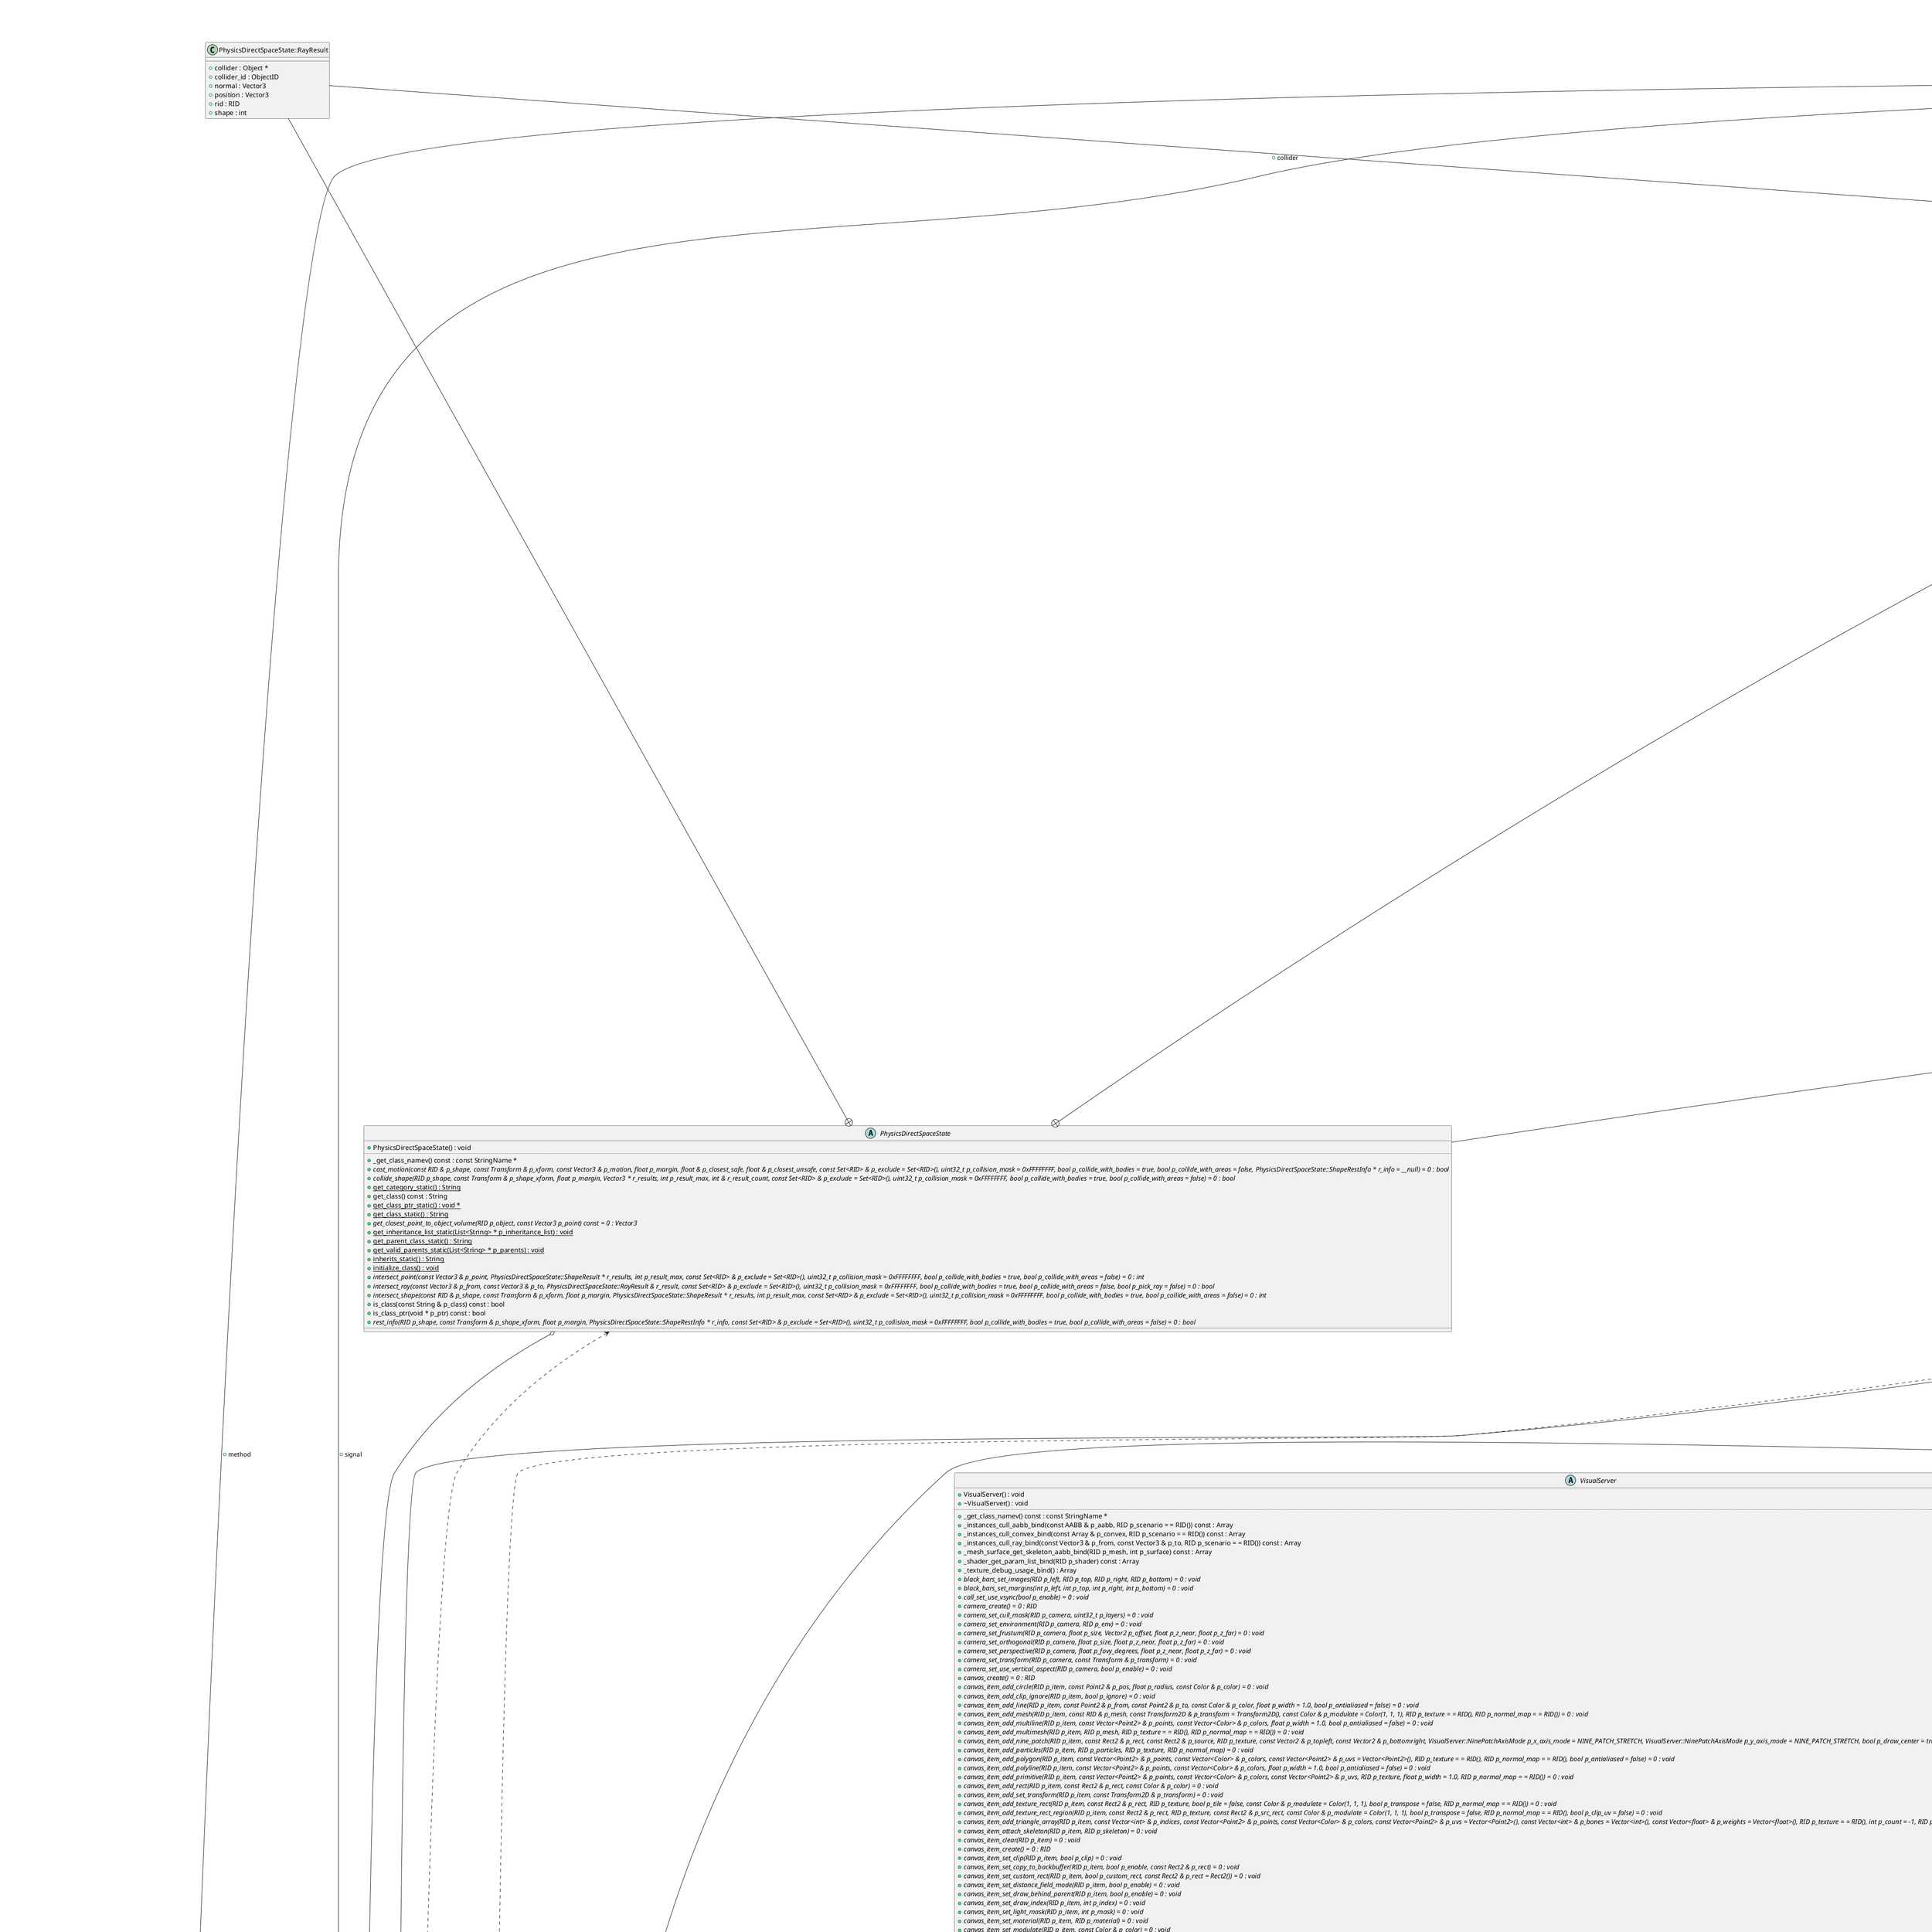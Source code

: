 @startuml
title Godot Object class hierarchy
class "SafeNumeric<uint32_t>" as C_0001357046052919104842
class C_0001357046052919104842 [[https://github.com/godotengine/godot/blob/faf3f883d1a25ec8a2b7a31ecc9e3363613b2478/./core/safe_refcount.h#L62{SafeNumeric}]] {
__
}
class "SafeRefCount" as C_0000699772808699382057
class C_0000699772808699382057 [[https://github.com/godotengine/godot/blob/faf3f883d1a25ec8a2b7a31ecc9e3363613b2478/./core/safe_refcount.h#L164{SafeRefCount}]] {
+get() const : uint32_t [[[https://github.com/godotengine/godot/blob/faf3f883d1a25ec8a2b7a31ecc9e3363613b2478/./core/safe_refcount.h#L184{get}]]]
+init(uint32_t p_value = 1) : void [[[https://github.com/godotengine/godot/blob/faf3f883d1a25ec8a2b7a31ecc9e3363613b2478/./core/safe_refcount.h#L188{init}]]]
+ref() : bool [[[https://github.com/godotengine/godot/blob/faf3f883d1a25ec8a2b7a31ecc9e3363613b2478/./core/safe_refcount.h#L168{ref}]]]
+refval() : uint32_t [[[https://github.com/godotengine/godot/blob/faf3f883d1a25ec8a2b7a31ecc9e3363613b2478/./core/safe_refcount.h#L172{refval}]]]
+unref() : bool [[[https://github.com/godotengine/godot/blob/faf3f883d1a25ec8a2b7a31ecc9e3363613b2478/./core/safe_refcount.h#L176{unref}]]]
+unrefval() : uint32_t [[[https://github.com/godotengine/godot/blob/faf3f883d1a25ec8a2b7a31ecc9e3363613b2478/./core/safe_refcount.h#L180{unrefval}]]]
__
}
class "StringName" as C_0001858199404643284193
class C_0001858199404643284193 [[https://github.com/godotengine/godot/blob/faf3f883d1a25ec8a2b7a31ecc9e3363613b2478/./core/string_name.h#L44{StringName}]] {
+StringName(const char * p_name) : void [[[https://github.com/godotengine/godot/blob/faf3f883d1a25ec8a2b7a31ecc9e3363613b2478/./core/string_name.h#L159{StringName}]]]
+StringName(const StringName & p_name) : void [[[https://github.com/godotengine/godot/blob/faf3f883d1a25ec8a2b7a31ecc9e3363613b2478/./core/string_name.h#L160{StringName}]]]
+StringName(const String & p_name) : void [[[https://github.com/godotengine/godot/blob/faf3f883d1a25ec8a2b7a31ecc9e3363613b2478/./core/string_name.h#L161{StringName}]]]
+StringName(const StaticCString & p_static_string) : void [[[https://github.com/godotengine/godot/blob/faf3f883d1a25ec8a2b7a31ecc9e3363613b2478/./core/string_name.h#L162{StringName}]]]
+StringName() : void [[[https://github.com/godotengine/godot/blob/faf3f883d1a25ec8a2b7a31ecc9e3363613b2478/./core/string_name.h#L163{StringName}]]]
+~StringName() : void [[[https://github.com/godotengine/godot/blob/faf3f883d1a25ec8a2b7a31ecc9e3363613b2478/./core/string_name.h#L164{~StringName}]]]
..
+operator=(const StringName & p_name) : void [[[https://github.com/godotengine/godot/blob/faf3f883d1a25ec8a2b7a31ecc9e3363613b2478/./core/string_name.h#L158{operator=}]]]
..
+operator!=(const String & p_name) const : bool [[[https://github.com/godotengine/godot/blob/faf3f883d1a25ec8a2b7a31ecc9e3363613b2478/./core/string_name.h#L97{operator!=}]]]
+operator!=(const StringName & p_name) const : bool [[[https://github.com/godotengine/godot/blob/faf3f883d1a25ec8a2b7a31ecc9e3363613b2478/./core/string_name.h#L117{operator!=}]]]
+operator<(const StringName & p_name) const : bool [[[https://github.com/godotengine/godot/blob/faf3f883d1a25ec8a2b7a31ecc9e3363613b2478/./core/string_name.h#L98{operator<}]]]
+operator==(const String & p_name) const : bool [[[https://github.com/godotengine/godot/blob/faf3f883d1a25ec8a2b7a31ecc9e3363613b2478/./core/string_name.h#L95{operator==}]]]
+operator==(const char * p_name) const : bool [[[https://github.com/godotengine/godot/blob/faf3f883d1a25ec8a2b7a31ecc9e3363613b2478/./core/string_name.h#L96{operator==}]]]
+operator==(const StringName & p_name) const : bool [[[https://github.com/godotengine/godot/blob/faf3f883d1a25ec8a2b7a31ecc9e3363613b2478/./core/string_name.h#L102{operator==}]]]
..
+data_unique_pointer() const : const void * [[[https://github.com/godotengine/godot/blob/faf3f883d1a25ec8a2b7a31ecc9e3363613b2478/./core/string_name.h#L114{data_unique_pointer}]]]
+hash() const : uint32_t [[[https://github.com/godotengine/godot/blob/faf3f883d1a25ec8a2b7a31ecc9e3363613b2478/./core/string_name.h#L107{hash}]]]
+operator String() const : String [[[https://github.com/godotengine/godot/blob/faf3f883d1a25ec8a2b7a31ecc9e3363613b2478/./core/string_name.h#L119{operator String}]]]
+operator const void *() const : const void * [[[https://github.com/godotengine/godot/blob/faf3f883d1a25ec8a2b7a31ecc9e3363613b2478/./core/string_name.h#L93{operator const void *}]]]
{static} +search(const char * p_name) : StringName [[[https://github.com/godotengine/godot/blob/faf3f883d1a25ec8a2b7a31ecc9e3363613b2478/./core/string_name.h#L131{search}]]]
{static} +search(const CharType * p_name) : StringName [[[https://github.com/godotengine/godot/blob/faf3f883d1a25ec8a2b7a31ecc9e3363613b2478/./core/string_name.h#L132{search}]]]
{static} +search(const String & p_name) : StringName [[[https://github.com/godotengine/godot/blob/faf3f883d1a25ec8a2b7a31ecc9e3363613b2478/./core/string_name.h#L133{search}]]]
__
}
class "Dictionary" as C_0001299121424291583786
class C_0001299121424291583786 [[https://github.com/godotengine/godot/blob/faf3f883d1a25ec8a2b7a31ecc9e3363613b2478/./core/dictionary.h#L42{Dictionary}]] {
+Dictionary(const Dictionary & p_from) : void [[[https://github.com/godotengine/godot/blob/faf3f883d1a25ec8a2b7a31ecc9e3363613b2478/./core/dictionary.h#L87{Dictionary}]]]
+Dictionary() : void [[[https://github.com/godotengine/godot/blob/faf3f883d1a25ec8a2b7a31ecc9e3363613b2478/./core/dictionary.h#L88{Dictionary}]]]
+~Dictionary() : void [[[https://github.com/godotengine/godot/blob/faf3f883d1a25ec8a2b7a31ecc9e3363613b2478/./core/dictionary.h#L89{~Dictionary}]]]
..
+operator=(const Dictionary & p_dictionary) : void [[[https://github.com/godotengine/godot/blob/faf3f883d1a25ec8a2b7a31ecc9e3363613b2478/./core/dictionary.h#L76{operator=}]]]
..
+operator!=(const Dictionary & p_dictionary) const : bool [[[https://github.com/godotengine/godot/blob/faf3f883d1a25ec8a2b7a31ecc9e3363613b2478/./core/dictionary.h#L73{operator!=}]]]
+operator==(const Dictionary & p_dictionary) const : bool [[[https://github.com/godotengine/godot/blob/faf3f883d1a25ec8a2b7a31ecc9e3363613b2478/./core/dictionary.h#L72{operator==}]]]
+operator[](const Variant & p_key) : Variant & [[[https://github.com/godotengine/godot/blob/faf3f883d1a25ec8a2b7a31ecc9e3363613b2478/./core/dictionary.h#L54{operator[]}]]]
+operator[](const Variant & p_key) const : const Variant & [[[https://github.com/godotengine/godot/blob/faf3f883d1a25ec8a2b7a31ecc9e3363613b2478/./core/dictionary.h#L55{operator[]}]]]
..
+clear() : void [[[https://github.com/godotengine/godot/blob/faf3f883d1a25ec8a2b7a31ecc9e3363613b2478/./core/dictionary.h#L65{clear}]]]
+duplicate(bool p_deep = false) const : Dictionary [[[https://github.com/godotengine/godot/blob/faf3f883d1a25ec8a2b7a31ecc9e3363613b2478/./core/dictionary.h#L83{duplicate}]]]
+empty() const : bool [[[https://github.com/godotengine/godot/blob/faf3f883d1a25ec8a2b7a31ecc9e3363613b2478/./core/dictionary.h#L64{empty}]]]
+erase(const Variant & p_key) : bool [[[https://github.com/godotengine/godot/blob/faf3f883d1a25ec8a2b7a31ecc9e3363613b2478/./core/dictionary.h#L70{erase}]]]
+get(const Variant & p_key, const Variant & p_default) const : Variant [[[https://github.com/godotengine/godot/blob/faf3f883d1a25ec8a2b7a31ecc9e3363613b2478/./core/dictionary.h#L61{get}]]]
+get_key_at_index(int p_index) const : Variant [[[https://github.com/godotengine/godot/blob/faf3f883d1a25ec8a2b7a31ecc9e3363613b2478/./core/dictionary.h#L51{get_key_at_index}]]]
+get_key_list(List<Variant> * p_keys) const : void [[[https://github.com/godotengine/godot/blob/faf3f883d1a25ec8a2b7a31ecc9e3363613b2478/./core/dictionary.h#L50{get_key_list}]]]
+get_valid(const Variant & p_key) const : Variant [[[https://github.com/godotengine/godot/blob/faf3f883d1a25ec8a2b7a31ecc9e3363613b2478/./core/dictionary.h#L60{get_valid}]]]
+get_value_at_index(int p_index) const : Variant [[[https://github.com/godotengine/godot/blob/faf3f883d1a25ec8a2b7a31ecc9e3363613b2478/./core/dictionary.h#L52{get_value_at_index}]]]
+getptr(const Variant & p_key) : Variant * [[[https://github.com/godotengine/godot/blob/faf3f883d1a25ec8a2b7a31ecc9e3363613b2478/./core/dictionary.h#L58{getptr}]]]
+getptr(const Variant & p_key) const : const Variant * [[[https://github.com/godotengine/godot/blob/faf3f883d1a25ec8a2b7a31ecc9e3363613b2478/./core/dictionary.h#L57{getptr}]]]
+has(const Variant & p_key) const : bool [[[https://github.com/godotengine/godot/blob/faf3f883d1a25ec8a2b7a31ecc9e3363613b2478/./core/dictionary.h#L67{has}]]]
+has_all(const Array & p_keys) const : bool [[[https://github.com/godotengine/godot/blob/faf3f883d1a25ec8a2b7a31ecc9e3363613b2478/./core/dictionary.h#L68{has_all}]]]
+hash() const : uint32_t [[[https://github.com/godotengine/godot/blob/faf3f883d1a25ec8a2b7a31ecc9e3363613b2478/./core/dictionary.h#L75{hash}]]]
+id() const : const void * [[[https://github.com/godotengine/godot/blob/faf3f883d1a25ec8a2b7a31ecc9e3363613b2478/./core/dictionary.h#L85{id}]]]
+keys() const : Array [[[https://github.com/godotengine/godot/blob/faf3f883d1a25ec8a2b7a31ecc9e3363613b2478/./core/dictionary.h#L80{keys}]]]
+next(const Variant * p_key = __null) const : const Variant * [[[https://github.com/godotengine/godot/blob/faf3f883d1a25ec8a2b7a31ecc9e3363613b2478/./core/dictionary.h#L78{next}]]]
+size() const : int [[[https://github.com/godotengine/godot/blob/faf3f883d1a25ec8a2b7a31ecc9e3363613b2478/./core/dictionary.h#L63{size}]]]
+values() const : Array [[[https://github.com/godotengine/godot/blob/faf3f883d1a25ec8a2b7a31ecc9e3363613b2478/./core/dictionary.h#L81{values}]]]
__
}
class "RefPtr" as C_0002025812040042972946
class C_0002025812040042972946 [[https://github.com/godotengine/godot/blob/faf3f883d1a25ec8a2b7a31ecc9e3363613b2478/./core/ref_ptr.h#L41{RefPtr}]] {
+RefPtr(const RefPtr & p_other) : void [[[https://github.com/godotengine/godot/blob/faf3f883d1a25ec8a2b7a31ecc9e3363613b2478/./core/ref_ptr.h#L57{RefPtr}]]]
+RefPtr() : void [[[https://github.com/godotengine/godot/blob/faf3f883d1a25ec8a2b7a31ecc9e3363613b2478/./core/ref_ptr.h#L58{RefPtr}]]]
+~RefPtr() : void [[[https://github.com/godotengine/godot/blob/faf3f883d1a25ec8a2b7a31ecc9e3363613b2478/./core/ref_ptr.h#L59{~RefPtr}]]]
..
+operator=(const RefPtr & p_other) : void [[[https://github.com/godotengine/godot/blob/faf3f883d1a25ec8a2b7a31ecc9e3363613b2478/./core/ref_ptr.h#L51{operator=}]]]
..
+operator!=(const RefPtr & p_other) const : bool [[[https://github.com/godotengine/godot/blob/faf3f883d1a25ec8a2b7a31ecc9e3363613b2478/./core/ref_ptr.h#L53{operator!=}]]]
+operator==(const RefPtr & p_other) const : bool [[[https://github.com/godotengine/godot/blob/faf3f883d1a25ec8a2b7a31ecc9e3363613b2478/./core/ref_ptr.h#L52{operator==}]]]
..
+get_data() const : void * [[[https://github.com/godotengine/godot/blob/faf3f883d1a25ec8a2b7a31ecc9e3363613b2478/./core/ref_ptr.h#L56{get_data}]]]
+get_rid() const : RID [[[https://github.com/godotengine/godot/blob/faf3f883d1a25ec8a2b7a31ecc9e3363613b2478/./core/ref_ptr.h#L54{get_rid}]]]
+is_null() const : bool [[[https://github.com/godotengine/godot/blob/faf3f883d1a25ec8a2b7a31ecc9e3363613b2478/./core/ref_ptr.h#L50{is_null}]]]
+unref() : void [[[https://github.com/godotengine/godot/blob/faf3f883d1a25ec8a2b7a31ecc9e3363613b2478/./core/ref_ptr.h#L55{unref}]]]
__
}
class "Set<String>" as C_0001682405743486361214
class C_0001682405743486361214 [[https://github.com/godotengine/godot/blob/faf3f883d1a25ec8a2b7a31ecc9e3363613b2478/./core/set.h#L41{Set}]] {
__
}
class "HashMap<StringName,Object::Signal>" as C_0001578539238208480863
class C_0001578539238208480863 [[https://github.com/godotengine/godot/blob/faf3f883d1a25ec8a2b7a31ecc9e3363613b2478/./core/hash_map.h#L59{HashMap}]] {
__
}
class "List<Object::Connection>" as C_0000751300156436098886
class C_0000751300156436098886 [[https://github.com/godotengine/godot/blob/faf3f883d1a25ec8a2b7a31ecc9e3363613b2478/./core/list.h#L47{List}]] {
__
}
class "Set<Object *>" as C_0000051860595756965531
class C_0000051860595756965531 [[https://github.com/godotengine/godot/blob/faf3f883d1a25ec8a2b7a31ecc9e3363613b2478/./core/set.h#L41{Set}]] {
__
}
class "Object" as C_0001531814603945772616
class C_0001531814603945772616 [[https://github.com/godotengine/godot/blob/faf3f883d1a25ec8a2b7a31ecc9e3363613b2478/./core/object.h#L408{Object}]] {
+Object() : void [[[https://github.com/godotengine/godot/blob/faf3f883d1a25ec8a2b7a31ecc9e3363613b2478/./core/object.h#L766{Object}]]]
+~Object() : void [[[https://github.com/godotengine/godot/blob/faf3f883d1a25ec8a2b7a31ecc9e3363613b2478/./core/object.h#L767{~Object}]]]
..
+_change_notify(const char * p_property = "") : void [[[https://github.com/godotengine/godot/blob/faf3f883d1a25ec8a2b7a31ecc9e3363613b2478/./core/object.h#L585{_change_notify}]]]
+_is_gpl_reversed() const : bool [[[https://github.com/godotengine/godot/blob/faf3f883d1a25ec8a2b7a31ecc9e3363613b2478/./core/object.h#L602{_is_gpl_reversed}]]]
+_use_rc() : ObjectRC * [[[https://github.com/godotengine/godot/blob/faf3f883d1a25ec8a2b7a31ecc9e3363613b2478/./core/object.h#L599{_use_rc}]]]
+add_change_receptor(Object * p_receptor) : void [[[https://github.com/godotengine/godot/blob/faf3f883d1a25ec8a2b7a31ecc9e3363613b2478/./core/object.h#L607{add_change_receptor}]]]
+add_user_signal(const MethodInfo & p_signal) : void [[[https://github.com/godotengine/godot/blob/faf3f883d1a25ec8a2b7a31ecc9e3363613b2478/./core/object.h#L716{add_user_signal}]]]
+call(const StringName & p_method, const Variant ** p_args, int p_argcount, Variant::CallError & r_error) : Variant [[[https://github.com/godotengine/godot/blob/faf3f883d1a25ec8a2b7a31ecc9e3363613b2478/./core/object.h#L679{call}]]]
+call(const StringName & p_name, const Variant & p_arg1 = Variant(), const Variant & p_arg2 = Variant(), const Variant & p_arg3 = Variant(), const Variant & p_arg4 = Variant(), const Variant & p_arg5 = Variant()) : Variant [[[https://github.com/godotengine/godot/blob/faf3f883d1a25ec8a2b7a31ecc9e3363613b2478/./core/object.h#L682{call}]]]
+call_deferred(const StringName & p_method, const Variant & p_arg1 = Variant(), const Variant & p_arg2 = Variant(), const Variant & p_arg3 = Variant(), const Variant & p_arg4 = Variant(), const Variant & p_arg5 = Variant()) : void [[[https://github.com/godotengine/godot/blob/faf3f883d1a25ec8a2b7a31ecc9e3363613b2478/./core/object.h#L730{call_deferred}]]]
+call_multilevel(const StringName & p_method, const Variant ** p_args, int p_argcount) : void [[[https://github.com/godotengine/godot/blob/faf3f883d1a25ec8a2b7a31ecc9e3363613b2478/./core/object.h#L680{call_multilevel}]]]
+call_multilevel(const StringName & p_name, const Variant & p_arg1 = Variant(), const Variant & p_arg2 = Variant(), const Variant & p_arg3 = Variant(), const Variant & p_arg4 = Variant(), const Variant & p_arg5 = Variant()) : void [[[https://github.com/godotengine/godot/blob/faf3f883d1a25ec8a2b7a31ecc9e3363613b2478/./core/object.h#L683{call_multilevel}]]]
+call_multilevel_reversed(const StringName & p_method, const Variant ** p_args, int p_argcount) : void [[[https://github.com/godotengine/godot/blob/faf3f883d1a25ec8a2b7a31ecc9e3363613b2478/./core/object.h#L681{call_multilevel_reversed}]]]
+callv(const StringName & p_method, const Array & p_args) : Variant [[[https://github.com/godotengine/godot/blob/faf3f883d1a25ec8a2b7a31ecc9e3363613b2478/./core/object.h#L678{callv}]]]
+can_translate_messages() const : bool [[[https://github.com/godotengine/godot/blob/faf3f883d1a25ec8a2b7a31ecc9e3363613b2478/./core/object.h#L749{can_translate_messages}]]]
{static} +cast_to<T>(const Object * p_object) : const T *
{static} +cast_to<T>(Object * p_object) : T *
+clear_internal_resource_paths() : void [[[https://github.com/godotengine/godot/blob/faf3f883d1a25ec8a2b7a31ecc9e3363613b2478/./core/object.h#L764{clear_internal_resource_paths}]]]
+connect(const StringName & p_signal, Object * p_to_object, const StringName & p_to_method, const Vector<Variant> & p_binds = Vector<Variant>(), uint32_t p_flags = 0) : Error [[[https://github.com/godotengine/godot/blob/faf3f883d1a25ec8a2b7a31ecc9e3363613b2478/./core/object.h#L726{connect}]]]
+disconnect(const StringName & p_signal, Object * p_to_object, const StringName & p_to_method) : void [[[https://github.com/godotengine/godot/blob/faf3f883d1a25ec8a2b7a31ecc9e3363613b2478/./core/object.h#L727{disconnect}]]]
+editor_clear_section_folding() : void [[[https://github.com/godotengine/godot/blob/faf3f883d1a25ec8a2b7a31ecc9e3363613b2478/./core/object.h#L755{editor_clear_section_folding}]]]
+editor_get_section_folding() const : const Set<String> & [[[https://github.com/godotengine/godot/blob/faf3f883d1a25ec8a2b7a31ecc9e3363613b2478/./core/object.h#L754{editor_get_section_folding}]]]
+editor_is_section_unfolded(const String & p_section) : bool [[[https://github.com/godotengine/godot/blob/faf3f883d1a25ec8a2b7a31ecc9e3363613b2478/./core/object.h#L753{editor_is_section_unfolded}]]]
+editor_set_section_unfold(const String & p_section, bool p_unfolded) : void [[[https://github.com/godotengine/godot/blob/faf3f883d1a25ec8a2b7a31ecc9e3363613b2478/./core/object.h#L752{editor_set_section_unfold}]]]
+emit_signal(const StringName & p_name, const Variant ** p_args, int p_argcount) : Error [[[https://github.com/godotengine/godot/blob/faf3f883d1a25ec8a2b7a31ecc9e3363613b2478/./core/object.h#L718{emit_signal}]]]
+emit_signal(const StringName & p_name, const Variant & p_arg1 = Variant(), const Variant & p_arg2 = Variant(), const Variant & p_arg3 = Variant(), const Variant & p_arg4 = Variant(), const Variant & p_arg5 = Variant()) : Error [[[https://github.com/godotengine/godot/blob/faf3f883d1a25ec8a2b7a31ecc9e3363613b2478/./core/object.h#L717{emit_signal}]]]
+get(const StringName & p_name, bool * r_valid = __null) const : Variant [[[https://github.com/godotengine/godot/blob/faf3f883d1a25ec8a2b7a31ecc9e3363613b2478/./core/object.h#L670{get}]]]
+get_all_signal_connections(List<Object::Connection> * p_connections) const : void [[[https://github.com/godotengine/godot/blob/faf3f883d1a25ec8a2b7a31ecc9e3363613b2478/./core/object.h#L722{get_all_signal_connections}]]]
+get_argument_options(const StringName & p_function, int p_idx, List<String> * r_options) const : void [[[https://github.com/godotengine/godot/blob/faf3f883d1a25ec8a2b7a31ecc9e3363613b2478/./core/object.h#L741{get_argument_options}]]]
{static} +get_category_static() : String [[[https://github.com/godotengine/godot/blob/faf3f883d1a25ec8a2b7a31ecc9e3363613b2478/./core/object.h#L649{get_category_static}]]]
+get_class() const : String [[[https://github.com/godotengine/godot/blob/faf3f883d1a25ec8a2b7a31ecc9e3363613b2478/./core/object.h#L651{get_class}]]]
+get_class_name() const : const StringName & [[[https://github.com/godotengine/godot/blob/faf3f883d1a25ec8a2b7a31ecc9e3363613b2478/./core/object.h#L657{get_class_name}]]]
{static} +get_class_ptr_static() : void * [[[https://github.com/godotengine/godot/blob/faf3f883d1a25ec8a2b7a31ecc9e3363613b2478/./core/object.h#L593{get_class_ptr_static}]]]
{static} +get_class_static() : String [[[https://github.com/godotengine/godot/blob/faf3f883d1a25ec8a2b7a31ecc9e3363613b2478/./core/object.h#L647{get_class_static}]]]
+get_edited_version() const : uint32_t [[[https://github.com/godotengine/godot/blob/faf3f883d1a25ec8a2b7a31ecc9e3363613b2478/./core/object.h#L708{get_edited_version}]]]
+get_indexed(const Vector<StringName> & p_names, bool * r_valid = __null) const : Variant [[[https://github.com/godotengine/godot/blob/faf3f883d1a25ec8a2b7a31ecc9e3363613b2478/./core/object.h#L672{get_indexed}]]]
{static} +get_inheritance_list_static(List<String> * p_inheritance_list) : void [[[https://github.com/godotengine/godot/blob/faf3f883d1a25ec8a2b7a31ecc9e3363613b2478/./core/object.h#L645{get_inheritance_list_static}]]]
+get_instance_id() const : ObjectID [[[https://github.com/godotengine/godot/blob/faf3f883d1a25ec8a2b7a31ecc9e3363613b2478/./core/object.h#L604{get_instance_id}]]]
+get_meta(const String & p_name) const : Variant [[[https://github.com/godotengine/godot/blob/faf3f883d1a25ec8a2b7a31ecc9e3363613b2478/./core/object.h#L702{get_meta}]]]
+get_meta_list(List<String> * p_list) const : void [[[https://github.com/godotengine/godot/blob/faf3f883d1a25ec8a2b7a31ecc9e3363613b2478/./core/object.h#L703{get_meta_list}]]]
+get_method_list(List<MethodInfo> * p_list) const : void [[[https://github.com/godotengine/godot/blob/faf3f883d1a25ec8a2b7a31ecc9e3363613b2478/./core/object.h#L677{get_method_list}]]]
{static} +get_parent_class_static() : String [[[https://github.com/godotengine/godot/blob/faf3f883d1a25ec8a2b7a31ecc9e3363613b2478/./core/object.h#L648{get_parent_class_static}]]]
+get_persistent_signal_connection_count() const : int [[[https://github.com/godotengine/godot/blob/faf3f883d1a25ec8a2b7a31ecc9e3363613b2478/./core/object.h#L723{get_persistent_signal_connection_count}]]]
+get_property_list(List<PropertyInfo> * p_list, bool p_reversed = false) const : void [[[https://github.com/godotengine/godot/blob/faf3f883d1a25ec8a2b7a31ecc9e3363613b2478/./core/object.h#L674{get_property_list}]]]
+get_save_class() const : String [[[https://github.com/godotengine/godot/blob/faf3f883d1a25ec8a2b7a31ecc9e3363613b2478/./core/object.h#L652{get_save_class}]]]
+get_script() const : RefPtr [[[https://github.com/godotengine/godot/blob/faf3f883d1a25ec8a2b7a31ecc9e3363613b2478/./core/object.h#L695{get_script}]]]
+get_script_instance() const : ScriptInstance * [[[https://github.com/godotengine/godot/blob/faf3f883d1a25ec8a2b7a31ecc9e3363613b2478/./core/object.h#L712{get_script_instance}]]]
+get_script_instance_binding(int p_script_language_index) : void * [[[https://github.com/godotengine/godot/blob/faf3f883d1a25ec8a2b7a31ecc9e3363613b2478/./core/object.h#L760{get_script_instance_binding}]]]
+get_signal_connection_list(const StringName & p_signal, List<Object::Connection> * p_connections) const : void [[[https://github.com/godotengine/godot/blob/faf3f883d1a25ec8a2b7a31ecc9e3363613b2478/./core/object.h#L721{get_signal_connection_list}]]]
+get_signal_list(List<MethodInfo> * p_signals) const : void [[[https://github.com/godotengine/godot/blob/faf3f883d1a25ec8a2b7a31ecc9e3363613b2478/./core/object.h#L720{get_signal_list}]]]
+get_signals_connected_to_this(List<Object::Connection> * p_connections) const : void [[[https://github.com/godotengine/godot/blob/faf3f883d1a25ec8a2b7a31ecc9e3363613b2478/./core/object.h#L724{get_signals_connected_to_this}]]]
+get_static_property_type(const StringName & p_property, bool * r_valid = __null) const : Variant::Type [[[https://github.com/godotengine/godot/blob/faf3f883d1a25ec8a2b7a31ecc9e3363613b2478/./core/object.h#L736{get_static_property_type}]]]
+get_static_property_type_indexed(const Vector<StringName> & p_path, bool * r_valid = __null) const : Variant::Type [[[https://github.com/godotengine/godot/blob/faf3f883d1a25ec8a2b7a31ecc9e3363613b2478/./core/object.h#L737{get_static_property_type_indexed}]]]
+get_translatable_strings(List<String> * p_strings) const : void [[[https://github.com/godotengine/godot/blob/faf3f883d1a25ec8a2b7a31ecc9e3363613b2478/./core/object.h#L739{get_translatable_strings}]]]
+getvar(const Variant & p_key, bool * r_valid = __null) const : Variant [[[https://github.com/godotengine/godot/blob/faf3f883d1a25ec8a2b7a31ecc9e3363613b2478/./core/object.h#L689{getvar}]]]
+has_meta(const String & p_name) const : bool [[[https://github.com/godotengine/godot/blob/faf3f883d1a25ec8a2b7a31ecc9e3363613b2478/./core/object.h#L699{has_meta}]]]
+has_method(const StringName & p_method) const : bool [[[https://github.com/godotengine/godot/blob/faf3f883d1a25ec8a2b7a31ecc9e3363613b2478/./core/object.h#L676{has_method}]]]
+has_script_instance_binding(int p_script_language_index) : bool [[[https://github.com/godotengine/godot/blob/faf3f883d1a25ec8a2b7a31ecc9e3363613b2478/./core/object.h#L761{has_script_instance_binding}]]]
+has_signal(const StringName & p_name) const : bool [[[https://github.com/godotengine/godot/blob/faf3f883d1a25ec8a2b7a31ecc9e3363613b2478/./core/object.h#L719{has_signal}]]]
{static} +initialize_class() : void [[[https://github.com/godotengine/godot/blob/faf3f883d1a25ec8a2b7a31ecc9e3363613b2478/./core/object.h#L580{initialize_class}]]]
+is_blocking_signals() const : bool [[[https://github.com/godotengine/godot/blob/faf3f883d1a25ec8a2b7a31ecc9e3363613b2478/./core/object.h#L734{is_blocking_signals}]]]
+is_class(const String & p_class) const : bool [[[https://github.com/godotengine/godot/blob/faf3f883d1a25ec8a2b7a31ecc9e3363613b2478/./core/object.h#L654{is_class}]]]
+is_class_ptr(void * p_ptr) const : bool [[[https://github.com/godotengine/godot/blob/faf3f883d1a25ec8a2b7a31ecc9e3363613b2478/./core/object.h#L655{is_class_ptr}]]]
+is_connected(const StringName & p_signal, Object * p_to_object, const StringName & p_to_method) const : bool [[[https://github.com/godotengine/godot/blob/faf3f883d1a25ec8a2b7a31ecc9e3363613b2478/./core/object.h#L728{is_connected}]]]
+is_edited() const : bool [[[https://github.com/godotengine/godot/blob/faf3f883d1a25ec8a2b7a31ecc9e3363613b2478/./core/object.h#L707{is_edited}]]]
+is_queued_for_deletion() const : bool [[[https://github.com/godotengine/godot/blob/faf3f883d1a25ec8a2b7a31ecc9e3363613b2478/./core/object.h#L746{is_queued_for_deletion}]]]
+notification(int p_notification, bool p_reversed = false) : void [[[https://github.com/godotengine/godot/blob/faf3f883d1a25ec8a2b7a31ecc9e3363613b2478/./core/object.h#L685{notification}]]]
{static} +register_custom_data_to_otdb() : void [[[https://github.com/godotengine/godot/blob/faf3f883d1a25ec8a2b7a31ecc9e3363613b2478/./core/object.h#L581{register_custom_data_to_otdb}]]]
+remove_change_receptor(Object * p_receptor) : void [[[https://github.com/godotengine/godot/blob/faf3f883d1a25ec8a2b7a31ecc9e3363613b2478/./core/object.h#L608{remove_change_receptor}]]]
+remove_meta(const String & p_name) : void [[[https://github.com/godotengine/godot/blob/faf3f883d1a25ec8a2b7a31ecc9e3363613b2478/./core/object.h#L701{remove_meta}]]]
+set(const StringName & p_name, const Variant & p_value, bool * r_valid = __null) : void [[[https://github.com/godotengine/godot/blob/faf3f883d1a25ec8a2b7a31ecc9e3363613b2478/./core/object.h#L669{set}]]]
+set_block_signals(bool p_block) : void [[[https://github.com/godotengine/godot/blob/faf3f883d1a25ec8a2b7a31ecc9e3363613b2478/./core/object.h#L733{set_block_signals}]]]
+set_deferred(const StringName & p_property, const Variant & p_value) : void [[[https://github.com/godotengine/godot/blob/faf3f883d1a25ec8a2b7a31ecc9e3363613b2478/./core/object.h#L731{set_deferred}]]]
+set_edited(bool p_edited) : void [[[https://github.com/godotengine/godot/blob/faf3f883d1a25ec8a2b7a31ecc9e3363613b2478/./core/object.h#L706{set_edited}]]]
+set_indexed(const Vector<StringName> & p_names, const Variant & p_value, bool * r_valid = __null) : void [[[https://github.com/godotengine/godot/blob/faf3f883d1a25ec8a2b7a31ecc9e3363613b2478/./core/object.h#L671{set_indexed}]]]
+set_message_translation(bool p_enable) : void [[[https://github.com/godotengine/godot/blob/faf3f883d1a25ec8a2b7a31ecc9e3363613b2478/./core/object.h#L748{set_message_translation}]]]
+set_meta(const String & p_name, const Variant & p_value) : void [[[https://github.com/godotengine/godot/blob/faf3f883d1a25ec8a2b7a31ecc9e3363613b2478/./core/object.h#L700{set_meta}]]]
+set_script(const RefPtr & p_script) : void [[[https://github.com/godotengine/godot/blob/faf3f883d1a25ec8a2b7a31ecc9e3363613b2478/./core/object.h#L694{set_script}]]]
+set_script_and_instance(const RefPtr & p_script, ScriptInstance * p_instance) : void [[[https://github.com/godotengine/godot/blob/faf3f883d1a25ec8a2b7a31ecc9e3363613b2478/./core/object.h#L714{set_script_and_instance}]]]
+set_script_instance(ScriptInstance * p_instance) : void [[[https://github.com/godotengine/godot/blob/faf3f883d1a25ec8a2b7a31ecc9e3363613b2478/./core/object.h#L711{set_script_instance}]]]
+set_script_instance_binding(int p_script_language_index, void * p_data) : void [[[https://github.com/godotengine/godot/blob/faf3f883d1a25ec8a2b7a31ecc9e3363613b2478/./core/object.h#L762{set_script_instance_binding}]]]
+setvar(const Variant & p_key, const Variant & p_value, bool * r_valid = __null) : void [[[https://github.com/godotengine/godot/blob/faf3f883d1a25ec8a2b7a31ecc9e3363613b2478/./core/object.h#L690{setvar}]]]
+to_string() : String [[[https://github.com/godotengine/godot/blob/faf3f883d1a25ec8a2b7a31ecc9e3363613b2478/./core/object.h#L686{to_string}]]]
+tr(const StringName & p_message) const : StringName [[[https://github.com/godotengine/godot/blob/faf3f883d1a25ec8a2b7a31ecc9e3363613b2478/./core/object.h#L743{tr}]]]
__
+NOTIFICATION_POSTINITIALIZE : enum
+NOTIFICATION_PREDELETE : enum
+_is_queued_for_deletion : bool [[[https://github.com/godotengine/godot/blob/faf3f883d1a25ec8a2b7a31ecc9e3363613b2478/./core/object.h#L745{_is_queued_for_deletion}]]]
}
enum "Object::ConnectFlags" as C_0000219886141561409828
enum C_0000219886141561409828 [[https://github.com/godotengine/godot/blob/faf3f883d1a25ec8a2b7a31ecc9e3363613b2478/./core/object.h#L410{Object##ConnectFlags}]] {
CONNECT_DEFERRED
CONNECT_PERSIST
CONNECT_ONESHOT
CONNECT_REFERENCE_COUNTED
}
class "Object::Connection" as C_0001267214583673362755
class C_0001267214583673362755 [[https://github.com/godotengine/godot/blob/faf3f883d1a25ec8a2b7a31ecc9e3363613b2478/./core/object.h#L418{Object##Connection}]] {
+operator<(const Object::Connection & p_conn) const : bool [[[https://github.com/godotengine/godot/blob/faf3f883d1a25ec8a2b7a31ecc9e3363613b2478/./core/object.h#L426{operator<}]]]
..
+Connection() : void [[[https://github.com/godotengine/godot/blob/faf3f883d1a25ec8a2b7a31ecc9e3363613b2478/./core/object.h#L429{Connection}]]]
+Connection(const Variant & p_variant) : void [[[https://github.com/godotengine/godot/blob/faf3f883d1a25ec8a2b7a31ecc9e3363613b2478/./core/object.h#L434{Connection}]]]
+operator Variant() const : Variant [[[https://github.com/godotengine/godot/blob/faf3f883d1a25ec8a2b7a31ecc9e3363613b2478/./core/object.h#L428{operator Variant}]]]
__
+binds : Vector<Variant> [[[https://github.com/godotengine/godot/blob/faf3f883d1a25ec8a2b7a31ecc9e3363613b2478/./core/object.h#L425{binds}]]]
+flags : uint32_t [[[https://github.com/godotengine/godot/blob/faf3f883d1a25ec8a2b7a31ecc9e3363613b2478/./core/object.h#L424{flags}]]]
+method : StringName [[[https://github.com/godotengine/godot/blob/faf3f883d1a25ec8a2b7a31ecc9e3363613b2478/./core/object.h#L423{method}]]]
+signal : StringName [[[https://github.com/godotengine/godot/blob/faf3f883d1a25ec8a2b7a31ecc9e3363613b2478/./core/object.h#L421{signal}]]]
+source : Object * [[[https://github.com/godotengine/godot/blob/faf3f883d1a25ec8a2b7a31ecc9e3363613b2478/./core/object.h#L420{source}]]]
+target : Object * [[[https://github.com/godotengine/godot/blob/faf3f883d1a25ec8a2b7a31ecc9e3363613b2478/./core/object.h#L422{target}]]]
}
class "Object::Signal" as C_0000250357724807605097
class C_0000250357724807605097 [[https://github.com/godotengine/godot/blob/faf3f883d1a25ec8a2b7a31ecc9e3363613b2478/./core/object.h#L448{Object##Signal}]] {
+Signal() : void [[[https://github.com/godotengine/godot/blob/faf3f883d1a25ec8a2b7a31ecc9e3363613b2478/./core/object.h#L474{Signal}]]]
__
+slot_map : VMap<Object::Signal::Target,Object::Signal::Slot> [[[https://github.com/godotengine/godot/blob/faf3f883d1a25ec8a2b7a31ecc9e3363613b2478/./core/object.h#L473{slot_map}]]]
+user : MethodInfo [[[https://github.com/godotengine/godot/blob/faf3f883d1a25ec8a2b7a31ecc9e3363613b2478/./core/object.h#L472{user}]]]
}
class "ObjectDB" as C_0002064336919270342687
class C_0002064336919270342687 [[https://github.com/godotengine/godot/blob/faf3f883d1a25ec8a2b7a31ecc9e3363613b2478/./core/object.h#L773{ObjectDB}]] {
{static} +debug_objects(ObjectDB::DebugFunc p_func) : void [[[https://github.com/godotengine/godot/blob/faf3f883d1a25ec8a2b7a31ecc9e3363613b2478/./core/object.h#L805{debug_objects}]]]
{static} +get_instance(ObjectID p_instance_id) : Object * [[[https://github.com/godotengine/godot/blob/faf3f883d1a25ec8a2b7a31ecc9e3363613b2478/./core/object.h#L804{get_instance}]]]
{static} +get_object_count() : int [[[https://github.com/godotengine/godot/blob/faf3f883d1a25ec8a2b7a31ecc9e3363613b2478/./core/object.h#L806{get_object_count}]]]
{static} +instance_validate(Object * p_ptr) : bool [[[https://github.com/godotengine/godot/blob/faf3f883d1a25ec8a2b7a31ecc9e3363613b2478/./core/object.h#L808{instance_validate}]]]
__
}
class "ClassDB" as C_0000104564426296396960
class C_0000104564426296396960 [[https://github.com/godotengine/godot/blob/faf3f883d1a25ec8a2b7a31ecc9e3363613b2478/./core/class_db.h#L94{ClassDB}]] {
{static} +_add_class<T>() : void
{static} +_add_class2(const StringName & p_class, const StringName & p_inherits) : void [[[https://github.com/godotengine/godot/blob/faf3f883d1a25ec8a2b7a31ecc9e3363613b2478/./core/class_db.h#L159{_add_class2}]]]
{static} +_create_ptr_func<T>() : class Object *
{static} +add_compatibility_class(const StringName & p_class, const StringName & p_fallback) : void [[[https://github.com/godotengine/godot/blob/faf3f883d1a25ec8a2b7a31ecc9e3363613b2478/./core/class_db.h#L395{add_compatibility_class}]]]
{static} +add_property(StringName p_class, const PropertyInfo & p_pinfo, const StringName & p_setter, const StringName & p_getter, int p_index = -1) : void [[[https://github.com/godotengine/godot/blob/faf3f883d1a25ec8a2b7a31ecc9e3363613b2478/./core/class_db.h#L354{add_property}]]]
{static} +add_property_group(StringName p_class, const String & p_name, const String & p_prefix = "") : void [[[https://github.com/godotengine/godot/blob/faf3f883d1a25ec8a2b7a31ecc9e3363613b2478/./core/class_db.h#L353{add_property_group}]]]
{static} +add_resource_base_extension(const StringName & p_extension, const StringName & p_class) : void [[[https://github.com/godotengine/godot/blob/faf3f883d1a25ec8a2b7a31ecc9e3363613b2478/./core/class_db.h#L391{add_resource_base_extension}]]]
{static} +add_signal(StringName p_class, const MethodInfo & p_signal) : void [[[https://github.com/godotengine/godot/blob/faf3f883d1a25ec8a2b7a31ecc9e3363613b2478/./core/class_db.h#L348{add_signal}]]]
{static} +add_virtual_method(const StringName & p_class, const MethodInfo & p_method, bool p_virtual = true) : void [[[https://github.com/godotengine/godot/blob/faf3f883d1a25ec8a2b7a31ecc9e3363613b2478/./core/class_db.h#L371{add_virtual_method}]]]
{static} +bind_integer_constant(const StringName & p_class, const StringName & p_enum, const StringName & p_name, int p_constant) : void [[[https://github.com/godotengine/godot/blob/faf3f883d1a25ec8a2b7a31ecc9e3363613b2478/./core/class_db.h#L374{bind_integer_constant}]]]
{static} +bind_method<N,M>(N p_method_name, M p_method) : class MethodBind *
{static} +bind_method<N,M>(N p_method_name, M p_method, const Variant & p_def1) : class MethodBind *
{static} +bind_method<N,M>(N p_method_name, M p_method, const Variant & p_def1, const Variant & p_def2) : class MethodBind *
{static} +bind_method<N,M>(N p_method_name, M p_method, const Variant & p_def1, const Variant & p_def2, const Variant & p_def3, const Variant & p_def4, const Variant & p_def5, const Variant & p_def6, const Variant & p_def7, const Variant & p_def8) : class MethodBind *
{static} +bind_method<N,M>(N p_method_name, M p_method, const Variant & p_def1, const Variant & p_def2, const Variant & p_def3, const Variant & p_def4, const Variant & p_def5, const Variant & p_def6, const Variant & p_def7) : class MethodBind *
{static} +bind_method<N,M>(N p_method_name, M p_method, const Variant & p_def1, const Variant & p_def2, const Variant & p_def3, const Variant & p_def4, const Variant & p_def5, const Variant & p_def6) : class MethodBind *
{static} +bind_method<N,M>(N p_method_name, M p_method, const Variant & p_def1, const Variant & p_def2, const Variant & p_def3, const Variant & p_def4, const Variant & p_def5) : class MethodBind *
{static} +bind_method<N,M>(N p_method_name, M p_method, const Variant & p_def1, const Variant & p_def2, const Variant & p_def3) : class MethodBind *
{static} +bind_method<N,M>(N p_method_name, M p_method, const Variant & p_def1, const Variant & p_def2, const Variant & p_def3, const Variant & p_def4) : class MethodBind *
{static} +bind_methodfi(uint32_t p_flags, MethodBind * p_bind, const MethodDefinition & method_name, const Variant ** p_defs, int p_defcount) : MethodBind * [[[https://github.com/godotengine/godot/blob/faf3f883d1a25ec8a2b7a31ecc9e3363613b2478/./core/class_db.h#L152{bind_methodfi}]]]
{static} +bind_vararg_method<M>(uint32_t p_flags, StringName p_name, M p_method, const MethodInfo & p_info = MethodInfo(), const Vector<Variant> & p_default_args = Vector<Variant>(), bool p_return_nil_is_variant = true) : class MethodBind *
{static} +can_instance(const StringName & p_class) : bool [[[https://github.com/godotengine/godot/blob/faf3f883d1a25ec8a2b7a31ecc9e3363613b2478/./core/class_db.h#L228{can_instance}]]]
{static} +class_exists(const StringName & p_class) : bool [[[https://github.com/godotengine/godot/blob/faf3f883d1a25ec8a2b7a31ecc9e3363613b2478/./core/class_db.h#L226{class_exists}]]]
{static} +class_get_default_property_value(const StringName & p_class, const StringName & p_property, bool * r_valid = __null) : Variant [[[https://github.com/godotengine/godot/blob/faf3f883d1a25ec8a2b7a31ecc9e3363613b2478/./core/class_db.h#L382{class_get_default_property_value}]]]
{static} +cleanup() : void [[[https://github.com/godotengine/godot/blob/faf3f883d1a25ec8a2b7a31ecc9e3363613b2478/./core/class_db.h#L400{cleanup}]]]
{static} +cleanup_defaults() : void [[[https://github.com/godotengine/godot/blob/faf3f883d1a25ec8a2b7a31ecc9e3363613b2478/./core/class_db.h#L399{cleanup_defaults}]]]
{static} +creator<T>() : class Object *
{static} +get_api_hash(ClassDB::APIType p_api) : uint64_t [[[https://github.com/godotengine/godot/blob/faf3f883d1a25ec8a2b7a31ecc9e3363613b2478/./core/class_db.h#L232{get_api_hash}]]]
{static} +get_api_type(const StringName & p_class) : ClassDB::APIType [[[https://github.com/godotengine/godot/blob/faf3f883d1a25ec8a2b7a31ecc9e3363613b2478/./core/class_db.h#L230{get_api_type}]]]
{static} +get_category(const StringName & p_node) : StringName [[[https://github.com/godotengine/godot/blob/faf3f883d1a25ec8a2b7a31ecc9e3363613b2478/./core/class_db.h#L384{get_category}]]]
{static} +get_class_list(List<StringName> * p_classes) : void [[[https://github.com/godotengine/godot/blob/faf3f883d1a25ec8a2b7a31ecc9e3363613b2478/./core/class_db.h#L221{get_class_list}]]]
{static} +get_current_api() : ClassDB::APIType [[[https://github.com/godotengine/godot/blob/faf3f883d1a25ec8a2b7a31ecc9e3363613b2478/./core/class_db.h#L398{get_current_api}]]]
{static} +get_direct_inheriters_from_class(const StringName & p_class, List<StringName> * p_classes) : void [[[https://github.com/godotengine/godot/blob/faf3f883d1a25ec8a2b7a31ecc9e3363613b2478/./core/class_db.h#L223{get_direct_inheriters_from_class}]]]
{static} +get_enum_constants(const StringName & p_class, const StringName & p_enum, List<StringName> * p_constants, bool p_no_inheritance = false) : void [[[https://github.com/godotengine/godot/blob/faf3f883d1a25ec8a2b7a31ecc9e3363613b2478/./core/class_db.h#L380{get_enum_constants}]]]
{static} +get_enum_list(const StringName & p_class, List<StringName> * p_enums, bool p_no_inheritance = false) : void [[[https://github.com/godotengine/godot/blob/faf3f883d1a25ec8a2b7a31ecc9e3363613b2478/./core/class_db.h#L379{get_enum_list}]]]
{static} +get_extensions_for_type(const StringName & p_class, List<String> * p_extensions) : void [[[https://github.com/godotengine/godot/blob/faf3f883d1a25ec8a2b7a31ecc9e3363613b2478/./core/class_db.h#L393{get_extensions_for_type}]]]
{static} +get_inheriters_from_class(const StringName & p_class, List<StringName> * p_classes) : void [[[https://github.com/godotengine/godot/blob/faf3f883d1a25ec8a2b7a31ecc9e3363613b2478/./core/class_db.h#L222{get_inheriters_from_class}]]]
{static} +get_integer_constant(const StringName & p_class, const StringName & p_name, bool * p_success = __null) : int [[[https://github.com/godotengine/godot/blob/faf3f883d1a25ec8a2b7a31ecc9e3363613b2478/./core/class_db.h#L376{get_integer_constant}]]]
{static} +get_integer_constant_enum(const StringName & p_class, const StringName & p_name, bool p_no_inheritance = false) : StringName [[[https://github.com/godotengine/godot/blob/faf3f883d1a25ec8a2b7a31ecc9e3363613b2478/./core/class_db.h#L378{get_integer_constant_enum}]]]
{static} +get_integer_constant_list(const StringName & p_class, List<String> * p_constants, bool p_no_inheritance = false) : void [[[https://github.com/godotengine/godot/blob/faf3f883d1a25ec8a2b7a31ecc9e3363613b2478/./core/class_db.h#L375{get_integer_constant_list}]]]
{static} +get_method(StringName p_class, StringName p_name) : MethodBind * [[[https://github.com/godotengine/godot/blob/faf3f883d1a25ec8a2b7a31ecc9e3363613b2478/./core/class_db.h#L369{get_method}]]]
{static} +get_method_list(StringName p_class, List<MethodInfo> * p_methods, bool p_no_inheritance = false, bool p_exclude_from_properties = false) : void [[[https://github.com/godotengine/godot/blob/faf3f883d1a25ec8a2b7a31ecc9e3363613b2478/./core/class_db.h#L368{get_method_list}]]]
{static} +get_parent_class(const StringName & p_class) : StringName [[[https://github.com/godotengine/godot/blob/faf3f883d1a25ec8a2b7a31ecc9e3363613b2478/./core/class_db.h#L225{get_parent_class}]]]
{static} +get_parent_class_nocheck(const StringName & p_class) : StringName [[[https://github.com/godotengine/godot/blob/faf3f883d1a25ec8a2b7a31ecc9e3363613b2478/./core/class_db.h#L224{get_parent_class_nocheck}]]]
{static} +get_property(Object * p_object, const StringName & p_property, Variant & r_value) : bool [[[https://github.com/godotengine/godot/blob/faf3f883d1a25ec8a2b7a31ecc9e3363613b2478/./core/class_db.h#L358{get_property}]]]
{static} +get_property_getter(StringName p_class, const StringName & p_property) : StringName [[[https://github.com/godotengine/godot/blob/faf3f883d1a25ec8a2b7a31ecc9e3363613b2478/./core/class_db.h#L363{get_property_getter}]]]
{static} +get_property_index(const StringName & p_class, const StringName & p_property, bool * r_is_valid = __null) : int [[[https://github.com/godotengine/godot/blob/faf3f883d1a25ec8a2b7a31ecc9e3363613b2478/./core/class_db.h#L360{get_property_index}]]]
{static} +get_property_list(StringName p_class, List<PropertyInfo> * p_list, bool p_no_inheritance = false, const Object * p_validator = __null) : void [[[https://github.com/godotengine/godot/blob/faf3f883d1a25ec8a2b7a31ecc9e3363613b2478/./core/class_db.h#L356{get_property_list}]]]
{static} +get_property_setter(StringName p_class, const StringName & p_property) : StringName [[[https://github.com/godotengine/godot/blob/faf3f883d1a25ec8a2b7a31ecc9e3363613b2478/./core/class_db.h#L362{get_property_setter}]]]
{static} +get_property_type(const StringName & p_class, const StringName & p_property, bool * r_is_valid = __null) : Variant::Type [[[https://github.com/godotengine/godot/blob/faf3f883d1a25ec8a2b7a31ecc9e3363613b2478/./core/class_db.h#L361{get_property_type}]]]
{static} +get_resource_base_extensions(List<String> * p_extensions) : void [[[https://github.com/godotengine/godot/blob/faf3f883d1a25ec8a2b7a31ecc9e3363613b2478/./core/class_db.h#L392{get_resource_base_extensions}]]]
{static} +get_signal(StringName p_class, StringName p_signal, MethodInfo * r_signal) : bool [[[https://github.com/godotengine/godot/blob/faf3f883d1a25ec8a2b7a31ecc9e3363613b2478/./core/class_db.h#L350{get_signal}]]]
{static} +get_signal_list(StringName p_class, List<MethodInfo> * p_signals, bool p_no_inheritance = false) : void [[[https://github.com/godotengine/godot/blob/faf3f883d1a25ec8a2b7a31ecc9e3363613b2478/./core/class_db.h#L351{get_signal_list}]]]
{static} +get_virtual_methods(const StringName & p_class, List<MethodInfo> * p_methods, bool p_no_inheritance = false) : void [[[https://github.com/godotengine/godot/blob/faf3f883d1a25ec8a2b7a31ecc9e3363613b2478/./core/class_db.h#L372{get_virtual_methods}]]]
{static} +has_method(StringName p_class, StringName p_method, bool p_no_inheritance = false) : bool [[[https://github.com/godotengine/godot/blob/faf3f883d1a25ec8a2b7a31ecc9e3363613b2478/./core/class_db.h#L365{has_method}]]]
{static} +has_property(const StringName & p_class, const StringName & p_property, bool p_no_inheritance = false) : bool [[[https://github.com/godotengine/godot/blob/faf3f883d1a25ec8a2b7a31ecc9e3363613b2478/./core/class_db.h#L359{has_property}]]]
{static} +has_signal(StringName p_class, StringName p_signal) : bool [[[https://github.com/godotengine/godot/blob/faf3f883d1a25ec8a2b7a31ecc9e3363613b2478/./core/class_db.h#L349{has_signal}]]]
{static} +instance(const StringName & p_class) : Object * [[[https://github.com/godotengine/godot/blob/faf3f883d1a25ec8a2b7a31ecc9e3363613b2478/./core/class_db.h#L229{instance}]]]
{static} +is_class_enabled(StringName p_class) : bool [[[https://github.com/godotengine/godot/blob/faf3f883d1a25ec8a2b7a31ecc9e3363613b2478/./core/class_db.h#L387{is_class_enabled}]]]
{static} +is_class_exposed(StringName p_class) : bool [[[https://github.com/godotengine/godot/blob/faf3f883d1a25ec8a2b7a31ecc9e3363613b2478/./core/class_db.h#L389{is_class_exposed}]]]
{static} +is_parent_class(const StringName & p_class, const StringName & p_inherits) : bool [[[https://github.com/godotengine/godot/blob/faf3f883d1a25ec8a2b7a31ecc9e3363613b2478/./core/class_db.h#L227{is_parent_class}]]]
{static} +register_class<T>() : void
{static} +register_custom_instance_class<T>() : void
{static} +register_virtual_class<T>() : void
{static} +set_class_enabled(StringName p_class, bool p_enable) : void [[[https://github.com/godotengine/godot/blob/faf3f883d1a25ec8a2b7a31ecc9e3363613b2478/./core/class_db.h#L386{set_class_enabled}]]]
{static} +set_current_api(ClassDB::APIType p_api) : void [[[https://github.com/godotengine/godot/blob/faf3f883d1a25ec8a2b7a31ecc9e3363613b2478/./core/class_db.h#L397{set_current_api}]]]
{static} +set_method_flags(StringName p_class, StringName p_method, int p_flags) : void [[[https://github.com/godotengine/godot/blob/faf3f883d1a25ec8a2b7a31ecc9e3363613b2478/./core/class_db.h#L366{set_method_flags}]]]
{static} +set_property(Object * p_object, const StringName & p_property, const Variant & p_value, bool * r_valid = __null) : bool [[[https://github.com/godotengine/godot/blob/faf3f883d1a25ec8a2b7a31ecc9e3363613b2478/./core/class_db.h#L357{set_property}]]]
{static} +set_property_default_value(StringName p_class, const StringName & p_name, const Variant & p_default) : void [[[https://github.com/godotengine/godot/blob/faf3f883d1a25ec8a2b7a31ecc9e3363613b2478/./core/class_db.h#L355{set_property_default_value}]]]
__
{static} +classes : HashMap<StringName,ClassDB::ClassInfo> [[[https://github.com/godotengine/godot/blob/faf3f883d1a25ec8a2b7a31ecc9e3363613b2478/./core/class_db.h#L147{classes}]]]
{static} +compat_classes : HashMap<StringName,StringName> [[[https://github.com/godotengine/godot/blob/faf3f883d1a25ec8a2b7a31ecc9e3363613b2478/./core/class_db.h#L149{compat_classes}]]]
{static} +current_api : ClassDB::APIType [[[https://github.com/godotengine/godot/blob/faf3f883d1a25ec8a2b7a31ecc9e3363613b2478/./core/class_db.h#L157{current_api}]]]
{static} +default_values : HashMap<StringName,HashMap<StringName,Variant>> [[[https://github.com/godotengine/godot/blob/faf3f883d1a25ec8a2b7a31ecc9e3363613b2478/./core/class_db.h#L161{default_values}]]]
{static} +default_values_cached : Set<StringName> [[[https://github.com/godotengine/godot/blob/faf3f883d1a25ec8a2b7a31ecc9e3363613b2478/./core/class_db.h#L162{default_values_cached}]]]
{static} +lock : RWLock [[[https://github.com/godotengine/godot/blob/faf3f883d1a25ec8a2b7a31ecc9e3363613b2478/./core/class_db.h#L146{lock}]]]
{static} +resource_base_extensions : HashMap<StringName,StringName> [[[https://github.com/godotengine/godot/blob/faf3f883d1a25ec8a2b7a31ecc9e3363613b2478/./core/class_db.h#L148{resource_base_extensions}]]]
}
class "Node" as C_0000218299049716973303
class C_0000218299049716973303 [[https://github.com/godotengine/godot/blob/faf3f883d1a25ec8a2b7a31ecc9e3363613b2478/./core/variant.h#L55{Node}]] {
+Node() : void [[[https://github.com/godotengine/godot/blob/faf3f883d1a25ec8a2b7a31ecc9e3363613b2478/./scene/main/node.h#L447{Node}]]]
+~Node() : void [[[https://github.com/godotengine/godot/blob/faf3f883d1a25ec8a2b7a31ecc9e3363613b2478/./scene/main/node.h#L448{~Node}]]]
..
+_get_class_namev() const : const StringName * [[[https://github.com/godotengine/godot/blob/faf3f883d1a25ec8a2b7a31ecc9e3363613b2478/./scene/main/node.h#L46{_get_class_namev}]]]
+add_child(Node * p_child, bool p_legible_unique_name = false) : void [[[https://github.com/godotengine/godot/blob/faf3f883d1a25ec8a2b7a31ecc9e3363613b2478/./scene/main/node.h#L257{add_child}]]]
+add_child_below_node(Node * p_node, Node * p_child, bool p_legible_unique_name = false) : void [[[https://github.com/godotengine/godot/blob/faf3f883d1a25ec8a2b7a31ecc9e3363613b2478/./scene/main/node.h#L258{add_child_below_node}]]]
+add_to_group(const StringName & p_identifier, bool p_persistent = false) : void [[[https://github.com/godotengine/godot/blob/faf3f883d1a25ec8a2b7a31ecc9e3363613b2478/./scene/main/node.h#L287{add_to_group}]]]
+can_process() const : bool [[[https://github.com/godotengine/godot/blob/faf3f883d1a25ec8a2b7a31ecc9e3363613b2478/./scene/main/node.h#L383{can_process}]]]
+can_process_notification(int p_what) const : bool [[[https://github.com/godotengine/godot/blob/faf3f883d1a25ec8a2b7a31ecc9e3363613b2478/./scene/main/node.h#L384{can_process_notification}]]]
+clear_internal_tree_resource_paths() : void [[[https://github.com/godotengine/godot/blob/faf3f883d1a25ec8a2b7a31ecc9e3363613b2478/./scene/main/node.h#L409{clear_internal_tree_resource_paths}]]]
+duplicate(int p_flags = DUPLICATE_GROUPS | DUPLICATE_SIGNALS | DUPLICATE_SCRIPTS) const : Node * [[[https://github.com/godotengine/godot/blob/faf3f883d1a25ec8a2b7a31ecc9e3363613b2478/./scene/main/node.h#L358{duplicate}]]]
+duplicate_and_reown(const Map<Node *,Node *> & p_reown_map) const : Node * [[[https://github.com/godotengine/godot/blob/faf3f883d1a25ec8a2b7a31ecc9e3363613b2478/./scene/main/node.h#L359{duplicate_and_reown}]]]
+duplicate_from_editor(Map<const Node *,Node *> & r_duplimap, const Map<RES,RES> & p_resource_remap) const : Node * [[[https://github.com/godotengine/godot/blob/faf3f883d1a25ec8a2b7a31ecc9e3363613b2478/./scene/main/node.h#L362{duplicate_from_editor}]]]
+duplicate_from_editor(Map<const Node *,Node *> & r_duplimap) const : Node * [[[https://github.com/godotengine/godot/blob/faf3f883d1a25ec8a2b7a31ecc9e3363613b2478/./scene/main/node.h#L361{duplicate_from_editor}]]]
+find_common_parent_with(const Node * p_node) const : Node * [[[https://github.com/godotengine/godot/blob/faf3f883d1a25ec8a2b7a31ecc9e3363613b2478/./scene/main/node.h#L285{find_common_parent_with}]]]
+find_node(const String & p_mask, bool p_recursive = true, bool p_owned = true) const : Node * [[[https://github.com/godotengine/godot/blob/faf3f883d1a25ec8a2b7a31ecc9e3363613b2478/./scene/main/node.h#L266{find_node}]]]
+find_parent(const String & p_mask) const : Node * [[[https://github.com/godotengine/godot/blob/faf3f883d1a25ec8a2b7a31ecc9e3363613b2478/./scene/main/node.h#L271{find_parent}]]]
+force_parent_owned() : void [[[https://github.com/godotengine/godot/blob/faf3f883d1a25ec8a2b7a31ecc9e3363613b2478/./scene/main/node.h#L400{force_parent_owned}]]]
+get_argument_options(const StringName & p_function, int p_idx, List<String> * r_options) const : void [[[https://github.com/godotengine/godot/blob/faf3f883d1a25ec8a2b7a31ecc9e3363613b2478/./scene/main/node.h#L407{get_argument_options}]]]
{static} +get_category_static() : String [[[https://github.com/godotengine/godot/blob/faf3f883d1a25ec8a2b7a31ecc9e3363613b2478/./scene/main/node.h#L46{get_category_static}]]]
+get_child(int p_index) const : Node * [[[https://github.com/godotengine/godot/blob/faf3f883d1a25ec8a2b7a31ecc9e3363613b2478/./scene/main/node.h#L262{get_child}]]]
+get_child_count() const : int [[[https://github.com/godotengine/godot/blob/faf3f883d1a25ec8a2b7a31ecc9e3363613b2478/./scene/main/node.h#L261{get_child_count}]]]
+get_class() const : String [[[https://github.com/godotengine/godot/blob/faf3f883d1a25ec8a2b7a31ecc9e3363613b2478/./scene/main/node.h#L46{get_class}]]]
{static} +get_class_ptr_static() : void * [[[https://github.com/godotengine/godot/blob/faf3f883d1a25ec8a2b7a31ecc9e3363613b2478/./scene/main/node.h#L46{get_class_ptr_static}]]]
{static} +get_class_static() : String [[[https://github.com/godotengine/godot/blob/faf3f883d1a25ec8a2b7a31ecc9e3363613b2478/./scene/main/node.h#L46{get_class_static}]]]
+get_configuration_warning() const : String [[[https://github.com/godotengine/godot/blob/faf3f883d1a25ec8a2b7a31ecc9e3363613b2478/./scene/main/node.h#L413{get_configuration_warning}]]]
+get_custom_multiplayer() const : Ref<MultiplayerAPI> [[[https://github.com/godotengine/godot/blob/faf3f883d1a25ec8a2b7a31ecc9e3363613b2478/./scene/main/node.h#L442{get_custom_multiplayer}]]]
+get_deepest_editable_node(Node * start_node) const : Node * [[[https://github.com/godotengine/godot/blob/faf3f883d1a25ec8a2b7a31ecc9e3363613b2478/./scene/main/node.h#L321{get_deepest_editable_node}]]]
+get_editor_description() const : String [[[https://github.com/godotengine/godot/blob/faf3f883d1a25ec8a2b7a31ecc9e3363613b2478/./scene/main/node.h#L317{get_editor_description}]]]
+get_filename() const : String [[[https://github.com/godotengine/godot/blob/faf3f883d1a25ec8a2b7a31ecc9e3363613b2478/./scene/main/node.h#L314{get_filename}]]]
+get_groups(List<Node::GroupInfo> * p_groups) const : void [[[https://github.com/godotengine/godot/blob/faf3f883d1a25ec8a2b7a31ecc9e3363613b2478/./scene/main/node.h#L297{get_groups}]]]
+get_import_path() const : NodePath [[[https://github.com/godotengine/godot/blob/faf3f883d1a25ec8a2b7a31ecc9e3363613b2478/./scene/main/node.h#L403{get_import_path}]]]
+get_index() const : int [[[https://github.com/godotengine/godot/blob/faf3f883d1a25ec8a2b7a31ecc9e3363613b2478/./scene/main/node.h#L308{get_index}]]]
{static} +get_inheritance_list_static(List<String> * p_inheritance_list) : void [[[https://github.com/godotengine/godot/blob/faf3f883d1a25ec8a2b7a31ecc9e3363613b2478/./scene/main/node.h#L46{get_inheritance_list_static}]]]
+get_multiplayer() const : Ref<MultiplayerAPI> [[[https://github.com/godotengine/godot/blob/faf3f883d1a25ec8a2b7a31ecc9e3363613b2478/./scene/main/node.h#L441{get_multiplayer}]]]
+get_name() const : StringName [[[https://github.com/godotengine/godot/blob/faf3f883d1a25ec8a2b7a31ecc9e3363613b2478/./scene/main/node.h#L254{get_name}]]]
+get_network_master() const : int [[[https://github.com/godotengine/godot/blob/faf3f883d1a25ec8a2b7a31ecc9e3363613b2478/./scene/main/node.h#L422{get_network_master}]]]
+get_node(const NodePath & p_path) const : Node * [[[https://github.com/godotengine/godot/blob/faf3f883d1a25ec8a2b7a31ecc9e3363613b2478/./scene/main/node.h#L264{get_node}]]]
+get_node_and_resource(const NodePath & p_path, RES & r_res, Vector<StringName> & r_leftover_subpath, bool p_last_is_property = true) const : Node * [[[https://github.com/godotengine/godot/blob/faf3f883d1a25ec8a2b7a31ecc9e3363613b2478/./scene/main/node.h#L268{get_node_and_resource}]]]
+get_node_or_null(const NodePath & p_path) const : Node * [[[https://github.com/godotengine/godot/blob/faf3f883d1a25ec8a2b7a31ecc9e3363613b2478/./scene/main/node.h#L265{get_node_or_null}]]]
+get_node_rpc_mode(const StringName & p_method) : const Map<StringName,MultiplayerAPI::RPCMode>::Element * [[[https://github.com/godotengine/godot/blob/faf3f883d1a25ec8a2b7a31ecc9e3363613b2478/./scene/main/node.h#L444{get_node_rpc_mode}]]]
+get_node_rset_mode(const StringName & p_property) : const Map<StringName,MultiplayerAPI::RPCMode>::Element * [[[https://github.com/godotengine/godot/blob/faf3f883d1a25ec8a2b7a31ecc9e3363613b2478/./scene/main/node.h#L445{get_node_rset_mode}]]]
+get_owned_by(Node * p_by, List<Node *> * p_owned) : void [[[https://github.com/godotengine/godot/blob/faf3f883d1a25ec8a2b7a31ecc9e3363613b2478/./scene/main/node.h#L305{get_owned_by}]]]
+get_owner() const : Node * [[[https://github.com/godotengine/godot/blob/faf3f883d1a25ec8a2b7a31ecc9e3363613b2478/./scene/main/node.h#L304{get_owner}]]]
+get_parent() const : Node * [[[https://github.com/godotengine/godot/blob/faf3f883d1a25ec8a2b7a31ecc9e3363613b2478/./scene/main/node.h#L270{get_parent}]]]
{static} +get_parent_class_static() : String [[[https://github.com/godotengine/godot/blob/faf3f883d1a25ec8a2b7a31ecc9e3363613b2478/./scene/main/node.h#L46{get_parent_class_static}]]]
+get_path() const : NodePath [[[https://github.com/godotengine/godot/blob/faf3f883d1a25ec8a2b7a31ecc9e3363613b2478/./scene/main/node.h#L283{get_path}]]]
+get_path_to(const Node * p_node) const : NodePath [[[https://github.com/godotengine/godot/blob/faf3f883d1a25ec8a2b7a31ecc9e3363613b2478/./scene/main/node.h#L284{get_path_to}]]]
+get_pause_mode() const : Node::PauseMode [[[https://github.com/godotengine/godot/blob/faf3f883d1a25ec8a2b7a31ecc9e3363613b2478/./scene/main/node.h#L382{get_pause_mode}]]]
+get_persistent_group_count() const : int [[[https://github.com/godotengine/godot/blob/faf3f883d1a25ec8a2b7a31ecc9e3363613b2478/./scene/main/node.h#L298{get_persistent_group_count}]]]
+get_physics_process_delta_time() const : float [[[https://github.com/godotengine/godot/blob/faf3f883d1a25ec8a2b7a31ecc9e3363613b2478/./scene/main/node.h#L331{get_physics_process_delta_time}]]]
+get_position_in_parent() const : int [[[https://github.com/godotengine/godot/blob/faf3f883d1a25ec8a2b7a31ecc9e3363613b2478/./scene/main/node.h#L356{get_position_in_parent}]]]
+get_process_delta_time() const : float [[[https://github.com/godotengine/godot/blob/faf3f883d1a25ec8a2b7a31ecc9e3363613b2478/./scene/main/node.h#L335{get_process_delta_time}]]]
+get_process_priority() const : int [[[https://github.com/godotengine/godot/blob/faf3f883d1a25ec8a2b7a31ecc9e3363613b2478/./scene/main/node.h#L345{get_process_priority}]]]
+get_scene_inherited_state() const : Ref<SceneState> [[[https://github.com/godotengine/godot/blob/faf3f883d1a25ec8a2b7a31ecc9e3363613b2478/./scene/main/node.h#L372{get_scene_inherited_state}]]]
+get_scene_instance_load_placeholder() const : bool [[[https://github.com/godotengine/godot/blob/faf3f883d1a25ec8a2b7a31ecc9e3363613b2478/./scene/main/node.h#L375{get_scene_instance_load_placeholder}]]]
+get_scene_instance_state() const : Ref<SceneState> [[[https://github.com/godotengine/godot/blob/faf3f883d1a25ec8a2b7a31ecc9e3363613b2478/./scene/main/node.h#L369{get_scene_instance_state}]]]
+get_tree() const : SceneTree * [[[https://github.com/godotengine/godot/blob/faf3f883d1a25ec8a2b7a31ecc9e3363613b2478/./scene/main/node.h#L273{get_tree}]]]
{static} +get_valid_parents_static(List<String> * p_parents) : void [[[https://github.com/godotengine/godot/blob/faf3f883d1a25ec8a2b7a31ecc9e3363613b2478/./scene/main/node.h#L46{get_valid_parents_static}]]]
+get_viewport() const : Viewport * [[[https://github.com/godotengine/godot/blob/faf3f883d1a25ec8a2b7a31ecc9e3363613b2478/./scene/main/node.h#L411{get_viewport}]]]
+has_node(const NodePath & p_path) const : bool [[[https://github.com/godotengine/godot/blob/faf3f883d1a25ec8a2b7a31ecc9e3363613b2478/./scene/main/node.h#L263{has_node}]]]
+has_node_and_resource(const NodePath & p_path) const : bool [[[https://github.com/godotengine/godot/blob/faf3f883d1a25ec8a2b7a31ecc9e3363613b2478/./scene/main/node.h#L267{has_node_and_resource}]]]
{static} +inherits_static() : String [[[https://github.com/godotengine/godot/blob/faf3f883d1a25ec8a2b7a31ecc9e3363613b2478/./scene/main/node.h#L46{inherits_static}]]]
{static} +init_node_hrcr() : void [[[https://github.com/godotengine/godot/blob/faf3f883d1a25ec8a2b7a31ecc9e3363613b2478/./scene/main/node.h#L398{init_node_hrcr}]]]
{static} +initialize_class() : void [[[https://github.com/godotengine/godot/blob/faf3f883d1a25ec8a2b7a31ecc9e3363613b2478/./scene/main/node.h#L46{initialize_class}]]]
+is_a_parent_of(const Node * p_node) const : bool [[[https://github.com/godotengine/godot/blob/faf3f883d1a25ec8a2b7a31ecc9e3363613b2478/./scene/main/node.h#L280{is_a_parent_of}]]]
+is_class(const String & p_class) const : bool [[[https://github.com/godotengine/godot/blob/faf3f883d1a25ec8a2b7a31ecc9e3363613b2478/./scene/main/node.h#L46{is_class}]]]
+is_class_ptr(void * p_ptr) const : bool [[[https://github.com/godotengine/godot/blob/faf3f883d1a25ec8a2b7a31ecc9e3363613b2478/./scene/main/node.h#L46{is_class_ptr}]]]
+is_displayed_folded() const : bool [[[https://github.com/godotengine/godot/blob/faf3f883d1a25ec8a2b7a31ecc9e3363613b2478/./scene/main/node.h#L418{is_displayed_folded}]]]
+is_editable_instance(const Node * p_node) const : bool [[[https://github.com/godotengine/godot/blob/faf3f883d1a25ec8a2b7a31ecc9e3363613b2478/./scene/main/node.h#L320{is_editable_instance}]]]
+is_greater_than(const Node * p_node) const : bool [[[https://github.com/godotengine/godot/blob/faf3f883d1a25ec8a2b7a31ecc9e3363613b2478/./scene/main/node.h#L281{is_greater_than}]]]
+is_in_group(const StringName & p_identifier) const : bool [[[https://github.com/godotengine/godot/blob/faf3f883d1a25ec8a2b7a31ecc9e3363613b2478/./scene/main/node.h#L289{is_in_group}]]]
+is_inside_tree() const : bool [[[https://github.com/godotengine/godot/blob/faf3f883d1a25ec8a2b7a31ecc9e3363613b2478/./scene/main/node.h#L278{is_inside_tree}]]]
+is_network_master() const : bool [[[https://github.com/godotengine/godot/blob/faf3f883d1a25ec8a2b7a31ecc9e3363613b2478/./scene/main/node.h#L423{is_network_master}]]]
+is_owned_by_parent() const : bool [[[https://github.com/godotengine/godot/blob/faf3f883d1a25ec8a2b7a31ecc9e3363613b2478/./scene/main/node.h#L405{is_owned_by_parent}]]]
+is_physics_processing() const : bool [[[https://github.com/godotengine/godot/blob/faf3f883d1a25ec8a2b7a31ecc9e3363613b2478/./scene/main/node.h#L332{is_physics_processing}]]]
+is_physics_processing_internal() const : bool [[[https://github.com/godotengine/godot/blob/faf3f883d1a25ec8a2b7a31ecc9e3363613b2478/./scene/main/node.h#L339{is_physics_processing_internal}]]]
+is_processing() const : bool [[[https://github.com/godotengine/godot/blob/faf3f883d1a25ec8a2b7a31ecc9e3363613b2478/./scene/main/node.h#L336{is_processing}]]]
+is_processing_input() const : bool [[[https://github.com/godotengine/godot/blob/faf3f883d1a25ec8a2b7a31ecc9e3363613b2478/./scene/main/node.h#L348{is_processing_input}]]]
+is_processing_internal() const : bool [[[https://github.com/godotengine/godot/blob/faf3f883d1a25ec8a2b7a31ecc9e3363613b2478/./scene/main/node.h#L342{is_processing_internal}]]]
+is_processing_unhandled_input() const : bool [[[https://github.com/godotengine/godot/blob/faf3f883d1a25ec8a2b7a31ecc9e3363613b2478/./scene/main/node.h#L351{is_processing_unhandled_input}]]]
+is_processing_unhandled_key_input() const : bool [[[https://github.com/godotengine/godot/blob/faf3f883d1a25ec8a2b7a31ecc9e3363613b2478/./scene/main/node.h#L354{is_processing_unhandled_key_input}]]]
{static} +make_binds(const Variant & p_arg1 = Variant(), const Variant & p_arg2 = Variant(), const Variant & p_arg3 = Variant(), const Variant & p_arg4 = Variant(), const Variant & p_arg5 = Variant()) : Vector<Variant> [[[https://github.com/godotengine/godot/blob/faf3f883d1a25ec8a2b7a31ecc9e3363613b2478/./scene/main/node.h#L377{make_binds}]]]
+move_child(Node * p_child, int p_pos) : void [[[https://github.com/godotengine/godot/blob/faf3f883d1a25ec8a2b7a31ecc9e3363613b2478/./scene/main/node.h#L300{move_child}]]]
{static} +print_stray_nodes() : void [[[https://github.com/godotengine/godot/blob/faf3f883d1a25ec8a2b7a31ecc9e3363613b2478/./scene/main/node.h#L388{print_stray_nodes}]]]
+print_tree() : void [[[https://github.com/godotengine/godot/blob/faf3f883d1a25ec8a2b7a31ecc9e3363613b2478/./scene/main/node.h#L310{print_tree}]]]
+print_tree_pretty() : void [[[https://github.com/godotengine/godot/blob/faf3f883d1a25ec8a2b7a31ecc9e3363613b2478/./scene/main/node.h#L311{print_tree_pretty}]]]
+propagate_call(const StringName & p_method, const Array & p_args = Array(), const bool p_parent_first = false) : void [[[https://github.com/godotengine/godot/blob/faf3f883d1a25ec8a2b7a31ecc9e3363613b2478/./scene/main/node.h#L327{propagate_call}]]]
+propagate_notification(int p_notification) : void [[[https://github.com/godotengine/godot/blob/faf3f883d1a25ec8a2b7a31ecc9e3363613b2478/./scene/main/node.h#L325{propagate_notification}]]]
+queue_delete() : void [[[https://github.com/godotengine/godot/blob/faf3f883d1a25ec8a2b7a31ecc9e3363613b2478/./scene/main/node.h#L394{queue_delete}]]]
+raise() : void [[[https://github.com/godotengine/godot/blob/faf3f883d1a25ec8a2b7a31ecc9e3363613b2478/./scene/main/node.h#L301{raise}]]]
+remap_nested_resources(RES p_resource, const Map<RES,RES> & p_resource_remap) const : void [[[https://github.com/godotengine/godot/blob/faf3f883d1a25ec8a2b7a31ecc9e3363613b2478/./scene/main/node.h#L364{remap_nested_resources}]]]
+remap_node_resources(Node * p_node, const Map<RES,RES> & p_resource_remap) const : void [[[https://github.com/godotengine/godot/blob/faf3f883d1a25ec8a2b7a31ecc9e3363613b2478/./scene/main/node.h#L363{remap_node_resources}]]]
+remove_and_skip() : void [[[https://github.com/godotengine/godot/blob/faf3f883d1a25ec8a2b7a31ecc9e3363613b2478/./scene/main/node.h#L307{remove_and_skip}]]]
+remove_child(Node * p_child) : void [[[https://github.com/godotengine/godot/blob/faf3f883d1a25ec8a2b7a31ecc9e3363613b2478/./scene/main/node.h#L259{remove_child}]]]
+remove_from_group(const StringName & p_identifier) : void [[[https://github.com/godotengine/godot/blob/faf3f883d1a25ec8a2b7a31ecc9e3363613b2478/./scene/main/node.h#L288{remove_from_group}]]]
+replace_by(Node * p_node, bool p_keep_data = false) : void [[[https://github.com/godotengine/godot/blob/faf3f883d1a25ec8a2b7a31ecc9e3363613b2478/./scene/main/node.h#L379{replace_by}]]]
+request_ready() : void [[[https://github.com/godotengine/godot/blob/faf3f883d1a25ec8a2b7a31ecc9e3363613b2478/./scene/main/node.h#L386{request_ready}]]]
+rpc(const StringName & p_method, const Variant & p_arg1 = Variant(), const Variant & p_arg2 = Variant(), const Variant & p_arg3 = Variant(), const Variant & p_arg4 = Variant(), const Variant & p_arg5 = Variant()) : void [[[https://github.com/godotengine/godot/blob/faf3f883d1a25ec8a2b7a31ecc9e3363613b2478/./scene/main/node.h#L428{rpc}]]]
+rpc_config(const StringName & p_method, MultiplayerAPI::RPCMode p_mode) : void [[[https://github.com/godotengine/godot/blob/faf3f883d1a25ec8a2b7a31ecc9e3363613b2478/./scene/main/node.h#L425{rpc_config}]]]
+rpc_id(int p_peer_id, const StringName & p_method, const Variant & p_arg1 = Variant(), const Variant & p_arg2 = Variant(), const Variant & p_arg3 = Variant(), const Variant & p_arg4 = Variant(), const Variant & p_arg5 = Variant()) : void [[[https://github.com/godotengine/godot/blob/faf3f883d1a25ec8a2b7a31ecc9e3363613b2478/./scene/main/node.h#L430{rpc_id}]]]
+rpc_unreliable(const StringName & p_method, const Variant & p_arg1 = Variant(), const Variant & p_arg2 = Variant(), const Variant & p_arg3 = Variant(), const Variant & p_arg4 = Variant(), const Variant & p_arg5 = Variant()) : void [[[https://github.com/godotengine/godot/blob/faf3f883d1a25ec8a2b7a31ecc9e3363613b2478/./scene/main/node.h#L429{rpc_unreliable}]]]
+rpc_unreliable_id(int p_peer_id, const StringName & p_method, const Variant & p_arg1 = Variant(), const Variant & p_arg2 = Variant(), const Variant & p_arg3 = Variant(), const Variant & p_arg4 = Variant(), const Variant & p_arg5 = Variant()) : void [[[https://github.com/godotengine/godot/blob/faf3f883d1a25ec8a2b7a31ecc9e3363613b2478/./scene/main/node.h#L431{rpc_unreliable_id}]]]
+rpcp(int p_peer_id, bool p_unreliable, const StringName & p_method, const Variant ** p_arg, int p_argcount) : void [[[https://github.com/godotengine/godot/blob/faf3f883d1a25ec8a2b7a31ecc9e3363613b2478/./scene/main/node.h#L438{rpcp}]]]
+rset(const StringName & p_property, const Variant & p_value) : void [[[https://github.com/godotengine/godot/blob/faf3f883d1a25ec8a2b7a31ecc9e3363613b2478/./scene/main/node.h#L433{rset}]]]
+rset_config(const StringName & p_property, MultiplayerAPI::RPCMode p_mode) : void [[[https://github.com/godotengine/godot/blob/faf3f883d1a25ec8a2b7a31ecc9e3363613b2478/./scene/main/node.h#L426{rset_config}]]]
+rset_id(int p_peer_id, const StringName & p_property, const Variant & p_value) : void [[[https://github.com/godotengine/godot/blob/faf3f883d1a25ec8a2b7a31ecc9e3363613b2478/./scene/main/node.h#L435{rset_id}]]]
+rset_unreliable(const StringName & p_property, const Variant & p_value) : void [[[https://github.com/godotengine/godot/blob/faf3f883d1a25ec8a2b7a31ecc9e3363613b2478/./scene/main/node.h#L434{rset_unreliable}]]]
+rset_unreliable_id(int p_peer_id, const StringName & p_property, const Variant & p_value) : void [[[https://github.com/godotengine/godot/blob/faf3f883d1a25ec8a2b7a31ecc9e3363613b2478/./scene/main/node.h#L436{rset_unreliable_id}]]]
+rsetp(int p_peer_id, bool p_unreliable, const StringName & p_property, const Variant & p_value) : void [[[https://github.com/godotengine/godot/blob/faf3f883d1a25ec8a2b7a31ecc9e3363613b2478/./scene/main/node.h#L439{rsetp}]]]
+set_custom_multiplayer(Ref<MultiplayerAPI> p_multiplayer) : void [[[https://github.com/godotengine/godot/blob/faf3f883d1a25ec8a2b7a31ecc9e3363613b2478/./scene/main/node.h#L443{set_custom_multiplayer}]]]
+set_display_folded(bool p_folded) : void [[[https://github.com/godotengine/godot/blob/faf3f883d1a25ec8a2b7a31ecc9e3363613b2478/./scene/main/node.h#L417{set_display_folded}]]]
+set_editable_instance(Node * p_node, bool p_editable) : void [[[https://github.com/godotengine/godot/blob/faf3f883d1a25ec8a2b7a31ecc9e3363613b2478/./scene/main/node.h#L319{set_editable_instance}]]]
+set_editor_description(const String & p_editor_description) : void [[[https://github.com/godotengine/godot/blob/faf3f883d1a25ec8a2b7a31ecc9e3363613b2478/./scene/main/node.h#L316{set_editor_description}]]]
+set_filename(const String & p_filename) : void [[[https://github.com/godotengine/godot/blob/faf3f883d1a25ec8a2b7a31ecc9e3363613b2478/./scene/main/node.h#L313{set_filename}]]]
{static} +set_human_readable_collision_renaming(bool p_enabled) : void [[[https://github.com/godotengine/godot/blob/faf3f883d1a25ec8a2b7a31ecc9e3363613b2478/./scene/main/node.h#L397{set_human_readable_collision_renaming}]]]
+set_import_path(const NodePath & p_import_path) : void [[[https://github.com/godotengine/godot/blob/faf3f883d1a25ec8a2b7a31ecc9e3363613b2478/./scene/main/node.h#L402{set_import_path}]]]
+set_name(const String & p_name) : void [[[https://github.com/godotengine/godot/blob/faf3f883d1a25ec8a2b7a31ecc9e3363613b2478/./scene/main/node.h#L255{set_name}]]]
+set_network_master(int p_peer_id, bool p_recursive = true) : void [[[https://github.com/godotengine/godot/blob/faf3f883d1a25ec8a2b7a31ecc9e3363613b2478/./scene/main/node.h#L421{set_network_master}]]]
+set_owner(Node * p_owner) : void [[[https://github.com/godotengine/godot/blob/faf3f883d1a25ec8a2b7a31ecc9e3363613b2478/./scene/main/node.h#L303{set_owner}]]]
+set_pause_mode(Node::PauseMode p_mode) : void [[[https://github.com/godotengine/godot/blob/faf3f883d1a25ec8a2b7a31ecc9e3363613b2478/./scene/main/node.h#L381{set_pause_mode}]]]
+set_physics_process(bool p_process) : void [[[https://github.com/godotengine/godot/blob/faf3f883d1a25ec8a2b7a31ecc9e3363613b2478/./scene/main/node.h#L330{set_physics_process}]]]
+set_physics_process_internal(bool p_process_internal) : void [[[https://github.com/godotengine/godot/blob/faf3f883d1a25ec8a2b7a31ecc9e3363613b2478/./scene/main/node.h#L338{set_physics_process_internal}]]]
+set_process(bool p_idle_process) : void [[[https://github.com/godotengine/godot/blob/faf3f883d1a25ec8a2b7a31ecc9e3363613b2478/./scene/main/node.h#L334{set_process}]]]
+set_process_input(bool p_enable) : void [[[https://github.com/godotengine/godot/blob/faf3f883d1a25ec8a2b7a31ecc9e3363613b2478/./scene/main/node.h#L347{set_process_input}]]]
+set_process_internal(bool p_idle_process_internal) : void [[[https://github.com/godotengine/godot/blob/faf3f883d1a25ec8a2b7a31ecc9e3363613b2478/./scene/main/node.h#L341{set_process_internal}]]]
+set_process_priority(int p_priority) : void [[[https://github.com/godotengine/godot/blob/faf3f883d1a25ec8a2b7a31ecc9e3363613b2478/./scene/main/node.h#L344{set_process_priority}]]]
+set_process_unhandled_input(bool p_enable) : void [[[https://github.com/godotengine/godot/blob/faf3f883d1a25ec8a2b7a31ecc9e3363613b2478/./scene/main/node.h#L350{set_process_unhandled_input}]]]
+set_process_unhandled_key_input(bool p_enable) : void [[[https://github.com/godotengine/godot/blob/faf3f883d1a25ec8a2b7a31ecc9e3363613b2478/./scene/main/node.h#L353{set_process_unhandled_key_input}]]]
+set_scene_inherited_state(const Ref<SceneState> & p_state) : void [[[https://github.com/godotengine/godot/blob/faf3f883d1a25ec8a2b7a31ecc9e3363613b2478/./scene/main/node.h#L371{set_scene_inherited_state}]]]
+set_scene_instance_load_placeholder(bool p_enable) : void [[[https://github.com/godotengine/godot/blob/faf3f883d1a25ec8a2b7a31ecc9e3363613b2478/./scene/main/node.h#L374{set_scene_instance_load_placeholder}]]]
+set_scene_instance_state(const Ref<SceneState> & p_state) : void [[[https://github.com/godotengine/godot/blob/faf3f883d1a25ec8a2b7a31ecc9e3363613b2478/./scene/main/node.h#L368{set_scene_instance_state}]]]
+update_configuration_warning() : void [[[https://github.com/godotengine/godot/blob/faf3f883d1a25ec8a2b7a31ecc9e3363613b2478/./scene/main/node.h#L415{update_configuration_warning}]]]
+validate_child_name(Node * p_child) : String [[[https://github.com/godotengine/godot/blob/faf3f883d1a25ec8a2b7a31ecc9e3363613b2478/./scene/main/node.h#L391{validate_child_name}]]]
__
+NOTIFICATION_APP_PAUSED : enum
+NOTIFICATION_APP_RESUMED : enum
+NOTIFICATION_CRASH : enum
+NOTIFICATION_DRAG_BEGIN : enum
+NOTIFICATION_DRAG_END : enum
+NOTIFICATION_ENTER_TREE : enum
+NOTIFICATION_EXIT_TREE : enum
+NOTIFICATION_INSTANCED : enum
+NOTIFICATION_INTERNAL_PHYSICS_PROCESS : enum
+NOTIFICATION_INTERNAL_PROCESS : enum
+NOTIFICATION_MOVED_IN_PARENT : enum
+NOTIFICATION_OS_IME_UPDATE : enum
+NOTIFICATION_OS_MEMORY_WARNING : enum
+NOTIFICATION_PARENTED : enum
+NOTIFICATION_PATH_CHANGED : enum
+NOTIFICATION_PAUSED : enum
+NOTIFICATION_PHYSICS_PROCESS : enum
+NOTIFICATION_POST_ENTER_TREE : enum
+NOTIFICATION_PROCESS : enum
+NOTIFICATION_READY : enum
+NOTIFICATION_TRANSLATION_CHANGED : enum
+NOTIFICATION_UNPARENTED : enum
+NOTIFICATION_UNPAUSED : enum
+NOTIFICATION_WM_ABOUT : enum
+NOTIFICATION_WM_FOCUS_IN : enum
+NOTIFICATION_WM_FOCUS_OUT : enum
+NOTIFICATION_WM_GO_BACK_REQUEST : enum
+NOTIFICATION_WM_MOUSE_ENTER : enum
+NOTIFICATION_WM_MOUSE_EXIT : enum
+NOTIFICATION_WM_QUIT_REQUEST : enum
+NOTIFICATION_WM_UNFOCUS_REQUEST : enum
{static} +orphan_node_count : int [[[https://github.com/godotengine/godot/blob/faf3f883d1a25ec8a2b7a31ecc9e3363613b2478/./scene/main/node.h#L78{orphan_node_count}]]]
}
class "ObjectRC" as C_0000933379568804427881
class C_0000933379568804427881 [[https://github.com/godotengine/godot/blob/faf3f883d1a25ec8a2b7a31ecc9e3363613b2478/./core/variant.h#L54{ObjectRC}]] {
+ObjectRC(Object * p_object) : void [[[https://github.com/godotengine/godot/blob/faf3f883d1a25ec8a2b7a31ecc9e3363613b2478/./core/object_rc.h#L71{ObjectRC}]]]
..
+decrement() : bool [[[https://github.com/godotengine/godot/blob/faf3f883d1a25ec8a2b7a31ecc9e3363613b2478/./core/object_rc.h#L58{decrement}]]]
+get_ptr() : Object * [[[https://github.com/godotengine/godot/blob/faf3f883d1a25ec8a2b7a31ecc9e3363613b2478/./core/object_rc.h#L67{get_ptr}]]]
+increment() : void [[[https://github.com/godotengine/godot/blob/faf3f883d1a25ec8a2b7a31ecc9e3363613b2478/./core/object_rc.h#L54{increment}]]]
+invalidate() : bool [[[https://github.com/godotengine/godot/blob/faf3f883d1a25ec8a2b7a31ecc9e3363613b2478/./core/object_rc.h#L62{invalidate}]]]
__
+instance_id : const ObjectID [[[https://github.com/godotengine/godot/blob/faf3f883d1a25ec8a2b7a31ecc9e3363613b2478/./core/object_rc.h#L52{instance_id}]]]
}
abstract "ScriptInstance" as C_0001735438654351294549
abstract C_0001735438654351294549 [[https://github.com/godotengine/godot/blob/faf3f883d1a25ec8a2b7a31ecc9e3363613b2478/./core/object.h#L405{ScriptInstance}]] {
+~ScriptInstance() : void [[[https://github.com/godotengine/godot/blob/faf3f883d1a25ec8a2b7a31ecc9e3363613b2478/./core/script_language.h#L202{~ScriptInstance}]]]
..
{abstract} +call(const StringName & p_method, const Variant ** p_args, int p_argcount, Variant::CallError & r_error) = 0 : Variant [[[https://github.com/godotengine/godot/blob/faf3f883d1a25ec8a2b7a31ecc9e3363613b2478/./core/script_language.h#L173{call}]]]
+call(const StringName & p_method, const Variant & p_arg1 = Variant(), const Variant & p_arg2 = Variant(), const Variant & p_arg3 = Variant(), const Variant & p_arg4 = Variant(), const Variant & p_arg5 = Variant()) : Variant [[[https://github.com/godotengine/godot/blob/faf3f883d1a25ec8a2b7a31ecc9e3363613b2478/./core/script_language.h#L172{call}]]]
+call_multilevel(const StringName & p_method, const Variant ** p_args, int p_argcount) : void [[[https://github.com/godotengine/godot/blob/faf3f883d1a25ec8a2b7a31ecc9e3363613b2478/./core/script_language.h#L175{call_multilevel}]]]
+call_multilevel(const StringName & p_method, const Variant & p_arg1 = Variant(), const Variant & p_arg2 = Variant(), const Variant & p_arg3 = Variant(), const Variant & p_arg4 = Variant(), const Variant & p_arg5 = Variant()) : void [[[https://github.com/godotengine/godot/blob/faf3f883d1a25ec8a2b7a31ecc9e3363613b2478/./core/script_language.h#L174{call_multilevel}]]]
+call_multilevel_reversed(const StringName & p_method, const Variant ** p_args, int p_argcount) : void [[[https://github.com/godotengine/godot/blob/faf3f883d1a25ec8a2b7a31ecc9e3363613b2478/./core/script_language.h#L176{call_multilevel_reversed}]]]
{abstract} +get(const StringName & p_name, Variant & r_ret) const = 0 : bool [[[https://github.com/godotengine/godot/blob/faf3f883d1a25ec8a2b7a31ecc9e3363613b2478/./core/script_language.h#L163{get}]]]
{abstract} +get_language() = 0 : ScriptLanguage * [[[https://github.com/godotengine/godot/blob/faf3f883d1a25ec8a2b7a31ecc9e3363613b2478/./core/script_language.h#L201{get_language}]]]
{abstract} +get_method_list(List<MethodInfo> * p_list) const = 0 : void [[[https://github.com/godotengine/godot/blob/faf3f883d1a25ec8a2b7a31ecc9e3363613b2478/./core/script_language.h#L170{get_method_list}]]]
+get_owner() : Object * [[[https://github.com/godotengine/godot/blob/faf3f883d1a25ec8a2b7a31ecc9e3363613b2478/./core/script_language.h#L167{get_owner}]]]
{abstract} +get_property_list(List<PropertyInfo> * p_properties) const = 0 : void [[[https://github.com/godotengine/godot/blob/faf3f883d1a25ec8a2b7a31ecc9e3363613b2478/./core/script_language.h#L164{get_property_list}]]]
+get_property_state(List<Pair<StringName,Variant>> & state) : void [[[https://github.com/godotengine/godot/blob/faf3f883d1a25ec8a2b7a31ecc9e3363613b2478/./core/script_language.h#L168{get_property_state}]]]
{abstract} +get_property_type(const StringName & p_name, bool * r_is_valid = __null) const = 0 : Variant::Type [[[https://github.com/godotengine/godot/blob/faf3f883d1a25ec8a2b7a31ecc9e3363613b2478/./core/script_language.h#L165{get_property_type}]]]
{abstract} +get_rpc_mode(const StringName & p_method) const = 0 : MultiplayerAPI::RPCMode [[[https://github.com/godotengine/godot/blob/faf3f883d1a25ec8a2b7a31ecc9e3363613b2478/./core/script_language.h#L198{get_rpc_mode}]]]
{abstract} +get_rset_mode(const StringName & p_variable) const = 0 : MultiplayerAPI::RPCMode [[[https://github.com/godotengine/godot/blob/faf3f883d1a25ec8a2b7a31ecc9e3363613b2478/./core/script_language.h#L199{get_rset_mode}]]]
{abstract} +get_script() const = 0 : Ref<Script> [[[https://github.com/godotengine/godot/blob/faf3f883d1a25ec8a2b7a31ecc9e3363613b2478/./core/script_language.h#L191{get_script}]]]
{abstract} +has_method(const StringName & p_method) const = 0 : bool [[[https://github.com/godotengine/godot/blob/faf3f883d1a25ec8a2b7a31ecc9e3363613b2478/./core/script_language.h#L171{has_method}]]]
+is_placeholder() const : bool [[[https://github.com/godotengine/godot/blob/faf3f883d1a25ec8a2b7a31ecc9e3363613b2478/./core/script_language.h#L193{is_placeholder}]]]
{abstract} +notification(int p_notification) = 0 : void [[[https://github.com/godotengine/godot/blob/faf3f883d1a25ec8a2b7a31ecc9e3363613b2478/./core/script_language.h#L177{notification}]]]
+property_get_fallback(const StringName & p_name, bool * r_valid) : Variant [[[https://github.com/godotengine/godot/blob/faf3f883d1a25ec8a2b7a31ecc9e3363613b2478/./core/script_language.h#L196{property_get_fallback}]]]
+property_set_fallback(const StringName & p_name, const Variant & p_value, bool * r_valid) : void [[[https://github.com/godotengine/godot/blob/faf3f883d1a25ec8a2b7a31ecc9e3363613b2478/./core/script_language.h#L195{property_set_fallback}]]]
+refcount_decremented() : bool [[[https://github.com/godotengine/godot/blob/faf3f883d1a25ec8a2b7a31ecc9e3363613b2478/./core/script_language.h#L189{refcount_decremented}]]]
+refcount_incremented() : void [[[https://github.com/godotengine/godot/blob/faf3f883d1a25ec8a2b7a31ecc9e3363613b2478/./core/script_language.h#L188{refcount_incremented}]]]
{abstract} +set(const StringName & p_name, const Variant & p_value) = 0 : bool [[[https://github.com/godotengine/godot/blob/faf3f883d1a25ec8a2b7a31ecc9e3363613b2478/./core/script_language.h#L162{set}]]]
+to_string(bool * r_valid) : String [[[https://github.com/godotengine/godot/blob/faf3f883d1a25ec8a2b7a31ecc9e3363613b2478/./core/script_language.h#L178{to_string}]]]
__
}
class "Reference" as C_0001778859257025660860
class C_0001778859257025660860 [[https://github.com/godotengine/godot/blob/faf3f883d1a25ec8a2b7a31ecc9e3363613b2478/./core/reference.h#L39{Reference}]] {
+Reference() : void [[[https://github.com/godotengine/godot/blob/faf3f883d1a25ec8a2b7a31ecc9e3363613b2478/./core/reference.h#L56{Reference}]]]
+~Reference() : void [[[https://github.com/godotengine/godot/blob/faf3f883d1a25ec8a2b7a31ecc9e3363613b2478/./core/reference.h#L57{~Reference}]]]
..
+_get_class_namev() const : const StringName * [[[https://github.com/godotengine/godot/blob/faf3f883d1a25ec8a2b7a31ecc9e3363613b2478/./core/reference.h#L41{_get_class_namev}]]]
{static} +get_category_static() : String [[[https://github.com/godotengine/godot/blob/faf3f883d1a25ec8a2b7a31ecc9e3363613b2478/./core/reference.h#L41{get_category_static}]]]
+get_class() const : String [[[https://github.com/godotengine/godot/blob/faf3f883d1a25ec8a2b7a31ecc9e3363613b2478/./core/reference.h#L41{get_class}]]]
{static} +get_class_ptr_static() : void * [[[https://github.com/godotengine/godot/blob/faf3f883d1a25ec8a2b7a31ecc9e3363613b2478/./core/reference.h#L41{get_class_ptr_static}]]]
{static} +get_class_static() : String [[[https://github.com/godotengine/godot/blob/faf3f883d1a25ec8a2b7a31ecc9e3363613b2478/./core/reference.h#L41{get_class_static}]]]
{static} +get_inheritance_list_static(List<String> * p_inheritance_list) : void [[[https://github.com/godotengine/godot/blob/faf3f883d1a25ec8a2b7a31ecc9e3363613b2478/./core/reference.h#L41{get_inheritance_list_static}]]]
{static} +get_parent_class_static() : String [[[https://github.com/godotengine/godot/blob/faf3f883d1a25ec8a2b7a31ecc9e3363613b2478/./core/reference.h#L41{get_parent_class_static}]]]
{static} +get_valid_parents_static(List<String> * p_parents) : void [[[https://github.com/godotengine/godot/blob/faf3f883d1a25ec8a2b7a31ecc9e3363613b2478/./core/reference.h#L41{get_valid_parents_static}]]]
{static} +inherits_static() : String [[[https://github.com/godotengine/godot/blob/faf3f883d1a25ec8a2b7a31ecc9e3363613b2478/./core/reference.h#L41{inherits_static}]]]
+init_ref() : bool [[[https://github.com/godotengine/godot/blob/faf3f883d1a25ec8a2b7a31ecc9e3363613b2478/./core/reference.h#L51{init_ref}]]]
{static} +initialize_class() : void [[[https://github.com/godotengine/godot/blob/faf3f883d1a25ec8a2b7a31ecc9e3363613b2478/./core/reference.h#L41{initialize_class}]]]
+is_class(const String & p_class) const : bool [[[https://github.com/godotengine/godot/blob/faf3f883d1a25ec8a2b7a31ecc9e3363613b2478/./core/reference.h#L41{is_class}]]]
+is_class_ptr(void * p_ptr) const : bool [[[https://github.com/godotengine/godot/blob/faf3f883d1a25ec8a2b7a31ecc9e3363613b2478/./core/reference.h#L41{is_class_ptr}]]]
+is_referenced() const : bool [[[https://github.com/godotengine/godot/blob/faf3f883d1a25ec8a2b7a31ecc9e3363613b2478/./core/reference.h#L50{is_referenced}]]]
+reference() : bool [[[https://github.com/godotengine/godot/blob/faf3f883d1a25ec8a2b7a31ecc9e3363613b2478/./core/reference.h#L52{reference}]]]
+reference_get_count() const : int [[[https://github.com/godotengine/godot/blob/faf3f883d1a25ec8a2b7a31ecc9e3363613b2478/./core/reference.h#L54{reference_get_count}]]]
+unreference() : bool [[[https://github.com/godotengine/godot/blob/faf3f883d1a25ec8a2b7a31ecc9e3363613b2478/./core/reference.h#L53{unreference}]]]
__
}
class "PlaceHolderScriptInstance" as C_0001649884439586022807
class C_0001649884439586022807 [[https://github.com/godotengine/godot/blob/faf3f883d1a25ec8a2b7a31ecc9e3363613b2478/./core/script_language.h#L374{PlaceHolderScriptInstance}]] {
+PlaceHolderScriptInstance(ScriptLanguage * p_language, Ref<Script> p_script, Object * p_owner) : void [[[https://github.com/godotengine/godot/blob/faf3f883d1a25ec8a2b7a31ecc9e3363613b2478/./core/script_language.h#L416{PlaceHolderScriptInstance}]]]
+~PlaceHolderScriptInstance() : void [[[https://github.com/godotengine/godot/blob/faf3f883d1a25ec8a2b7a31ecc9e3363613b2478/./core/script_language.h#L417{~PlaceHolderScriptInstance}]]]
..
+call(const StringName & p_method, const Variant & p_arg1 = Variant(), const Variant & p_arg2 = Variant(), const Variant & p_arg3 = Variant(), const Variant & p_arg4 = Variant(), const Variant & p_arg5 = Variant()) : Variant [[[https://github.com/godotengine/godot/blob/faf3f883d1a25ec8a2b7a31ecc9e3363613b2478/./core/script_language.h#L391{call}]]]
+call(const StringName & p_method, const Variant ** p_args, int p_argcount, Variant::CallError & r_error) : Variant [[[https://github.com/godotengine/godot/blob/faf3f883d1a25ec8a2b7a31ecc9e3363613b2478/./core/script_language.h#L392{call}]]]
+get(const StringName & p_name, Variant & r_ret) const : bool [[[https://github.com/godotengine/godot/blob/faf3f883d1a25ec8a2b7a31ecc9e3363613b2478/./core/script_language.h#L385{get}]]]
+get_language() : ScriptLanguage * [[[https://github.com/godotengine/godot/blob/faf3f883d1a25ec8a2b7a31ecc9e3363613b2478/./core/script_language.h#L402{get_language}]]]
+get_method_list(List<MethodInfo> * p_list) const : void [[[https://github.com/godotengine/godot/blob/faf3f883d1a25ec8a2b7a31ecc9e3363613b2478/./core/script_language.h#L389{get_method_list}]]]
+get_owner() : Object * [[[https://github.com/godotengine/godot/blob/faf3f883d1a25ec8a2b7a31ecc9e3363613b2478/./core/script_language.h#L404{get_owner}]]]
+get_property_list(List<PropertyInfo> * p_properties) const : void [[[https://github.com/godotengine/godot/blob/faf3f883d1a25ec8a2b7a31ecc9e3363613b2478/./core/script_language.h#L386{get_property_list}]]]
+get_property_type(const StringName & p_name, bool * r_is_valid = __null) const : Variant::Type [[[https://github.com/godotengine/godot/blob/faf3f883d1a25ec8a2b7a31ecc9e3363613b2478/./core/script_language.h#L387{get_property_type}]]]
+get_rpc_mode(const StringName & p_method) const : MultiplayerAPI::RPCMode [[[https://github.com/godotengine/godot/blob/faf3f883d1a25ec8a2b7a31ecc9e3363613b2478/./core/script_language.h#L413{get_rpc_mode}]]]
+get_rset_mode(const StringName & p_variable) const : MultiplayerAPI::RPCMode [[[https://github.com/godotengine/godot/blob/faf3f883d1a25ec8a2b7a31ecc9e3363613b2478/./core/script_language.h#L414{get_rset_mode}]]]
+get_script() const : Ref<Script> [[[https://github.com/godotengine/godot/blob/faf3f883d1a25ec8a2b7a31ecc9e3363613b2478/./core/script_language.h#L400{get_script}]]]
+has_method(const StringName & p_method) const : bool [[[https://github.com/godotengine/godot/blob/faf3f883d1a25ec8a2b7a31ecc9e3363613b2478/./core/script_language.h#L390{has_method}]]]
+is_placeholder() const : bool [[[https://github.com/godotengine/godot/blob/faf3f883d1a25ec8a2b7a31ecc9e3363613b2478/./core/script_language.h#L408{is_placeholder}]]]
+notification(int p_notification) : void [[[https://github.com/godotengine/godot/blob/faf3f883d1a25ec8a2b7a31ecc9e3363613b2478/./core/script_language.h#L398{notification}]]]
+property_get_fallback(const StringName & p_name, bool * r_valid = __null) : Variant [[[https://github.com/godotengine/godot/blob/faf3f883d1a25ec8a2b7a31ecc9e3363613b2478/./core/script_language.h#L411{property_get_fallback}]]]
+property_set_fallback(const StringName & p_name, const Variant & p_value, bool * r_valid = __null) : void [[[https://github.com/godotengine/godot/blob/faf3f883d1a25ec8a2b7a31ecc9e3363613b2478/./core/script_language.h#L410{property_set_fallback}]]]
+set(const StringName & p_name, const Variant & p_value) : bool [[[https://github.com/godotengine/godot/blob/faf3f883d1a25ec8a2b7a31ecc9e3363613b2478/./core/script_language.h#L384{set}]]]
+update(const List<PropertyInfo> & p_properties, const Map<StringName,Variant> & p_values) : void [[[https://github.com/godotengine/godot/blob/faf3f883d1a25ec8a2b7a31ecc9e3363613b2478/./core/script_language.h#L406{update}]]]
__
}
class "MainLoop" as C_0000970940027123558604
class C_0000970940027123558604 [[https://github.com/godotengine/godot/blob/faf3f883d1a25ec8a2b7a31ecc9e3363613b2478/./core/os/main_loop.h#L38{MainLoop}]] {
+MainLoop() : void [[[https://github.com/godotengine/godot/blob/faf3f883d1a25ec8a2b7a31ecc9e3363613b2478/./core/os/main_loop.h#L80{MainLoop}]]]
+~MainLoop() : void [[[https://github.com/godotengine/godot/blob/faf3f883d1a25ec8a2b7a31ecc9e3363613b2478/./core/os/main_loop.h#L81{~MainLoop}]]]
..
+_get_class_namev() const : const StringName * [[[https://github.com/godotengine/godot/blob/faf3f883d1a25ec8a2b7a31ecc9e3363613b2478/./core/os/main_loop.h#L40{_get_class_namev}]]]
+drop_files(const Vector<String> & p_files, int p_from_screen = 0) : void [[[https://github.com/godotengine/godot/blob/faf3f883d1a25ec8a2b7a31ecc9e3363613b2478/./core/os/main_loop.h#L75{drop_files}]]]
+finish() : void [[[https://github.com/godotengine/godot/blob/faf3f883d1a25ec8a2b7a31ecc9e3363613b2478/./core/os/main_loop.h#L73{finish}]]]
{static} +get_category_static() : String [[[https://github.com/godotengine/godot/blob/faf3f883d1a25ec8a2b7a31ecc9e3363613b2478/./core/os/main_loop.h#L40{get_category_static}]]]
+get_class() const : String [[[https://github.com/godotengine/godot/blob/faf3f883d1a25ec8a2b7a31ecc9e3363613b2478/./core/os/main_loop.h#L40{get_class}]]]
{static} +get_class_ptr_static() : void * [[[https://github.com/godotengine/godot/blob/faf3f883d1a25ec8a2b7a31ecc9e3363613b2478/./core/os/main_loop.h#L40{get_class_ptr_static}]]]
{static} +get_class_static() : String [[[https://github.com/godotengine/godot/blob/faf3f883d1a25ec8a2b7a31ecc9e3363613b2478/./core/os/main_loop.h#L40{get_class_static}]]]
{static} +get_inheritance_list_static(List<String> * p_inheritance_list) : void [[[https://github.com/godotengine/godot/blob/faf3f883d1a25ec8a2b7a31ecc9e3363613b2478/./core/os/main_loop.h#L40{get_inheritance_list_static}]]]
{static} +get_parent_class_static() : String [[[https://github.com/godotengine/godot/blob/faf3f883d1a25ec8a2b7a31ecc9e3363613b2478/./core/os/main_loop.h#L40{get_parent_class_static}]]]
{static} +get_valid_parents_static(List<String> * p_parents) : void [[[https://github.com/godotengine/godot/blob/faf3f883d1a25ec8a2b7a31ecc9e3363613b2478/./core/os/main_loop.h#L40{get_valid_parents_static}]]]
+global_menu_action(const Variant & p_id, const Variant & p_meta) : void [[[https://github.com/godotengine/godot/blob/faf3f883d1a25ec8a2b7a31ecc9e3363613b2478/./core/os/main_loop.h#L76{global_menu_action}]]]
+idle(float p_time) : bool [[[https://github.com/godotengine/godot/blob/faf3f883d1a25ec8a2b7a31ecc9e3363613b2478/./core/os/main_loop.h#L72{idle}]]]
{static} +inherits_static() : String [[[https://github.com/godotengine/godot/blob/faf3f883d1a25ec8a2b7a31ecc9e3363613b2478/./core/os/main_loop.h#L40{inherits_static}]]]
+init() : void [[[https://github.com/godotengine/godot/blob/faf3f883d1a25ec8a2b7a31ecc9e3363613b2478/./core/os/main_loop.h#L70{init}]]]
{static} +initialize_class() : void [[[https://github.com/godotengine/godot/blob/faf3f883d1a25ec8a2b7a31ecc9e3363613b2478/./core/os/main_loop.h#L40{initialize_class}]]]
+input_event(const Ref<InputEvent> & p_event) : void [[[https://github.com/godotengine/godot/blob/faf3f883d1a25ec8a2b7a31ecc9e3363613b2478/./core/os/main_loop.h#L67{input_event}]]]
+input_text(const String & p_text) : void [[[https://github.com/godotengine/godot/blob/faf3f883d1a25ec8a2b7a31ecc9e3363613b2478/./core/os/main_loop.h#L68{input_text}]]]
+is_class(const String & p_class) const : bool [[[https://github.com/godotengine/godot/blob/faf3f883d1a25ec8a2b7a31ecc9e3363613b2478/./core/os/main_loop.h#L40{is_class}]]]
+is_class_ptr(void * p_ptr) const : bool [[[https://github.com/godotengine/godot/blob/faf3f883d1a25ec8a2b7a31ecc9e3363613b2478/./core/os/main_loop.h#L40{is_class_ptr}]]]
+iteration(float p_time) : bool [[[https://github.com/godotengine/godot/blob/faf3f883d1a25ec8a2b7a31ecc9e3363613b2478/./core/os/main_loop.h#L71{iteration}]]]
+set_init_script(const Ref<Script> & p_init_script) : void [[[https://github.com/godotengine/godot/blob/faf3f883d1a25ec8a2b7a31ecc9e3363613b2478/./core/os/main_loop.h#L78{set_init_script}]]]
__
+NOTIFICATION_APP_PAUSED : enum
+NOTIFICATION_APP_RESUMED : enum
+NOTIFICATION_CRASH : enum
+NOTIFICATION_OS_IME_UPDATE : enum
+NOTIFICATION_OS_MEMORY_WARNING : enum
+NOTIFICATION_TRANSLATION_CHANGED : enum
+NOTIFICATION_WM_ABOUT : enum
+NOTIFICATION_WM_FOCUS_IN : enum
+NOTIFICATION_WM_FOCUS_OUT : enum
+NOTIFICATION_WM_GO_BACK_REQUEST : enum
+NOTIFICATION_WM_MOUSE_ENTER : enum
+NOTIFICATION_WM_MOUSE_EXIT : enum
+NOTIFICATION_WM_QUIT_REQUEST : enum
+NOTIFICATION_WM_UNFOCUS_REQUEST : enum
}
class "Engine::Singleton" as C_0001823345232236209470
class C_0001823345232236209470 [[https://github.com/godotengine/godot/blob/faf3f883d1a25ec8a2b7a31ecc9e3363613b2478/./core/engine.h#L42{Engine##Singleton}]] {
+Singleton(const StringName & p_name = StringName(), Object * p_ptr = __null) : void [[[https://github.com/godotengine/godot/blob/faf3f883d1a25ec8a2b7a31ecc9e3363613b2478/./core/engine.h#L45{Singleton}]]]
__
+name : StringName [[[https://github.com/godotengine/godot/blob/faf3f883d1a25ec8a2b7a31ecc9e3363613b2478/./core/engine.h#L43{name}]]]
+ptr : Object * [[[https://github.com/godotengine/godot/blob/faf3f883d1a25ec8a2b7a31ecc9e3363613b2478/./core/engine.h#L44{ptr}]]]
}
abstract "IP" as C_0001191393512042218074
abstract C_0001191393512042218074 [[https://github.com/godotengine/godot/blob/faf3f883d1a25ec8a2b7a31ecc9e3363613b2478/./core/io/ip.h#L39{IP}]] {
+IP() : void [[[https://github.com/godotengine/godot/blob/faf3f883d1a25ec8a2b7a31ecc9e3363613b2478/./core/io/ip.h#L103{IP}]]]
+~IP() : void [[[https://github.com/godotengine/godot/blob/faf3f883d1a25ec8a2b7a31ecc9e3363613b2478/./core/io/ip.h#L104{~IP}]]]
..
+_get_class_namev() const : const StringName * [[[https://github.com/godotengine/godot/blob/faf3f883d1a25ec8a2b7a31ecc9e3363613b2478/./core/io/ip.h#L40{_get_class_namev}]]]
+clear_cache(const String & p_hostname = "") : void [[[https://github.com/godotengine/godot/blob/faf3f883d1a25ec8a2b7a31ecc9e3363613b2478/./core/io/ip.h#L97{clear_cache}]]]
{static} +create() : IP * [[[https://github.com/godotengine/godot/blob/faf3f883d1a25ec8a2b7a31ecc9e3363613b2478/./core/io/ip.h#L101{create}]]]
+erase_resolve_item(IP::ResolverID p_id) : void [[[https://github.com/godotengine/godot/blob/faf3f883d1a25ec8a2b7a31ecc9e3363613b2478/./core/io/ip.h#L95{erase_resolve_item}]]]
{static} +get_category_static() : String [[[https://github.com/godotengine/godot/blob/faf3f883d1a25ec8a2b7a31ecc9e3363613b2478/./core/io/ip.h#L40{get_category_static}]]]
+get_class() const : String [[[https://github.com/godotengine/godot/blob/faf3f883d1a25ec8a2b7a31ecc9e3363613b2478/./core/io/ip.h#L40{get_class}]]]
{static} +get_class_ptr_static() : void * [[[https://github.com/godotengine/godot/blob/faf3f883d1a25ec8a2b7a31ecc9e3363613b2478/./core/io/ip.h#L40{get_class_ptr_static}]]]
{static} +get_class_static() : String [[[https://github.com/godotengine/godot/blob/faf3f883d1a25ec8a2b7a31ecc9e3363613b2478/./core/io/ip.h#L40{get_class_static}]]]
{static} +get_inheritance_list_static(List<String> * p_inheritance_list) : void [[[https://github.com/godotengine/godot/blob/faf3f883d1a25ec8a2b7a31ecc9e3363613b2478/./core/io/ip.h#L40{get_inheritance_list_static}]]]
+get_local_addresses(List<IP_Address> * r_addresses) const : void [[[https://github.com/godotengine/godot/blob/faf3f883d1a25ec8a2b7a31ecc9e3363613b2478/./core/io/ip.h#L93{get_local_addresses}]]]
{abstract} +get_local_interfaces(Map<String,IP::Interface_Info> * r_interfaces) const = 0 : void [[[https://github.com/godotengine/godot/blob/faf3f883d1a25ec8a2b7a31ecc9e3363613b2478/./core/io/ip.h#L94{get_local_interfaces}]]]
{static} +get_parent_class_static() : String [[[https://github.com/godotengine/godot/blob/faf3f883d1a25ec8a2b7a31ecc9e3363613b2478/./core/io/ip.h#L40{get_parent_class_static}]]]
+get_resolve_item_address(IP::ResolverID p_id) const : IP_Address [[[https://github.com/godotengine/godot/blob/faf3f883d1a25ec8a2b7a31ecc9e3363613b2478/./core/io/ip.h#L92{get_resolve_item_address}]]]
+get_resolve_item_status(IP::ResolverID p_id) const : IP::ResolverStatus [[[https://github.com/godotengine/godot/blob/faf3f883d1a25ec8a2b7a31ecc9e3363613b2478/./core/io/ip.h#L91{get_resolve_item_status}]]]
{static} +get_singleton() : IP * [[[https://github.com/godotengine/godot/blob/faf3f883d1a25ec8a2b7a31ecc9e3363613b2478/./core/io/ip.h#L99{get_singleton}]]]
{static} +get_valid_parents_static(List<String> * p_parents) : void [[[https://github.com/godotengine/godot/blob/faf3f883d1a25ec8a2b7a31ecc9e3363613b2478/./core/io/ip.h#L40{get_valid_parents_static}]]]
{static} +inherits_static() : String [[[https://github.com/godotengine/godot/blob/faf3f883d1a25ec8a2b7a31ecc9e3363613b2478/./core/io/ip.h#L40{inherits_static}]]]
{static} +initialize_class() : void [[[https://github.com/godotengine/godot/blob/faf3f883d1a25ec8a2b7a31ecc9e3363613b2478/./core/io/ip.h#L40{initialize_class}]]]
+is_class(const String & p_class) const : bool [[[https://github.com/godotengine/godot/blob/faf3f883d1a25ec8a2b7a31ecc9e3363613b2478/./core/io/ip.h#L40{is_class}]]]
+is_class_ptr(void * p_ptr) const : bool [[[https://github.com/godotengine/godot/blob/faf3f883d1a25ec8a2b7a31ecc9e3363613b2478/./core/io/ip.h#L40{is_class_ptr}]]]
+resolve_hostname(const String & p_hostname, IP::Type p_type = TYPE_ANY) : IP_Address [[[https://github.com/godotengine/godot/blob/faf3f883d1a25ec8a2b7a31ecc9e3363613b2478/./core/io/ip.h#L88{resolve_hostname}]]]
+resolve_hostname_queue_item(const String & p_hostname, IP::Type p_type = TYPE_ANY) : IP::ResolverID [[[https://github.com/godotengine/godot/blob/faf3f883d1a25ec8a2b7a31ecc9e3363613b2478/./core/io/ip.h#L90{resolve_hostname_queue_item}]]]
__
+RESOLVER_INVALID_ID : enum
+RESOLVER_MAX_QUERIES : enum
}
class "ProjectSettings" as C_0000066148521405667716
class C_0000066148521405667716 [[https://github.com/godotengine/godot/blob/faf3f883d1a25ec8a2b7a31ecc9e3363613b2478/./core/project_settings.h#L38{ProjectSettings}]] {
+ProjectSettings() : void [[[https://github.com/godotengine/godot/blob/faf3f883d1a25ec8a2b7a31ecc9e3363613b2478/./core/project_settings.h#L160{ProjectSettings}]]]
+~ProjectSettings() : void [[[https://github.com/godotengine/godot/blob/faf3f883d1a25ec8a2b7a31ecc9e3363613b2478/./core/project_settings.h#L161{~ProjectSettings}]]]
..
+_get_class_namev() const : const StringName * [[[https://github.com/godotengine/godot/blob/faf3f883d1a25ec8a2b7a31ecc9e3363613b2478/./core/project_settings.h#L40{_get_class_namev}]]]
+clear(const String & p_name) : void [[[https://github.com/godotengine/godot/blob/faf3f883d1a25ec8a2b7a31ecc9e3363613b2478/./core/project_settings.h#L135{clear}]]]
{static} +get_category_static() : String [[[https://github.com/godotengine/godot/blob/faf3f883d1a25ec8a2b7a31ecc9e3363613b2478/./core/project_settings.h#L40{get_category_static}]]]
+get_class() const : String [[[https://github.com/godotengine/godot/blob/faf3f883d1a25ec8a2b7a31ecc9e3363613b2478/./core/project_settings.h#L40{get_class}]]]
{static} +get_class_ptr_static() : void * [[[https://github.com/godotengine/godot/blob/faf3f883d1a25ec8a2b7a31ecc9e3363613b2478/./core/project_settings.h#L40{get_class_ptr_static}]]]
{static} +get_class_static() : String [[[https://github.com/godotengine/godot/blob/faf3f883d1a25ec8a2b7a31ecc9e3363613b2478/./core/project_settings.h#L40{get_class_static}]]]
+get_custom_property_info() const : const Map<StringName,PropertyInfo> & [[[https://github.com/godotengine/godot/blob/faf3f883d1a25ec8a2b7a31ecc9e3363613b2478/./core/project_settings.h#L145{get_custom_property_info}]]]
{static} +get_inheritance_list_static(List<String> * p_inheritance_list) : void [[[https://github.com/godotengine/godot/blob/faf3f883d1a25ec8a2b7a31ecc9e3363613b2478/./core/project_settings.h#L40{get_inheritance_list_static}]]]
+get_input_presets() const : List<String> [[[https://github.com/godotengine/godot/blob/faf3f883d1a25ec8a2b7a31ecc9e3363613b2478/./core/project_settings.h#L150{get_input_presets}]]]
+get_last_saved_time() : uint64_t [[[https://github.com/godotengine/godot/blob/faf3f883d1a25ec8a2b7a31ecc9e3363613b2478/./core/project_settings.h#L146{get_last_saved_time}]]]
+get_optimizer_presets() const : Vector<String> [[[https://github.com/godotengine/godot/blob/faf3f883d1a25ec8a2b7a31ecc9e3363613b2478/./core/project_settings.h#L148{get_optimizer_presets}]]]
+get_order(const String & p_name) const : int [[[https://github.com/godotengine/godot/blob/faf3f883d1a25ec8a2b7a31ecc9e3363613b2478/./core/project_settings.h#L136{get_order}]]]
{static} +get_parent_class_static() : String [[[https://github.com/godotengine/godot/blob/faf3f883d1a25ec8a2b7a31ecc9e3363613b2478/./core/project_settings.h#L40{get_parent_class_static}]]]
+get_resource_path() const : String [[[https://github.com/godotengine/godot/blob/faf3f883d1a25ec8a2b7a31ecc9e3363613b2478/./core/project_settings.h#L131{get_resource_path}]]]
+get_setting(const String & p_setting) const : Variant [[[https://github.com/godotengine/godot/blob/faf3f883d1a25ec8a2b7a31ecc9e3363613b2478/./core/project_settings.h#L120{get_setting}]]]
{static} +get_singleton() : ProjectSettings * [[[https://github.com/godotengine/godot/blob/faf3f883d1a25ec8a2b7a31ecc9e3363613b2478/./core/project_settings.h#L133{get_singleton}]]]
{static} +get_valid_parents_static(List<String> * p_parents) : void [[[https://github.com/godotengine/godot/blob/faf3f883d1a25ec8a2b7a31ecc9e3363613b2478/./core/project_settings.h#L40{get_valid_parents_static}]]]
+globalize_path(const String & p_path) const : String [[[https://github.com/godotengine/godot/blob/faf3f883d1a25ec8a2b7a31ecc9e3363613b2478/./core/project_settings.h#L124{globalize_path}]]]
+has_custom_feature(const String & p_feature) const : bool [[[https://github.com/godotengine/godot/blob/faf3f883d1a25ec8a2b7a31ecc9e3363613b2478/./core/project_settings.h#L158{has_custom_feature}]]]
+has_setting(String p_var) const : bool [[[https://github.com/godotengine/godot/blob/faf3f883d1a25ec8a2b7a31ecc9e3363613b2478/./core/project_settings.h#L122{has_setting}]]]
{static} +inherits_static() : String [[[https://github.com/godotengine/godot/blob/faf3f883d1a25ec8a2b7a31ecc9e3363613b2478/./core/project_settings.h#L40{inherits_static}]]]
{static} +initialize_class() : void [[[https://github.com/godotengine/godot/blob/faf3f883d1a25ec8a2b7a31ecc9e3363613b2478/./core/project_settings.h#L40{initialize_class}]]]
+is_class(const String & p_class) const : bool [[[https://github.com/godotengine/godot/blob/faf3f883d1a25ec8a2b7a31ecc9e3363613b2478/./core/project_settings.h#L40{is_class}]]]
+is_class_ptr(void * p_ptr) const : bool [[[https://github.com/godotengine/godot/blob/faf3f883d1a25ec8a2b7a31ecc9e3363613b2478/./core/project_settings.h#L40{is_class_ptr}]]]
+is_using_datapack() const : bool [[[https://github.com/godotengine/godot/blob/faf3f883d1a25ec8a2b7a31ecc9e3363613b2478/./core/project_settings.h#L154{is_using_datapack}]]]
+localize_path(const String & p_path) const : String [[[https://github.com/godotengine/godot/blob/faf3f883d1a25ec8a2b7a31ecc9e3363613b2478/./core/project_settings.h#L123{localize_path}]]]
+property_can_revert(const String & p_name) : bool [[[https://github.com/godotengine/godot/blob/faf3f883d1a25ec8a2b7a31ecc9e3363613b2478/./core/project_settings.h#L128{property_can_revert}]]]
+property_get_revert(const String & p_name) : Variant [[[https://github.com/godotengine/godot/blob/faf3f883d1a25ec8a2b7a31ecc9e3363613b2478/./core/project_settings.h#L129{property_get_revert}]]]
+save() : Error [[[https://github.com/godotengine/godot/blob/faf3f883d1a25ec8a2b7a31ecc9e3363613b2478/./core/project_settings.h#L143{save}]]]
+save_custom(const String & p_path = "", const ProjectSettings::CustomMap & p_custom = CustomMap(), const Vector<String> & p_custom_features = Vector<String>(), bool p_merge_with_current = true) : Error [[[https://github.com/godotengine/godot/blob/faf3f883d1a25ec8a2b7a31ecc9e3363613b2478/./core/project_settings.h#L142{save_custom}]]]
+set_builtin_order(const String & p_name) : void [[[https://github.com/godotengine/godot/blob/faf3f883d1a25ec8a2b7a31ecc9e3363613b2478/./core/project_settings.h#L138{set_builtin_order}]]]
+set_custom_property_info(const String & p_prop, const PropertyInfo & p_info) : void [[[https://github.com/godotengine/godot/blob/faf3f883d1a25ec8a2b7a31ecc9e3363613b2478/./core/project_settings.h#L144{set_custom_property_info}]]]
+set_disable_feature_overrides(bool p_disable) : void [[[https://github.com/godotengine/godot/blob/faf3f883d1a25ec8a2b7a31ecc9e3363613b2478/./core/project_settings.h#L152{set_disable_feature_overrides}]]]
+set_initial_value(const String & p_name, const Variant & p_value) : void [[[https://github.com/godotengine/godot/blob/faf3f883d1a25ec8a2b7a31ecc9e3363613b2478/./core/project_settings.h#L126{set_initial_value}]]]
+set_order(const String & p_name, int p_order) : void [[[https://github.com/godotengine/godot/blob/faf3f883d1a25ec8a2b7a31ecc9e3363613b2478/./core/project_settings.h#L137{set_order}]]]
+set_registering_order(bool p_enable) : void [[[https://github.com/godotengine/godot/blob/faf3f883d1a25ec8a2b7a31ecc9e3363613b2478/./core/project_settings.h#L156{set_registering_order}]]]
+set_restart_if_changed(const String & p_name, bool p_restart) : void [[[https://github.com/godotengine/godot/blob/faf3f883d1a25ec8a2b7a31ecc9e3363613b2478/./core/project_settings.h#L127{set_restart_if_changed}]]]
+set_setting(const String & p_setting, const Variant & p_value) : void [[[https://github.com/godotengine/godot/blob/faf3f883d1a25ec8a2b7a31ecc9e3363613b2478/./core/project_settings.h#L119{set_setting}]]]
+setup(const String & p_path, const String & p_main_pack, bool p_upwards = false) : Error [[[https://github.com/godotengine/godot/blob/faf3f883d1a25ec8a2b7a31ecc9e3363613b2478/./core/project_settings.h#L140{setup}]]]
__
{static} +CONFIG_VERSION : const int [[[https://github.com/godotengine/godot/blob/faf3f883d1a25ec8a2b7a31ecc9e3363613b2478/./core/project_settings.h#L117{CONFIG_VERSION}]]]
+NO_BUILTIN_ORDER_BASE : enum
}
abstract "Input" as C_0000535376932101028371
abstract C_0000535376932101028371 [[https://github.com/godotengine/godot/blob/faf3f883d1a25ec8a2b7a31ecc9e3363613b2478/./core/os/input.h#L38{Input}]] {
+Input() : void [[[https://github.com/godotengine/godot/blob/faf3f883d1a25ec8a2b7a31ecc9e3363613b2478/./core/os/input.h#L140{Input}]]]
..
+_get_class_namev() const : const StringName * [[[https://github.com/godotengine/godot/blob/faf3f883d1a25ec8a2b7a31ecc9e3363613b2478/./core/os/input.h#L40{_get_class_namev}]]]
{abstract} +accumulate_input_event(const Ref<InputEvent> & p_event) = 0 : void [[[https://github.com/godotengine/godot/blob/faf3f883d1a25ec8a2b7a31ecc9e3363613b2478/./core/os/input.h#L136{accumulate_input_event}]]]
{abstract} +action_press(const StringName & p_action, float p_strength = 1.f) = 0 : void [[[https://github.com/godotengine/godot/blob/faf3f883d1a25ec8a2b7a31ecc9e3363613b2478/./core/os/input.h#L117{action_press}]]]
{abstract} +action_release(const StringName & p_action) = 0 : void [[[https://github.com/godotengine/godot/blob/faf3f883d1a25ec8a2b7a31ecc9e3363613b2478/./core/os/input.h#L118{action_release}]]]
{abstract} +add_joy_mapping(String p_mapping, bool p_update_existing = false) = 0 : void [[[https://github.com/godotengine/godot/blob/faf3f883d1a25ec8a2b7a31ecc9e3363613b2478/./core/os/input.h#L94{add_joy_mapping}]]]
{abstract} +flush_accumulated_events() = 0 : void [[[https://github.com/godotengine/godot/blob/faf3f883d1a25ec8a2b7a31ecc9e3363613b2478/./core/os/input.h#L137{flush_accumulated_events}]]]
{abstract} +get_accelerometer() const = 0 : Vector3 [[[https://github.com/godotengine/godot/blob/faf3f883d1a25ec8a2b7a31ecc9e3363613b2478/./core/os/input.h#L113{get_accelerometer}]]]
{abstract} +get_action_strength(const StringName & p_action) const = 0 : float [[[https://github.com/godotengine/godot/blob/faf3f883d1a25ec8a2b7a31ecc9e3363613b2478/./core/os/input.h#L88{get_action_strength}]]]
+get_argument_options(const StringName & p_function, int p_idx, List<String> * r_options) const : void [[[https://github.com/godotengine/godot/blob/faf3f883d1a25ec8a2b7a31ecc9e3363613b2478/./core/os/input.h#L120{get_argument_options}]]]
{static} +get_category_static() : String [[[https://github.com/godotengine/godot/blob/faf3f883d1a25ec8a2b7a31ecc9e3363613b2478/./core/os/input.h#L40{get_category_static}]]]
+get_class() const : String [[[https://github.com/godotengine/godot/blob/faf3f883d1a25ec8a2b7a31ecc9e3363613b2478/./core/os/input.h#L40{get_class}]]]
{static} +get_class_ptr_static() : void * [[[https://github.com/godotengine/godot/blob/faf3f883d1a25ec8a2b7a31ecc9e3363613b2478/./core/os/input.h#L40{get_class_ptr_static}]]]
{static} +get_class_static() : String [[[https://github.com/godotengine/godot/blob/faf3f883d1a25ec8a2b7a31ecc9e3363613b2478/./core/os/input.h#L40{get_class_static}]]]
{abstract} +get_connected_joypads() = 0 : Array [[[https://github.com/godotengine/godot/blob/faf3f883d1a25ec8a2b7a31ecc9e3363613b2478/./core/os/input.h#L92{get_connected_joypads}]]]
{abstract} +get_current_cursor_shape() const = 0 : Input::CursorShape [[[https://github.com/godotengine/godot/blob/faf3f883d1a25ec8a2b7a31ecc9e3363613b2478/./core/os/input.h#L127{get_current_cursor_shape}]]]
{abstract} +get_default_cursor_shape() const = 0 : Input::CursorShape [[[https://github.com/godotengine/godot/blob/faf3f883d1a25ec8a2b7a31ecc9e3363613b2478/./core/os/input.h#L125{get_default_cursor_shape}]]]
{abstract} +get_gravity() const = 0 : Vector3 [[[https://github.com/godotengine/godot/blob/faf3f883d1a25ec8a2b7a31ecc9e3363613b2478/./core/os/input.h#L112{get_gravity}]]]
{abstract} +get_gyroscope() const = 0 : Vector3 [[[https://github.com/godotengine/godot/blob/faf3f883d1a25ec8a2b7a31ecc9e3363613b2478/./core/os/input.h#L115{get_gyroscope}]]]
{static} +get_inheritance_list_static(List<String> * p_inheritance_list) : void [[[https://github.com/godotengine/godot/blob/faf3f883d1a25ec8a2b7a31ecc9e3363613b2478/./core/os/input.h#L40{get_inheritance_list_static}]]]
{abstract} +get_joy_axis(int p_device, int p_axis) const = 0 : float [[[https://github.com/godotengine/godot/blob/faf3f883d1a25ec8a2b7a31ecc9e3363613b2478/./core/os/input.h#L90{get_joy_axis}]]]
{abstract} +get_joy_axis_index_from_string(String p_axis) = 0 : int [[[https://github.com/godotengine/godot/blob/faf3f883d1a25ec8a2b7a31ecc9e3363613b2478/./core/os/input.h#L133{get_joy_axis_index_from_string}]]]
{abstract} +get_joy_axis_string(int p_axis) = 0 : String [[[https://github.com/godotengine/godot/blob/faf3f883d1a25ec8a2b7a31ecc9e3363613b2478/./core/os/input.h#L131{get_joy_axis_string}]]]
{abstract} +get_joy_button_index_from_string(String p_button) = 0 : int [[[https://github.com/godotengine/godot/blob/faf3f883d1a25ec8a2b7a31ecc9e3363613b2478/./core/os/input.h#L132{get_joy_button_index_from_string}]]]
{abstract} +get_joy_button_string(int p_button) = 0 : String [[[https://github.com/godotengine/godot/blob/faf3f883d1a25ec8a2b7a31ecc9e3363613b2478/./core/os/input.h#L130{get_joy_button_string}]]]
{abstract} +get_joy_guid(int p_device) const = 0 : String [[[https://github.com/godotengine/godot/blob/faf3f883d1a25ec8a2b7a31ecc9e3363613b2478/./core/os/input.h#L97{get_joy_guid}]]]
{abstract} +get_joy_name(int p_idx) = 0 : String [[[https://github.com/godotengine/godot/blob/faf3f883d1a25ec8a2b7a31ecc9e3363613b2478/./core/os/input.h#L91{get_joy_name}]]]
{abstract} +get_joy_vibration_duration(int p_device) = 0 : float [[[https://github.com/godotengine/godot/blob/faf3f883d1a25ec8a2b7a31ecc9e3363613b2478/./core/os/input.h#L99{get_joy_vibration_duration}]]]
{abstract} +get_joy_vibration_strength(int p_device) = 0 : Vector2 [[[https://github.com/godotengine/godot/blob/faf3f883d1a25ec8a2b7a31ecc9e3363613b2478/./core/os/input.h#L98{get_joy_vibration_strength}]]]
{abstract} +get_joy_vibration_timestamp(int p_device) = 0 : uint64_t [[[https://github.com/godotengine/godot/blob/faf3f883d1a25ec8a2b7a31ecc9e3363613b2478/./core/os/input.h#L100{get_joy_vibration_timestamp}]]]
{abstract} +get_last_mouse_speed() const = 0 : Point2 [[[https://github.com/godotengine/godot/blob/faf3f883d1a25ec8a2b7a31ecc9e3363613b2478/./core/os/input.h#L106{get_last_mouse_speed}]]]
{abstract} +get_magnetometer() const = 0 : Vector3 [[[https://github.com/godotengine/godot/blob/faf3f883d1a25ec8a2b7a31ecc9e3363613b2478/./core/os/input.h#L114{get_magnetometer}]]]
{abstract} +get_mouse_button_mask() const = 0 : int [[[https://github.com/godotengine/godot/blob/faf3f883d1a25ec8a2b7a31ecc9e3363613b2478/./core/os/input.h#L107{get_mouse_button_mask}]]]
+get_mouse_mode() const : Input::MouseMode [[[https://github.com/godotengine/godot/blob/faf3f883d1a25ec8a2b7a31ecc9e3363613b2478/./core/os/input.h#L78{get_mouse_mode}]]]
{abstract} +get_mouse_position() const = 0 : Point2 [[[https://github.com/godotengine/godot/blob/faf3f883d1a25ec8a2b7a31ecc9e3363613b2478/./core/os/input.h#L105{get_mouse_position}]]]
{static} +get_parent_class_static() : String [[[https://github.com/godotengine/godot/blob/faf3f883d1a25ec8a2b7a31ecc9e3363613b2478/./core/os/input.h#L40{get_parent_class_static}]]]
{static} +get_singleton() : Input * [[[https://github.com/godotengine/godot/blob/faf3f883d1a25ec8a2b7a31ecc9e3363613b2478/./core/os/input.h#L80{get_singleton}]]]
{static} +get_valid_parents_static(List<String> * p_parents) : void [[[https://github.com/godotengine/godot/blob/faf3f883d1a25ec8a2b7a31ecc9e3363613b2478/./core/os/input.h#L40{get_valid_parents_static}]]]
{static} +inherits_static() : String [[[https://github.com/godotengine/godot/blob/faf3f883d1a25ec8a2b7a31ecc9e3363613b2478/./core/os/input.h#L40{inherits_static}]]]
{static} +initialize_class() : void [[[https://github.com/godotengine/godot/blob/faf3f883d1a25ec8a2b7a31ecc9e3363613b2478/./core/os/input.h#L40{initialize_class}]]]
{abstract} +is_action_just_pressed(const StringName & p_action) const = 0 : bool [[[https://github.com/godotengine/godot/blob/faf3f883d1a25ec8a2b7a31ecc9e3363613b2478/./core/os/input.h#L86{is_action_just_pressed}]]]
{abstract} +is_action_just_released(const StringName & p_action) const = 0 : bool [[[https://github.com/godotengine/godot/blob/faf3f883d1a25ec8a2b7a31ecc9e3363613b2478/./core/os/input.h#L87{is_action_just_released}]]]
{abstract} +is_action_pressed(const StringName & p_action) const = 0 : bool [[[https://github.com/godotengine/godot/blob/faf3f883d1a25ec8a2b7a31ecc9e3363613b2478/./core/os/input.h#L85{is_action_pressed}]]]
+is_class(const String & p_class) const : bool [[[https://github.com/godotengine/godot/blob/faf3f883d1a25ec8a2b7a31ecc9e3363613b2478/./core/os/input.h#L40{is_class}]]]
+is_class_ptr(void * p_ptr) const : bool [[[https://github.com/godotengine/godot/blob/faf3f883d1a25ec8a2b7a31ecc9e3363613b2478/./core/os/input.h#L40{is_class_ptr}]]]
{abstract} +is_emulating_mouse_from_touch() const = 0 : bool [[[https://github.com/godotengine/godot/blob/faf3f883d1a25ec8a2b7a31ecc9e3363613b2478/./core/os/input.h#L123{is_emulating_mouse_from_touch}]]]
{abstract} +is_emulating_touch_from_mouse() const = 0 : bool [[[https://github.com/godotengine/godot/blob/faf3f883d1a25ec8a2b7a31ecc9e3363613b2478/./core/os/input.h#L122{is_emulating_touch_from_mouse}]]]
{abstract} +is_joy_button_pressed(int p_device, int p_button) const = 0 : bool [[[https://github.com/godotengine/godot/blob/faf3f883d1a25ec8a2b7a31ecc9e3363613b2478/./core/os/input.h#L84{is_joy_button_pressed}]]]
{abstract} +is_joy_known(int p_device) = 0 : bool [[[https://github.com/godotengine/godot/blob/faf3f883d1a25ec8a2b7a31ecc9e3363613b2478/./core/os/input.h#L96{is_joy_known}]]]
{abstract} +is_key_pressed(int p_scancode) const = 0 : bool [[[https://github.com/godotengine/godot/blob/faf3f883d1a25ec8a2b7a31ecc9e3363613b2478/./core/os/input.h#L82{is_key_pressed}]]]
{abstract} +is_mouse_button_pressed(int p_button) const = 0 : bool [[[https://github.com/godotengine/godot/blob/faf3f883d1a25ec8a2b7a31ecc9e3363613b2478/./core/os/input.h#L83{is_mouse_button_pressed}]]]
{abstract} +joy_connection_changed(int p_idx, bool p_connected, String p_name, String p_guid) = 0 : void [[[https://github.com/godotengine/godot/blob/faf3f883d1a25ec8a2b7a31ecc9e3363613b2478/./core/os/input.h#L93{joy_connection_changed}]]]
{abstract} +parse_input_event(const Ref<InputEvent> & p_event) = 0 : void [[[https://github.com/godotengine/godot/blob/faf3f883d1a25ec8a2b7a31ecc9e3363613b2478/./core/os/input.h#L135{parse_input_event}]]]
{abstract} +remove_joy_mapping(String p_guid) = 0 : void [[[https://github.com/godotengine/godot/blob/faf3f883d1a25ec8a2b7a31ecc9e3363613b2478/./core/os/input.h#L95{remove_joy_mapping}]]]
{abstract} +set_custom_mouse_cursor(const RES & p_cursor, Input::CursorShape p_shape = CURSOR_ARROW, const Vector2 & p_hotspot = Vector2()) = 0 : void [[[https://github.com/godotengine/godot/blob/faf3f883d1a25ec8a2b7a31ecc9e3363613b2478/./core/os/input.h#L128{set_custom_mouse_cursor}]]]
{abstract} +set_default_cursor_shape(Input::CursorShape p_shape) = 0 : void [[[https://github.com/godotengine/godot/blob/faf3f883d1a25ec8a2b7a31ecc9e3363613b2478/./core/os/input.h#L126{set_default_cursor_shape}]]]
+set_mouse_mode(Input::MouseMode p_mode) : void [[[https://github.com/godotengine/godot/blob/faf3f883d1a25ec8a2b7a31ecc9e3363613b2478/./core/os/input.h#L77{set_mouse_mode}]]]
{abstract} +set_use_accumulated_input(bool p_enable) = 0 : void [[[https://github.com/godotengine/godot/blob/faf3f883d1a25ec8a2b7a31ecc9e3363613b2478/./core/os/input.h#L138{set_use_accumulated_input}]]]
{abstract} +start_joy_vibration(int p_device, float p_weak_magnitude, float p_strong_magnitude, float p_duration = 0) = 0 : void [[[https://github.com/godotengine/godot/blob/faf3f883d1a25ec8a2b7a31ecc9e3363613b2478/./core/os/input.h#L101{start_joy_vibration}]]]
{abstract} +stop_joy_vibration(int p_device) = 0 : void [[[https://github.com/godotengine/godot/blob/faf3f883d1a25ec8a2b7a31ecc9e3363613b2478/./core/os/input.h#L102{stop_joy_vibration}]]]
{abstract} +vibrate_handheld(int p_duration_ms = 500) = 0 : void [[[https://github.com/godotengine/godot/blob/faf3f883d1a25ec8a2b7a31ecc9e3363613b2478/./core/os/input.h#L103{vibrate_handheld}]]]
{abstract} +warp_mouse_motion(const Ref<InputEventMouseMotion> & p_motion, const Rect2 & p_rect) = 0 : Point2i [[[https://github.com/godotengine/godot/blob/faf3f883d1a25ec8a2b7a31ecc9e3363613b2478/./core/os/input.h#L110{warp_mouse_motion}]]]
{abstract} +warp_mouse_position(const Vector2 & p_to) = 0 : void [[[https://github.com/godotengine/godot/blob/faf3f883d1a25ec8a2b7a31ecc9e3363613b2478/./core/os/input.h#L109{warp_mouse_position}]]]
__
}
class "AudioServer" as C_0001370497546359815893
class C_0001370497546359815893 [[https://github.com/godotengine/godot/blob/faf3f883d1a25ec8a2b7a31ecc9e3363613b2478/./servers/audio_server.h#L148{AudioServer}]] {
+AudioServer() : void [[[https://github.com/godotengine/godot/blob/faf3f883d1a25ec8a2b7a31ecc9e3363613b2478/./servers/audio_server.h#L376{AudioServer}]]]
+~AudioServer() : void [[[https://github.com/godotengine/godot/blob/faf3f883d1a25ec8a2b7a31ecc9e3363613b2478/./servers/audio_server.h#L377{~AudioServer}]]]
..
+_get_class_namev() const : const StringName * [[[https://github.com/godotengine/godot/blob/faf3f883d1a25ec8a2b7a31ecc9e3363613b2478/./servers/audio_server.h#L150{_get_class_namev}]]]
+add_bus(int p_at_pos = -1) : void [[[https://github.com/godotengine/godot/blob/faf3f883d1a25ec8a2b7a31ecc9e3363613b2478/./servers/audio_server.h#L287{add_bus}]]]
+add_bus_effect(int p_bus, const Ref<AudioEffect> & p_effect, int p_at_pos = -1) : void [[[https://github.com/godotengine/godot/blob/faf3f883d1a25ec8a2b7a31ecc9e3363613b2478/./servers/audio_server.h#L312{add_bus_effect}]]]
+add_callback(AudioServer::AudioCallback p_callback, void * p_userdata) : void [[[https://github.com/godotengine/godot/blob/faf3f883d1a25ec8a2b7a31ecc9e3363613b2478/./servers/audio_server.h#L359{add_callback}]]]
+add_update_callback(AudioServer::AudioCallback p_callback, void * p_userdata) : void [[[https://github.com/godotengine/godot/blob/faf3f883d1a25ec8a2b7a31ecc9e3363613b2478/./servers/audio_server.h#L362{add_update_callback}]]]
+audio_data_alloc(uint32_t p_data_len, const uint8_t * p_from_data = __null) : void * [[[https://github.com/godotengine/godot/blob/faf3f883d1a25ec8a2b7a31ecc9e3363613b2478/./servers/audio_server.h#L353{audio_data_alloc}]]]
+audio_data_free(void * p_data) : void [[[https://github.com/godotengine/godot/blob/faf3f883d1a25ec8a2b7a31ecc9e3363613b2478/./servers/audio_server.h#L354{audio_data_free}]]]
+audio_data_get_max_memory_usage() const : size_t [[[https://github.com/godotengine/godot/blob/faf3f883d1a25ec8a2b7a31ecc9e3363613b2478/./servers/audio_server.h#L357{audio_data_get_max_memory_usage}]]]
+audio_data_get_total_memory_usage() const : size_t [[[https://github.com/godotengine/godot/blob/faf3f883d1a25ec8a2b7a31ecc9e3363613b2478/./servers/audio_server.h#L356{audio_data_get_total_memory_usage}]]]
+capture_get_device() : String [[[https://github.com/godotengine/godot/blob/faf3f883d1a25ec8a2b7a31ecc9e3363613b2478/./servers/audio_server.h#L373{capture_get_device}]]]
+capture_get_device_list() : Array [[[https://github.com/godotengine/godot/blob/faf3f883d1a25ec8a2b7a31ecc9e3363613b2478/./servers/audio_server.h#L372{capture_get_device_list}]]]
+capture_set_device(const String & p_name) : void [[[https://github.com/godotengine/godot/blob/faf3f883d1a25ec8a2b7a31ecc9e3363613b2478/./servers/audio_server.h#L374{capture_set_device}]]]
+finish() : void [[[https://github.com/godotengine/godot/blob/faf3f883d1a25ec8a2b7a31ecc9e3363613b2478/./servers/audio_server.h#L333{finish}]]]
+generate_bus_layout() const : Ref<AudioBusLayout> [[[https://github.com/godotengine/godot/blob/faf3f883d1a25ec8a2b7a31ecc9e3363613b2478/./servers/audio_server.h#L366{generate_bus_layout}]]]
+get_bus_channels(int p_bus) const : int [[[https://github.com/godotengine/godot/blob/faf3f883d1a25ec8a2b7a31ecc9e3363613b2478/./servers/audio_server.h#L295{get_bus_channels}]]]
+get_bus_count() const : int [[[https://github.com/godotengine/godot/blob/faf3f883d1a25ec8a2b7a31ecc9e3363613b2478/./servers/audio_server.h#L284{get_bus_count}]]]
+get_bus_effect(int p_bus, int p_effect) : Ref<AudioEffect> [[[https://github.com/godotengine/godot/blob/faf3f883d1a25ec8a2b7a31ecc9e3363613b2478/./servers/audio_server.h#L316{get_bus_effect}]]]
+get_bus_effect_count(int p_bus) : int [[[https://github.com/godotengine/godot/blob/faf3f883d1a25ec8a2b7a31ecc9e3363613b2478/./servers/audio_server.h#L315{get_bus_effect_count}]]]
+get_bus_effect_instance(int p_bus, int p_effect, int p_channel = 0) : Ref<AudioEffectInstance> [[[https://github.com/godotengine/godot/blob/faf3f883d1a25ec8a2b7a31ecc9e3363613b2478/./servers/audio_server.h#L317{get_bus_effect_instance}]]]
+get_bus_index(const StringName & p_bus_name) const : int [[[https://github.com/godotengine/godot/blob/faf3f883d1a25ec8a2b7a31ecc9e3363613b2478/./servers/audio_server.h#L293{get_bus_index}]]]
+get_bus_name(int p_bus) const : String [[[https://github.com/godotengine/godot/blob/faf3f883d1a25ec8a2b7a31ecc9e3363613b2478/./servers/audio_server.h#L292{get_bus_name}]]]
+get_bus_peak_volume_left_db(int p_bus, int p_channel) const : float [[[https://github.com/godotengine/godot/blob/faf3f883d1a25ec8a2b7a31ecc9e3363613b2478/./servers/audio_server.h#L324{get_bus_peak_volume_left_db}]]]
+get_bus_peak_volume_right_db(int p_bus, int p_channel) const : float [[[https://github.com/godotengine/godot/blob/faf3f883d1a25ec8a2b7a31ecc9e3363613b2478/./servers/audio_server.h#L325{get_bus_peak_volume_right_db}]]]
+get_bus_send(int p_bus) const : StringName [[[https://github.com/godotengine/godot/blob/faf3f883d1a25ec8a2b7a31ecc9e3363613b2478/./servers/audio_server.h#L301{get_bus_send}]]]
+get_bus_volume_db(int p_bus) const : float [[[https://github.com/godotengine/godot/blob/faf3f883d1a25ec8a2b7a31ecc9e3363613b2478/./servers/audio_server.h#L298{get_bus_volume_db}]]]
{static} +get_category_static() : String [[[https://github.com/godotengine/godot/blob/faf3f883d1a25ec8a2b7a31ecc9e3363613b2478/./servers/audio_server.h#L150{get_category_static}]]]
+get_channel_count() const : int [[[https://github.com/godotengine/godot/blob/faf3f883d1a25ec8a2b7a31ecc9e3363613b2478/./servers/audio_server.h#L267{get_channel_count}]]]
+get_class() const : String [[[https://github.com/godotengine/godot/blob/faf3f883d1a25ec8a2b7a31ecc9e3363613b2478/./servers/audio_server.h#L150{get_class}]]]
{static} +get_class_ptr_static() : void * [[[https://github.com/godotengine/godot/blob/faf3f883d1a25ec8a2b7a31ecc9e3363613b2478/./servers/audio_server.h#L150{get_class_ptr_static}]]]
{static} +get_class_static() : String [[[https://github.com/godotengine/godot/blob/faf3f883d1a25ec8a2b7a31ecc9e3363613b2478/./servers/audio_server.h#L150{get_class_static}]]]
+get_device() : String [[[https://github.com/godotengine/godot/blob/faf3f883d1a25ec8a2b7a31ecc9e3363613b2478/./servers/audio_server.h#L369{get_device}]]]
+get_device_list() : Array [[[https://github.com/godotengine/godot/blob/faf3f883d1a25ec8a2b7a31ecc9e3363613b2478/./servers/audio_server.h#L368{get_device_list}]]]
+get_global_rate_scale() const : float [[[https://github.com/godotengine/godot/blob/faf3f883d1a25ec8a2b7a31ecc9e3363613b2478/./servers/audio_server.h#L330{get_global_rate_scale}]]]
{static} +get_inheritance_list_static(List<String> * p_inheritance_list) : void [[[https://github.com/godotengine/godot/blob/faf3f883d1a25ec8a2b7a31ecc9e3363613b2478/./servers/audio_server.h#L150{get_inheritance_list_static}]]]
+get_mix_rate() const : float [[[https://github.com/godotengine/godot/blob/faf3f883d1a25ec8a2b7a31ecc9e3363613b2478/./servers/audio_server.h#L343{get_mix_rate}]]]
+get_output_latency() const : double [[[https://github.com/godotengine/godot/blob/faf3f883d1a25ec8a2b7a31ecc9e3363613b2478/./servers/audio_server.h#L349{get_output_latency}]]]
{static} +get_parent_class_static() : String [[[https://github.com/godotengine/godot/blob/faf3f883d1a25ec8a2b7a31ecc9e3363613b2478/./servers/audio_server.h#L150{get_parent_class_static}]]]
{static} +get_singleton() : AudioServer * [[[https://github.com/godotengine/godot/blob/faf3f883d1a25ec8a2b7a31ecc9e3363613b2478/./servers/audio_server.h#L347{get_singleton}]]]
+get_speaker_mode() const : AudioServer::SpeakerMode [[[https://github.com/godotengine/godot/blob/faf3f883d1a25ec8a2b7a31ecc9e3363613b2478/./servers/audio_server.h#L342{get_speaker_mode}]]]
+get_time_since_last_mix() const : double [[[https://github.com/godotengine/godot/blob/faf3f883d1a25ec8a2b7a31ecc9e3363613b2478/./servers/audio_server.h#L351{get_time_since_last_mix}]]]
+get_time_to_next_mix() const : double [[[https://github.com/godotengine/godot/blob/faf3f883d1a25ec8a2b7a31ecc9e3363613b2478/./servers/audio_server.h#L350{get_time_to_next_mix}]]]
{static} +get_valid_parents_static(List<String> * p_parents) : void [[[https://github.com/godotengine/godot/blob/faf3f883d1a25ec8a2b7a31ecc9e3363613b2478/./servers/audio_server.h#L150{get_valid_parents_static}]]]
{static} +inherits_static() : String [[[https://github.com/godotengine/godot/blob/faf3f883d1a25ec8a2b7a31ecc9e3363613b2478/./servers/audio_server.h#L150{inherits_static}]]]
+init() : void [[[https://github.com/godotengine/godot/blob/faf3f883d1a25ec8a2b7a31ecc9e3363613b2478/./servers/audio_server.h#L332{init}]]]
{static} +initialize_class() : void [[[https://github.com/godotengine/godot/blob/faf3f883d1a25ec8a2b7a31ecc9e3363613b2478/./servers/audio_server.h#L150{initialize_class}]]]
+is_bus_bypassing_effects(int p_bus) const : bool [[[https://github.com/godotengine/godot/blob/faf3f883d1a25ec8a2b7a31ecc9e3363613b2478/./servers/audio_server.h#L310{is_bus_bypassing_effects}]]]
+is_bus_channel_active(int p_bus, int p_channel) const : bool [[[https://github.com/godotengine/godot/blob/faf3f883d1a25ec8a2b7a31ecc9e3363613b2478/./servers/audio_server.h#L327{is_bus_channel_active}]]]
+is_bus_effect_enabled(int p_bus, int p_effect) const : bool [[[https://github.com/godotengine/godot/blob/faf3f883d1a25ec8a2b7a31ecc9e3363613b2478/./servers/audio_server.h#L322{is_bus_effect_enabled}]]]
+is_bus_mute(int p_bus) const : bool [[[https://github.com/godotengine/godot/blob/faf3f883d1a25ec8a2b7a31ecc9e3363613b2478/./servers/audio_server.h#L307{is_bus_mute}]]]
+is_bus_solo(int p_bus) const : bool [[[https://github.com/godotengine/godot/blob/faf3f883d1a25ec8a2b7a31ecc9e3363613b2478/./servers/audio_server.h#L304{is_bus_solo}]]]
+is_class(const String & p_class) const : bool [[[https://github.com/godotengine/godot/blob/faf3f883d1a25ec8a2b7a31ecc9e3363613b2478/./servers/audio_server.h#L150{is_class}]]]
+is_class_ptr(void * p_ptr) const : bool [[[https://github.com/godotengine/godot/blob/faf3f883d1a25ec8a2b7a31ecc9e3363613b2478/./servers/audio_server.h#L150{is_class_ptr}]]]
+load_default_bus_layout() : void [[[https://github.com/godotengine/godot/blob/faf3f883d1a25ec8a2b7a31ecc9e3363613b2478/./servers/audio_server.h#L335{load_default_bus_layout}]]]
+lock() : void [[[https://github.com/godotengine/godot/blob/faf3f883d1a25ec8a2b7a31ecc9e3363613b2478/./servers/audio_server.h#L339{lock}]]]
+move_bus(int p_bus, int p_to_pos) : void [[[https://github.com/godotengine/godot/blob/faf3f883d1a25ec8a2b7a31ecc9e3363613b2478/./servers/audio_server.h#L289{move_bus}]]]
+read_output_peak_db() const : float [[[https://github.com/godotengine/godot/blob/faf3f883d1a25ec8a2b7a31ecc9e3363613b2478/./servers/audio_server.h#L345{read_output_peak_db}]]]
+remove_bus(int p_index) : void [[[https://github.com/godotengine/godot/blob/faf3f883d1a25ec8a2b7a31ecc9e3363613b2478/./servers/audio_server.h#L286{remove_bus}]]]
+remove_bus_effect(int p_bus, int p_effect) : void [[[https://github.com/godotengine/godot/blob/faf3f883d1a25ec8a2b7a31ecc9e3363613b2478/./servers/audio_server.h#L313{remove_bus_effect}]]]
+remove_callback(AudioServer::AudioCallback p_callback, void * p_userdata) : void [[[https://github.com/godotengine/godot/blob/faf3f883d1a25ec8a2b7a31ecc9e3363613b2478/./servers/audio_server.h#L360{remove_callback}]]]
+remove_update_callback(AudioServer::AudioCallback p_callback, void * p_userdata) : void [[[https://github.com/godotengine/godot/blob/faf3f883d1a25ec8a2b7a31ecc9e3363613b2478/./servers/audio_server.h#L363{remove_update_callback}]]]
+set_bus_bypass_effects(int p_bus, bool p_enable) : void [[[https://github.com/godotengine/godot/blob/faf3f883d1a25ec8a2b7a31ecc9e3363613b2478/./servers/audio_server.h#L309{set_bus_bypass_effects}]]]
+set_bus_count(int p_count) : void [[[https://github.com/godotengine/godot/blob/faf3f883d1a25ec8a2b7a31ecc9e3363613b2478/./servers/audio_server.h#L283{set_bus_count}]]]
+set_bus_effect_enabled(int p_bus, int p_effect, bool p_enabled) : void [[[https://github.com/godotengine/godot/blob/faf3f883d1a25ec8a2b7a31ecc9e3363613b2478/./servers/audio_server.h#L321{set_bus_effect_enabled}]]]
+set_bus_layout(const Ref<AudioBusLayout> & p_bus_layout) : void [[[https://github.com/godotengine/godot/blob/faf3f883d1a25ec8a2b7a31ecc9e3363613b2478/./servers/audio_server.h#L365{set_bus_layout}]]]
+set_bus_mute(int p_bus, bool p_enable) : void [[[https://github.com/godotengine/godot/blob/faf3f883d1a25ec8a2b7a31ecc9e3363613b2478/./servers/audio_server.h#L306{set_bus_mute}]]]
+set_bus_name(int p_bus, const String & p_name) : void [[[https://github.com/godotengine/godot/blob/faf3f883d1a25ec8a2b7a31ecc9e3363613b2478/./servers/audio_server.h#L291{set_bus_name}]]]
+set_bus_send(int p_bus, const StringName & p_send) : void [[[https://github.com/godotengine/godot/blob/faf3f883d1a25ec8a2b7a31ecc9e3363613b2478/./servers/audio_server.h#L300{set_bus_send}]]]
+set_bus_solo(int p_bus, bool p_enable) : void [[[https://github.com/godotengine/godot/blob/faf3f883d1a25ec8a2b7a31ecc9e3363613b2478/./servers/audio_server.h#L303{set_bus_solo}]]]
+set_bus_volume_db(int p_bus, float p_volume_db) : void [[[https://github.com/godotengine/godot/blob/faf3f883d1a25ec8a2b7a31ecc9e3363613b2478/./servers/audio_server.h#L297{set_bus_volume_db}]]]
+set_device(String device) : void [[[https://github.com/godotengine/godot/blob/faf3f883d1a25ec8a2b7a31ecc9e3363613b2478/./servers/audio_server.h#L370{set_device}]]]
+set_global_rate_scale(float p_scale) : void [[[https://github.com/godotengine/godot/blob/faf3f883d1a25ec8a2b7a31ecc9e3363613b2478/./servers/audio_server.h#L329{set_global_rate_scale}]]]
+swap_bus_effects(int p_bus, int p_effect, int p_by_effect) : void [[[https://github.com/godotengine/godot/blob/faf3f883d1a25ec8a2b7a31ecc9e3363613b2478/./servers/audio_server.h#L319{swap_bus_effects}]]]
+thread_find_bus_index(const StringName & p_name) : int [[[https://github.com/godotengine/godot/blob/faf3f883d1a25ec8a2b7a31ecc9e3363613b2478/./servers/audio_server.h#L281{thread_find_bus_index}]]]
+thread_get_channel_mix_buffer(int p_bus, int p_buffer) : AudioFrame * [[[https://github.com/godotengine/godot/blob/faf3f883d1a25ec8a2b7a31ecc9e3363613b2478/./servers/audio_server.h#L279{thread_get_channel_mix_buffer}]]]
+thread_get_mix_buffer_size() const : int [[[https://github.com/godotengine/godot/blob/faf3f883d1a25ec8a2b7a31ecc9e3363613b2478/./servers/audio_server.h#L280{thread_get_mix_buffer_size}]]]
+thread_has_channel_mix_buffer(int p_bus, int p_buffer) const : bool [[[https://github.com/godotengine/godot/blob/faf3f883d1a25ec8a2b7a31ecc9e3363613b2478/./servers/audio_server.h#L278{thread_has_channel_mix_buffer}]]]
+unlock() : void [[[https://github.com/godotengine/godot/blob/faf3f883d1a25ec8a2b7a31ecc9e3363613b2478/./servers/audio_server.h#L340{unlock}]]]
+update() : void [[[https://github.com/godotengine/godot/blob/faf3f883d1a25ec8a2b7a31ecc9e3363613b2478/./servers/audio_server.h#L334{update}]]]
__
+AUDIO_DATA_INVALID_ID : enum
}
class "CameraServer" as C_0001701907280759632930
class C_0001701907280759632930 [[https://github.com/godotengine/godot/blob/faf3f883d1a25ec8a2b7a31ecc9e3363613b2478/./servers/camera_server.h#L49{CameraServer}]] {
+CameraServer() : void [[[https://github.com/godotengine/godot/blob/faf3f883d1a25ec8a2b7a31ecc9e3363613b2478/./servers/camera_server.h#L109{CameraServer}]]]
+~CameraServer() : void [[[https://github.com/godotengine/godot/blob/faf3f883d1a25ec8a2b7a31ecc9e3363613b2478/./servers/camera_server.h#L110{~CameraServer}]]]
..
+_get_class_namev() const : const StringName * [[[https://github.com/godotengine/godot/blob/faf3f883d1a25ec8a2b7a31ecc9e3363613b2478/./servers/camera_server.h#L50{_get_class_namev}]]]
+add_feed(const Ref<CameraFeed> & p_feed) : void [[[https://github.com/godotengine/godot/blob/faf3f883d1a25ec8a2b7a31ecc9e3363613b2478/./servers/camera_server.h#L99{add_feed}]]]
{static} +create() : CameraServer * [[[https://github.com/godotengine/godot/blob/faf3f883d1a25ec8a2b7a31ecc9e3363613b2478/./servers/camera_server.h#L87{create}]]]
+feed_texture(int p_id, CameraServer::FeedImage p_texture) : RID [[[https://github.com/godotengine/godot/blob/faf3f883d1a25ec8a2b7a31ecc9e3363613b2478/./servers/camera_server.h#L107{feed_texture}]]]
{static} +get_category_static() : String [[[https://github.com/godotengine/godot/blob/faf3f883d1a25ec8a2b7a31ecc9e3363613b2478/./servers/camera_server.h#L50{get_category_static}]]]
+get_class() const : String [[[https://github.com/godotengine/godot/blob/faf3f883d1a25ec8a2b7a31ecc9e3363613b2478/./servers/camera_server.h#L50{get_class}]]]
{static} +get_class_ptr_static() : void * [[[https://github.com/godotengine/godot/blob/faf3f883d1a25ec8a2b7a31ecc9e3363613b2478/./servers/camera_server.h#L50{get_class_ptr_static}]]]
{static} +get_class_static() : String [[[https://github.com/godotengine/godot/blob/faf3f883d1a25ec8a2b7a31ecc9e3363613b2478/./servers/camera_server.h#L50{get_class_static}]]]
+get_feed(int p_index) : Ref<CameraFeed> [[[https://github.com/godotengine/godot/blob/faf3f883d1a25ec8a2b7a31ecc9e3363613b2478/./servers/camera_server.h#L103{get_feed}]]]
+get_feed_by_id(int p_id) : Ref<CameraFeed> [[[https://github.com/godotengine/godot/blob/faf3f883d1a25ec8a2b7a31ecc9e3363613b2478/./servers/camera_server.h#L96{get_feed_by_id}]]]
+get_feed_count() : int [[[https://github.com/godotengine/godot/blob/faf3f883d1a25ec8a2b7a31ecc9e3363613b2478/./servers/camera_server.h#L104{get_feed_count}]]]
+get_feed_index(int p_id) : int [[[https://github.com/godotengine/godot/blob/faf3f883d1a25ec8a2b7a31ecc9e3363613b2478/./servers/camera_server.h#L95{get_feed_index}]]]
+get_feeds() : Array [[[https://github.com/godotengine/godot/blob/faf3f883d1a25ec8a2b7a31ecc9e3363613b2478/./servers/camera_server.h#L105{get_feeds}]]]
+get_free_id() : int [[[https://github.com/godotengine/godot/blob/faf3f883d1a25ec8a2b7a31ecc9e3363613b2478/./servers/camera_server.h#L94{get_free_id}]]]
{static} +get_inheritance_list_static(List<String> * p_inheritance_list) : void [[[https://github.com/godotengine/godot/blob/faf3f883d1a25ec8a2b7a31ecc9e3363613b2478/./servers/camera_server.h#L50{get_inheritance_list_static}]]]
{static} +get_parent_class_static() : String [[[https://github.com/godotengine/godot/blob/faf3f883d1a25ec8a2b7a31ecc9e3363613b2478/./servers/camera_server.h#L50{get_parent_class_static}]]]
{static} +get_singleton() : CameraServer * [[[https://github.com/godotengine/godot/blob/faf3f883d1a25ec8a2b7a31ecc9e3363613b2478/./servers/camera_server.h#L80{get_singleton}]]]
{static} +get_valid_parents_static(List<String> * p_parents) : void [[[https://github.com/godotengine/godot/blob/faf3f883d1a25ec8a2b7a31ecc9e3363613b2478/./servers/camera_server.h#L50{get_valid_parents_static}]]]
{static} +inherits_static() : String [[[https://github.com/godotengine/godot/blob/faf3f883d1a25ec8a2b7a31ecc9e3363613b2478/./servers/camera_server.h#L50{inherits_static}]]]
{static} +initialize_class() : void [[[https://github.com/godotengine/godot/blob/faf3f883d1a25ec8a2b7a31ecc9e3363613b2478/./servers/camera_server.h#L50{initialize_class}]]]
+is_class(const String & p_class) const : bool [[[https://github.com/godotengine/godot/blob/faf3f883d1a25ec8a2b7a31ecc9e3363613b2478/./servers/camera_server.h#L50{is_class}]]]
+is_class_ptr(void * p_ptr) const : bool [[[https://github.com/godotengine/godot/blob/faf3f883d1a25ec8a2b7a31ecc9e3363613b2478/./servers/camera_server.h#L50{is_class_ptr}]]]
{static} +make_default<T>() : void
+remove_feed(const Ref<CameraFeed> & p_feed) : void [[[https://github.com/godotengine/godot/blob/faf3f883d1a25ec8a2b7a31ecc9e3363613b2478/./servers/camera_server.h#L100{remove_feed}]]]
__
}
abstract "VisualServer" as C_0001589464385186808769
abstract C_0001589464385186808769 [[https://github.com/godotengine/godot/blob/faf3f883d1a25ec8a2b7a31ecc9e3363613b2478/./servers/visual_server.h#L42{VisualServer}]] {
+VisualServer() : void [[[https://github.com/godotengine/godot/blob/faf3f883d1a25ec8a2b7a31ecc9e3363613b2478/./servers/visual_server.h#L1083{VisualServer}]]]
+~VisualServer() : void [[[https://github.com/godotengine/godot/blob/faf3f883d1a25ec8a2b7a31ecc9e3363613b2478/./servers/visual_server.h#L1084{~VisualServer}]]]
..
+_get_class_namev() const : const StringName * [[[https://github.com/godotengine/godot/blob/faf3f883d1a25ec8a2b7a31ecc9e3363613b2478/./servers/visual_server.h#L44{_get_class_namev}]]]
+_instances_cull_aabb_bind(const AABB & p_aabb, RID p_scenario = = RID()) const : Array [[[https://github.com/godotengine/godot/blob/faf3f883d1a25ec8a2b7a31ecc9e3363613b2478/./servers/visual_server.h#L862{_instances_cull_aabb_bind}]]]
+_instances_cull_convex_bind(const Array & p_convex, RID p_scenario = = RID()) const : Array [[[https://github.com/godotengine/godot/blob/faf3f883d1a25ec8a2b7a31ecc9e3363613b2478/./servers/visual_server.h#L864{_instances_cull_convex_bind}]]]
+_instances_cull_ray_bind(const Vector3 & p_from, const Vector3 & p_to, RID p_scenario = = RID()) const : Array [[[https://github.com/godotengine/godot/blob/faf3f883d1a25ec8a2b7a31ecc9e3363613b2478/./servers/visual_server.h#L863{_instances_cull_ray_bind}]]]
+_mesh_surface_get_skeleton_aabb_bind(RID p_mesh, int p_surface) const : Array [[[https://github.com/godotengine/godot/blob/faf3f883d1a25ec8a2b7a31ecc9e3363613b2478/./servers/visual_server.h#L321{_mesh_surface_get_skeleton_aabb_bind}]]]
+_shader_get_param_list_bind(RID p_shader) const : Array [[[https://github.com/godotengine/godot/blob/faf3f883d1a25ec8a2b7a31ecc9e3363613b2478/./servers/visual_server.h#L193{_shader_get_param_list_bind}]]]
+_texture_debug_usage_bind() : Array [[[https://github.com/godotengine/godot/blob/faf3f883d1a25ec8a2b7a31ecc9e3363613b2478/./servers/visual_server.h#L166{_texture_debug_usage_bind}]]]
{abstract} +black_bars_set_images(RID p_left, RID p_top, RID p_right, RID p_bottom) = 0 : void [[[https://github.com/godotengine/godot/blob/faf3f883d1a25ec8a2b7a31ecc9e3363613b2478/./servers/visual_server.h#L1009{black_bars_set_images}]]]
{abstract} +black_bars_set_margins(int p_left, int p_top, int p_right, int p_bottom) = 0 : void [[[https://github.com/godotengine/godot/blob/faf3f883d1a25ec8a2b7a31ecc9e3363613b2478/./servers/visual_server.h#L1008{black_bars_set_margins}]]]
{abstract} +call_set_use_vsync(bool p_enable) = 0 : void [[[https://github.com/godotengine/godot/blob/faf3f883d1a25ec8a2b7a31ecc9e3363613b2478/./servers/visual_server.h#L1076{call_set_use_vsync}]]]
{abstract} +camera_create() = 0 : RID [[[https://github.com/godotengine/godot/blob/faf3f883d1a25ec8a2b7a31ecc9e3363613b2478/./servers/visual_server.h#L603{camera_create}]]]
{abstract} +camera_set_cull_mask(RID p_camera, uint32_t p_layers) = 0 : void [[[https://github.com/godotengine/godot/blob/faf3f883d1a25ec8a2b7a31ecc9e3363613b2478/./servers/visual_server.h#L608{camera_set_cull_mask}]]]
{abstract} +camera_set_environment(RID p_camera, RID p_env) = 0 : void [[[https://github.com/godotengine/godot/blob/faf3f883d1a25ec8a2b7a31ecc9e3363613b2478/./servers/visual_server.h#L609{camera_set_environment}]]]
{abstract} +camera_set_frustum(RID p_camera, float p_size, Vector2 p_offset, float p_z_near, float p_z_far) = 0 : void [[[https://github.com/godotengine/godot/blob/faf3f883d1a25ec8a2b7a31ecc9e3363613b2478/./servers/visual_server.h#L606{camera_set_frustum}]]]
{abstract} +camera_set_orthogonal(RID p_camera, float p_size, float p_z_near, float p_z_far) = 0 : void [[[https://github.com/godotengine/godot/blob/faf3f883d1a25ec8a2b7a31ecc9e3363613b2478/./servers/visual_server.h#L605{camera_set_orthogonal}]]]
{abstract} +camera_set_perspective(RID p_camera, float p_fovy_degrees, float p_z_near, float p_z_far) = 0 : void [[[https://github.com/godotengine/godot/blob/faf3f883d1a25ec8a2b7a31ecc9e3363613b2478/./servers/visual_server.h#L604{camera_set_perspective}]]]
{abstract} +camera_set_transform(RID p_camera, const Transform & p_transform) = 0 : void [[[https://github.com/godotengine/godot/blob/faf3f883d1a25ec8a2b7a31ecc9e3363613b2478/./servers/visual_server.h#L607{camera_set_transform}]]]
{abstract} +camera_set_use_vertical_aspect(RID p_camera, bool p_enable) = 0 : void [[[https://github.com/godotengine/godot/blob/faf3f883d1a25ec8a2b7a31ecc9e3363613b2478/./servers/visual_server.h#L610{camera_set_use_vertical_aspect}]]]
{abstract} +canvas_create() = 0 : RID [[[https://github.com/godotengine/godot/blob/faf3f883d1a25ec8a2b7a31ecc9e3363613b2478/./servers/visual_server.h#L888{canvas_create}]]]
{abstract} +canvas_item_add_circle(RID p_item, const Point2 & p_pos, float p_radius, const Color & p_color) = 0 : void [[[https://github.com/godotengine/godot/blob/faf3f883d1a25ec8a2b7a31ecc9e3363613b2478/./servers/visual_server.h#L922{canvas_item_add_circle}]]]
{abstract} +canvas_item_add_clip_ignore(RID p_item, bool p_ignore) = 0 : void [[[https://github.com/godotengine/godot/blob/faf3f883d1a25ec8a2b7a31ecc9e3363613b2478/./servers/visual_server.h#L933{canvas_item_add_clip_ignore}]]]
{abstract} +canvas_item_add_line(RID p_item, const Point2 & p_from, const Point2 & p_to, const Color & p_color, float p_width = 1.0, bool p_antialiased = false) = 0 : void [[[https://github.com/godotengine/godot/blob/faf3f883d1a25ec8a2b7a31ecc9e3363613b2478/./servers/visual_server.h#L918{canvas_item_add_line}]]]
{abstract} +canvas_item_add_mesh(RID p_item, const RID & p_mesh, const Transform2D & p_transform = Transform2D(), const Color & p_modulate = Color(1, 1, 1), RID p_texture = = RID(), RID p_normal_map = = RID()) = 0 : void [[[https://github.com/godotengine/godot/blob/faf3f883d1a25ec8a2b7a31ecc9e3363613b2478/./servers/visual_server.h#L929{canvas_item_add_mesh}]]]
{abstract} +canvas_item_add_multiline(RID p_item, const Vector<Point2> & p_points, const Vector<Color> & p_colors, float p_width = 1.0, bool p_antialiased = false) = 0 : void [[[https://github.com/godotengine/godot/blob/faf3f883d1a25ec8a2b7a31ecc9e3363613b2478/./servers/visual_server.h#L920{canvas_item_add_multiline}]]]
{abstract} +canvas_item_add_multimesh(RID p_item, RID p_mesh, RID p_texture = = RID(), RID p_normal_map = = RID()) = 0 : void [[[https://github.com/godotengine/godot/blob/faf3f883d1a25ec8a2b7a31ecc9e3363613b2478/./servers/visual_server.h#L930{canvas_item_add_multimesh}]]]
{abstract} +canvas_item_add_nine_patch(RID p_item, const Rect2 & p_rect, const Rect2 & p_source, RID p_texture, const Vector2 & p_topleft, const Vector2 & p_bottomright, VisualServer::NinePatchAxisMode p_x_axis_mode = NINE_PATCH_STRETCH, VisualServer::NinePatchAxisMode p_y_axis_mode = NINE_PATCH_STRETCH, bool p_draw_center = true, const Color & p_modulate = Color(1, 1, 1), RID p_normal_map = = RID()) = 0 : void [[[https://github.com/godotengine/godot/blob/faf3f883d1a25ec8a2b7a31ecc9e3363613b2478/./servers/visual_server.h#L925{canvas_item_add_nine_patch}]]]
{abstract} +canvas_item_add_particles(RID p_item, RID p_particles, RID p_texture, RID p_normal_map) = 0 : void [[[https://github.com/godotengine/godot/blob/faf3f883d1a25ec8a2b7a31ecc9e3363613b2478/./servers/visual_server.h#L931{canvas_item_add_particles}]]]
{abstract} +canvas_item_add_polygon(RID p_item, const Vector<Point2> & p_points, const Vector<Color> & p_colors, const Vector<Point2> & p_uvs = Vector<Point2>(), RID p_texture = = RID(), RID p_normal_map = = RID(), bool p_antialiased = false) = 0 : void [[[https://github.com/godotengine/godot/blob/faf3f883d1a25ec8a2b7a31ecc9e3363613b2478/./servers/visual_server.h#L927{canvas_item_add_polygon}]]]
{abstract} +canvas_item_add_polyline(RID p_item, const Vector<Point2> & p_points, const Vector<Color> & p_colors, float p_width = 1.0, bool p_antialiased = false) = 0 : void [[[https://github.com/godotengine/godot/blob/faf3f883d1a25ec8a2b7a31ecc9e3363613b2478/./servers/visual_server.h#L919{canvas_item_add_polyline}]]]
{abstract} +canvas_item_add_primitive(RID p_item, const Vector<Point2> & p_points, const Vector<Color> & p_colors, const Vector<Point2> & p_uvs, RID p_texture, float p_width = 1.0, RID p_normal_map = = RID()) = 0 : void [[[https://github.com/godotengine/godot/blob/faf3f883d1a25ec8a2b7a31ecc9e3363613b2478/./servers/visual_server.h#L926{canvas_item_add_primitive}]]]
{abstract} +canvas_item_add_rect(RID p_item, const Rect2 & p_rect, const Color & p_color) = 0 : void [[[https://github.com/godotengine/godot/blob/faf3f883d1a25ec8a2b7a31ecc9e3363613b2478/./servers/visual_server.h#L921{canvas_item_add_rect}]]]
{abstract} +canvas_item_add_set_transform(RID p_item, const Transform2D & p_transform) = 0 : void [[[https://github.com/godotengine/godot/blob/faf3f883d1a25ec8a2b7a31ecc9e3363613b2478/./servers/visual_server.h#L932{canvas_item_add_set_transform}]]]
{abstract} +canvas_item_add_texture_rect(RID p_item, const Rect2 & p_rect, RID p_texture, bool p_tile = false, const Color & p_modulate = Color(1, 1, 1), bool p_transpose = false, RID p_normal_map = = RID()) = 0 : void [[[https://github.com/godotengine/godot/blob/faf3f883d1a25ec8a2b7a31ecc9e3363613b2478/./servers/visual_server.h#L923{canvas_item_add_texture_rect}]]]
{abstract} +canvas_item_add_texture_rect_region(RID p_item, const Rect2 & p_rect, RID p_texture, const Rect2 & p_src_rect, const Color & p_modulate = Color(1, 1, 1), bool p_transpose = false, RID p_normal_map = = RID(), bool p_clip_uv = false) = 0 : void [[[https://github.com/godotengine/godot/blob/faf3f883d1a25ec8a2b7a31ecc9e3363613b2478/./servers/visual_server.h#L924{canvas_item_add_texture_rect_region}]]]
{abstract} +canvas_item_add_triangle_array(RID p_item, const Vector<int> & p_indices, const Vector<Point2> & p_points, const Vector<Color> & p_colors, const Vector<Point2> & p_uvs = Vector<Point2>(), const Vector<int> & p_bones = Vector<int>(), const Vector<float> & p_weights = Vector<float>(), RID p_texture = = RID(), int p_count = -1, RID p_normal_map = = RID(), bool p_antialiased = false, bool p_antialiasing_use_indices = false) = 0 : void [[[https://github.com/godotengine/godot/blob/faf3f883d1a25ec8a2b7a31ecc9e3363613b2478/./servers/visual_server.h#L928{canvas_item_add_triangle_array}]]]
{abstract} +canvas_item_attach_skeleton(RID p_item, RID p_skeleton) = 0 : void [[[https://github.com/godotengine/godot/blob/faf3f883d1a25ec8a2b7a31ecc9e3363613b2478/./servers/visual_server.h#L939{canvas_item_attach_skeleton}]]]
{abstract} +canvas_item_clear(RID p_item) = 0 : void [[[https://github.com/godotengine/godot/blob/faf3f883d1a25ec8a2b7a31ecc9e3363613b2478/./servers/visual_server.h#L941{canvas_item_clear}]]]
{abstract} +canvas_item_create() = 0 : RID [[[https://github.com/godotengine/godot/blob/faf3f883d1a25ec8a2b7a31ecc9e3363613b2478/./servers/visual_server.h#L895{canvas_item_create}]]]
{abstract} +canvas_item_set_clip(RID p_item, bool p_clip) = 0 : void [[[https://github.com/godotengine/godot/blob/faf3f883d1a25ec8a2b7a31ecc9e3363613b2478/./servers/visual_server.h#L904{canvas_item_set_clip}]]]
{abstract} +canvas_item_set_copy_to_backbuffer(RID p_item, bool p_enable, const Rect2 & p_rect) = 0 : void [[[https://github.com/godotengine/godot/blob/faf3f883d1a25ec8a2b7a31ecc9e3363613b2478/./servers/visual_server.h#L937{canvas_item_set_copy_to_backbuffer}]]]
{abstract} +canvas_item_set_custom_rect(RID p_item, bool p_custom_rect, const Rect2 & p_rect = Rect2()) = 0 : void [[[https://github.com/godotengine/godot/blob/faf3f883d1a25ec8a2b7a31ecc9e3363613b2478/./servers/visual_server.h#L906{canvas_item_set_custom_rect}]]]
{abstract} +canvas_item_set_distance_field_mode(RID p_item, bool p_enable) = 0 : void [[[https://github.com/godotengine/godot/blob/faf3f883d1a25ec8a2b7a31ecc9e3363613b2478/./servers/visual_server.h#L905{canvas_item_set_distance_field_mode}]]]
{abstract} +canvas_item_set_draw_behind_parent(RID p_item, bool p_enable) = 0 : void [[[https://github.com/godotengine/godot/blob/faf3f883d1a25ec8a2b7a31ecc9e3363613b2478/./servers/visual_server.h#L910{canvas_item_set_draw_behind_parent}]]]
{abstract} +canvas_item_set_draw_index(RID p_item, int p_index) = 0 : void [[[https://github.com/godotengine/godot/blob/faf3f883d1a25ec8a2b7a31ecc9e3363613b2478/./servers/visual_server.h#L942{canvas_item_set_draw_index}]]]
{abstract} +canvas_item_set_light_mask(RID p_item, int p_mask) = 0 : void [[[https://github.com/godotengine/godot/blob/faf3f883d1a25ec8a2b7a31ecc9e3363613b2478/./servers/visual_server.h#L899{canvas_item_set_light_mask}]]]
{abstract} +canvas_item_set_material(RID p_item, RID p_material) = 0 : void [[[https://github.com/godotengine/godot/blob/faf3f883d1a25ec8a2b7a31ecc9e3363613b2478/./servers/visual_server.h#L944{canvas_item_set_material}]]]
{abstract} +canvas_item_set_modulate(RID p_item, const Color & p_color) = 0 : void [[[https://github.com/godotengine/godot/blob/faf3f883d1a25ec8a2b7a31ecc9e3363613b2478/./servers/visual_server.h#L907{canvas_item_set_modulate}]]]
{abstract} +canvas_item_set_parent(RID p_item, RID p_parent) = 0 : void [[[https://github.com/godotengine/godot/blob/faf3f883d1a25ec8a2b7a31ecc9e3363613b2478/./servers/visual_server.h#L896{canvas_item_set_parent}]]]
{abstract} +canvas_item_set_self_modulate(RID p_item, const Color & p_color) = 0 : void [[[https://github.com/godotengine/godot/blob/faf3f883d1a25ec8a2b7a31ecc9e3363613b2478/./servers/visual_server.h#L908{canvas_item_set_self_modulate}]]]
{abstract} +canvas_item_set_sort_children_by_y(RID p_item, bool p_enable) = 0 : void [[[https://github.com/godotengine/godot/blob/faf3f883d1a25ec8a2b7a31ecc9e3363613b2478/./servers/visual_server.h#L934{canvas_item_set_sort_children_by_y}]]]
{abstract} +canvas_item_set_transform(RID p_item, const Transform2D & p_transform) = 0 : void [[[https://github.com/godotengine/godot/blob/faf3f883d1a25ec8a2b7a31ecc9e3363613b2478/./servers/visual_server.h#L903{canvas_item_set_transform}]]]
{abstract} +canvas_item_set_update_when_visible(RID p_item, bool p_update) = 0 : void [[[https://github.com/godotengine/godot/blob/faf3f883d1a25ec8a2b7a31ecc9e3363613b2478/./servers/visual_server.h#L901{canvas_item_set_update_when_visible}]]]
{abstract} +canvas_item_set_use_parent_material(RID p_item, bool p_enable) = 0 : void [[[https://github.com/godotengine/godot/blob/faf3f883d1a25ec8a2b7a31ecc9e3363613b2478/./servers/visual_server.h#L946{canvas_item_set_use_parent_material}]]]
{abstract} +canvas_item_set_visible(RID p_item, bool p_visible) = 0 : void [[[https://github.com/godotengine/godot/blob/faf3f883d1a25ec8a2b7a31ecc9e3363613b2478/./servers/visual_server.h#L898{canvas_item_set_visible}]]]
{abstract} +canvas_item_set_z_as_relative_to_parent(RID p_item, bool p_enable) = 0 : void [[[https://github.com/godotengine/godot/blob/faf3f883d1a25ec8a2b7a31ecc9e3363613b2478/./servers/visual_server.h#L936{canvas_item_set_z_as_relative_to_parent}]]]
{abstract} +canvas_item_set_z_index(RID p_item, int p_z) = 0 : void [[[https://github.com/godotengine/godot/blob/faf3f883d1a25ec8a2b7a31ecc9e3363613b2478/./servers/visual_server.h#L935{canvas_item_set_z_index}]]]
{abstract} +canvas_light_attach_to_canvas(RID p_light, RID p_canvas) = 0 : void [[[https://github.com/godotengine/godot/blob/faf3f883d1a25ec8a2b7a31ecc9e3363613b2478/./servers/visual_server.h#L949{canvas_light_attach_to_canvas}]]]
{abstract} +canvas_light_create() = 0 : RID [[[https://github.com/godotengine/godot/blob/faf3f883d1a25ec8a2b7a31ecc9e3363613b2478/./servers/visual_server.h#L948{canvas_light_create}]]]
{abstract} +canvas_light_occluder_attach_to_canvas(RID p_occluder, RID p_canvas) = 0 : void [[[https://github.com/godotengine/godot/blob/faf3f883d1a25ec8a2b7a31ecc9e3363613b2478/./servers/visual_server.h#L989{canvas_light_occluder_attach_to_canvas}]]]
{abstract} +canvas_light_occluder_create() = 0 : RID [[[https://github.com/godotengine/godot/blob/faf3f883d1a25ec8a2b7a31ecc9e3363613b2478/./servers/visual_server.h#L988{canvas_light_occluder_create}]]]
{abstract} +canvas_light_occluder_set_enabled(RID p_occluder, bool p_enabled) = 0 : void [[[https://github.com/godotengine/godot/blob/faf3f883d1a25ec8a2b7a31ecc9e3363613b2478/./servers/visual_server.h#L990{canvas_light_occluder_set_enabled}]]]
{abstract} +canvas_light_occluder_set_light_mask(RID p_occluder, int p_mask) = 0 : void [[[https://github.com/godotengine/godot/blob/faf3f883d1a25ec8a2b7a31ecc9e3363613b2478/./servers/visual_server.h#L993{canvas_light_occluder_set_light_mask}]]]
{abstract} +canvas_light_occluder_set_polygon(RID p_occluder, RID p_polygon) = 0 : void [[[https://github.com/godotengine/godot/blob/faf3f883d1a25ec8a2b7a31ecc9e3363613b2478/./servers/visual_server.h#L991{canvas_light_occluder_set_polygon}]]]
{abstract} +canvas_light_occluder_set_transform(RID p_occluder, const Transform2D & p_xform) = 0 : void [[[https://github.com/godotengine/godot/blob/faf3f883d1a25ec8a2b7a31ecc9e3363613b2478/./servers/visual_server.h#L992{canvas_light_occluder_set_transform}]]]
{abstract} +canvas_light_set_color(RID p_light, const Color & p_color) = 0 : void [[[https://github.com/godotengine/godot/blob/faf3f883d1a25ec8a2b7a31ecc9e3363613b2478/./servers/visual_server.h#L955{canvas_light_set_color}]]]
{abstract} +canvas_light_set_enabled(RID p_light, bool p_enabled) = 0 : void [[[https://github.com/godotengine/godot/blob/faf3f883d1a25ec8a2b7a31ecc9e3363613b2478/./servers/visual_server.h#L950{canvas_light_set_enabled}]]]
{abstract} +canvas_light_set_energy(RID p_light, float p_energy) = 0 : void [[[https://github.com/godotengine/godot/blob/faf3f883d1a25ec8a2b7a31ecc9e3363613b2478/./servers/visual_server.h#L957{canvas_light_set_energy}]]]
{abstract} +canvas_light_set_height(RID p_light, float p_height) = 0 : void [[[https://github.com/godotengine/godot/blob/faf3f883d1a25ec8a2b7a31ecc9e3363613b2478/./servers/visual_server.h#L956{canvas_light_set_height}]]]
{abstract} +canvas_light_set_item_cull_mask(RID p_light, int p_mask) = 0 : void [[[https://github.com/godotengine/godot/blob/faf3f883d1a25ec8a2b7a31ecc9e3363613b2478/./servers/visual_server.h#L960{canvas_light_set_item_cull_mask}]]]
{abstract} +canvas_light_set_item_shadow_cull_mask(RID p_light, int p_mask) = 0 : void [[[https://github.com/godotengine/godot/blob/faf3f883d1a25ec8a2b7a31ecc9e3363613b2478/./servers/visual_server.h#L961{canvas_light_set_item_shadow_cull_mask}]]]
{abstract} +canvas_light_set_layer_range(RID p_light, int p_min_layer, int p_max_layer) = 0 : void [[[https://github.com/godotengine/godot/blob/faf3f883d1a25ec8a2b7a31ecc9e3363613b2478/./servers/visual_server.h#L959{canvas_light_set_layer_range}]]]
{abstract} +canvas_light_set_mode(RID p_light, VisualServer::CanvasLightMode p_mode) = 0 : void [[[https://github.com/godotengine/godot/blob/faf3f883d1a25ec8a2b7a31ecc9e3363613b2478/./servers/visual_server.h#L970{canvas_light_set_mode}]]]
{abstract} +canvas_light_set_scale(RID p_light, float p_scale) = 0 : void [[[https://github.com/godotengine/godot/blob/faf3f883d1a25ec8a2b7a31ecc9e3363613b2478/./servers/visual_server.h#L951{canvas_light_set_scale}]]]
{abstract} +canvas_light_set_shadow_buffer_size(RID p_light, int p_size) = 0 : void [[[https://github.com/godotengine/godot/blob/faf3f883d1a25ec8a2b7a31ecc9e3363613b2478/./servers/visual_server.h#L982{canvas_light_set_shadow_buffer_size}]]]
{abstract} +canvas_light_set_shadow_color(RID p_light, const Color & p_color) = 0 : void [[[https://github.com/godotengine/godot/blob/faf3f883d1a25ec8a2b7a31ecc9e3363613b2478/./servers/visual_server.h#L985{canvas_light_set_shadow_color}]]]
{abstract} +canvas_light_set_shadow_enabled(RID p_light, bool p_enabled) = 0 : void [[[https://github.com/godotengine/godot/blob/faf3f883d1a25ec8a2b7a31ecc9e3363613b2478/./servers/visual_server.h#L981{canvas_light_set_shadow_enabled}]]]
{abstract} +canvas_light_set_shadow_filter(RID p_light, VisualServer::CanvasLightShadowFilter p_filter) = 0 : void [[[https://github.com/godotengine/godot/blob/faf3f883d1a25ec8a2b7a31ecc9e3363613b2478/./servers/visual_server.h#L984{canvas_light_set_shadow_filter}]]]
{abstract} +canvas_light_set_shadow_gradient_length(RID p_light, float p_length) = 0 : void [[[https://github.com/godotengine/godot/blob/faf3f883d1a25ec8a2b7a31ecc9e3363613b2478/./servers/visual_server.h#L983{canvas_light_set_shadow_gradient_length}]]]
{abstract} +canvas_light_set_shadow_smooth(RID p_light, float p_smooth) = 0 : void [[[https://github.com/godotengine/godot/blob/faf3f883d1a25ec8a2b7a31ecc9e3363613b2478/./servers/visual_server.h#L986{canvas_light_set_shadow_smooth}]]]
{abstract} +canvas_light_set_texture(RID p_light, RID p_texture) = 0 : void [[[https://github.com/godotengine/godot/blob/faf3f883d1a25ec8a2b7a31ecc9e3363613b2478/./servers/visual_server.h#L953{canvas_light_set_texture}]]]
{abstract} +canvas_light_set_texture_offset(RID p_light, const Vector2 & p_offset) = 0 : void [[[https://github.com/godotengine/godot/blob/faf3f883d1a25ec8a2b7a31ecc9e3363613b2478/./servers/visual_server.h#L954{canvas_light_set_texture_offset}]]]
{abstract} +canvas_light_set_transform(RID p_light, const Transform2D & p_transform) = 0 : void [[[https://github.com/godotengine/godot/blob/faf3f883d1a25ec8a2b7a31ecc9e3363613b2478/./servers/visual_server.h#L952{canvas_light_set_transform}]]]
{abstract} +canvas_light_set_z_range(RID p_light, int p_min_z, int p_max_z) = 0 : void [[[https://github.com/godotengine/godot/blob/faf3f883d1a25ec8a2b7a31ecc9e3363613b2478/./servers/visual_server.h#L958{canvas_light_set_z_range}]]]
{abstract} +canvas_occluder_polygon_create() = 0 : RID [[[https://github.com/godotengine/godot/blob/faf3f883d1a25ec8a2b7a31ecc9e3363613b2478/./servers/visual_server.h#L995{canvas_occluder_polygon_create}]]]
{abstract} +canvas_occluder_polygon_set_cull_mode(RID p_occluder_polygon, VisualServer::CanvasOccluderPolygonCullMode p_mode) = 0 : void [[[https://github.com/godotengine/godot/blob/faf3f883d1a25ec8a2b7a31ecc9e3363613b2478/./servers/visual_server.h#L1004{canvas_occluder_polygon_set_cull_mode}]]]
{abstract} +canvas_occluder_polygon_set_shape(RID p_occluder_polygon, const PoolVector<Vector2> & p_shape, bool p_closed) = 0 : void [[[https://github.com/godotengine/godot/blob/faf3f883d1a25ec8a2b7a31ecc9e3363613b2478/./servers/visual_server.h#L996{canvas_occluder_polygon_set_shape}]]]
{abstract} +canvas_occluder_polygon_set_shape_as_lines(RID p_occluder_polygon, const PoolVector<Vector2> & p_shape) = 0 : void [[[https://github.com/godotengine/godot/blob/faf3f883d1a25ec8a2b7a31ecc9e3363613b2478/./servers/visual_server.h#L997{canvas_occluder_polygon_set_shape_as_lines}]]]
{abstract} +canvas_set_disable_scale(bool p_disable) = 0 : void [[[https://github.com/godotengine/godot/blob/faf3f883d1a25ec8a2b7a31ecc9e3363613b2478/./servers/visual_server.h#L893{canvas_set_disable_scale}]]]
{abstract} +canvas_set_item_mirroring(RID p_canvas, RID p_item, const Point2 & p_mirroring) = 0 : void [[[https://github.com/godotengine/godot/blob/faf3f883d1a25ec8a2b7a31ecc9e3363613b2478/./servers/visual_server.h#L889{canvas_set_item_mirroring}]]]
{abstract} +canvas_set_modulate(RID p_canvas, const Color & p_color) = 0 : void [[[https://github.com/godotengine/godot/blob/faf3f883d1a25ec8a2b7a31ecc9e3363613b2478/./servers/visual_server.h#L890{canvas_set_modulate}]]]
{abstract} +canvas_set_parent(RID p_canvas, RID p_parent, float p_scale) = 0 : void [[[https://github.com/godotengine/godot/blob/faf3f883d1a25ec8a2b7a31ecc9e3363613b2478/./servers/visual_server.h#L891{canvas_set_parent}]]]
{static} +create() : VisualServer * [[[https://github.com/godotengine/godot/blob/faf3f883d1a25ec8a2b7a31ecc9e3363613b2478/./servers/visual_server.h#L69{create}]]]
{abstract} +directional_light_create() = 0 : RID [[[https://github.com/godotengine/godot/blob/faf3f883d1a25ec8a2b7a31ecc9e3363613b2478/./servers/visual_server.h#L431{directional_light_create}]]]
{abstract} +draw(bool p_swap_buffers = true, double frame_step = 0.0) = 0 : void [[[https://github.com/godotengine/godot/blob/faf3f883d1a25ec8a2b7a31ecc9e3363613b2478/./servers/visual_server.h#L1019{draw}]]]
{abstract} +environment_create() = 0 : RID [[[https://github.com/godotengine/godot/blob/faf3f883d1a25ec8a2b7a31ecc9e3363613b2478/./servers/visual_server.h#L724{environment_create}]]]
{abstract} +environment_set_adjustment(RID p_env, bool p_enable, float p_brightness, float p_contrast, float p_saturation, RID p_ramp) = 0 : void [[[https://github.com/godotengine/godot/blob/faf3f883d1a25ec8a2b7a31ecc9e3363613b2478/./servers/visual_server.h#L777{environment_set_adjustment}]]]
{abstract} +environment_set_ambient_light(RID p_env, const Color & p_color, float p_energy = 1.0, float p_sky_contribution = 0.0) = 0 : void [[[https://github.com/godotengine/godot/blob/faf3f883d1a25ec8a2b7a31ecc9e3363613b2478/./servers/visual_server.h#L745{environment_set_ambient_light}]]]
{abstract} +environment_set_background(RID p_env, VisualServer::EnvironmentBG p_bg) = 0 : void [[[https://github.com/godotengine/godot/blob/faf3f883d1a25ec8a2b7a31ecc9e3363613b2478/./servers/visual_server.h#L738{environment_set_background}]]]
{abstract} +environment_set_bg_color(RID p_env, const Color & p_color) = 0 : void [[[https://github.com/godotengine/godot/blob/faf3f883d1a25ec8a2b7a31ecc9e3363613b2478/./servers/visual_server.h#L742{environment_set_bg_color}]]]
{abstract} +environment_set_bg_energy(RID p_env, float p_energy) = 0 : void [[[https://github.com/godotengine/godot/blob/faf3f883d1a25ec8a2b7a31ecc9e3363613b2478/./servers/visual_server.h#L743{environment_set_bg_energy}]]]
{abstract} +environment_set_camera_feed_id(RID p_env, int p_camera_feed_id) = 0 : void [[[https://github.com/godotengine/godot/blob/faf3f883d1a25ec8a2b7a31ecc9e3363613b2478/./servers/visual_server.h#L746{environment_set_camera_feed_id}]]]
{abstract} +environment_set_canvas_max_layer(RID p_env, int p_max_layer) = 0 : void [[[https://github.com/godotengine/godot/blob/faf3f883d1a25ec8a2b7a31ecc9e3363613b2478/./servers/visual_server.h#L744{environment_set_canvas_max_layer}]]]
{abstract} +environment_set_dof_blur_far(RID p_env, bool p_enable, float p_distance, float p_transition, float p_far_amount, VisualServer::EnvironmentDOFBlurQuality p_quality) = 0 : void [[[https://github.com/godotengine/godot/blob/faf3f883d1a25ec8a2b7a31ecc9e3363613b2478/./servers/visual_server.h#L759{environment_set_dof_blur_far}]]]
{abstract} +environment_set_dof_blur_near(RID p_env, bool p_enable, float p_distance, float p_transition, float p_far_amount, VisualServer::EnvironmentDOFBlurQuality p_quality) = 0 : void [[[https://github.com/godotengine/godot/blob/faf3f883d1a25ec8a2b7a31ecc9e3363613b2478/./servers/visual_server.h#L758{environment_set_dof_blur_near}]]]
{abstract} +environment_set_fog(RID p_env, bool p_enable, const Color & p_color, const Color & p_sun_color, float p_sun_amount) = 0 : void [[[https://github.com/godotengine/godot/blob/faf3f883d1a25ec8a2b7a31ecc9e3363613b2478/./servers/visual_server.h#L796{environment_set_fog}]]]
{abstract} +environment_set_fog_depth(RID p_env, bool p_enable, float p_depth_begin, float p_depth_end, float p_depth_curve, bool p_transmit, float p_transmit_curve) = 0 : void [[[https://github.com/godotengine/godot/blob/faf3f883d1a25ec8a2b7a31ecc9e3363613b2478/./servers/visual_server.h#L797{environment_set_fog_depth}]]]
{abstract} +environment_set_fog_height(RID p_env, bool p_enable, float p_min_height, float p_max_height, float p_height_curve) = 0 : void [[[https://github.com/godotengine/godot/blob/faf3f883d1a25ec8a2b7a31ecc9e3363613b2478/./servers/visual_server.h#L798{environment_set_fog_height}]]]
{abstract} +environment_set_glow(RID p_env, bool p_enable, int p_level_flags, float p_intensity, float p_strength, float p_bloom_threshold, VisualServer::EnvironmentGlowBlendMode p_blend_mode, float p_hdr_bleed_threshold, float p_hdr_bleed_scale, float p_hdr_luminance_cap, bool p_bicubic_upscale) = 0 : void [[[https://github.com/godotengine/godot/blob/faf3f883d1a25ec8a2b7a31ecc9e3363613b2478/./servers/visual_server.h#L767{environment_set_glow}]]]
{abstract} +environment_set_sky(RID p_env, RID p_sky) = 0 : void [[[https://github.com/godotengine/godot/blob/faf3f883d1a25ec8a2b7a31ecc9e3363613b2478/./servers/visual_server.h#L739{environment_set_sky}]]]
{abstract} +environment_set_sky_custom_fov(RID p_env, float p_scale) = 0 : void [[[https://github.com/godotengine/godot/blob/faf3f883d1a25ec8a2b7a31ecc9e3363613b2478/./servers/visual_server.h#L740{environment_set_sky_custom_fov}]]]
{abstract} +environment_set_sky_orientation(RID p_env, const Basis & p_orientation) = 0 : void [[[https://github.com/godotengine/godot/blob/faf3f883d1a25ec8a2b7a31ecc9e3363613b2478/./servers/visual_server.h#L741{environment_set_sky_orientation}]]]
{abstract} +environment_set_ssao(RID p_env, bool p_enable, float p_radius, float p_intensity, float p_radius2, float p_intensity2, float p_bias, float p_light_affect, float p_ao_channel_affect, const Color & p_color, VisualServer::EnvironmentSSAOQuality p_quality, VisualServer::EnvironmentSSAOBlur p_blur, float p_bilateral_sharpness) = 0 : void [[[https://github.com/godotengine/godot/blob/faf3f883d1a25ec8a2b7a31ecc9e3363613b2478/./servers/visual_server.h#L794{environment_set_ssao}]]]
{abstract} +environment_set_ssr(RID p_env, bool p_enable, int p_max_steps, float p_fade_in, float p_fade_out, float p_depth_tolerance, bool p_roughness) = 0 : void [[[https://github.com/godotengine/godot/blob/faf3f883d1a25ec8a2b7a31ecc9e3363613b2478/./servers/visual_server.h#L779{environment_set_ssr}]]]
{abstract} +environment_set_tonemap(RID p_env, VisualServer::EnvironmentToneMapper p_tone_mapper, float p_exposure, float p_white, bool p_auto_exposure, float p_min_luminance, float p_max_luminance, float p_auto_exp_speed, float p_auto_exp_grey) = 0 : void [[[https://github.com/godotengine/godot/blob/faf3f883d1a25ec8a2b7a31ecc9e3363613b2478/./servers/visual_server.h#L776{environment_set_tonemap}]]]
{abstract} +finish() = 0 : void [[[https://github.com/godotengine/godot/blob/faf3f883d1a25ec8a2b7a31ecc9e3363613b2478/./servers/visual_server.h#L1023{finish}]]]
{abstract} +free(RID p_rid) = 0 : void [[[https://github.com/godotengine/godot/blob/faf3f883d1a25ec8a2b7a31ecc9e3363613b2478/./servers/visual_server.h#L1013{free}]]]
{static} +get_category_static() : String [[[https://github.com/godotengine/godot/blob/faf3f883d1a25ec8a2b7a31ecc9e3363613b2478/./servers/visual_server.h#L44{get_category_static}]]]
+get_class() const : String [[[https://github.com/godotengine/godot/blob/faf3f883d1a25ec8a2b7a31ecc9e3363613b2478/./servers/visual_server.h#L44{get_class}]]]
{static} +get_class_ptr_static() : void * [[[https://github.com/godotengine/godot/blob/faf3f883d1a25ec8a2b7a31ecc9e3363613b2478/./servers/visual_server.h#L44{get_class_ptr_static}]]]
{static} +get_class_static() : String [[[https://github.com/godotengine/godot/blob/faf3f883d1a25ec8a2b7a31ecc9e3363613b2478/./servers/visual_server.h#L44{get_class_static}]]]
{static} +get_inheritance_list_static(List<String> * p_inheritance_list) : void [[[https://github.com/godotengine/godot/blob/faf3f883d1a25ec8a2b7a31ecc9e3363613b2478/./servers/visual_server.h#L44{get_inheritance_list_static}]]]
{static} +get_parent_class_static() : String [[[https://github.com/godotengine/godot/blob/faf3f883d1a25ec8a2b7a31ecc9e3363613b2478/./servers/visual_server.h#L44{get_parent_class_static}]]]
{abstract} +get_render_info(VisualServer::RenderInfo p_info) = 0 : uint64_t [[[https://github.com/godotengine/godot/blob/faf3f883d1a25ec8a2b7a31ecc9e3363613b2478/./servers/visual_server.h#L1043{get_render_info}]]]
{static} +get_singleton() : VisualServer * [[[https://github.com/godotengine/godot/blob/faf3f883d1a25ec8a2b7a31ecc9e3363613b2478/./servers/visual_server.h#L68{get_singleton}]]]
{abstract} +get_test_cube() = 0 : RID [[[https://github.com/godotengine/godot/blob/faf3f883d1a25ec8a2b7a31ecc9e3363613b2478/./servers/visual_server.h#L1051{get_test_cube}]]]
+get_test_texture() : RID [[[https://github.com/godotengine/godot/blob/faf3f883d1a25ec8a2b7a31ecc9e3363613b2478/./servers/visual_server.h#L1053{get_test_texture}]]]
{static} +get_valid_parents_static(List<String> * p_parents) : void [[[https://github.com/godotengine/godot/blob/faf3f883d1a25ec8a2b7a31ecc9e3363613b2478/./servers/visual_server.h#L44{get_valid_parents_static}]]]
{abstract} +get_video_adapter_name() const = 0 : String [[[https://github.com/godotengine/godot/blob/faf3f883d1a25ec8a2b7a31ecc9e3363613b2478/./servers/visual_server.h#L1044{get_video_adapter_name}]]]
{abstract} +get_video_adapter_vendor() const = 0 : String [[[https://github.com/godotengine/godot/blob/faf3f883d1a25ec8a2b7a31ecc9e3363613b2478/./servers/visual_server.h#L1045{get_video_adapter_vendor}]]]
+get_white_texture() : RID [[[https://github.com/godotengine/godot/blob/faf3f883d1a25ec8a2b7a31ecc9e3363613b2478/./servers/visual_server.h#L1054{get_white_texture}]]]
{abstract} +gi_probe_create() = 0 : RID [[[https://github.com/godotengine/godot/blob/faf3f883d1a25ec8a2b7a31ecc9e3363613b2478/./servers/visual_server.h#L513{gi_probe_create}]]]
{abstract} +gi_probe_get_bias(RID p_probe) const = 0 : float [[[https://github.com/godotengine/godot/blob/faf3f883d1a25ec8a2b7a31ecc9e3363613b2478/./servers/visual_server.h#L534{gi_probe_get_bias}]]]
{abstract} +gi_probe_get_bounds(RID p_probe) const = 0 : AABB [[[https://github.com/godotengine/godot/blob/faf3f883d1a25ec8a2b7a31ecc9e3363613b2478/./servers/visual_server.h#L516{gi_probe_get_bounds}]]]
{abstract} +gi_probe_get_cell_size(RID p_probe) const = 0 : float [[[https://github.com/godotengine/godot/blob/faf3f883d1a25ec8a2b7a31ecc9e3363613b2478/./servers/visual_server.h#L519{gi_probe_get_cell_size}]]]
{abstract} +gi_probe_get_dynamic_data(RID p_probe) const = 0 : PoolVector<int> [[[https://github.com/godotengine/godot/blob/faf3f883d1a25ec8a2b7a31ecc9e3363613b2478/./servers/visual_server.h#L525{gi_probe_get_dynamic_data}]]]
{abstract} +gi_probe_get_dynamic_range(RID p_probe) const = 0 : int [[[https://github.com/godotengine/godot/blob/faf3f883d1a25ec8a2b7a31ecc9e3363613b2478/./servers/visual_server.h#L528{gi_probe_get_dynamic_range}]]]
{abstract} +gi_probe_get_energy(RID p_probe) const = 0 : float [[[https://github.com/godotengine/godot/blob/faf3f883d1a25ec8a2b7a31ecc9e3363613b2478/./servers/visual_server.h#L531{gi_probe_get_energy}]]]
{abstract} +gi_probe_get_normal_bias(RID p_probe) const = 0 : float [[[https://github.com/godotengine/godot/blob/faf3f883d1a25ec8a2b7a31ecc9e3363613b2478/./servers/visual_server.h#L537{gi_probe_get_normal_bias}]]]
{abstract} +gi_probe_get_propagation(RID p_probe) const = 0 : float [[[https://github.com/godotengine/godot/blob/faf3f883d1a25ec8a2b7a31ecc9e3363613b2478/./servers/visual_server.h#L540{gi_probe_get_propagation}]]]
{abstract} +gi_probe_get_to_cell_xform(RID p_probe) const = 0 : Transform [[[https://github.com/godotengine/godot/blob/faf3f883d1a25ec8a2b7a31ecc9e3363613b2478/./servers/visual_server.h#L522{gi_probe_get_to_cell_xform}]]]
{abstract} +gi_probe_is_compressed(RID p_probe) const = 0 : bool [[[https://github.com/godotengine/godot/blob/faf3f883d1a25ec8a2b7a31ecc9e3363613b2478/./servers/visual_server.h#L546{gi_probe_is_compressed}]]]
{abstract} +gi_probe_is_interior(RID p_probe) const = 0 : bool [[[https://github.com/godotengine/godot/blob/faf3f883d1a25ec8a2b7a31ecc9e3363613b2478/./servers/visual_server.h#L543{gi_probe_is_interior}]]]
{abstract} +gi_probe_set_bias(RID p_probe, float p_range) = 0 : void [[[https://github.com/godotengine/godot/blob/faf3f883d1a25ec8a2b7a31ecc9e3363613b2478/./servers/visual_server.h#L533{gi_probe_set_bias}]]]
{abstract} +gi_probe_set_bounds(RID p_probe, const AABB & p_bounds) = 0 : void [[[https://github.com/godotengine/godot/blob/faf3f883d1a25ec8a2b7a31ecc9e3363613b2478/./servers/visual_server.h#L515{gi_probe_set_bounds}]]]
{abstract} +gi_probe_set_cell_size(RID p_probe, float p_range) = 0 : void [[[https://github.com/godotengine/godot/blob/faf3f883d1a25ec8a2b7a31ecc9e3363613b2478/./servers/visual_server.h#L518{gi_probe_set_cell_size}]]]
{abstract} +gi_probe_set_compress(RID p_probe, bool p_enable) = 0 : void [[[https://github.com/godotengine/godot/blob/faf3f883d1a25ec8a2b7a31ecc9e3363613b2478/./servers/visual_server.h#L545{gi_probe_set_compress}]]]
{abstract} +gi_probe_set_dynamic_data(RID p_probe, const PoolVector<int> & p_data) = 0 : void [[[https://github.com/godotengine/godot/blob/faf3f883d1a25ec8a2b7a31ecc9e3363613b2478/./servers/visual_server.h#L524{gi_probe_set_dynamic_data}]]]
{abstract} +gi_probe_set_dynamic_range(RID p_probe, int p_range) = 0 : void [[[https://github.com/godotengine/godot/blob/faf3f883d1a25ec8a2b7a31ecc9e3363613b2478/./servers/visual_server.h#L527{gi_probe_set_dynamic_range}]]]
{abstract} +gi_probe_set_energy(RID p_probe, float p_range) = 0 : void [[[https://github.com/godotengine/godot/blob/faf3f883d1a25ec8a2b7a31ecc9e3363613b2478/./servers/visual_server.h#L530{gi_probe_set_energy}]]]
{abstract} +gi_probe_set_interior(RID p_probe, bool p_enable) = 0 : void [[[https://github.com/godotengine/godot/blob/faf3f883d1a25ec8a2b7a31ecc9e3363613b2478/./servers/visual_server.h#L542{gi_probe_set_interior}]]]
{abstract} +gi_probe_set_normal_bias(RID p_probe, float p_range) = 0 : void [[[https://github.com/godotengine/godot/blob/faf3f883d1a25ec8a2b7a31ecc9e3363613b2478/./servers/visual_server.h#L536{gi_probe_set_normal_bias}]]]
{abstract} +gi_probe_set_propagation(RID p_probe, float p_range) = 0 : void [[[https://github.com/godotengine/godot/blob/faf3f883d1a25ec8a2b7a31ecc9e3363613b2478/./servers/visual_server.h#L539{gi_probe_set_propagation}]]]
{abstract} +gi_probe_set_to_cell_xform(RID p_probe, const Transform & p_xform) = 0 : void [[[https://github.com/godotengine/godot/blob/faf3f883d1a25ec8a2b7a31ecc9e3363613b2478/./servers/visual_server.h#L521{gi_probe_set_to_cell_xform}]]]
{abstract} +has_changed() const = 0 : bool [[[https://github.com/godotengine/godot/blob/faf3f883d1a25ec8a2b7a31ecc9e3363613b2478/./servers/visual_server.h#L1021{has_changed}]]]
{abstract} +has_feature(VisualServer::Features p_feature) const = 0 : bool [[[https://github.com/godotengine/godot/blob/faf3f883d1a25ec8a2b7a31ecc9e3363613b2478/./servers/visual_server.h#L1070{has_feature}]]]
{abstract} +has_os_feature(const String & p_feature) const = 0 : bool [[[https://github.com/godotengine/godot/blob/faf3f883d1a25ec8a2b7a31ecc9e3363613b2478/./servers/visual_server.h#L1072{has_os_feature}]]]
{abstract} +immediate_begin(RID p_immediate, VisualServer::PrimitiveType p_rimitive, RID p_texture = = RID()) = 0 : void [[[https://github.com/godotengine/godot/blob/faf3f883d1a25ec8a2b7a31ecc9e3363613b2478/./servers/visual_server.h#L379{immediate_begin}]]]
{abstract} +immediate_clear(RID p_immediate) = 0 : void [[[https://github.com/godotengine/godot/blob/faf3f883d1a25ec8a2b7a31ecc9e3363613b2478/./servers/visual_server.h#L388{immediate_clear}]]]
{abstract} +immediate_color(RID p_immediate, const Color & p_color) = 0 : void [[[https://github.com/godotengine/godot/blob/faf3f883d1a25ec8a2b7a31ecc9e3363613b2478/./servers/visual_server.h#L384{immediate_color}]]]
{abstract} +immediate_create() = 0 : RID [[[https://github.com/godotengine/godot/blob/faf3f883d1a25ec8a2b7a31ecc9e3363613b2478/./servers/visual_server.h#L378{immediate_create}]]]
{abstract} +immediate_end(RID p_immediate) = 0 : void [[[https://github.com/godotengine/godot/blob/faf3f883d1a25ec8a2b7a31ecc9e3363613b2478/./servers/visual_server.h#L387{immediate_end}]]]
{abstract} +immediate_get_material(RID p_immediate) const = 0 : RID [[[https://github.com/godotengine/godot/blob/faf3f883d1a25ec8a2b7a31ecc9e3363613b2478/./servers/visual_server.h#L390{immediate_get_material}]]]
{abstract} +immediate_normal(RID p_immediate, const Vector3 & p_normal) = 0 : void [[[https://github.com/godotengine/godot/blob/faf3f883d1a25ec8a2b7a31ecc9e3363613b2478/./servers/visual_server.h#L382{immediate_normal}]]]
{abstract} +immediate_set_material(RID p_immediate, RID p_material) = 0 : void [[[https://github.com/godotengine/godot/blob/faf3f883d1a25ec8a2b7a31ecc9e3363613b2478/./servers/visual_server.h#L389{immediate_set_material}]]]
{abstract} +immediate_tangent(RID p_immediate, const Plane & p_tangent) = 0 : void [[[https://github.com/godotengine/godot/blob/faf3f883d1a25ec8a2b7a31ecc9e3363613b2478/./servers/visual_server.h#L383{immediate_tangent}]]]
{abstract} +immediate_uv(RID p_immediate, const Vector2 & tex_uv) = 0 : void [[[https://github.com/godotengine/godot/blob/faf3f883d1a25ec8a2b7a31ecc9e3363613b2478/./servers/visual_server.h#L385{immediate_uv}]]]
{abstract} +immediate_uv2(RID p_immediate, const Vector2 & tex_uv) = 0 : void [[[https://github.com/godotengine/godot/blob/faf3f883d1a25ec8a2b7a31ecc9e3363613b2478/./servers/visual_server.h#L386{immediate_uv2}]]]
{abstract} +immediate_vertex(RID p_immediate, const Vector3 & p_vertex) = 0 : void [[[https://github.com/godotengine/godot/blob/faf3f883d1a25ec8a2b7a31ecc9e3363613b2478/./servers/visual_server.h#L380{immediate_vertex}]]]
+immediate_vertex_2d(RID p_immediate, const Vector2 & p_vertex) : void [[[https://github.com/godotengine/godot/blob/faf3f883d1a25ec8a2b7a31ecc9e3363613b2478/./servers/visual_server.h#L381{immediate_vertex_2d}]]]
{static} +inherits_static() : String [[[https://github.com/godotengine/godot/blob/faf3f883d1a25ec8a2b7a31ecc9e3363613b2478/./servers/visual_server.h#L44{inherits_static}]]]
{abstract} +init() = 0 : void [[[https://github.com/godotengine/godot/blob/faf3f883d1a25ec8a2b7a31ecc9e3363613b2478/./servers/visual_server.h#L1022{init}]]]
{static} +initialize_class() : void [[[https://github.com/godotengine/godot/blob/faf3f883d1a25ec8a2b7a31ecc9e3363613b2478/./servers/visual_server.h#L44{initialize_class}]]]
{abstract} +instance_attach_object_instance_id(RID p_instance, ObjectID p_id) = 0 : void [[[https://github.com/godotengine/godot/blob/faf3f883d1a25ec8a2b7a31ecc9e3363613b2478/./servers/visual_server.h#L843{instance_attach_object_instance_id}]]]
{abstract} +instance_attach_skeleton(RID p_instance, RID p_skeleton) = 0 : void [[[https://github.com/godotengine/godot/blob/faf3f883d1a25ec8a2b7a31ecc9e3363613b2478/./servers/visual_server.h#L852{instance_attach_skeleton}]]]
{abstract} +instance_create() = 0 : RID [[[https://github.com/godotengine/godot/blob/faf3f883d1a25ec8a2b7a31ecc9e3363613b2478/./servers/visual_server.h#L837{instance_create}]]]
+instance_create2(RID p_base, RID p_scenario) : RID [[[https://github.com/godotengine/godot/blob/faf3f883d1a25ec8a2b7a31ecc9e3363613b2478/./servers/visual_server.h#L835{instance_create2}]]]
{abstract} +instance_geometry_set_as_instance_lod(RID p_instance, RID p_as_lod_of_instance) = 0 : void [[[https://github.com/godotengine/godot/blob/faf3f883d1a25ec8a2b7a31ecc9e3363613b2478/./servers/visual_server.h#L884{instance_geometry_set_as_instance_lod}]]]
{abstract} +instance_geometry_set_cast_shadows_setting(RID p_instance, VisualServer::ShadowCastingSetting p_shadow_casting_setting) = 0 : void [[[https://github.com/godotengine/godot/blob/faf3f883d1a25ec8a2b7a31ecc9e3363613b2478/./servers/visual_server.h#L880{instance_geometry_set_cast_shadows_setting}]]]
{abstract} +instance_geometry_set_draw_range(RID p_instance, float p_min, float p_max, float p_min_margin, float p_max_margin) = 0 : void [[[https://github.com/godotengine/godot/blob/faf3f883d1a25ec8a2b7a31ecc9e3363613b2478/./servers/visual_server.h#L883{instance_geometry_set_draw_range}]]]
{abstract} +instance_geometry_set_flag(RID p_instance, VisualServer::InstanceFlags p_flags, bool p_enabled) = 0 : void [[[https://github.com/godotengine/godot/blob/faf3f883d1a25ec8a2b7a31ecc9e3363613b2478/./servers/visual_server.h#L879{instance_geometry_set_flag}]]]
{abstract} +instance_geometry_set_material_override(RID p_instance, RID p_material) = 0 : void [[[https://github.com/godotengine/godot/blob/faf3f883d1a25ec8a2b7a31ecc9e3363613b2478/./servers/visual_server.h#L881{instance_geometry_set_material_override}]]]
{abstract} +instance_set_base(RID p_instance, RID p_base) = 0 : void [[[https://github.com/godotengine/godot/blob/faf3f883d1a25ec8a2b7a31ecc9e3363613b2478/./servers/visual_server.h#L839{instance_set_base}]]]
{abstract} +instance_set_blend_shape_weight(RID p_instance, int p_shape, float p_weight) = 0 : void [[[https://github.com/godotengine/godot/blob/faf3f883d1a25ec8a2b7a31ecc9e3363613b2478/./servers/visual_server.h#L844{instance_set_blend_shape_weight}]]]
{abstract} +instance_set_custom_aabb(RID p_instance, AABB aabb) = 0 : void [[[https://github.com/godotengine/godot/blob/faf3f883d1a25ec8a2b7a31ecc9e3363613b2478/./servers/visual_server.h#L850{instance_set_custom_aabb}]]]
{abstract} +instance_set_exterior(RID p_instance, bool p_enabled) = 0 : void [[[https://github.com/godotengine/godot/blob/faf3f883d1a25ec8a2b7a31ecc9e3363613b2478/./servers/visual_server.h#L853{instance_set_exterior}]]]
{abstract} +instance_set_extra_visibility_margin(RID p_instance, real_t p_margin) = 0 : void [[[https://github.com/godotengine/godot/blob/faf3f883d1a25ec8a2b7a31ecc9e3363613b2478/./servers/visual_server.h#L855{instance_set_extra_visibility_margin}]]]
{abstract} +instance_set_layer_mask(RID p_instance, uint32_t p_mask) = 0 : void [[[https://github.com/godotengine/godot/blob/faf3f883d1a25ec8a2b7a31ecc9e3363613b2478/./servers/visual_server.h#L841{instance_set_layer_mask}]]]
{abstract} +instance_set_scenario(RID p_instance, RID p_scenario) = 0 : void [[[https://github.com/godotengine/godot/blob/faf3f883d1a25ec8a2b7a31ecc9e3363613b2478/./servers/visual_server.h#L840{instance_set_scenario}]]]
{abstract} +instance_set_surface_material(RID p_instance, int p_surface, RID p_material) = 0 : void [[[https://github.com/godotengine/godot/blob/faf3f883d1a25ec8a2b7a31ecc9e3363613b2478/./servers/visual_server.h#L845{instance_set_surface_material}]]]
{abstract} +instance_set_transform(RID p_instance, const Transform & p_transform) = 0 : void [[[https://github.com/godotengine/godot/blob/faf3f883d1a25ec8a2b7a31ecc9e3363613b2478/./servers/visual_server.h#L842{instance_set_transform}]]]
{abstract} +instance_set_use_lightmap(RID p_instance, RID p_lightmap_instance, RID p_lightmap, int p_lightmap_slice, const Rect2 & p_lightmap_uv_rect) = 0 : void [[[https://github.com/godotengine/godot/blob/faf3f883d1a25ec8a2b7a31ecc9e3363613b2478/./servers/visual_server.h#L848{instance_set_use_lightmap}]]]
{abstract} +instance_set_visible(RID p_instance, bool p_visible) = 0 : void [[[https://github.com/godotengine/godot/blob/faf3f883d1a25ec8a2b7a31ecc9e3363613b2478/./servers/visual_server.h#L846{instance_set_visible}]]]
{abstract} +instances_cull_aabb(const AABB & p_aabb, RID p_scenario = = RID()) const = 0 : Vector<ObjectID> [[[https://github.com/godotengine/godot/blob/faf3f883d1a25ec8a2b7a31ecc9e3363613b2478/./servers/visual_server.h#L858{instances_cull_aabb}]]]
{abstract} +instances_cull_convex(const Vector<Plane> & p_convex, RID p_scenario = = RID()) const = 0 : Vector<ObjectID> [[[https://github.com/godotengine/godot/blob/faf3f883d1a25ec8a2b7a31ecc9e3363613b2478/./servers/visual_server.h#L860{instances_cull_convex}]]]
{abstract} +instances_cull_ray(const Vector3 & p_from, const Vector3 & p_to, RID p_scenario = = RID()) const = 0 : Vector<ObjectID> [[[https://github.com/godotengine/godot/blob/faf3f883d1a25ec8a2b7a31ecc9e3363613b2478/./servers/visual_server.h#L859{instances_cull_ray}]]]
+is_class(const String & p_class) const : bool [[[https://github.com/godotengine/godot/blob/faf3f883d1a25ec8a2b7a31ecc9e3363613b2478/./servers/visual_server.h#L44{is_class}]]]
+is_class_ptr(void * p_ptr) const : bool [[[https://github.com/godotengine/godot/blob/faf3f883d1a25ec8a2b7a31ecc9e3363613b2478/./servers/visual_server.h#L44{is_class_ptr}]]]
{abstract} +is_low_end() const = 0 : bool [[[https://github.com/godotengine/godot/blob/faf3f883d1a25ec8a2b7a31ecc9e3363613b2478/./servers/visual_server.h#L1078{is_low_end}]]]
+is_render_loop_enabled() const : bool [[[https://github.com/godotengine/godot/blob/faf3f883d1a25ec8a2b7a31ecc9e3363613b2478/./servers/visual_server.h#L1080{is_render_loop_enabled}]]]
{abstract} +light_directional_set_blend_splits(RID p_light, bool p_enable) = 0 : void [[[https://github.com/godotengine/godot/blob/faf3f883d1a25ec8a2b7a31ecc9e3363613b2478/./servers/visual_server.h#L478{light_directional_set_blend_splits}]]]
{abstract} +light_directional_set_shadow_depth_range_mode(RID p_light, VisualServer::LightDirectionalShadowDepthRangeMode p_range_mode) = 0 : void [[[https://github.com/godotengine/godot/blob/faf3f883d1a25ec8a2b7a31ecc9e3363613b2478/./servers/visual_server.h#L486{light_directional_set_shadow_depth_range_mode}]]]
{abstract} +light_directional_set_shadow_mode(RID p_light, VisualServer::LightDirectionalShadowMode p_mode) = 0 : void [[[https://github.com/godotengine/godot/blob/faf3f883d1a25ec8a2b7a31ecc9e3363613b2478/./servers/visual_server.h#L477{light_directional_set_shadow_mode}]]]
{abstract} +light_omni_set_shadow_detail(RID p_light, VisualServer::LightOmniShadowDetail p_detail) = 0 : void [[[https://github.com/godotengine/godot/blob/faf3f883d1a25ec8a2b7a31ecc9e3363613b2478/./servers/visual_server.h#L468{light_omni_set_shadow_detail}]]]
{abstract} +light_omni_set_shadow_mode(RID p_light, VisualServer::LightOmniShadowMode p_mode) = 0 : void [[[https://github.com/godotengine/godot/blob/faf3f883d1a25ec8a2b7a31ecc9e3363613b2478/./servers/visual_server.h#L460{light_omni_set_shadow_mode}]]]
{abstract} +light_set_bake_mode(RID p_light, VisualServer::LightBakeMode p_bake_mode) = 0 : void [[[https://github.com/godotengine/godot/blob/faf3f883d1a25ec8a2b7a31ecc9e3363613b2478/./servers/visual_server.h#L452{light_set_bake_mode}]]]
{abstract} +light_set_color(RID p_light, const Color & p_color) = 0 : void [[[https://github.com/godotengine/godot/blob/faf3f883d1a25ec8a2b7a31ecc9e3363613b2478/./servers/visual_server.h#L435{light_set_color}]]]
{abstract} +light_set_cull_mask(RID p_light, uint32_t p_mask) = 0 : void [[[https://github.com/godotengine/godot/blob/faf3f883d1a25ec8a2b7a31ecc9e3363613b2478/./servers/visual_server.h#L441{light_set_cull_mask}]]]
{abstract} +light_set_negative(RID p_light, bool p_enable) = 0 : void [[[https://github.com/godotengine/godot/blob/faf3f883d1a25ec8a2b7a31ecc9e3363613b2478/./servers/visual_server.h#L440{light_set_negative}]]]
{abstract} +light_set_param(RID p_light, VisualServer::LightParam p_param, float p_value) = 0 : void [[[https://github.com/godotengine/godot/blob/faf3f883d1a25ec8a2b7a31ecc9e3363613b2478/./servers/visual_server.h#L436{light_set_param}]]]
{abstract} +light_set_projector(RID p_light, RID p_texture) = 0 : void [[[https://github.com/godotengine/godot/blob/faf3f883d1a25ec8a2b7a31ecc9e3363613b2478/./servers/visual_server.h#L439{light_set_projector}]]]
{abstract} +light_set_reverse_cull_face_mode(RID p_light, bool p_enabled) = 0 : void [[[https://github.com/godotengine/godot/blob/faf3f883d1a25ec8a2b7a31ecc9e3363613b2478/./servers/visual_server.h#L442{light_set_reverse_cull_face_mode}]]]
{abstract} +light_set_shadow(RID p_light, bool p_enabled) = 0 : void [[[https://github.com/godotengine/godot/blob/faf3f883d1a25ec8a2b7a31ecc9e3363613b2478/./servers/visual_server.h#L437{light_set_shadow}]]]
{abstract} +light_set_shadow_color(RID p_light, const Color & p_color) = 0 : void [[[https://github.com/godotengine/godot/blob/faf3f883d1a25ec8a2b7a31ecc9e3363613b2478/./servers/visual_server.h#L438{light_set_shadow_color}]]]
{abstract} +light_set_use_gi(RID p_light, bool p_enable) = 0 : void [[[https://github.com/godotengine/godot/blob/faf3f883d1a25ec8a2b7a31ecc9e3363613b2478/./servers/visual_server.h#L443{light_set_use_gi}]]]
{abstract} +lightmap_capture_create() = 0 : RID [[[https://github.com/godotengine/godot/blob/faf3f883d1a25ec8a2b7a31ecc9e3363613b2478/./servers/visual_server.h#L550{lightmap_capture_create}]]]
{abstract} +lightmap_capture_get_bounds(RID p_capture) const = 0 : AABB [[[https://github.com/godotengine/godot/blob/faf3f883d1a25ec8a2b7a31ecc9e3363613b2478/./servers/visual_server.h#L552{lightmap_capture_get_bounds}]]]
{abstract} +lightmap_capture_get_energy(RID p_capture) const = 0 : float [[[https://github.com/godotengine/godot/blob/faf3f883d1a25ec8a2b7a31ecc9e3363613b2478/./servers/visual_server.h#L560{lightmap_capture_get_energy}]]]
{abstract} +lightmap_capture_get_octree(RID p_capture) const = 0 : PoolVector<uint8_t> [[[https://github.com/godotengine/godot/blob/faf3f883d1a25ec8a2b7a31ecc9e3363613b2478/./servers/visual_server.h#L558{lightmap_capture_get_octree}]]]
{abstract} +lightmap_capture_get_octree_cell_subdiv(RID p_capture) const = 0 : int [[[https://github.com/godotengine/godot/blob/faf3f883d1a25ec8a2b7a31ecc9e3363613b2478/./servers/visual_server.h#L557{lightmap_capture_get_octree_cell_subdiv}]]]
{abstract} +lightmap_capture_get_octree_cell_transform(RID p_capture) const = 0 : Transform [[[https://github.com/godotengine/godot/blob/faf3f883d1a25ec8a2b7a31ecc9e3363613b2478/./servers/visual_server.h#L555{lightmap_capture_get_octree_cell_transform}]]]
{abstract} +lightmap_capture_is_interior(RID p_capture) const = 0 : bool [[[https://github.com/godotengine/godot/blob/faf3f883d1a25ec8a2b7a31ecc9e3363613b2478/./servers/visual_server.h#L562{lightmap_capture_is_interior}]]]
{abstract} +lightmap_capture_set_bounds(RID p_capture, const AABB & p_bounds) = 0 : void [[[https://github.com/godotengine/godot/blob/faf3f883d1a25ec8a2b7a31ecc9e3363613b2478/./servers/visual_server.h#L551{lightmap_capture_set_bounds}]]]
{abstract} +lightmap_capture_set_energy(RID p_capture, float p_energy) = 0 : void [[[https://github.com/godotengine/godot/blob/faf3f883d1a25ec8a2b7a31ecc9e3363613b2478/./servers/visual_server.h#L559{lightmap_capture_set_energy}]]]
{abstract} +lightmap_capture_set_interior(RID p_capture, bool p_interior) = 0 : void [[[https://github.com/godotengine/godot/blob/faf3f883d1a25ec8a2b7a31ecc9e3363613b2478/./servers/visual_server.h#L561{lightmap_capture_set_interior}]]]
{abstract} +lightmap_capture_set_octree(RID p_capture, const PoolVector<uint8_t> & p_octree) = 0 : void [[[https://github.com/godotengine/godot/blob/faf3f883d1a25ec8a2b7a31ecc9e3363613b2478/./servers/visual_server.h#L553{lightmap_capture_set_octree}]]]
{abstract} +lightmap_capture_set_octree_cell_subdiv(RID p_capture, int p_subdiv) = 0 : void [[[https://github.com/godotengine/godot/blob/faf3f883d1a25ec8a2b7a31ecc9e3363613b2478/./servers/visual_server.h#L556{lightmap_capture_set_octree_cell_subdiv}]]]
{abstract} +lightmap_capture_set_octree_cell_transform(RID p_capture, const Transform & p_xform) = 0 : void [[[https://github.com/godotengine/godot/blob/faf3f883d1a25ec8a2b7a31ecc9e3363613b2478/./servers/visual_server.h#L554{lightmap_capture_set_octree_cell_transform}]]]
+make_sphere_mesh(int p_lats, int p_lons, float p_radius) : RID [[[https://github.com/godotengine/godot/blob/faf3f883d1a25ec8a2b7a31ecc9e3363613b2478/./servers/visual_server.h#L1056{make_sphere_mesh}]]]
{abstract} +material_create() = 0 : RID [[[https://github.com/godotengine/godot/blob/faf3f883d1a25ec8a2b7a31ecc9e3363613b2478/./servers/visual_server.h#L209{material_create}]]]
{abstract} +material_get_param(RID p_material, const StringName & p_param) const = 0 : Variant [[[https://github.com/godotengine/godot/blob/faf3f883d1a25ec8a2b7a31ecc9e3363613b2478/./servers/visual_server.h#L215{material_get_param}]]]
{abstract} +material_get_param_default(RID p_material, const StringName & p_param) const = 0 : Variant [[[https://github.com/godotengine/godot/blob/faf3f883d1a25ec8a2b7a31ecc9e3363613b2478/./servers/visual_server.h#L216{material_get_param_default}]]]
{abstract} +material_get_shader(RID p_shader_material) const = 0 : RID [[[https://github.com/godotengine/godot/blob/faf3f883d1a25ec8a2b7a31ecc9e3363613b2478/./servers/visual_server.h#L212{material_get_shader}]]]
{abstract} +material_set_line_width(RID p_material, float p_width) = 0 : void [[[https://github.com/godotengine/godot/blob/faf3f883d1a25ec8a2b7a31ecc9e3363613b2478/./servers/visual_server.h#L220{material_set_line_width}]]]
{abstract} +material_set_next_pass(RID p_material, RID p_next_material) = 0 : void [[[https://github.com/godotengine/godot/blob/faf3f883d1a25ec8a2b7a31ecc9e3363613b2478/./servers/visual_server.h#L221{material_set_next_pass}]]]
{abstract} +material_set_param(RID p_material, const StringName & p_param, const Variant & p_value) = 0 : void [[[https://github.com/godotengine/godot/blob/faf3f883d1a25ec8a2b7a31ecc9e3363613b2478/./servers/visual_server.h#L214{material_set_param}]]]
{abstract} +material_set_render_priority(RID p_material, int priority) = 0 : void [[[https://github.com/godotengine/godot/blob/faf3f883d1a25ec8a2b7a31ecc9e3363613b2478/./servers/visual_server.h#L218{material_set_render_priority}]]]
{abstract} +material_set_shader(RID p_shader_material, RID p_shader) = 0 : void [[[https://github.com/godotengine/godot/blob/faf3f883d1a25ec8a2b7a31ecc9e3363613b2478/./servers/visual_server.h#L211{material_set_shader}]]]
{abstract} +mesh_add_surface(RID p_mesh, uint32_t p_format, VisualServer::PrimitiveType p_primitive, const PoolVector<uint8_t> & p_array, int p_vertex_count, const PoolVector<uint8_t> & p_index_array, int p_index_count, const AABB & p_aabb, const Vector<PoolVector<uint8_t>> & p_blend_shapes = Vector<PoolVector<uint8_t> >(), const Vector<AABB> & p_bone_aabbs = Vector<AABB>()) = 0 : void [[[https://github.com/godotengine/godot/blob/faf3f883d1a25ec8a2b7a31ecc9e3363613b2478/./servers/visual_server.h#L288{mesh_add_surface}]]]
+mesh_add_surface_from_arrays(RID p_mesh, VisualServer::PrimitiveType p_primitive, const Array & p_arrays, const Array & p_blend_shapes = Array(), uint32_t p_compress_format = ARRAY_COMPRESS_DEFAULT) : void [[[https://github.com/godotengine/godot/blob/faf3f883d1a25ec8a2b7a31ecc9e3363613b2478/./servers/visual_server.h#L287{mesh_add_surface_from_arrays}]]]
+mesh_add_surface_from_mesh_data(RID p_mesh, const Geometry::MeshData & p_mesh_data) : void [[[https://github.com/godotengine/godot/blob/faf3f883d1a25ec8a2b7a31ecc9e3363613b2478/./servers/visual_server.h#L1058{mesh_add_surface_from_mesh_data}]]]
+mesh_add_surface_from_planes(RID p_mesh, const PoolVector<Plane> & p_planes) : void [[[https://github.com/godotengine/godot/blob/faf3f883d1a25ec8a2b7a31ecc9e3363613b2478/./servers/visual_server.h#L1059{mesh_add_surface_from_planes}]]]
{abstract} +mesh_clear(RID p_mesh) = 0 : void [[[https://github.com/godotengine/godot/blob/faf3f883d1a25ec8a2b7a31ecc9e3363613b2478/./servers/visual_server.h#L329{mesh_clear}]]]
{abstract} +mesh_create() = 0 : RID [[[https://github.com/godotengine/godot/blob/faf3f883d1a25ec8a2b7a31ecc9e3363613b2478/./servers/visual_server.h#L281{mesh_create}]]]
{abstract} +mesh_get_blend_shape_count(RID p_mesh) const = 0 : int [[[https://github.com/godotengine/godot/blob/faf3f883d1a25ec8a2b7a31ecc9e3363613b2478/./servers/visual_server.h#L291{mesh_get_blend_shape_count}]]]
{abstract} +mesh_get_blend_shape_mode(RID p_mesh) const = 0 : VisualServer::BlendShapeMode [[[https://github.com/godotengine/godot/blob/faf3f883d1a25ec8a2b7a31ecc9e3363613b2478/./servers/visual_server.h#L299{mesh_get_blend_shape_mode}]]]
{abstract} +mesh_get_custom_aabb(RID p_mesh) const = 0 : AABB [[[https://github.com/godotengine/godot/blob/faf3f883d1a25ec8a2b7a31ecc9e3363613b2478/./servers/visual_server.h#L327{mesh_get_custom_aabb}]]]
{abstract} +mesh_get_surface_count(RID p_mesh) const = 0 : int [[[https://github.com/godotengine/godot/blob/faf3f883d1a25ec8a2b7a31ecc9e3363613b2478/./servers/visual_server.h#L324{mesh_get_surface_count}]]]
{abstract} +mesh_remove_surface(RID p_mesh, int p_index) = 0 : void [[[https://github.com/godotengine/godot/blob/faf3f883d1a25ec8a2b7a31ecc9e3363613b2478/./servers/visual_server.h#L323{mesh_remove_surface}]]]
{abstract} +mesh_set_blend_shape_count(RID p_mesh, int p_amount) = 0 : void [[[https://github.com/godotengine/godot/blob/faf3f883d1a25ec8a2b7a31ecc9e3363613b2478/./servers/visual_server.h#L290{mesh_set_blend_shape_count}]]]
{abstract} +mesh_set_blend_shape_mode(RID p_mesh, VisualServer::BlendShapeMode p_mode) = 0 : void [[[https://github.com/godotengine/godot/blob/faf3f883d1a25ec8a2b7a31ecc9e3363613b2478/./servers/visual_server.h#L298{mesh_set_blend_shape_mode}]]]
{abstract} +mesh_set_custom_aabb(RID p_mesh, const AABB & p_aabb) = 0 : void [[[https://github.com/godotengine/godot/blob/faf3f883d1a25ec8a2b7a31ecc9e3363613b2478/./servers/visual_server.h#L326{mesh_set_custom_aabb}]]]
{abstract} +mesh_surface_get_aabb(RID p_mesh, int p_surface) const = 0 : AABB [[[https://github.com/godotengine/godot/blob/faf3f883d1a25ec8a2b7a31ecc9e3363613b2478/./servers/visual_server.h#L318{mesh_surface_get_aabb}]]]
{abstract} +mesh_surface_get_array(RID p_mesh, int p_surface) const = 0 : PoolVector<uint8_t> [[[https://github.com/godotengine/godot/blob/faf3f883d1a25ec8a2b7a31ecc9e3363613b2478/./servers/visual_server.h#L309{mesh_surface_get_array}]]]
{abstract} +mesh_surface_get_array_index_len(RID p_mesh, int p_surface) const = 0 : int [[[https://github.com/godotengine/godot/blob/faf3f883d1a25ec8a2b7a31ecc9e3363613b2478/./servers/visual_server.h#L307{mesh_surface_get_array_index_len}]]]
{abstract} +mesh_surface_get_array_len(RID p_mesh, int p_surface) const = 0 : int [[[https://github.com/godotengine/godot/blob/faf3f883d1a25ec8a2b7a31ecc9e3363613b2478/./servers/visual_server.h#L306{mesh_surface_get_array_len}]]]
+mesh_surface_get_arrays(RID p_mesh, int p_surface) const : Array [[[https://github.com/godotengine/godot/blob/faf3f883d1a25ec8a2b7a31ecc9e3363613b2478/./servers/visual_server.h#L312{mesh_surface_get_arrays}]]]
+mesh_surface_get_blend_shape_arrays(RID p_mesh, int p_surface) const : Array [[[https://github.com/godotengine/godot/blob/faf3f883d1a25ec8a2b7a31ecc9e3363613b2478/./servers/visual_server.h#L313{mesh_surface_get_blend_shape_arrays}]]]
{abstract} +mesh_surface_get_blend_shapes(RID p_mesh, int p_surface) const = 0 : Vector<PoolVector<uint8_t>> [[[https://github.com/godotengine/godot/blob/faf3f883d1a25ec8a2b7a31ecc9e3363613b2478/./servers/visual_server.h#L319{mesh_surface_get_blend_shapes}]]]
{abstract} +mesh_surface_get_format(RID p_mesh, int p_surface) const = 0 : uint32_t [[[https://github.com/godotengine/godot/blob/faf3f883d1a25ec8a2b7a31ecc9e3363613b2478/./servers/visual_server.h#L315{mesh_surface_get_format}]]]
+mesh_surface_get_format_offset(uint32_t p_format, int p_vertex_len, int p_index_len, int p_array_index) const : uint32_t [[[https://github.com/godotengine/godot/blob/faf3f883d1a25ec8a2b7a31ecc9e3363613b2478/./servers/visual_server.h#L283{mesh_surface_get_format_offset}]]]
+mesh_surface_get_format_stride(uint32_t p_format, int p_vertex_len, int p_index_len) const : uint32_t [[[https://github.com/godotengine/godot/blob/faf3f883d1a25ec8a2b7a31ecc9e3363613b2478/./servers/visual_server.h#L284{mesh_surface_get_format_stride}]]]
{abstract} +mesh_surface_get_index_array(RID p_mesh, int p_surface) const = 0 : PoolVector<uint8_t> [[[https://github.com/godotengine/godot/blob/faf3f883d1a25ec8a2b7a31ecc9e3363613b2478/./servers/visual_server.h#L310{mesh_surface_get_index_array}]]]
{abstract} +mesh_surface_get_material(RID p_mesh, int p_surface) const = 0 : RID [[[https://github.com/godotengine/godot/blob/faf3f883d1a25ec8a2b7a31ecc9e3363613b2478/./servers/visual_server.h#L304{mesh_surface_get_material}]]]
{abstract} +mesh_surface_get_primitive_type(RID p_mesh, int p_surface) const = 0 : VisualServer::PrimitiveType [[[https://github.com/godotengine/godot/blob/faf3f883d1a25ec8a2b7a31ecc9e3363613b2478/./servers/visual_server.h#L316{mesh_surface_get_primitive_type}]]]
{abstract} +mesh_surface_get_skeleton_aabb(RID p_mesh, int p_surface) const = 0 : Vector<AABB> [[[https://github.com/godotengine/godot/blob/faf3f883d1a25ec8a2b7a31ecc9e3363613b2478/./servers/visual_server.h#L320{mesh_surface_get_skeleton_aabb}]]]
+mesh_surface_make_offsets_from_format(uint32_t p_format, int p_vertex_len, int p_index_len, uint32_t * r_offsets) const : uint32_t [[[https://github.com/godotengine/godot/blob/faf3f883d1a25ec8a2b7a31ecc9e3363613b2478/./servers/visual_server.h#L286{mesh_surface_make_offsets_from_format}]]]
{abstract} +mesh_surface_set_material(RID p_mesh, int p_surface, RID p_material) = 0 : void [[[https://github.com/godotengine/godot/blob/faf3f883d1a25ec8a2b7a31ecc9e3363613b2478/./servers/visual_server.h#L303{mesh_surface_set_material}]]]
{abstract} +mesh_surface_update_region(RID p_mesh, int p_surface, int p_offset, const PoolVector<uint8_t> & p_data) = 0 : void [[[https://github.com/godotengine/godot/blob/faf3f883d1a25ec8a2b7a31ecc9e3363613b2478/./servers/visual_server.h#L301{mesh_surface_update_region}]]]
{abstract} +multimesh_allocate(RID p_multimesh, int p_instances, VisualServer::MultimeshTransformFormat p_transform_format, VisualServer::MultimeshColorFormat p_color_format, VisualServer::MultimeshCustomDataFormat p_data_format = MULTIMESH_CUSTOM_DATA_NONE) = 0 : void [[[https://github.com/godotengine/godot/blob/faf3f883d1a25ec8a2b7a31ecc9e3363613b2478/./servers/visual_server.h#L354{multimesh_allocate}]]]
{abstract} +multimesh_create() = 0 : RID [[[https://github.com/godotengine/godot/blob/faf3f883d1a25ec8a2b7a31ecc9e3363613b2478/./servers/visual_server.h#L333{multimesh_create}]]]
{abstract} +multimesh_get_aabb(RID p_multimesh) const = 0 : AABB [[[https://github.com/godotengine/godot/blob/faf3f883d1a25ec8a2b7a31ecc9e3363613b2478/./servers/visual_server.h#L364{multimesh_get_aabb}]]]
{abstract} +multimesh_get_instance_count(RID p_multimesh) const = 0 : int [[[https://github.com/godotengine/godot/blob/faf3f883d1a25ec8a2b7a31ecc9e3363613b2478/./servers/visual_server.h#L355{multimesh_get_instance_count}]]]
{abstract} +multimesh_get_mesh(RID p_multimesh) const = 0 : RID [[[https://github.com/godotengine/godot/blob/faf3f883d1a25ec8a2b7a31ecc9e3363613b2478/./servers/visual_server.h#L363{multimesh_get_mesh}]]]
{abstract} +multimesh_get_visible_instances(RID p_multimesh) const = 0 : int [[[https://github.com/godotengine/godot/blob/faf3f883d1a25ec8a2b7a31ecc9e3363613b2478/./servers/visual_server.h#L374{multimesh_get_visible_instances}]]]
{abstract} +multimesh_instance_get_color(RID p_multimesh, int p_index) const = 0 : Color [[[https://github.com/godotengine/godot/blob/faf3f883d1a25ec8a2b7a31ecc9e3363613b2478/./servers/visual_server.h#L368{multimesh_instance_get_color}]]]
{abstract} +multimesh_instance_get_custom_data(RID p_multimesh, int p_index) const = 0 : Color [[[https://github.com/godotengine/godot/blob/faf3f883d1a25ec8a2b7a31ecc9e3363613b2478/./servers/visual_server.h#L369{multimesh_instance_get_custom_data}]]]
{abstract} +multimesh_instance_get_transform(RID p_multimesh, int p_index) const = 0 : Transform [[[https://github.com/godotengine/godot/blob/faf3f883d1a25ec8a2b7a31ecc9e3363613b2478/./servers/visual_server.h#L366{multimesh_instance_get_transform}]]]
{abstract} +multimesh_instance_get_transform_2d(RID p_multimesh, int p_index) const = 0 : Transform2D [[[https://github.com/godotengine/godot/blob/faf3f883d1a25ec8a2b7a31ecc9e3363613b2478/./servers/visual_server.h#L367{multimesh_instance_get_transform_2d}]]]
{abstract} +multimesh_instance_set_color(RID p_multimesh, int p_index, const Color & p_color) = 0 : void [[[https://github.com/godotengine/godot/blob/faf3f883d1a25ec8a2b7a31ecc9e3363613b2478/./servers/visual_server.h#L360{multimesh_instance_set_color}]]]
{abstract} +multimesh_instance_set_custom_data(RID p_multimesh, int p_index, const Color & p_color) = 0 : void [[[https://github.com/godotengine/godot/blob/faf3f883d1a25ec8a2b7a31ecc9e3363613b2478/./servers/visual_server.h#L361{multimesh_instance_set_custom_data}]]]
{abstract} +multimesh_instance_set_transform(RID p_multimesh, int p_index, const Transform & p_transform) = 0 : void [[[https://github.com/godotengine/godot/blob/faf3f883d1a25ec8a2b7a31ecc9e3363613b2478/./servers/visual_server.h#L358{multimesh_instance_set_transform}]]]
{abstract} +multimesh_instance_set_transform_2d(RID p_multimesh, int p_index, const Transform2D & p_transform) = 0 : void [[[https://github.com/godotengine/godot/blob/faf3f883d1a25ec8a2b7a31ecc9e3363613b2478/./servers/visual_server.h#L359{multimesh_instance_set_transform_2d}]]]
{abstract} +multimesh_set_as_bulk_array(RID p_multimesh, const PoolVector<float> & p_array) = 0 : void [[[https://github.com/godotengine/godot/blob/faf3f883d1a25ec8a2b7a31ecc9e3363613b2478/./servers/visual_server.h#L371{multimesh_set_as_bulk_array}]]]
{abstract} +multimesh_set_mesh(RID p_multimesh, RID p_mesh) = 0 : void [[[https://github.com/godotengine/godot/blob/faf3f883d1a25ec8a2b7a31ecc9e3363613b2478/./servers/visual_server.h#L357{multimesh_set_mesh}]]]
{abstract} +multimesh_set_visible_instances(RID p_multimesh, int p_visible) = 0 : void [[[https://github.com/godotengine/godot/blob/faf3f883d1a25ec8a2b7a31ecc9e3363613b2478/./servers/visual_server.h#L373{multimesh_set_visible_instances}]]]
{abstract} +omni_light_create() = 0 : RID [[[https://github.com/godotengine/godot/blob/faf3f883d1a25ec8a2b7a31ecc9e3363613b2478/./servers/visual_server.h#L432{omni_light_create}]]]
{abstract} +particles_create() = 0 : RID [[[https://github.com/godotengine/godot/blob/faf3f883d1a25ec8a2b7a31ecc9e3363613b2478/./servers/visual_server.h#L566{particles_create}]]]
{abstract} +particles_get_current_aabb(RID p_particles) = 0 : AABB [[[https://github.com/godotengine/godot/blob/faf3f883d1a25ec8a2b7a31ecc9e3363613b2478/./servers/visual_server.h#L597{particles_get_current_aabb}]]]
{abstract} +particles_get_emitting(RID p_particles) = 0 : bool [[[https://github.com/godotengine/godot/blob/faf3f883d1a25ec8a2b7a31ecc9e3363613b2478/./servers/visual_server.h#L569{particles_get_emitting}]]]
{abstract} +particles_is_inactive(RID p_particles) = 0 : bool [[[https://github.com/godotengine/godot/blob/faf3f883d1a25ec8a2b7a31ecc9e3363613b2478/./servers/visual_server.h#L582{particles_is_inactive}]]]
{abstract} +particles_request_process(RID p_particles) = 0 : void [[[https://github.com/godotengine/godot/blob/faf3f883d1a25ec8a2b7a31ecc9e3363613b2478/./servers/visual_server.h#L583{particles_request_process}]]]
{abstract} +particles_restart(RID p_particles) = 0 : void [[[https://github.com/godotengine/godot/blob/faf3f883d1a25ec8a2b7a31ecc9e3363613b2478/./servers/visual_server.h#L584{particles_restart}]]]
{abstract} +particles_set_amount(RID p_particles, int p_amount) = 0 : void [[[https://github.com/godotengine/godot/blob/faf3f883d1a25ec8a2b7a31ecc9e3363613b2478/./servers/visual_server.h#L570{particles_set_amount}]]]
{abstract} +particles_set_custom_aabb(RID p_particles, const AABB & p_aabb) = 0 : void [[[https://github.com/godotengine/godot/blob/faf3f883d1a25ec8a2b7a31ecc9e3363613b2478/./servers/visual_server.h#L576{particles_set_custom_aabb}]]]
{abstract} +particles_set_draw_order(RID p_particles, VisualServer::ParticlesDrawOrder p_order) = 0 : void [[[https://github.com/godotengine/godot/blob/faf3f883d1a25ec8a2b7a31ecc9e3363613b2478/./servers/visual_server.h#L592{particles_set_draw_order}]]]
{abstract} +particles_set_draw_pass_mesh(RID p_particles, int p_pass, RID p_mesh) = 0 : void [[[https://github.com/godotengine/godot/blob/faf3f883d1a25ec8a2b7a31ecc9e3363613b2478/./servers/visual_server.h#L595{particles_set_draw_pass_mesh}]]]
{abstract} +particles_set_draw_passes(RID p_particles, int p_count) = 0 : void [[[https://github.com/godotengine/godot/blob/faf3f883d1a25ec8a2b7a31ecc9e3363613b2478/./servers/visual_server.h#L594{particles_set_draw_passes}]]]
{abstract} +particles_set_emission_transform(RID p_particles, const Transform & p_transform) = 0 : void [[[https://github.com/godotengine/godot/blob/faf3f883d1a25ec8a2b7a31ecc9e3363613b2478/./servers/visual_server.h#L599{particles_set_emission_transform}]]]
{abstract} +particles_set_emitting(RID p_particles, bool p_emitting) = 0 : void [[[https://github.com/godotengine/godot/blob/faf3f883d1a25ec8a2b7a31ecc9e3363613b2478/./servers/visual_server.h#L568{particles_set_emitting}]]]
{abstract} +particles_set_explosiveness_ratio(RID p_particles, float p_ratio) = 0 : void [[[https://github.com/godotengine/godot/blob/faf3f883d1a25ec8a2b7a31ecc9e3363613b2478/./servers/visual_server.h#L574{particles_set_explosiveness_ratio}]]]
{abstract} +particles_set_fixed_fps(RID p_particles, int p_fps) = 0 : void [[[https://github.com/godotengine/godot/blob/faf3f883d1a25ec8a2b7a31ecc9e3363613b2478/./servers/visual_server.h#L580{particles_set_fixed_fps}]]]
{abstract} +particles_set_fractional_delta(RID p_particles, bool p_enable) = 0 : void [[[https://github.com/godotengine/godot/blob/faf3f883d1a25ec8a2b7a31ecc9e3363613b2478/./servers/visual_server.h#L581{particles_set_fractional_delta}]]]
{abstract} +particles_set_lifetime(RID p_particles, float p_lifetime) = 0 : void [[[https://github.com/godotengine/godot/blob/faf3f883d1a25ec8a2b7a31ecc9e3363613b2478/./servers/visual_server.h#L571{particles_set_lifetime}]]]
{abstract} +particles_set_one_shot(RID p_particles, bool p_one_shot) = 0 : void [[[https://github.com/godotengine/godot/blob/faf3f883d1a25ec8a2b7a31ecc9e3363613b2478/./servers/visual_server.h#L572{particles_set_one_shot}]]]
{abstract} +particles_set_pre_process_time(RID p_particles, float p_time) = 0 : void [[[https://github.com/godotengine/godot/blob/faf3f883d1a25ec8a2b7a31ecc9e3363613b2478/./servers/visual_server.h#L573{particles_set_pre_process_time}]]]
{abstract} +particles_set_process_material(RID p_particles, RID p_material) = 0 : void [[[https://github.com/godotengine/godot/blob/faf3f883d1a25ec8a2b7a31ecc9e3363613b2478/./servers/visual_server.h#L579{particles_set_process_material}]]]
{abstract} +particles_set_randomness_ratio(RID p_particles, float p_ratio) = 0 : void [[[https://github.com/godotengine/godot/blob/faf3f883d1a25ec8a2b7a31ecc9e3363613b2478/./servers/visual_server.h#L575{particles_set_randomness_ratio}]]]
{abstract} +particles_set_speed_scale(RID p_particles, float p_scale) = 0 : void [[[https://github.com/godotengine/godot/blob/faf3f883d1a25ec8a2b7a31ecc9e3363613b2478/./servers/visual_server.h#L577{particles_set_speed_scale}]]]
{abstract} +particles_set_use_local_coordinates(RID p_particles, bool p_enable) = 0 : void [[[https://github.com/godotengine/godot/blob/faf3f883d1a25ec8a2b7a31ecc9e3363613b2478/./servers/visual_server.h#L578{particles_set_use_local_coordinates}]]]
{abstract} +reflection_probe_create() = 0 : RID [[[https://github.com/godotengine/godot/blob/faf3f883d1a25ec8a2b7a31ecc9e3363613b2478/./servers/visual_server.h#L490{reflection_probe_create}]]]
{abstract} +reflection_probe_set_as_interior(RID p_probe, bool p_enable) = 0 : void [[[https://github.com/godotengine/godot/blob/faf3f883d1a25ec8a2b7a31ecc9e3363613b2478/./servers/visual_server.h#L505{reflection_probe_set_as_interior}]]]
{abstract} +reflection_probe_set_cull_mask(RID p_probe, uint32_t p_layers) = 0 : void [[[https://github.com/godotengine/godot/blob/faf3f883d1a25ec8a2b7a31ecc9e3363613b2478/./servers/visual_server.h#L508{reflection_probe_set_cull_mask}]]]
{abstract} +reflection_probe_set_enable_box_projection(RID p_probe, bool p_enable) = 0 : void [[[https://github.com/godotengine/godot/blob/faf3f883d1a25ec8a2b7a31ecc9e3363613b2478/./servers/visual_server.h#L506{reflection_probe_set_enable_box_projection}]]]
{abstract} +reflection_probe_set_enable_shadows(RID p_probe, bool p_enable) = 0 : void [[[https://github.com/godotengine/godot/blob/faf3f883d1a25ec8a2b7a31ecc9e3363613b2478/./servers/visual_server.h#L507{reflection_probe_set_enable_shadows}]]]
{abstract} +reflection_probe_set_extents(RID p_probe, const Vector3 & p_extents) = 0 : void [[[https://github.com/godotengine/godot/blob/faf3f883d1a25ec8a2b7a31ecc9e3363613b2478/./servers/visual_server.h#L503{reflection_probe_set_extents}]]]
{abstract} +reflection_probe_set_intensity(RID p_probe, float p_intensity) = 0 : void [[[https://github.com/godotengine/godot/blob/faf3f883d1a25ec8a2b7a31ecc9e3363613b2478/./servers/visual_server.h#L498{reflection_probe_set_intensity}]]]
{abstract} +reflection_probe_set_interior_ambient(RID p_probe, const Color & p_color) = 0 : void [[[https://github.com/godotengine/godot/blob/faf3f883d1a25ec8a2b7a31ecc9e3363613b2478/./servers/visual_server.h#L499{reflection_probe_set_interior_ambient}]]]
{abstract} +reflection_probe_set_interior_ambient_energy(RID p_probe, float p_energy) = 0 : void [[[https://github.com/godotengine/godot/blob/faf3f883d1a25ec8a2b7a31ecc9e3363613b2478/./servers/visual_server.h#L500{reflection_probe_set_interior_ambient_energy}]]]
{abstract} +reflection_probe_set_interior_ambient_probe_contribution(RID p_probe, float p_contrib) = 0 : void [[[https://github.com/godotengine/godot/blob/faf3f883d1a25ec8a2b7a31ecc9e3363613b2478/./servers/visual_server.h#L501{reflection_probe_set_interior_ambient_probe_contribution}]]]
{abstract} +reflection_probe_set_max_distance(RID p_probe, float p_distance) = 0 : void [[[https://github.com/godotengine/godot/blob/faf3f883d1a25ec8a2b7a31ecc9e3363613b2478/./servers/visual_server.h#L502{reflection_probe_set_max_distance}]]]
{abstract} +reflection_probe_set_origin_offset(RID p_probe, const Vector3 & p_offset) = 0 : void [[[https://github.com/godotengine/godot/blob/faf3f883d1a25ec8a2b7a31ecc9e3363613b2478/./servers/visual_server.h#L504{reflection_probe_set_origin_offset}]]]
{abstract} +reflection_probe_set_resolution(RID p_probe, int p_resolution) = 0 : void [[[https://github.com/godotengine/godot/blob/faf3f883d1a25ec8a2b7a31ecc9e3363613b2478/./servers/visual_server.h#L509{reflection_probe_set_resolution}]]]
{abstract} +reflection_probe_set_update_mode(RID p_probe, VisualServer::ReflectionProbeUpdateMode p_mode) = 0 : void [[[https://github.com/godotengine/godot/blob/faf3f883d1a25ec8a2b7a31ecc9e3363613b2478/./servers/visual_server.h#L497{reflection_probe_set_update_mode}]]]
{abstract} +request_frame_drawn_callback(Object * p_where, const StringName & p_method, const Variant & p_userdata) = 0 : void [[[https://github.com/godotengine/godot/blob/faf3f883d1a25ec8a2b7a31ecc9e3363613b2478/./servers/visual_server.h#L1015{request_frame_drawn_callback}]]]
{abstract} +scenario_create() = 0 : RID [[[https://github.com/godotengine/godot/blob/faf3f883d1a25ec8a2b7a31ecc9e3363613b2478/./servers/visual_server.h#L802{scenario_create}]]]
{abstract} +scenario_set_debug(RID p_scenario, VisualServer::ScenarioDebugMode p_debug_mode) = 0 : void [[[https://github.com/godotengine/godot/blob/faf3f883d1a25ec8a2b7a31ecc9e3363613b2478/./servers/visual_server.h#L812{scenario_set_debug}]]]
{abstract} +scenario_set_environment(RID p_scenario, RID p_environment) = 0 : void [[[https://github.com/godotengine/godot/blob/faf3f883d1a25ec8a2b7a31ecc9e3363613b2478/./servers/visual_server.h#L813{scenario_set_environment}]]]
{abstract} +scenario_set_fallback_environment(RID p_scenario, RID p_environment) = 0 : void [[[https://github.com/godotengine/godot/blob/faf3f883d1a25ec8a2b7a31ecc9e3363613b2478/./servers/visual_server.h#L815{scenario_set_fallback_environment}]]]
{abstract} +scenario_set_reflection_atlas_size(RID p_scenario, int p_size, int p_subdiv) = 0 : void [[[https://github.com/godotengine/godot/blob/faf3f883d1a25ec8a2b7a31ecc9e3363613b2478/./servers/visual_server.h#L814{scenario_set_reflection_atlas_size}]]]
{abstract} +set_boot_image(const Ref<Image> & p_image, const Color & p_color, bool p_scale, bool p_use_filter = true) = 0 : void [[[https://github.com/godotengine/godot/blob/faf3f883d1a25ec8a2b7a31ecc9e3363613b2478/./servers/visual_server.h#L1061{set_boot_image}]]]
{abstract} +set_debug_generate_wireframes(bool p_generate) = 0 : void [[[https://github.com/godotengine/godot/blob/faf3f883d1a25ec8a2b7a31ecc9e3363613b2478/./servers/visual_server.h#L1074{set_debug_generate_wireframes}]]]
{abstract} +set_default_clear_color(const Color & p_color) = 0 : void [[[https://github.com/godotengine/godot/blob/faf3f883d1a25ec8a2b7a31ecc9e3363613b2478/./servers/visual_server.h#L1062{set_default_clear_color}]]]
+set_render_loop_enabled(bool p_enabled) : void [[[https://github.com/godotengine/godot/blob/faf3f883d1a25ec8a2b7a31ecc9e3363613b2478/./servers/visual_server.h#L1081{set_render_loop_enabled}]]]
{abstract} +set_shader_time_scale(float p_scale) = 0 : void [[[https://github.com/godotengine/godot/blob/faf3f883d1a25ec8a2b7a31ecc9e3363613b2478/./servers/visual_server.h#L1063{set_shader_time_scale}]]]
{abstract} +shader_add_custom_define(RID p_shader, const String & p_define) = 0 : void [[[https://github.com/godotengine/godot/blob/faf3f883d1a25ec8a2b7a31ecc9e3363613b2478/./servers/visual_server.h#L198{shader_add_custom_define}]]]
{abstract} +shader_create() = 0 : RID [[[https://github.com/godotengine/godot/blob/faf3f883d1a25ec8a2b7a31ecc9e3363613b2478/./servers/visual_server.h#L188{shader_create}]]]
{abstract} +shader_get_code(RID p_shader) const = 0 : String [[[https://github.com/godotengine/godot/blob/faf3f883d1a25ec8a2b7a31ecc9e3363613b2478/./servers/visual_server.h#L191{shader_get_code}]]]
{abstract} +shader_get_custom_defines(RID p_shader, Vector<String> * p_defines) const = 0 : void [[[https://github.com/godotengine/godot/blob/faf3f883d1a25ec8a2b7a31ecc9e3363613b2478/./servers/visual_server.h#L199{shader_get_custom_defines}]]]
{abstract} +shader_get_default_texture_param(RID p_shader, const StringName & p_name) const = 0 : RID [[[https://github.com/godotengine/godot/blob/faf3f883d1a25ec8a2b7a31ecc9e3363613b2478/./servers/visual_server.h#L196{shader_get_default_texture_param}]]]
{abstract} +shader_get_param_list(RID p_shader, List<PropertyInfo> * p_param_list) const = 0 : void [[[https://github.com/godotengine/godot/blob/faf3f883d1a25ec8a2b7a31ecc9e3363613b2478/./servers/visual_server.h#L192{shader_get_param_list}]]]
{abstract} +shader_remove_custom_define(RID p_shader, const String & p_define) = 0 : void [[[https://github.com/godotengine/godot/blob/faf3f883d1a25ec8a2b7a31ecc9e3363613b2478/./servers/visual_server.h#L200{shader_remove_custom_define}]]]
{abstract} +shader_set_code(RID p_shader, const String & p_code) = 0 : void [[[https://github.com/godotengine/godot/blob/faf3f883d1a25ec8a2b7a31ecc9e3363613b2478/./servers/visual_server.h#L190{shader_set_code}]]]
{abstract} +shader_set_default_texture_param(RID p_shader, const StringName & p_name, RID p_texture) = 0 : void [[[https://github.com/godotengine/godot/blob/faf3f883d1a25ec8a2b7a31ecc9e3363613b2478/./servers/visual_server.h#L195{shader_set_default_texture_param}]]]
{abstract} +skeleton_allocate(RID p_skeleton, int p_bones, bool p_2d_skeleton = false) = 0 : void [[[https://github.com/godotengine/godot/blob/faf3f883d1a25ec8a2b7a31ecc9e3363613b2478/./servers/visual_server.h#L395{skeleton_allocate}]]]
{abstract} +skeleton_bone_get_transform(RID p_skeleton, int p_bone) const = 0 : Transform [[[https://github.com/godotengine/godot/blob/faf3f883d1a25ec8a2b7a31ecc9e3363613b2478/./servers/visual_server.h#L398{skeleton_bone_get_transform}]]]
{abstract} +skeleton_bone_get_transform_2d(RID p_skeleton, int p_bone) const = 0 : Transform2D [[[https://github.com/godotengine/godot/blob/faf3f883d1a25ec8a2b7a31ecc9e3363613b2478/./servers/visual_server.h#L400{skeleton_bone_get_transform_2d}]]]
{abstract} +skeleton_bone_set_transform(RID p_skeleton, int p_bone, const Transform & p_transform) = 0 : void [[[https://github.com/godotengine/godot/blob/faf3f883d1a25ec8a2b7a31ecc9e3363613b2478/./servers/visual_server.h#L397{skeleton_bone_set_transform}]]]
{abstract} +skeleton_bone_set_transform_2d(RID p_skeleton, int p_bone, const Transform2D & p_transform) = 0 : void [[[https://github.com/godotengine/godot/blob/faf3f883d1a25ec8a2b7a31ecc9e3363613b2478/./servers/visual_server.h#L399{skeleton_bone_set_transform_2d}]]]
{abstract} +skeleton_create() = 0 : RID [[[https://github.com/godotengine/godot/blob/faf3f883d1a25ec8a2b7a31ecc9e3363613b2478/./servers/visual_server.h#L394{skeleton_create}]]]
{abstract} +skeleton_get_bone_count(RID p_skeleton) const = 0 : int [[[https://github.com/godotengine/godot/blob/faf3f883d1a25ec8a2b7a31ecc9e3363613b2478/./servers/visual_server.h#L396{skeleton_get_bone_count}]]]
{abstract} +skeleton_set_base_transform_2d(RID p_skeleton, const Transform2D & p_base_transform) = 0 : void [[[https://github.com/godotengine/godot/blob/faf3f883d1a25ec8a2b7a31ecc9e3363613b2478/./servers/visual_server.h#L401{skeleton_set_base_transform_2d}]]]
{abstract} +sky_create() = 0 : RID [[[https://github.com/godotengine/godot/blob/faf3f883d1a25ec8a2b7a31ecc9e3363613b2478/./servers/visual_server.h#L175{sky_create}]]]
{abstract} +sky_set_texture(RID p_sky, RID p_cube_map, int p_radiance_size) = 0 : void [[[https://github.com/godotengine/godot/blob/faf3f883d1a25ec8a2b7a31ecc9e3363613b2478/./servers/visual_server.h#L176{sky_set_texture}]]]
{abstract} +spot_light_create() = 0 : RID [[[https://github.com/godotengine/godot/blob/faf3f883d1a25ec8a2b7a31ecc9e3363613b2478/./servers/visual_server.h#L433{spot_light_create}]]]
{abstract} +sync() = 0 : void [[[https://github.com/godotengine/godot/blob/faf3f883d1a25ec8a2b7a31ecc9e3363613b2478/./servers/visual_server.h#L1020{sync}]]]
{abstract} +texture_allocate(RID p_texture, int p_width, int p_height, int p_depth_3d, Image::Format p_format, VisualServer::TextureType p_type, uint32_t p_flags = TEXTURE_FLAGS_DEFAULT) = 0 : void [[[https://github.com/godotengine/godot/blob/faf3f883d1a25ec8a2b7a31ecc9e3363613b2478/./servers/visual_server.h#L115{texture_allocate}]]]
{abstract} +texture_bind(RID p_texture, uint32_t p_texture_no) = 0 : void [[[https://github.com/godotengine/godot/blob/faf3f883d1a25ec8a2b7a31ecc9e3363613b2478/./servers/visual_server.h#L142{texture_bind}]]]
{abstract} +texture_create() = 0 : RID [[[https://github.com/godotengine/godot/blob/faf3f883d1a25ec8a2b7a31ecc9e3363613b2478/./servers/visual_server.h#L113{texture_create}]]]
+texture_create_from_image(const Ref<Image> & p_image, uint32_t p_flags = TEXTURE_FLAGS_DEFAULT) : RID [[[https://github.com/godotengine/godot/blob/faf3f883d1a25ec8a2b7a31ecc9e3363613b2478/./servers/visual_server.h#L114{texture_create_from_image}]]]
{abstract} +texture_debug_usage(List<VisualServer::TextureInfo> * r_info) = 0 : void [[[https://github.com/godotengine/godot/blob/faf3f883d1a25ec8a2b7a31ecc9e3363613b2478/./servers/visual_server.h#L165{texture_debug_usage}]]]
{abstract} +texture_get_data(RID p_texture, int p_layer = 0) const = 0 : Ref<Image> [[[https://github.com/godotengine/godot/blob/faf3f883d1a25ec8a2b7a31ecc9e3363613b2478/./servers/visual_server.h#L132{texture_get_data}]]]
{abstract} +texture_get_depth(RID p_texture) const = 0 : uint32_t [[[https://github.com/godotengine/godot/blob/faf3f883d1a25ec8a2b7a31ecc9e3363613b2478/./servers/visual_server.h#L140{texture_get_depth}]]]
{abstract} +texture_get_flags(RID p_texture) const = 0 : uint32_t [[[https://github.com/godotengine/godot/blob/faf3f883d1a25ec8a2b7a31ecc9e3363613b2478/./servers/visual_server.h#L134{texture_get_flags}]]]
{abstract} +texture_get_format(RID p_texture) const = 0 : Image::Format [[[https://github.com/godotengine/godot/blob/faf3f883d1a25ec8a2b7a31ecc9e3363613b2478/./servers/visual_server.h#L135{texture_get_format}]]]
{abstract} +texture_get_height(RID p_texture) const = 0 : uint32_t [[[https://github.com/godotengine/godot/blob/faf3f883d1a25ec8a2b7a31ecc9e3363613b2478/./servers/visual_server.h#L139{texture_get_height}]]]
{abstract} +texture_get_path(RID p_texture) const = 0 : String [[[https://github.com/godotengine/godot/blob/faf3f883d1a25ec8a2b7a31ecc9e3363613b2478/./servers/visual_server.h#L145{texture_get_path}]]]
{abstract} +texture_get_texid(RID p_texture) const = 0 : uint32_t [[[https://github.com/godotengine/godot/blob/faf3f883d1a25ec8a2b7a31ecc9e3363613b2478/./servers/visual_server.h#L137{texture_get_texid}]]]
{abstract} +texture_get_type(RID p_texture) const = 0 : VisualServer::TextureType [[[https://github.com/godotengine/godot/blob/faf3f883d1a25ec8a2b7a31ecc9e3363613b2478/./servers/visual_server.h#L136{texture_get_type}]]]
{abstract} +texture_get_width(RID p_texture) const = 0 : uint32_t [[[https://github.com/godotengine/godot/blob/faf3f883d1a25ec8a2b7a31ecc9e3363613b2478/./servers/visual_server.h#L138{texture_get_width}]]]
{abstract} +texture_set_data(RID p_texture, const Ref<Image> & p_image, int p_layer = 0) = 0 : void [[[https://github.com/godotengine/godot/blob/faf3f883d1a25ec8a2b7a31ecc9e3363613b2478/./servers/visual_server.h#L123{texture_set_data}]]]
{abstract} +texture_set_data_partial(RID p_texture, const Ref<Image> & p_image, int src_x, int src_y, int src_w, int src_h, int dst_x, int dst_y, int p_dst_mip, int p_layer = 0) = 0 : void [[[https://github.com/godotengine/godot/blob/faf3f883d1a25ec8a2b7a31ecc9e3363613b2478/./servers/visual_server.h#L124{texture_set_data_partial}]]]
{abstract} +texture_set_detect_3d_callback(RID p_texture, VisualServer::TextureDetectCallback p_callback, void * p_userdata) = 0 : void [[[https://github.com/godotengine/godot/blob/faf3f883d1a25ec8a2b7a31ecc9e3363613b2478/./servers/visual_server.h#L151{texture_set_detect_3d_callback}]]]
{abstract} +texture_set_detect_normal_callback(RID p_texture, VisualServer::TextureDetectCallback p_callback, void * p_userdata) = 0 : void [[[https://github.com/godotengine/godot/blob/faf3f883d1a25ec8a2b7a31ecc9e3363613b2478/./servers/visual_server.h#L153{texture_set_detect_normal_callback}]]]
{abstract} +texture_set_detect_srgb_callback(RID p_texture, VisualServer::TextureDetectCallback p_callback, void * p_userdata) = 0 : void [[[https://github.com/godotengine/godot/blob/faf3f883d1a25ec8a2b7a31ecc9e3363613b2478/./servers/visual_server.h#L152{texture_set_detect_srgb_callback}]]]
{abstract} +texture_set_flags(RID p_texture, uint32_t p_flags) = 0 : void [[[https://github.com/godotengine/godot/blob/faf3f883d1a25ec8a2b7a31ecc9e3363613b2478/./servers/visual_server.h#L133{texture_set_flags}]]]
{abstract} +texture_set_force_redraw_if_visible(RID p_texture, bool p_enable) = 0 : void [[[https://github.com/godotengine/godot/blob/faf3f883d1a25ec8a2b7a31ecc9e3363613b2478/./servers/visual_server.h#L171{texture_set_force_redraw_if_visible}]]]
{abstract} +texture_set_path(RID p_texture, const String & p_path) = 0 : void [[[https://github.com/godotengine/godot/blob/faf3f883d1a25ec8a2b7a31ecc9e3363613b2478/./servers/visual_server.h#L144{texture_set_path}]]]
{abstract} +texture_set_proxy(RID p_proxy, RID p_base) = 0 : void [[[https://github.com/godotengine/godot/blob/faf3f883d1a25ec8a2b7a31ecc9e3363613b2478/./servers/visual_server.h#L170{texture_set_proxy}]]]
{abstract} +texture_set_shrink_all_x2_on_set_data(bool p_enable) = 0 : void [[[https://github.com/godotengine/godot/blob/faf3f883d1a25ec8a2b7a31ecc9e3363613b2478/./servers/visual_server.h#L147{texture_set_shrink_all_x2_on_set_data}]]]
{abstract} +texture_set_size_override(RID p_texture, int p_width, int p_height, int p_depth_3d) = 0 : void [[[https://github.com/godotengine/godot/blob/faf3f883d1a25ec8a2b7a31ecc9e3363613b2478/./servers/visual_server.h#L141{texture_set_size_override}]]]
{abstract} +textures_keep_original(bool p_enable) = 0 : void [[[https://github.com/godotengine/godot/blob/faf3f883d1a25ec8a2b7a31ecc9e3363613b2478/./servers/visual_server.h#L168{textures_keep_original}]]]
{abstract} +viewport_attach_camera(RID p_viewport, RID p_camera) = 0 : void [[[https://github.com/godotengine/godot/blob/faf3f883d1a25ec8a2b7a31ecc9e3363613b2478/./servers/visual_server.h#L661{viewport_attach_camera}]]]
{abstract} +viewport_attach_canvas(RID p_viewport, RID p_canvas) = 0 : void [[[https://github.com/godotengine/godot/blob/faf3f883d1a25ec8a2b7a31ecc9e3363613b2478/./servers/visual_server.h#L663{viewport_attach_canvas}]]]
{abstract} +viewport_attach_to_screen(RID p_viewport, const Rect2 & p_rect = Rect2(), int p_screen = 0) = 0 : void [[[https://github.com/godotengine/godot/blob/faf3f883d1a25ec8a2b7a31ecc9e3363613b2478/./servers/visual_server.h#L630{viewport_attach_to_screen}]]]
{abstract} +viewport_create() = 0 : RID [[[https://github.com/godotengine/godot/blob/faf3f883d1a25ec8a2b7a31ecc9e3363613b2478/./servers/visual_server.h#L623{viewport_create}]]]
{abstract} +viewport_detach(RID p_viewport) = 0 : void [[[https://github.com/godotengine/godot/blob/faf3f883d1a25ec8a2b7a31ecc9e3363613b2478/./servers/visual_server.h#L632{viewport_detach}]]]
{abstract} +viewport_get_render_info(RID p_viewport, VisualServer::ViewportRenderInfo p_info) = 0 : int [[[https://github.com/godotengine/godot/blob/faf3f883d1a25ec8a2b7a31ecc9e3363613b2478/./servers/visual_server.h#L711{viewport_get_render_info}]]]
{abstract} +viewport_get_texture(RID p_viewport) const = 0 : RID [[[https://github.com/godotengine/godot/blob/faf3f883d1a25ec8a2b7a31ecc9e3363613b2478/./servers/visual_server.h#L653{viewport_get_texture}]]]
{abstract} +viewport_remove_canvas(RID p_viewport, RID p_canvas) = 0 : void [[[https://github.com/godotengine/godot/blob/faf3f883d1a25ec8a2b7a31ecc9e3363613b2478/./servers/visual_server.h#L664{viewport_remove_canvas}]]]
{abstract} +viewport_set_active(RID p_viewport, bool p_active) = 0 : void [[[https://github.com/godotengine/godot/blob/faf3f883d1a25ec8a2b7a31ecc9e3363613b2478/./servers/visual_server.h#L627{viewport_set_active}]]]
{abstract} +viewport_set_canvas_stacking(RID p_viewport, RID p_canvas, int p_layer, int p_sublayer) = 0 : void [[[https://github.com/godotengine/godot/blob/faf3f883d1a25ec8a2b7a31ecc9e3363613b2478/./servers/visual_server.h#L669{viewport_set_canvas_stacking}]]]
{abstract} +viewport_set_canvas_transform(RID p_viewport, RID p_canvas, const Transform2D & p_offset) = 0 : void [[[https://github.com/godotengine/godot/blob/faf3f883d1a25ec8a2b7a31ecc9e3363613b2478/./servers/visual_server.h#L665{viewport_set_canvas_transform}]]]
{abstract} +viewport_set_clear_mode(RID p_viewport, VisualServer::ViewportClearMode p_clear_mode) = 0 : void [[[https://github.com/godotengine/godot/blob/faf3f883d1a25ec8a2b7a31ecc9e3363613b2478/./servers/visual_server.h#L651{viewport_set_clear_mode}]]]
{abstract} +viewport_set_debug_draw(RID p_viewport, VisualServer::ViewportDebugDraw p_draw) = 0 : void [[[https://github.com/godotengine/godot/blob/faf3f883d1a25ec8a2b7a31ecc9e3363613b2478/./servers/visual_server.h#L720{viewport_set_debug_draw}]]]
{abstract} +viewport_set_disable_3d(RID p_viewport, bool p_disable) = 0 : void [[[https://github.com/godotengine/godot/blob/faf3f883d1a25ec8a2b7a31ecc9e3363613b2478/./servers/visual_server.h#L658{viewport_set_disable_3d}]]]
{abstract} +viewport_set_disable_environment(RID p_viewport, bool p_disable) = 0 : void [[[https://github.com/godotengine/godot/blob/faf3f883d1a25ec8a2b7a31ecc9e3363613b2478/./servers/visual_server.h#L657{viewport_set_disable_environment}]]]
{abstract} +viewport_set_global_canvas_transform(RID p_viewport, const Transform2D & p_transform) = 0 : void [[[https://github.com/godotengine/godot/blob/faf3f883d1a25ec8a2b7a31ecc9e3363613b2478/./servers/visual_server.h#L668{viewport_set_global_canvas_transform}]]]
{abstract} +viewport_set_hdr(RID p_viewport, bool p_enabled) = 0 : void [[[https://github.com/godotengine/godot/blob/faf3f883d1a25ec8a2b7a31ecc9e3363613b2478/./servers/visual_server.h#L695{viewport_set_hdr}]]]
{abstract} +viewport_set_hide_canvas(RID p_viewport, bool p_hide) = 0 : void [[[https://github.com/godotengine/godot/blob/faf3f883d1a25ec8a2b7a31ecc9e3363613b2478/./servers/visual_server.h#L656{viewport_set_hide_canvas}]]]
{abstract} +viewport_set_hide_scenario(RID p_viewport, bool p_hide) = 0 : void [[[https://github.com/godotengine/godot/blob/faf3f883d1a25ec8a2b7a31ecc9e3363613b2478/./servers/visual_server.h#L655{viewport_set_hide_scenario}]]]
{abstract} +viewport_set_keep_3d_linear(RID p_viewport, bool p_disable) = 0 : void [[[https://github.com/godotengine/godot/blob/faf3f883d1a25ec8a2b7a31ecc9e3363613b2478/./servers/visual_server.h#L659{viewport_set_keep_3d_linear}]]]
{abstract} +viewport_set_msaa(RID p_viewport, VisualServer::ViewportMSAA p_msaa) = 0 : void [[[https://github.com/godotengine/godot/blob/faf3f883d1a25ec8a2b7a31ecc9e3363613b2478/./servers/visual_server.h#L684{viewport_set_msaa}]]]
{abstract} +viewport_set_parent_viewport(RID p_viewport, RID p_parent_viewport) = 0 : void [[[https://github.com/godotengine/godot/blob/faf3f883d1a25ec8a2b7a31ecc9e3363613b2478/./servers/visual_server.h#L628{viewport_set_parent_viewport}]]]
{abstract} +viewport_set_render_direct_to_screen(RID p_viewport, bool p_enable) = 0 : void [[[https://github.com/godotengine/godot/blob/faf3f883d1a25ec8a2b7a31ecc9e3363613b2478/./servers/visual_server.h#L631{viewport_set_render_direct_to_screen}]]]
{abstract} +viewport_set_scenario(RID p_viewport, RID p_scenario) = 0 : void [[[https://github.com/godotengine/godot/blob/faf3f883d1a25ec8a2b7a31ecc9e3363613b2478/./servers/visual_server.h#L662{viewport_set_scenario}]]]
{abstract} +viewport_set_shadow_atlas_quadrant_subdivision(RID p_viewport, int p_quadrant, int p_subdiv) = 0 : void [[[https://github.com/godotengine/godot/blob/faf3f883d1a25ec8a2b7a31ecc9e3363613b2478/./servers/visual_server.h#L672{viewport_set_shadow_atlas_quadrant_subdivision}]]]
{abstract} +viewport_set_shadow_atlas_size(RID p_viewport, int p_size) = 0 : void [[[https://github.com/godotengine/godot/blob/faf3f883d1a25ec8a2b7a31ecc9e3363613b2478/./servers/visual_server.h#L671{viewport_set_shadow_atlas_size}]]]
{abstract} +viewport_set_size(RID p_viewport, int p_width, int p_height) = 0 : void [[[https://github.com/godotengine/godot/blob/faf3f883d1a25ec8a2b7a31ecc9e3363613b2478/./servers/visual_server.h#L626{viewport_set_size}]]]
{abstract} +viewport_set_transparent_background(RID p_viewport, bool p_enabled) = 0 : void [[[https://github.com/godotengine/godot/blob/faf3f883d1a25ec8a2b7a31ecc9e3363613b2478/./servers/visual_server.h#L666{viewport_set_transparent_background}]]]
{abstract} +viewport_set_update_mode(RID p_viewport, VisualServer::ViewportUpdateMode p_mode) = 0 : void [[[https://github.com/godotengine/godot/blob/faf3f883d1a25ec8a2b7a31ecc9e3363613b2478/./servers/visual_server.h#L641{viewport_set_update_mode}]]]
{abstract} +viewport_set_usage(RID p_viewport, VisualServer::ViewportUsage p_usage) = 0 : void [[[https://github.com/godotengine/godot/blob/faf3f883d1a25ec8a2b7a31ecc9e3363613b2478/./servers/visual_server.h#L696{viewport_set_usage}]]]
{abstract} +viewport_set_use_arvr(RID p_viewport, bool p_use_arvr) = 0 : void [[[https://github.com/godotengine/godot/blob/faf3f883d1a25ec8a2b7a31ecc9e3363613b2478/./servers/visual_server.h#L625{viewport_set_use_arvr}]]]
{abstract} +viewport_set_use_debanding(RID p_viewport, bool p_debanding) = 0 : void [[[https://github.com/godotengine/godot/blob/faf3f883d1a25ec8a2b7a31ecc9e3363613b2478/./servers/visual_server.h#L686{viewport_set_use_debanding}]]]
{abstract} +viewport_set_use_fxaa(RID p_viewport, bool p_fxaa) = 0 : void [[[https://github.com/godotengine/godot/blob/faf3f883d1a25ec8a2b7a31ecc9e3363613b2478/./servers/visual_server.h#L685{viewport_set_use_fxaa}]]]
{abstract} +viewport_set_vflip(RID p_viewport, bool p_enable) = 0 : void [[[https://github.com/godotengine/godot/blob/faf3f883d1a25ec8a2b7a31ecc9e3363613b2478/./servers/visual_server.h#L642{viewport_set_vflip}]]]
__
+ARRAY_WEIGHTS_SIZE : enum
+CANVAS_ITEM_Z_MAX : enum
+CANVAS_ITEM_Z_MIN : enum
+MATERIAL_RENDER_PRIORITY_MAX : enum
+MATERIAL_RENDER_PRIORITY_MIN : enum
+MAX_CURSORS : enum
+MAX_GLOW_LEVELS : enum
+NO_INDEX_ARRAY : enum
}
abstract "PhysicsDirectBodyState" as C_0001559146041463814963
abstract C_0001559146041463814963 [[https://github.com/godotengine/godot/blob/faf3f883d1a25ec8a2b7a31ecc9e3363613b2478/./servers/physics_server.h#L39{PhysicsDirectBodyState}]] {
+PhysicsDirectBodyState() : void [[[https://github.com/godotengine/godot/blob/faf3f883d1a25ec8a2b7a31ecc9e3363613b2478/./servers/physics_server.h#L95{PhysicsDirectBodyState}]]]
..
+_get_class_namev() const : const StringName * [[[https://github.com/godotengine/godot/blob/faf3f883d1a25ec8a2b7a31ecc9e3363613b2478/./servers/physics_server.h#L41{_get_class_namev}]]]
{abstract} +add_central_force(const Vector3 & p_force) = 0 : void [[[https://github.com/godotengine/godot/blob/faf3f883d1a25ec8a2b7a31ecc9e3363613b2478/./servers/physics_server.h#L66{add_central_force}]]]
{abstract} +add_force(const Vector3 & p_force, const Vector3 & p_pos) = 0 : void [[[https://github.com/godotengine/godot/blob/faf3f883d1a25ec8a2b7a31ecc9e3363613b2478/./servers/physics_server.h#L67{add_force}]]]
{abstract} +add_torque(const Vector3 & p_torque) = 0 : void [[[https://github.com/godotengine/godot/blob/faf3f883d1a25ec8a2b7a31ecc9e3363613b2478/./servers/physics_server.h#L68{add_torque}]]]
{abstract} +apply_central_impulse(const Vector3 & p_j) = 0 : void [[[https://github.com/godotengine/godot/blob/faf3f883d1a25ec8a2b7a31ecc9e3363613b2478/./servers/physics_server.h#L69{apply_central_impulse}]]]
{abstract} +apply_impulse(const Vector3 & p_pos, const Vector3 & p_j) = 0 : void [[[https://github.com/godotengine/godot/blob/faf3f883d1a25ec8a2b7a31ecc9e3363613b2478/./servers/physics_server.h#L70{apply_impulse}]]]
{abstract} +apply_torque_impulse(const Vector3 & p_j) = 0 : void [[[https://github.com/godotengine/godot/blob/faf3f883d1a25ec8a2b7a31ecc9e3363613b2478/./servers/physics_server.h#L71{apply_torque_impulse}]]]
{abstract} +get_angular_velocity() const = 0 : Vector3 [[[https://github.com/godotengine/godot/blob/faf3f883d1a25ec8a2b7a31ecc9e3363613b2478/./servers/physics_server.h#L61{get_angular_velocity}]]]
{static} +get_category_static() : String [[[https://github.com/godotengine/godot/blob/faf3f883d1a25ec8a2b7a31ecc9e3363613b2478/./servers/physics_server.h#L41{get_category_static}]]]
{abstract} +get_center_of_mass() const = 0 : Vector3 [[[https://github.com/godotengine/godot/blob/faf3f883d1a25ec8a2b7a31ecc9e3363613b2478/./servers/physics_server.h#L51{get_center_of_mass}]]]
+get_class() const : String [[[https://github.com/godotengine/godot/blob/faf3f883d1a25ec8a2b7a31ecc9e3363613b2478/./servers/physics_server.h#L41{get_class}]]]
{static} +get_class_ptr_static() : void * [[[https://github.com/godotengine/godot/blob/faf3f883d1a25ec8a2b7a31ecc9e3363613b2478/./servers/physics_server.h#L41{get_class_ptr_static}]]]
{static} +get_class_static() : String [[[https://github.com/godotengine/godot/blob/faf3f883d1a25ec8a2b7a31ecc9e3363613b2478/./servers/physics_server.h#L41{get_class_static}]]]
{abstract} +get_contact_collider(int p_contact_idx) const = 0 : RID [[[https://github.com/godotengine/godot/blob/faf3f883d1a25ec8a2b7a31ecc9e3363613b2478/./servers/physics_server.h#L83{get_contact_collider}]]]
{abstract} +get_contact_collider_id(int p_contact_idx) const = 0 : ObjectID [[[https://github.com/godotengine/godot/blob/faf3f883d1a25ec8a2b7a31ecc9e3363613b2478/./servers/physics_server.h#L85{get_contact_collider_id}]]]
+get_contact_collider_object(int p_contact_idx) const : Object * [[[https://github.com/godotengine/godot/blob/faf3f883d1a25ec8a2b7a31ecc9e3363613b2478/./servers/physics_server.h#L86{get_contact_collider_object}]]]
{abstract} +get_contact_collider_position(int p_contact_idx) const = 0 : Vector3 [[[https://github.com/godotengine/godot/blob/faf3f883d1a25ec8a2b7a31ecc9e3363613b2478/./servers/physics_server.h#L84{get_contact_collider_position}]]]
{abstract} +get_contact_collider_shape(int p_contact_idx) const = 0 : int [[[https://github.com/godotengine/godot/blob/faf3f883d1a25ec8a2b7a31ecc9e3363613b2478/./servers/physics_server.h#L87{get_contact_collider_shape}]]]
{abstract} +get_contact_collider_velocity_at_position(int p_contact_idx) const = 0 : Vector3 [[[https://github.com/godotengine/godot/blob/faf3f883d1a25ec8a2b7a31ecc9e3363613b2478/./servers/physics_server.h#L88{get_contact_collider_velocity_at_position}]]]
{abstract} +get_contact_count() const = 0 : int [[[https://github.com/godotengine/godot/blob/faf3f883d1a25ec8a2b7a31ecc9e3363613b2478/./servers/physics_server.h#L76{get_contact_count}]]]
{abstract} +get_contact_impulse(int p_contact_idx) const = 0 : float [[[https://github.com/godotengine/godot/blob/faf3f883d1a25ec8a2b7a31ecc9e3363613b2478/./servers/physics_server.h#L80{get_contact_impulse}]]]
{abstract} +get_contact_local_normal(int p_contact_idx) const = 0 : Vector3 [[[https://github.com/godotengine/godot/blob/faf3f883d1a25ec8a2b7a31ecc9e3363613b2478/./servers/physics_server.h#L79{get_contact_local_normal}]]]
{abstract} +get_contact_local_position(int p_contact_idx) const = 0 : Vector3 [[[https://github.com/godotengine/godot/blob/faf3f883d1a25ec8a2b7a31ecc9e3363613b2478/./servers/physics_server.h#L78{get_contact_local_position}]]]
{abstract} +get_contact_local_shape(int p_contact_idx) const = 0 : int [[[https://github.com/godotengine/godot/blob/faf3f883d1a25ec8a2b7a31ecc9e3363613b2478/./servers/physics_server.h#L81{get_contact_local_shape}]]]
{static} +get_inheritance_list_static(List<String> * p_inheritance_list) : void [[[https://github.com/godotengine/godot/blob/faf3f883d1a25ec8a2b7a31ecc9e3363613b2478/./servers/physics_server.h#L41{get_inheritance_list_static}]]]
{abstract} +get_inverse_inertia() const = 0 : Vector3 [[[https://github.com/godotengine/godot/blob/faf3f883d1a25ec8a2b7a31ecc9e3363613b2478/./servers/physics_server.h#L54{get_inverse_inertia}]]]
{abstract} +get_inverse_inertia_tensor() const = 0 : Basis [[[https://github.com/godotengine/godot/blob/faf3f883d1a25ec8a2b7a31ecc9e3363613b2478/./servers/physics_server.h#L55{get_inverse_inertia_tensor}]]]
{abstract} +get_inverse_mass() const = 0 : float [[[https://github.com/godotengine/godot/blob/faf3f883d1a25ec8a2b7a31ecc9e3363613b2478/./servers/physics_server.h#L53{get_inverse_mass}]]]
{abstract} +get_linear_velocity() const = 0 : Vector3 [[[https://github.com/godotengine/godot/blob/faf3f883d1a25ec8a2b7a31ecc9e3363613b2478/./servers/physics_server.h#L58{get_linear_velocity}]]]
{static} +get_parent_class_static() : String [[[https://github.com/godotengine/godot/blob/faf3f883d1a25ec8a2b7a31ecc9e3363613b2478/./servers/physics_server.h#L41{get_parent_class_static}]]]
{abstract} +get_principal_inertia_axes() const = 0 : Basis [[[https://github.com/godotengine/godot/blob/faf3f883d1a25ec8a2b7a31ecc9e3363613b2478/./servers/physics_server.h#L52{get_principal_inertia_axes}]]]
{abstract} +get_space_state() = 0 : PhysicsDirectSpaceState * [[[https://github.com/godotengine/godot/blob/faf3f883d1a25ec8a2b7a31ecc9e3363613b2478/./servers/physics_server.h#L93{get_space_state}]]]
{abstract} +get_step() const = 0 : real_t [[[https://github.com/godotengine/godot/blob/faf3f883d1a25ec8a2b7a31ecc9e3363613b2478/./servers/physics_server.h#L90{get_step}]]]
{abstract} +get_total_angular_damp() const = 0 : float [[[https://github.com/godotengine/godot/blob/faf3f883d1a25ec8a2b7a31ecc9e3363613b2478/./servers/physics_server.h#L48{get_total_angular_damp}]]]
{abstract} +get_total_gravity() const = 0 : Vector3 [[[https://github.com/godotengine/godot/blob/faf3f883d1a25ec8a2b7a31ecc9e3363613b2478/./servers/physics_server.h#L47{get_total_gravity}]]]
{abstract} +get_total_linear_damp() const = 0 : float [[[https://github.com/godotengine/godot/blob/faf3f883d1a25ec8a2b7a31ecc9e3363613b2478/./servers/physics_server.h#L49{get_total_linear_damp}]]]
{abstract} +get_transform() const = 0 : Transform [[[https://github.com/godotengine/godot/blob/faf3f883d1a25ec8a2b7a31ecc9e3363613b2478/./servers/physics_server.h#L64{get_transform}]]]
{static} +get_valid_parents_static(List<String> * p_parents) : void [[[https://github.com/godotengine/godot/blob/faf3f883d1a25ec8a2b7a31ecc9e3363613b2478/./servers/physics_server.h#L41{get_valid_parents_static}]]]
{static} +inherits_static() : String [[[https://github.com/godotengine/godot/blob/faf3f883d1a25ec8a2b7a31ecc9e3363613b2478/./servers/physics_server.h#L41{inherits_static}]]]
{static} +initialize_class() : void [[[https://github.com/godotengine/godot/blob/faf3f883d1a25ec8a2b7a31ecc9e3363613b2478/./servers/physics_server.h#L41{initialize_class}]]]
+integrate_forces() : void [[[https://github.com/godotengine/godot/blob/faf3f883d1a25ec8a2b7a31ecc9e3363613b2478/./servers/physics_server.h#L91{integrate_forces}]]]
+is_class(const String & p_class) const : bool [[[https://github.com/godotengine/godot/blob/faf3f883d1a25ec8a2b7a31ecc9e3363613b2478/./servers/physics_server.h#L41{is_class}]]]
+is_class_ptr(void * p_ptr) const : bool [[[https://github.com/godotengine/godot/blob/faf3f883d1a25ec8a2b7a31ecc9e3363613b2478/./servers/physics_server.h#L41{is_class_ptr}]]]
{abstract} +is_sleeping() const = 0 : bool [[[https://github.com/godotengine/godot/blob/faf3f883d1a25ec8a2b7a31ecc9e3363613b2478/./servers/physics_server.h#L74{is_sleeping}]]]
{abstract} +set_angular_velocity(const Vector3 & p_velocity) = 0 : void [[[https://github.com/godotengine/godot/blob/faf3f883d1a25ec8a2b7a31ecc9e3363613b2478/./servers/physics_server.h#L60{set_angular_velocity}]]]
{abstract} +set_linear_velocity(const Vector3 & p_velocity) = 0 : void [[[https://github.com/godotengine/godot/blob/faf3f883d1a25ec8a2b7a31ecc9e3363613b2478/./servers/physics_server.h#L57{set_linear_velocity}]]]
{abstract} +set_sleep_state(bool p_enable) = 0 : void [[[https://github.com/godotengine/godot/blob/faf3f883d1a25ec8a2b7a31ecc9e3363613b2478/./servers/physics_server.h#L73{set_sleep_state}]]]
{abstract} +set_transform(const Transform & p_transform) = 0 : void [[[https://github.com/godotengine/godot/blob/faf3f883d1a25ec8a2b7a31ecc9e3363613b2478/./servers/physics_server.h#L63{set_transform}]]]
__
}
abstract "PhysicsDirectSpaceState" as C_0000503002593685351124
abstract C_0000503002593685351124 [[https://github.com/godotengine/godot/blob/faf3f883d1a25ec8a2b7a31ecc9e3363613b2478/./servers/physics_server.h#L143{PhysicsDirectSpaceState}]] {
+PhysicsDirectSpaceState() : void [[[https://github.com/godotengine/godot/blob/faf3f883d1a25ec8a2b7a31ecc9e3363613b2478/./servers/physics_server.h#L200{PhysicsDirectSpaceState}]]]
..
+_get_class_namev() const : const StringName * [[[https://github.com/godotengine/godot/blob/faf3f883d1a25ec8a2b7a31ecc9e3363613b2478/./servers/physics_server.h#L145{_get_class_namev}]]]
{abstract} +cast_motion(const RID & p_shape, const Transform & p_xform, const Vector3 & p_motion, float p_margin, float & p_closest_safe, float & p_closest_unsafe, const Set<RID> & p_exclude = Set<RID>(), uint32_t p_collision_mask = 0xFFFFFFFF, bool p_collide_with_bodies = true, bool p_collide_with_areas = false, PhysicsDirectSpaceState::ShapeRestInfo * r_info = __null) = 0 : bool [[[https://github.com/godotengine/godot/blob/faf3f883d1a25ec8a2b7a31ecc9e3363613b2478/./servers/physics_server.h#L192{cast_motion}]]]
{abstract} +collide_shape(RID p_shape, const Transform & p_shape_xform, float p_margin, Vector3 * r_results, int p_result_max, int & r_result_count, const Set<RID> & p_exclude = Set<RID>(), uint32_t p_collision_mask = 0xFFFFFFFF, bool p_collide_with_bodies = true, bool p_collide_with_areas = false) = 0 : bool [[[https://github.com/godotengine/godot/blob/faf3f883d1a25ec8a2b7a31ecc9e3363613b2478/./servers/physics_server.h#L194{collide_shape}]]]
{static} +get_category_static() : String [[[https://github.com/godotengine/godot/blob/faf3f883d1a25ec8a2b7a31ecc9e3363613b2478/./servers/physics_server.h#L145{get_category_static}]]]
+get_class() const : String [[[https://github.com/godotengine/godot/blob/faf3f883d1a25ec8a2b7a31ecc9e3363613b2478/./servers/physics_server.h#L145{get_class}]]]
{static} +get_class_ptr_static() : void * [[[https://github.com/godotengine/godot/blob/faf3f883d1a25ec8a2b7a31ecc9e3363613b2478/./servers/physics_server.h#L145{get_class_ptr_static}]]]
{static} +get_class_static() : String [[[https://github.com/godotengine/godot/blob/faf3f883d1a25ec8a2b7a31ecc9e3363613b2478/./servers/physics_server.h#L145{get_class_static}]]]
{abstract} +get_closest_point_to_object_volume(RID p_object, const Vector3 p_point) const = 0 : Vector3 [[[https://github.com/godotengine/godot/blob/faf3f883d1a25ec8a2b7a31ecc9e3363613b2478/./servers/physics_server.h#L198{get_closest_point_to_object_volume}]]]
{static} +get_inheritance_list_static(List<String> * p_inheritance_list) : void [[[https://github.com/godotengine/godot/blob/faf3f883d1a25ec8a2b7a31ecc9e3363613b2478/./servers/physics_server.h#L145{get_inheritance_list_static}]]]
{static} +get_parent_class_static() : String [[[https://github.com/godotengine/godot/blob/faf3f883d1a25ec8a2b7a31ecc9e3363613b2478/./servers/physics_server.h#L145{get_parent_class_static}]]]
{static} +get_valid_parents_static(List<String> * p_parents) : void [[[https://github.com/godotengine/godot/blob/faf3f883d1a25ec8a2b7a31ecc9e3363613b2478/./servers/physics_server.h#L145{get_valid_parents_static}]]]
{static} +inherits_static() : String [[[https://github.com/godotengine/godot/blob/faf3f883d1a25ec8a2b7a31ecc9e3363613b2478/./servers/physics_server.h#L145{inherits_static}]]]
{static} +initialize_class() : void [[[https://github.com/godotengine/godot/blob/faf3f883d1a25ec8a2b7a31ecc9e3363613b2478/./servers/physics_server.h#L145{initialize_class}]]]
{abstract} +intersect_point(const Vector3 & p_point, PhysicsDirectSpaceState::ShapeResult * r_results, int p_result_max, const Set<RID> & p_exclude = Set<RID>(), uint32_t p_collision_mask = 0xFFFFFFFF, bool p_collide_with_bodies = true, bool p_collide_with_areas = false) = 0 : int [[[https://github.com/godotengine/godot/blob/faf3f883d1a25ec8a2b7a31ecc9e3363613b2478/./servers/physics_server.h#L166{intersect_point}]]]
{abstract} +intersect_ray(const Vector3 & p_from, const Vector3 & p_to, PhysicsDirectSpaceState::RayResult & r_result, const Set<RID> & p_exclude = Set<RID>(), uint32_t p_collision_mask = 0xFFFFFFFF, bool p_collide_with_bodies = true, bool p_collide_with_areas = false, bool p_pick_ray = false) = 0 : bool [[[https://github.com/godotengine/godot/blob/faf3f883d1a25ec8a2b7a31ecc9e3363613b2478/./servers/physics_server.h#L178{intersect_ray}]]]
{abstract} +intersect_shape(const RID & p_shape, const Transform & p_xform, float p_margin, PhysicsDirectSpaceState::ShapeResult * r_results, int p_result_max, const Set<RID> & p_exclude = Set<RID>(), uint32_t p_collision_mask = 0xFFFFFFFF, bool p_collide_with_bodies = true, bool p_collide_with_areas = false) = 0 : int [[[https://github.com/godotengine/godot/blob/faf3f883d1a25ec8a2b7a31ecc9e3363613b2478/./servers/physics_server.h#L180{intersect_shape}]]]
+is_class(const String & p_class) const : bool [[[https://github.com/godotengine/godot/blob/faf3f883d1a25ec8a2b7a31ecc9e3363613b2478/./servers/physics_server.h#L145{is_class}]]]
+is_class_ptr(void * p_ptr) const : bool [[[https://github.com/godotengine/godot/blob/faf3f883d1a25ec8a2b7a31ecc9e3363613b2478/./servers/physics_server.h#L145{is_class_ptr}]]]
{abstract} +rest_info(RID p_shape, const Transform & p_shape_xform, float p_margin, PhysicsDirectSpaceState::ShapeRestInfo * r_info, const Set<RID> & p_exclude = Set<RID>(), uint32_t p_collision_mask = 0xFFFFFFFF, bool p_collide_with_bodies = true, bool p_collide_with_areas = false) = 0 : bool [[[https://github.com/godotengine/godot/blob/faf3f883d1a25ec8a2b7a31ecc9e3363613b2478/./servers/physics_server.h#L196{rest_info}]]]
__
}
class "PhysicsDirectSpaceState::ShapeResult" as C_0000493041171271776846
class C_0000493041171271776846 [[https://github.com/godotengine/godot/blob/faf3f883d1a25ec8a2b7a31ecc9e3363613b2478/./servers/physics_server.h#L158{PhysicsDirectSpaceState##ShapeResult}]] {
__
+collider : Object * [[[https://github.com/godotengine/godot/blob/faf3f883d1a25ec8a2b7a31ecc9e3363613b2478/./servers/physics_server.h#L162{collider}]]]
+collider_id : ObjectID [[[https://github.com/godotengine/godot/blob/faf3f883d1a25ec8a2b7a31ecc9e3363613b2478/./servers/physics_server.h#L161{collider_id}]]]
+rid : RID [[[https://github.com/godotengine/godot/blob/faf3f883d1a25ec8a2b7a31ecc9e3363613b2478/./servers/physics_server.h#L160{rid}]]]
+shape : int [[[https://github.com/godotengine/godot/blob/faf3f883d1a25ec8a2b7a31ecc9e3363613b2478/./servers/physics_server.h#L163{shape}]]]
}
class "PhysicsDirectSpaceState::RayResult" as C_0000461609734144368587
class C_0000461609734144368587 [[https://github.com/godotengine/godot/blob/faf3f883d1a25ec8a2b7a31ecc9e3363613b2478/./servers/physics_server.h#L168{PhysicsDirectSpaceState##RayResult}]] {
__
+collider : Object * [[[https://github.com/godotengine/godot/blob/faf3f883d1a25ec8a2b7a31ecc9e3363613b2478/./servers/physics_server.h#L174{collider}]]]
+collider_id : ObjectID [[[https://github.com/godotengine/godot/blob/faf3f883d1a25ec8a2b7a31ecc9e3363613b2478/./servers/physics_server.h#L173{collider_id}]]]
+normal : Vector3 [[[https://github.com/godotengine/godot/blob/faf3f883d1a25ec8a2b7a31ecc9e3363613b2478/./servers/physics_server.h#L171{normal}]]]
+position : Vector3 [[[https://github.com/godotengine/godot/blob/faf3f883d1a25ec8a2b7a31ecc9e3363613b2478/./servers/physics_server.h#L170{position}]]]
+rid : RID [[[https://github.com/godotengine/godot/blob/faf3f883d1a25ec8a2b7a31ecc9e3363613b2478/./servers/physics_server.h#L172{rid}]]]
+shape : int [[[https://github.com/godotengine/godot/blob/faf3f883d1a25ec8a2b7a31ecc9e3363613b2478/./servers/physics_server.h#L175{shape}]]]
}
abstract "PhysicsServer" as C_0001034902024938599899
abstract C_0001034902024938599899 [[https://github.com/godotengine/godot/blob/faf3f883d1a25ec8a2b7a31ecc9e3363613b2478/./servers/physics_server.h#L224{PhysicsServer}]] {
+PhysicsServer() : void [[[https://github.com/godotengine/godot/blob/faf3f883d1a25ec8a2b7a31ecc9e3363613b2478/./servers/physics_server.h#L771{PhysicsServer}]]]
+~PhysicsServer() : void [[[https://github.com/godotengine/godot/blob/faf3f883d1a25ec8a2b7a31ecc9e3363613b2478/./servers/physics_server.h#L772{~PhysicsServer}]]]
..
+_get_class_namev() const : const StringName * [[[https://github.com/godotengine/godot/blob/faf3f883d1a25ec8a2b7a31ecc9e3363613b2478/./servers/physics_server.h#L226{_get_class_namev}]]]
{abstract} +area_add_shape(RID p_area, RID p_shape, const Transform & p_transform = Transform(), bool p_disabled = false) = 0 : void [[[https://github.com/godotengine/godot/blob/faf3f883d1a25ec8a2b7a31ecc9e3363613b2478/./servers/physics_server.h#L323{area_add_shape}]]]
{abstract} +area_attach_object_instance_id(RID p_area, ObjectID p_id) = 0 : void [[[https://github.com/godotengine/godot/blob/faf3f883d1a25ec8a2b7a31ecc9e3363613b2478/./servers/physics_server.h#L336{area_attach_object_instance_id}]]]
{abstract} +area_clear_shapes(RID p_area) = 0 : void [[[https://github.com/godotengine/godot/blob/faf3f883d1a25ec8a2b7a31ecc9e3363613b2478/./servers/physics_server.h#L332{area_clear_shapes}]]]
{abstract} +area_create() = 0 : RID [[[https://github.com/godotengine/godot/blob/faf3f883d1a25ec8a2b7a31ecc9e3363613b2478/./servers/physics_server.h#L307{area_create}]]]
{abstract} +area_get_object_instance_id(RID p_area) const = 0 : ObjectID [[[https://github.com/godotengine/godot/blob/faf3f883d1a25ec8a2b7a31ecc9e3363613b2478/./servers/physics_server.h#L337{area_get_object_instance_id}]]]
{abstract} +area_get_param(RID p_parea, PhysicsServer::AreaParameter p_param) const = 0 : Variant [[[https://github.com/godotengine/godot/blob/faf3f883d1a25ec8a2b7a31ecc9e3363613b2478/./servers/physics_server.h#L342{area_get_param}]]]
{abstract} +area_get_shape(RID p_area, int p_shape_idx) const = 0 : RID [[[https://github.com/godotengine/godot/blob/faf3f883d1a25ec8a2b7a31ecc9e3363613b2478/./servers/physics_server.h#L328{area_get_shape}]]]
{abstract} +area_get_shape_count(RID p_area) const = 0 : int [[[https://github.com/godotengine/godot/blob/faf3f883d1a25ec8a2b7a31ecc9e3363613b2478/./servers/physics_server.h#L327{area_get_shape_count}]]]
{abstract} +area_get_shape_transform(RID p_area, int p_shape_idx) const = 0 : Transform [[[https://github.com/godotengine/godot/blob/faf3f883d1a25ec8a2b7a31ecc9e3363613b2478/./servers/physics_server.h#L329{area_get_shape_transform}]]]
{abstract} +area_get_space(RID p_area) const = 0 : RID [[[https://github.com/godotengine/godot/blob/faf3f883d1a25ec8a2b7a31ecc9e3363613b2478/./servers/physics_server.h#L310{area_get_space}]]]
{abstract} +area_get_space_override_mode(RID p_area) const = 0 : PhysicsServer::AreaSpaceOverrideMode [[[https://github.com/godotengine/godot/blob/faf3f883d1a25ec8a2b7a31ecc9e3363613b2478/./servers/physics_server.h#L321{area_get_space_override_mode}]]]
{abstract} +area_get_transform(RID p_area) const = 0 : Transform [[[https://github.com/godotengine/godot/blob/faf3f883d1a25ec8a2b7a31ecc9e3363613b2478/./servers/physics_server.h#L343{area_get_transform}]]]
{abstract} +area_is_ray_pickable(RID p_area) const = 0 : bool [[[https://github.com/godotengine/godot/blob/faf3f883d1a25ec8a2b7a31ecc9e3363613b2478/./servers/physics_server.h#L354{area_is_ray_pickable}]]]
{abstract} +area_remove_shape(RID p_area, int p_shape_idx) = 0 : void [[[https://github.com/godotengine/godot/blob/faf3f883d1a25ec8a2b7a31ecc9e3363613b2478/./servers/physics_server.h#L331{area_remove_shape}]]]
{abstract} +area_set_area_monitor_callback(RID p_area, Object * p_receiver, const StringName & p_method) = 0 : void [[[https://github.com/godotengine/godot/blob/faf3f883d1a25ec8a2b7a31ecc9e3363613b2478/./servers/physics_server.h#L351{area_set_area_monitor_callback}]]]
{abstract} +area_set_collision_layer(RID p_area, uint32_t p_layer) = 0 : void [[[https://github.com/godotengine/godot/blob/faf3f883d1a25ec8a2b7a31ecc9e3363613b2478/./servers/physics_server.h#L346{area_set_collision_layer}]]]
{abstract} +area_set_collision_mask(RID p_area, uint32_t p_mask) = 0 : void [[[https://github.com/godotengine/godot/blob/faf3f883d1a25ec8a2b7a31ecc9e3363613b2478/./servers/physics_server.h#L345{area_set_collision_mask}]]]
{abstract} +area_set_monitor_callback(RID p_area, Object * p_receiver, const StringName & p_method) = 0 : void [[[https://github.com/godotengine/godot/blob/faf3f883d1a25ec8a2b7a31ecc9e3363613b2478/./servers/physics_server.h#L350{area_set_monitor_callback}]]]
{abstract} +area_set_monitorable(RID p_area, bool p_monitorable) = 0 : void [[[https://github.com/godotengine/godot/blob/faf3f883d1a25ec8a2b7a31ecc9e3363613b2478/./servers/physics_server.h#L348{area_set_monitorable}]]]
{abstract} +area_set_param(RID p_area, PhysicsServer::AreaParameter p_param, const Variant & p_value) = 0 : void [[[https://github.com/godotengine/godot/blob/faf3f883d1a25ec8a2b7a31ecc9e3363613b2478/./servers/physics_server.h#L339{area_set_param}]]]
{abstract} +area_set_ray_pickable(RID p_area, bool p_enable) = 0 : void [[[https://github.com/godotengine/godot/blob/faf3f883d1a25ec8a2b7a31ecc9e3363613b2478/./servers/physics_server.h#L353{area_set_ray_pickable}]]]
{abstract} +area_set_shape(RID p_area, int p_shape_idx, RID p_shape) = 0 : void [[[https://github.com/godotengine/godot/blob/faf3f883d1a25ec8a2b7a31ecc9e3363613b2478/./servers/physics_server.h#L324{area_set_shape}]]]
{abstract} +area_set_shape_disabled(RID p_area, int p_shape_idx, bool p_disabled) = 0 : void [[[https://github.com/godotengine/godot/blob/faf3f883d1a25ec8a2b7a31ecc9e3363613b2478/./servers/physics_server.h#L334{area_set_shape_disabled}]]]
{abstract} +area_set_shape_transform(RID p_area, int p_shape_idx, const Transform & p_transform) = 0 : void [[[https://github.com/godotengine/godot/blob/faf3f883d1a25ec8a2b7a31ecc9e3363613b2478/./servers/physics_server.h#L325{area_set_shape_transform}]]]
{abstract} +area_set_space(RID p_area, RID p_space) = 0 : void [[[https://github.com/godotengine/godot/blob/faf3f883d1a25ec8a2b7a31ecc9e3363613b2478/./servers/physics_server.h#L309{area_set_space}]]]
{abstract} +area_set_space_override_mode(RID p_area, PhysicsServer::AreaSpaceOverrideMode p_mode) = 0 : void [[[https://github.com/godotengine/godot/blob/faf3f883d1a25ec8a2b7a31ecc9e3363613b2478/./servers/physics_server.h#L320{area_set_space_override_mode}]]]
{abstract} +area_set_transform(RID p_area, const Transform & p_transform) = 0 : void [[[https://github.com/godotengine/godot/blob/faf3f883d1a25ec8a2b7a31ecc9e3363613b2478/./servers/physics_server.h#L340{area_set_transform}]]]
{abstract} +body_add_central_force(RID p_body, const Vector3 & p_force) = 0 : void [[[https://github.com/godotengine/godot/blob/faf3f883d1a25ec8a2b7a31ecc9e3363613b2478/./servers/physics_server.h#L439{body_add_central_force}]]]
{abstract} +body_add_collision_exception(RID p_body, RID p_body_b) = 0 : void [[[https://github.com/godotengine/godot/blob/faf3f883d1a25ec8a2b7a31ecc9e3363613b2478/./servers/physics_server.h#L461{body_add_collision_exception}]]]
{abstract} +body_add_force(RID p_body, const Vector3 & p_force, const Vector3 & p_pos) = 0 : void [[[https://github.com/godotengine/godot/blob/faf3f883d1a25ec8a2b7a31ecc9e3363613b2478/./servers/physics_server.h#L440{body_add_force}]]]
{abstract} +body_add_shape(RID p_body, RID p_shape, const Transform & p_transform = Transform(), bool p_disabled = false) = 0 : void [[[https://github.com/godotengine/godot/blob/faf3f883d1a25ec8a2b7a31ecc9e3363613b2478/./servers/physics_server.h#L375{body_add_shape}]]]
{abstract} +body_add_torque(RID p_body, const Vector3 & p_torque) = 0 : void [[[https://github.com/godotengine/godot/blob/faf3f883d1a25ec8a2b7a31ecc9e3363613b2478/./servers/physics_server.h#L441{body_add_torque}]]]
{abstract} +body_apply_central_impulse(RID p_body, const Vector3 & p_impulse) = 0 : void [[[https://github.com/godotengine/godot/blob/faf3f883d1a25ec8a2b7a31ecc9e3363613b2478/./servers/physics_server.h#L443{body_apply_central_impulse}]]]
{abstract} +body_apply_impulse(RID p_body, const Vector3 & p_pos, const Vector3 & p_impulse) = 0 : void [[[https://github.com/godotengine/godot/blob/faf3f883d1a25ec8a2b7a31ecc9e3363613b2478/./servers/physics_server.h#L444{body_apply_impulse}]]]
{abstract} +body_apply_torque_impulse(RID p_body, const Vector3 & p_impulse) = 0 : void [[[https://github.com/godotengine/godot/blob/faf3f883d1a25ec8a2b7a31ecc9e3363613b2478/./servers/physics_server.h#L445{body_apply_torque_impulse}]]]
{abstract} +body_attach_object_instance_id(RID p_body, uint32_t p_id) = 0 : void [[[https://github.com/godotengine/godot/blob/faf3f883d1a25ec8a2b7a31ecc9e3363613b2478/./servers/physics_server.h#L388{body_attach_object_instance_id}]]]
{abstract} +body_clear_shapes(RID p_body) = 0 : void [[[https://github.com/godotengine/godot/blob/faf3f883d1a25ec8a2b7a31ecc9e3363613b2478/./servers/physics_server.h#L384{body_clear_shapes}]]]
{abstract} +body_create(PhysicsServer::BodyMode p_mode = BODY_MODE_RIGID, bool p_init_sleeping = false) = 0 : RID [[[https://github.com/godotengine/godot/blob/faf3f883d1a25ec8a2b7a31ecc9e3363613b2478/./servers/physics_server.h#L367{body_create}]]]
{abstract} +body_get_applied_force(RID p_body) const = 0 : Vector3 [[[https://github.com/godotengine/godot/blob/faf3f883d1a25ec8a2b7a31ecc9e3363613b2478/./servers/physics_server.h#L434{body_get_applied_force}]]]
{abstract} +body_get_applied_torque(RID p_body) const = 0 : Vector3 [[[https://github.com/godotengine/godot/blob/faf3f883d1a25ec8a2b7a31ecc9e3363613b2478/./servers/physics_server.h#L437{body_get_applied_torque}]]]
{abstract} +body_get_collision_exceptions(RID p_body, List<RID> * p_exceptions) = 0 : void [[[https://github.com/godotengine/godot/blob/faf3f883d1a25ec8a2b7a31ecc9e3363613b2478/./servers/physics_server.h#L463{body_get_collision_exceptions}]]]
{abstract} +body_get_collision_layer(RID p_body) const = 0 : uint32_t [[[https://github.com/godotengine/godot/blob/faf3f883d1a25ec8a2b7a31ecc9e3363613b2478/./servers/physics_server.h#L395{body_get_collision_layer}]]]
{abstract} +body_get_collision_mask(RID p_body) const = 0 : uint32_t [[[https://github.com/godotengine/godot/blob/faf3f883d1a25ec8a2b7a31ecc9e3363613b2478/./servers/physics_server.h#L398{body_get_collision_mask}]]]
{abstract} +body_get_contacts_reported_depth_threshold(RID p_body) const = 0 : float [[[https://github.com/godotengine/godot/blob/faf3f883d1a25ec8a2b7a31ecc9e3363613b2478/./servers/physics_server.h#L470{body_get_contacts_reported_depth_threshold}]]]
{abstract} +body_get_direct_state(RID p_body) = 0 : PhysicsDirectBodyState * [[[https://github.com/godotengine/godot/blob/faf3f883d1a25ec8a2b7a31ecc9e3363613b2478/./servers/physics_server.h#L481{body_get_direct_state}]]]
{abstract} +body_get_kinematic_safe_margin(RID p_body) const = 0 : real_t [[[https://github.com/godotengine/godot/blob/faf3f883d1a25ec8a2b7a31ecc9e3363613b2478/./servers/physics_server.h#L418{body_get_kinematic_safe_margin}]]]
{abstract} +body_get_max_contacts_reported(RID p_body) const = 0 : int [[[https://github.com/godotengine/godot/blob/faf3f883d1a25ec8a2b7a31ecc9e3363613b2478/./servers/physics_server.h#L466{body_get_max_contacts_reported}]]]
{abstract} +body_get_mode(RID p_body) const = 0 : PhysicsServer::BodyMode [[[https://github.com/godotengine/godot/blob/faf3f883d1a25ec8a2b7a31ecc9e3363613b2478/./servers/physics_server.h#L373{body_get_mode}]]]
{abstract} +body_get_object_instance_id(RID p_body) const = 0 : uint32_t [[[https://github.com/godotengine/godot/blob/faf3f883d1a25ec8a2b7a31ecc9e3363613b2478/./servers/physics_server.h#L389{body_get_object_instance_id}]]]
{abstract} +body_get_param(RID p_body, PhysicsServer::BodyParameter p_param) const = 0 : float [[[https://github.com/godotengine/godot/blob/faf3f883d1a25ec8a2b7a31ecc9e3363613b2478/./servers/physics_server.h#L415{body_get_param}]]]
{abstract} +body_get_shape(RID p_body, int p_shape_idx) const = 0 : RID [[[https://github.com/godotengine/godot/blob/faf3f883d1a25ec8a2b7a31ecc9e3363613b2478/./servers/physics_server.h#L380{body_get_shape}]]]
{abstract} +body_get_shape_count(RID p_body) const = 0 : int [[[https://github.com/godotengine/godot/blob/faf3f883d1a25ec8a2b7a31ecc9e3363613b2478/./servers/physics_server.h#L379{body_get_shape_count}]]]
{abstract} +body_get_shape_transform(RID p_body, int p_shape_idx) const = 0 : Transform [[[https://github.com/godotengine/godot/blob/faf3f883d1a25ec8a2b7a31ecc9e3363613b2478/./servers/physics_server.h#L381{body_get_shape_transform}]]]
{abstract} +body_get_space(RID p_body) const = 0 : RID [[[https://github.com/godotengine/godot/blob/faf3f883d1a25ec8a2b7a31ecc9e3363613b2478/./servers/physics_server.h#L370{body_get_space}]]]
{abstract} +body_get_state(RID p_body, PhysicsServer::BodyState p_state) const = 0 : Variant [[[https://github.com/godotengine/godot/blob/faf3f883d1a25ec8a2b7a31ecc9e3363613b2478/./servers/physics_server.h#L430{body_get_state}]]]
{abstract} +body_get_user_flags(RID p_body) const = 0 : uint32_t [[[https://github.com/godotengine/godot/blob/faf3f883d1a25ec8a2b7a31ecc9e3363613b2478/./servers/physics_server.h#L401{body_get_user_flags}]]]
{abstract} +body_is_axis_locked(RID p_body, PhysicsServer::BodyAxis p_axis) const = 0 : bool [[[https://github.com/godotengine/godot/blob/faf3f883d1a25ec8a2b7a31ecc9e3363613b2478/./servers/physics_server.h#L458{body_is_axis_locked}]]]
{abstract} +body_is_continuous_collision_detection_enabled(RID p_body) const = 0 : bool [[[https://github.com/godotengine/godot/blob/faf3f883d1a25ec8a2b7a31ecc9e3363613b2478/./servers/physics_server.h#L392{body_is_continuous_collision_detection_enabled}]]]
{abstract} +body_is_omitting_force_integration(RID p_body) const = 0 : bool [[[https://github.com/godotengine/godot/blob/faf3f883d1a25ec8a2b7a31ecc9e3363613b2478/./servers/physics_server.h#L473{body_is_omitting_force_integration}]]]
{abstract} +body_is_ray_pickable(RID p_body) const = 0 : bool [[[https://github.com/godotengine/godot/blob/faf3f883d1a25ec8a2b7a31ecc9e3363613b2478/./servers/physics_server.h#L478{body_is_ray_pickable}]]]
{abstract} +body_remove_collision_exception(RID p_body, RID p_body_b) = 0 : void [[[https://github.com/godotengine/godot/blob/faf3f883d1a25ec8a2b7a31ecc9e3363613b2478/./servers/physics_server.h#L462{body_remove_collision_exception}]]]
{abstract} +body_remove_shape(RID p_body, int p_shape_idx) = 0 : void [[[https://github.com/godotengine/godot/blob/faf3f883d1a25ec8a2b7a31ecc9e3363613b2478/./servers/physics_server.h#L383{body_remove_shape}]]]
{abstract} +body_set_applied_force(RID p_body, const Vector3 & p_force) = 0 : void [[[https://github.com/godotengine/godot/blob/faf3f883d1a25ec8a2b7a31ecc9e3363613b2478/./servers/physics_server.h#L433{body_set_applied_force}]]]
{abstract} +body_set_applied_torque(RID p_body, const Vector3 & p_torque) = 0 : void [[[https://github.com/godotengine/godot/blob/faf3f883d1a25ec8a2b7a31ecc9e3363613b2478/./servers/physics_server.h#L436{body_set_applied_torque}]]]
{abstract} +body_set_axis_lock(RID p_body, PhysicsServer::BodyAxis p_axis, bool p_lock) = 0 : void [[[https://github.com/godotengine/godot/blob/faf3f883d1a25ec8a2b7a31ecc9e3363613b2478/./servers/physics_server.h#L457{body_set_axis_lock}]]]
{abstract} +body_set_axis_velocity(RID p_body, const Vector3 & p_axis_velocity) = 0 : void [[[https://github.com/godotengine/godot/blob/faf3f883d1a25ec8a2b7a31ecc9e3363613b2478/./servers/physics_server.h#L446{body_set_axis_velocity}]]]
{abstract} +body_set_collision_layer(RID p_body, uint32_t p_layer) = 0 : void [[[https://github.com/godotengine/godot/blob/faf3f883d1a25ec8a2b7a31ecc9e3363613b2478/./servers/physics_server.h#L394{body_set_collision_layer}]]]
{abstract} +body_set_collision_mask(RID p_body, uint32_t p_mask) = 0 : void [[[https://github.com/godotengine/godot/blob/faf3f883d1a25ec8a2b7a31ecc9e3363613b2478/./servers/physics_server.h#L397{body_set_collision_mask}]]]
{abstract} +body_set_contacts_reported_depth_threshold(RID p_body, float p_threshold) = 0 : void [[[https://github.com/godotengine/godot/blob/faf3f883d1a25ec8a2b7a31ecc9e3363613b2478/./servers/physics_server.h#L469{body_set_contacts_reported_depth_threshold}]]]
{abstract} +body_set_enable_continuous_collision_detection(RID p_body, bool p_enable) = 0 : void [[[https://github.com/godotengine/godot/blob/faf3f883d1a25ec8a2b7a31ecc9e3363613b2478/./servers/physics_server.h#L391{body_set_enable_continuous_collision_detection}]]]
{abstract} +body_set_force_integration_callback(RID p_body, Object * p_receiver, const StringName & p_method, const Variant & p_udata = Variant()) = 0 : void [[[https://github.com/godotengine/godot/blob/faf3f883d1a25ec8a2b7a31ecc9e3363613b2478/./servers/physics_server.h#L475{body_set_force_integration_callback}]]]
{abstract} +body_set_kinematic_safe_margin(RID p_body, real_t p_margin) = 0 : void [[[https://github.com/godotengine/godot/blob/faf3f883d1a25ec8a2b7a31ecc9e3363613b2478/./servers/physics_server.h#L417{body_set_kinematic_safe_margin}]]]
{abstract} +body_set_max_contacts_reported(RID p_body, int p_contacts) = 0 : void [[[https://github.com/godotengine/godot/blob/faf3f883d1a25ec8a2b7a31ecc9e3363613b2478/./servers/physics_server.h#L465{body_set_max_contacts_reported}]]]
{abstract} +body_set_mode(RID p_body, PhysicsServer::BodyMode p_mode) = 0 : void [[[https://github.com/godotengine/godot/blob/faf3f883d1a25ec8a2b7a31ecc9e3363613b2478/./servers/physics_server.h#L372{body_set_mode}]]]
{abstract} +body_set_omit_force_integration(RID p_body, bool p_omit) = 0 : void [[[https://github.com/godotengine/godot/blob/faf3f883d1a25ec8a2b7a31ecc9e3363613b2478/./servers/physics_server.h#L472{body_set_omit_force_integration}]]]
{abstract} +body_set_param(RID p_body, PhysicsServer::BodyParameter p_param, float p_value) = 0 : void [[[https://github.com/godotengine/godot/blob/faf3f883d1a25ec8a2b7a31ecc9e3363613b2478/./servers/physics_server.h#L414{body_set_param}]]]
{abstract} +body_set_ray_pickable(RID p_body, bool p_enable) = 0 : void [[[https://github.com/godotengine/godot/blob/faf3f883d1a25ec8a2b7a31ecc9e3363613b2478/./servers/physics_server.h#L477{body_set_ray_pickable}]]]
{abstract} +body_set_shape(RID p_body, int p_shape_idx, RID p_shape) = 0 : void [[[https://github.com/godotengine/godot/blob/faf3f883d1a25ec8a2b7a31ecc9e3363613b2478/./servers/physics_server.h#L376{body_set_shape}]]]
{abstract} +body_set_shape_disabled(RID p_body, int p_shape_idx, bool p_disabled) = 0 : void [[[https://github.com/godotengine/godot/blob/faf3f883d1a25ec8a2b7a31ecc9e3363613b2478/./servers/physics_server.h#L386{body_set_shape_disabled}]]]
{abstract} +body_set_shape_transform(RID p_body, int p_shape_idx, const Transform & p_transform) = 0 : void [[[https://github.com/godotengine/godot/blob/faf3f883d1a25ec8a2b7a31ecc9e3363613b2478/./servers/physics_server.h#L377{body_set_shape_transform}]]]
{abstract} +body_set_space(RID p_body, RID p_space) = 0 : void [[[https://github.com/godotengine/godot/blob/faf3f883d1a25ec8a2b7a31ecc9e3363613b2478/./servers/physics_server.h#L369{body_set_space}]]]
{abstract} +body_set_state(RID p_body, PhysicsServer::BodyState p_state, const Variant & p_variant) = 0 : void [[[https://github.com/godotengine/godot/blob/faf3f883d1a25ec8a2b7a31ecc9e3363613b2478/./servers/physics_server.h#L429{body_set_state}]]]
{abstract} +body_set_user_flags(RID p_body, uint32_t p_flags) = 0 : void [[[https://github.com/godotengine/godot/blob/faf3f883d1a25ec8a2b7a31ecc9e3363613b2478/./servers/physics_server.h#L400{body_set_user_flags}]]]
{abstract} +body_test_motion(RID p_body, const Transform & p_from, const Vector3 & p_motion, bool p_infinite_inertia, PhysicsServer::MotionResult * r_result = __null, bool p_exclude_raycast_shapes = true) = 0 : bool [[[https://github.com/godotengine/godot/blob/faf3f883d1a25ec8a2b7a31ecc9e3363613b2478/./servers/physics_server.h#L503{body_test_motion}]]]
{abstract} +body_test_ray_separation(RID p_body, const Transform & p_transform, bool p_infinite_inertia, Vector3 & r_recover_motion, PhysicsServer::SeparationResult * r_results, int p_result_max, float p_margin = 0.001) = 0 : int [[[https://github.com/godotengine/godot/blob/faf3f883d1a25ec8a2b7a31ecc9e3363613b2478/./servers/physics_server.h#L518{body_test_ray_separation}]]]
{abstract} +cone_twist_joint_get_param(RID p_joint, PhysicsServer::ConeTwistJointParam p_param) const = 0 : float [[[https://github.com/godotengine/godot/blob/faf3f883d1a25ec8a2b7a31ecc9e3363613b2478/./servers/physics_server.h#L696{cone_twist_joint_get_param}]]]
{abstract} +cone_twist_joint_set_param(RID p_joint, PhysicsServer::ConeTwistJointParam p_param, float p_value) = 0 : void [[[https://github.com/godotengine/godot/blob/faf3f883d1a25ec8a2b7a31ecc9e3363613b2478/./servers/physics_server.h#L695{cone_twist_joint_set_param}]]]
{abstract} +finish() = 0 : void [[[https://github.com/godotengine/godot/blob/faf3f883d1a25ec8a2b7a31ecc9e3363613b2478/./servers/physics_server.h#L758{finish}]]]
{abstract} +flush_queries() = 0 : void [[[https://github.com/godotengine/godot/blob/faf3f883d1a25ec8a2b7a31ecc9e3363613b2478/./servers/physics_server.h#L757{flush_queries}]]]
{abstract} +free(RID p_rid) = 0 : void [[[https://github.com/godotengine/godot/blob/faf3f883d1a25ec8a2b7a31ecc9e3363613b2478/./servers/physics_server.h#L752{free}]]]
{abstract} +generic_6dof_joint_get_flag(RID p_joint, Vector3::Axis, PhysicsServer::G6DOFJointAxisFlag p_flag) = 0 : bool [[[https://github.com/godotengine/godot/blob/faf3f883d1a25ec8a2b7a31ecc9e3363613b2478/./servers/physics_server.h#L741{generic_6dof_joint_get_flag}]]]
{abstract} +generic_6dof_joint_get_param(RID p_joint, Vector3::Axis, PhysicsServer::G6DOFJointAxisParam p_param) = 0 : float [[[https://github.com/godotengine/godot/blob/faf3f883d1a25ec8a2b7a31ecc9e3363613b2478/./servers/physics_server.h#L738{generic_6dof_joint_get_param}]]]
{abstract} +generic_6dof_joint_set_flag(RID p_joint, Vector3::Axis, PhysicsServer::G6DOFJointAxisFlag p_flag, bool p_enable) = 0 : void [[[https://github.com/godotengine/godot/blob/faf3f883d1a25ec8a2b7a31ecc9e3363613b2478/./servers/physics_server.h#L740{generic_6dof_joint_set_flag}]]]
{abstract} +generic_6dof_joint_set_param(RID p_joint, Vector3::Axis, PhysicsServer::G6DOFJointAxisParam p_param, float p_value) = 0 : void [[[https://github.com/godotengine/godot/blob/faf3f883d1a25ec8a2b7a31ecc9e3363613b2478/./servers/physics_server.h#L737{generic_6dof_joint_set_param}]]]
{static} +get_category_static() : String [[[https://github.com/godotengine/godot/blob/faf3f883d1a25ec8a2b7a31ecc9e3363613b2478/./servers/physics_server.h#L226{get_category_static}]]]
+get_class() const : String [[[https://github.com/godotengine/godot/blob/faf3f883d1a25ec8a2b7a31ecc9e3363613b2478/./servers/physics_server.h#L226{get_class}]]]
{static} +get_class_ptr_static() : void * [[[https://github.com/godotengine/godot/blob/faf3f883d1a25ec8a2b7a31ecc9e3363613b2478/./servers/physics_server.h#L226{get_class_ptr_static}]]]
{static} +get_class_static() : String [[[https://github.com/godotengine/godot/blob/faf3f883d1a25ec8a2b7a31ecc9e3363613b2478/./servers/physics_server.h#L226{get_class_static}]]]
{static} +get_inheritance_list_static(List<String> * p_inheritance_list) : void [[[https://github.com/godotengine/godot/blob/faf3f883d1a25ec8a2b7a31ecc9e3363613b2478/./servers/physics_server.h#L226{get_inheritance_list_static}]]]
{static} +get_parent_class_static() : String [[[https://github.com/godotengine/godot/blob/faf3f883d1a25ec8a2b7a31ecc9e3363613b2478/./servers/physics_server.h#L226{get_parent_class_static}]]]
{abstract} +get_process_info(PhysicsServer::ProcessInfo p_info) = 0 : int [[[https://github.com/godotengine/godot/blob/faf3f883d1a25ec8a2b7a31ecc9e3363613b2478/./servers/physics_server.h#L769{get_process_info}]]]
{static} +get_singleton() : PhysicsServer * [[[https://github.com/godotengine/godot/blob/faf3f883d1a25ec8a2b7a31ecc9e3363613b2478/./servers/physics_server.h#L234{get_singleton}]]]
{static} +get_valid_parents_static(List<String> * p_parents) : void [[[https://github.com/godotengine/godot/blob/faf3f883d1a25ec8a2b7a31ecc9e3363613b2478/./servers/physics_server.h#L226{get_valid_parents_static}]]]
{abstract} +hinge_joint_get_flag(RID p_joint, PhysicsServer::HingeJointFlag p_flag) const = 0 : bool [[[https://github.com/godotengine/godot/blob/faf3f883d1a25ec8a2b7a31ecc9e3363613b2478/./servers/physics_server.h#L649{hinge_joint_get_flag}]]]
{abstract} +hinge_joint_get_param(RID p_joint, PhysicsServer::HingeJointParam p_param) const = 0 : float [[[https://github.com/godotengine/godot/blob/faf3f883d1a25ec8a2b7a31ecc9e3363613b2478/./servers/physics_server.h#L646{hinge_joint_get_param}]]]
{abstract} +hinge_joint_set_flag(RID p_joint, PhysicsServer::HingeJointFlag p_flag, bool p_value) = 0 : void [[[https://github.com/godotengine/godot/blob/faf3f883d1a25ec8a2b7a31ecc9e3363613b2478/./servers/physics_server.h#L648{hinge_joint_set_flag}]]]
{abstract} +hinge_joint_set_param(RID p_joint, PhysicsServer::HingeJointParam p_param, float p_value) = 0 : void [[[https://github.com/godotengine/godot/blob/faf3f883d1a25ec8a2b7a31ecc9e3363613b2478/./servers/physics_server.h#L645{hinge_joint_set_param}]]]
{static} +inherits_static() : String [[[https://github.com/godotengine/godot/blob/faf3f883d1a25ec8a2b7a31ecc9e3363613b2478/./servers/physics_server.h#L226{inherits_static}]]]
{abstract} +init() = 0 : void [[[https://github.com/godotengine/godot/blob/faf3f883d1a25ec8a2b7a31ecc9e3363613b2478/./servers/physics_server.h#L755{init}]]]
{static} +initialize_class() : void [[[https://github.com/godotengine/godot/blob/faf3f883d1a25ec8a2b7a31ecc9e3363613b2478/./servers/physics_server.h#L226{initialize_class}]]]
+is_class(const String & p_class) const : bool [[[https://github.com/godotengine/godot/blob/faf3f883d1a25ec8a2b7a31ecc9e3363613b2478/./servers/physics_server.h#L226{is_class}]]]
+is_class_ptr(void * p_ptr) const : bool [[[https://github.com/godotengine/godot/blob/faf3f883d1a25ec8a2b7a31ecc9e3363613b2478/./servers/physics_server.h#L226{is_class_ptr}]]]
{abstract} +is_flushing_queries() const = 0 : bool [[[https://github.com/godotengine/godot/blob/faf3f883d1a25ec8a2b7a31ecc9e3363613b2478/./servers/physics_server.h#L760{is_flushing_queries}]]]
{abstract} +joint_create_cone_twist(RID p_body_A, const Transform & p_local_frame_A, RID p_body_B, const Transform & p_local_frame_B) = 0 : RID [[[https://github.com/godotengine/godot/blob/faf3f883d1a25ec8a2b7a31ecc9e3363613b2478/./servers/physics_server.h#L693{joint_create_cone_twist}]]]
{abstract} +joint_create_generic_6dof(RID p_body_A, const Transform & p_local_frame_A, RID p_body_B, const Transform & p_local_frame_B) = 0 : RID [[[https://github.com/godotengine/godot/blob/faf3f883d1a25ec8a2b7a31ecc9e3363613b2478/./servers/physics_server.h#L735{joint_create_generic_6dof}]]]
{abstract} +joint_create_hinge(RID p_body_A, const Transform & p_hinge_A, RID p_body_B, const Transform & p_hinge_B) = 0 : RID [[[https://github.com/godotengine/godot/blob/faf3f883d1a25ec8a2b7a31ecc9e3363613b2478/./servers/physics_server.h#L642{joint_create_hinge}]]]
{abstract} +joint_create_hinge_simple(RID p_body_A, const Vector3 & p_pivot_A, const Vector3 & p_axis_A, RID p_body_B, const Vector3 & p_pivot_B, const Vector3 & p_axis_B) = 0 : RID [[[https://github.com/godotengine/godot/blob/faf3f883d1a25ec8a2b7a31ecc9e3363613b2478/./servers/physics_server.h#L643{joint_create_hinge_simple}]]]
{abstract} +joint_create_pin(RID p_body_A, const Vector3 & p_local_A, RID p_body_B, const Vector3 & p_local_B) = 0 : RID [[[https://github.com/godotengine/godot/blob/faf3f883d1a25ec8a2b7a31ecc9e3363613b2478/./servers/physics_server.h#L606{joint_create_pin}]]]
{abstract} +joint_create_slider(RID p_body_A, const Transform & p_local_frame_A, RID p_body_B, const Transform & p_local_frame_B) = 0 : RID [[[https://github.com/godotengine/godot/blob/faf3f883d1a25ec8a2b7a31ecc9e3363613b2478/./servers/physics_server.h#L679{joint_create_slider}]]]
{abstract} +joint_disable_collisions_between_bodies(RID p_joint, const bool p_disable) = 0 : void [[[https://github.com/godotengine/godot/blob/faf3f883d1a25ec8a2b7a31ecc9e3363613b2478/./servers/physics_server.h#L603{joint_disable_collisions_between_bodies}]]]
{abstract} +joint_get_solver_priority(RID p_joint) const = 0 : int [[[https://github.com/godotengine/godot/blob/faf3f883d1a25ec8a2b7a31ecc9e3363613b2478/./servers/physics_server.h#L601{joint_get_solver_priority}]]]
{abstract} +joint_get_type(RID p_joint) const = 0 : PhysicsServer::JointType [[[https://github.com/godotengine/godot/blob/faf3f883d1a25ec8a2b7a31ecc9e3363613b2478/./servers/physics_server.h#L598{joint_get_type}]]]
{abstract} +joint_is_disabled_collisions_between_bodies(RID p_joint) const = 0 : bool [[[https://github.com/godotengine/godot/blob/faf3f883d1a25ec8a2b7a31ecc9e3363613b2478/./servers/physics_server.h#L604{joint_is_disabled_collisions_between_bodies}]]]
{abstract} +joint_set_solver_priority(RID p_joint, int p_priority) = 0 : void [[[https://github.com/godotengine/godot/blob/faf3f883d1a25ec8a2b7a31ecc9e3363613b2478/./servers/physics_server.h#L600{joint_set_solver_priority}]]]
{abstract} +pin_joint_get_local_a(RID p_joint) const = 0 : Vector3 [[[https://github.com/godotengine/godot/blob/faf3f883d1a25ec8a2b7a31ecc9e3363613b2478/./servers/physics_server.h#L618{pin_joint_get_local_a}]]]
{abstract} +pin_joint_get_local_b(RID p_joint) const = 0 : Vector3 [[[https://github.com/godotengine/godot/blob/faf3f883d1a25ec8a2b7a31ecc9e3363613b2478/./servers/physics_server.h#L621{pin_joint_get_local_b}]]]
{abstract} +pin_joint_get_param(RID p_joint, PhysicsServer::PinJointParam p_param) const = 0 : float [[[https://github.com/godotengine/godot/blob/faf3f883d1a25ec8a2b7a31ecc9e3363613b2478/./servers/physics_server.h#L615{pin_joint_get_param}]]]
{abstract} +pin_joint_set_local_a(RID p_joint, const Vector3 & p_A) = 0 : void [[[https://github.com/godotengine/godot/blob/faf3f883d1a25ec8a2b7a31ecc9e3363613b2478/./servers/physics_server.h#L617{pin_joint_set_local_a}]]]
{abstract} +pin_joint_set_local_b(RID p_joint, const Vector3 & p_B) = 0 : void [[[https://github.com/godotengine/godot/blob/faf3f883d1a25ec8a2b7a31ecc9e3363613b2478/./servers/physics_server.h#L620{pin_joint_set_local_b}]]]
{abstract} +pin_joint_set_param(RID p_joint, PhysicsServer::PinJointParam p_param, float p_value) = 0 : void [[[https://github.com/godotengine/godot/blob/faf3f883d1a25ec8a2b7a31ecc9e3363613b2478/./servers/physics_server.h#L614{pin_joint_set_param}]]]
{abstract} +set_active(bool p_active) = 0 : void [[[https://github.com/godotengine/godot/blob/faf3f883d1a25ec8a2b7a31ecc9e3363613b2478/./servers/physics_server.h#L754{set_active}]]]
{abstract} +shape_create(PhysicsServer::ShapeType p_shape) = 0 : RID [[[https://github.com/godotengine/godot/blob/faf3f883d1a25ec8a2b7a31ecc9e3363613b2478/./servers/physics_server.h#L249{shape_create}]]]
{abstract} +shape_get_custom_solver_bias(RID p_shape) const = 0 : real_t [[[https://github.com/godotengine/godot/blob/faf3f883d1a25ec8a2b7a31ecc9e3363613b2478/./servers/physics_server.h#L259{shape_get_custom_solver_bias}]]]
{abstract} +shape_get_data(RID p_shape) const = 0 : Variant [[[https://github.com/godotengine/godot/blob/faf3f883d1a25ec8a2b7a31ecc9e3363613b2478/./servers/physics_server.h#L254{shape_get_data}]]]
{abstract} +shape_get_margin(RID p_shape) const = 0 : real_t [[[https://github.com/godotengine/godot/blob/faf3f883d1a25ec8a2b7a31ecc9e3363613b2478/./servers/physics_server.h#L257{shape_get_margin}]]]
{abstract} +shape_get_type(RID p_shape) const = 0 : PhysicsServer::ShapeType [[[https://github.com/godotengine/godot/blob/faf3f883d1a25ec8a2b7a31ecc9e3363613b2478/./servers/physics_server.h#L253{shape_get_type}]]]
{abstract} +shape_set_custom_solver_bias(RID p_shape, real_t p_bias) = 0 : void [[[https://github.com/godotengine/godot/blob/faf3f883d1a25ec8a2b7a31ecc9e3363613b2478/./servers/physics_server.h#L251{shape_set_custom_solver_bias}]]]
{abstract} +shape_set_data(RID p_shape, const Variant & p_data) = 0 : void [[[https://github.com/godotengine/godot/blob/faf3f883d1a25ec8a2b7a31ecc9e3363613b2478/./servers/physics_server.h#L250{shape_set_data}]]]
{abstract} +shape_set_margin(RID p_shape, real_t p_margin) = 0 : void [[[https://github.com/godotengine/godot/blob/faf3f883d1a25ec8a2b7a31ecc9e3363613b2478/./servers/physics_server.h#L256{shape_set_margin}]]]
{abstract} +slider_joint_get_param(RID p_joint, PhysicsServer::SliderJointParam p_param) const = 0 : float [[[https://github.com/godotengine/godot/blob/faf3f883d1a25ec8a2b7a31ecc9e3363613b2478/./servers/physics_server.h#L682{slider_joint_get_param}]]]
{abstract} +slider_joint_set_param(RID p_joint, PhysicsServer::SliderJointParam p_param, float p_value) = 0 : void [[[https://github.com/godotengine/godot/blob/faf3f883d1a25ec8a2b7a31ecc9e3363613b2478/./servers/physics_server.h#L681{slider_joint_set_param}]]]
{abstract} +soft_body_add_collision_exception(RID p_body, RID p_body_b) = 0 : void [[[https://github.com/godotengine/godot/blob/faf3f883d1a25ec8a2b7a31ecc9e3363613b2478/./servers/physics_server.h#L537{soft_body_add_collision_exception}]]]
{abstract} +soft_body_create(bool p_init_sleeping = false) = 0 : RID [[[https://github.com/godotengine/godot/blob/faf3f883d1a25ec8a2b7a31ecc9e3363613b2478/./servers/physics_server.h#L522{soft_body_create}]]]
{abstract} +soft_body_get_areaAngular_stiffness(RID p_body) = 0 : real_t [[[https://github.com/godotengine/godot/blob/faf3f883d1a25ec8a2b7a31ecc9e3363613b2478/./servers/physics_server.h#L560{soft_body_get_areaAngular_stiffness}]]]
{abstract} +soft_body_get_collision_exceptions(RID p_body, List<RID> * p_exceptions) = 0 : void [[[https://github.com/godotengine/godot/blob/faf3f883d1a25ec8a2b7a31ecc9e3363613b2478/./servers/physics_server.h#L539{soft_body_get_collision_exceptions}]]]
{abstract} +soft_body_get_collision_layer(RID p_body) const = 0 : uint32_t [[[https://github.com/godotengine/godot/blob/faf3f883d1a25ec8a2b7a31ecc9e3363613b2478/./servers/physics_server.h#L532{soft_body_get_collision_layer}]]]
{abstract} +soft_body_get_collision_mask(RID p_body) const = 0 : uint32_t [[[https://github.com/godotengine/godot/blob/faf3f883d1a25ec8a2b7a31ecc9e3363613b2478/./servers/physics_server.h#L535{soft_body_get_collision_mask}]]]
{abstract} +soft_body_get_damping_coefficient(RID p_body) = 0 : real_t [[[https://github.com/godotengine/godot/blob/faf3f883d1a25ec8a2b7a31ecc9e3363613b2478/./servers/physics_server.h#L572{soft_body_get_damping_coefficient}]]]
{abstract} +soft_body_get_drag_coefficient(RID p_body) = 0 : real_t [[[https://github.com/godotengine/godot/blob/faf3f883d1a25ec8a2b7a31ecc9e3363613b2478/./servers/physics_server.h#L575{soft_body_get_drag_coefficient}]]]
{abstract} +soft_body_get_linear_stiffness(RID p_body) = 0 : real_t [[[https://github.com/godotengine/godot/blob/faf3f883d1a25ec8a2b7a31ecc9e3363613b2478/./servers/physics_server.h#L557{soft_body_get_linear_stiffness}]]]
{abstract} +soft_body_get_point_global_position(RID p_body, int p_point_index) = 0 : Vector3 [[[https://github.com/godotengine/godot/blob/faf3f883d1a25ec8a2b7a31ecc9e3363613b2478/./servers/physics_server.h#L578{soft_body_get_point_global_position}]]]
{abstract} +soft_body_get_point_offset(RID p_body, int p_point_index) const = 0 : Vector3 [[[https://github.com/godotengine/godot/blob/faf3f883d1a25ec8a2b7a31ecc9e3363613b2478/./servers/physics_server.h#L580{soft_body_get_point_offset}]]]
{abstract} +soft_body_get_pose_matching_coefficient(RID p_body) = 0 : real_t [[[https://github.com/godotengine/godot/blob/faf3f883d1a25ec8a2b7a31ecc9e3363613b2478/./servers/physics_server.h#L569{soft_body_get_pose_matching_coefficient}]]]
{abstract} +soft_body_get_pressure_coefficient(RID p_body) = 0 : real_t [[[https://github.com/godotengine/godot/blob/faf3f883d1a25ec8a2b7a31ecc9e3363613b2478/./servers/physics_server.h#L566{soft_body_get_pressure_coefficient}]]]
{abstract} +soft_body_get_simulation_precision(RID p_body) = 0 : int [[[https://github.com/godotengine/godot/blob/faf3f883d1a25ec8a2b7a31ecc9e3363613b2478/./servers/physics_server.h#L551{soft_body_get_simulation_precision}]]]
{abstract} +soft_body_get_space(RID p_body) const = 0 : RID [[[https://github.com/godotengine/godot/blob/faf3f883d1a25ec8a2b7a31ecc9e3363613b2478/./servers/physics_server.h#L527{soft_body_get_space}]]]
{abstract} +soft_body_get_state(RID p_body, PhysicsServer::BodyState p_state) const = 0 : Variant [[[https://github.com/godotengine/godot/blob/faf3f883d1a25ec8a2b7a31ecc9e3363613b2478/./servers/physics_server.h#L542{soft_body_get_state}]]]
{abstract} +soft_body_get_total_mass(RID p_body) = 0 : real_t [[[https://github.com/godotengine/godot/blob/faf3f883d1a25ec8a2b7a31ecc9e3363613b2478/./servers/physics_server.h#L554{soft_body_get_total_mass}]]]
{abstract} +soft_body_get_vertex_position(RID p_body, int vertex_index) const = 0 : Vector3 [[[https://github.com/godotengine/godot/blob/faf3f883d1a25ec8a2b7a31ecc9e3363613b2478/./servers/physics_server.h#L545{soft_body_get_vertex_position}]]]
{abstract} +soft_body_get_volume_stiffness(RID p_body) = 0 : real_t [[[https://github.com/godotengine/godot/blob/faf3f883d1a25ec8a2b7a31ecc9e3363613b2478/./servers/physics_server.h#L563{soft_body_get_volume_stiffness}]]]
{abstract} +soft_body_is_point_pinned(RID p_body, int p_point_index) = 0 : bool [[[https://github.com/godotengine/godot/blob/faf3f883d1a25ec8a2b7a31ecc9e3363613b2478/./servers/physics_server.h#L584{soft_body_is_point_pinned}]]]
{abstract} +soft_body_is_ray_pickable(RID p_body) const = 0 : bool [[[https://github.com/godotengine/godot/blob/faf3f883d1a25ec8a2b7a31ecc9e3363613b2478/./servers/physics_server.h#L548{soft_body_is_ray_pickable}]]]
{abstract} +soft_body_move_point(RID p_body, int p_point_index, const Vector3 & p_global_position) = 0 : void [[[https://github.com/godotengine/godot/blob/faf3f883d1a25ec8a2b7a31ecc9e3363613b2478/./servers/physics_server.h#L577{soft_body_move_point}]]]
{abstract} +soft_body_pin_point(RID p_body, int p_point_index, bool p_pin) = 0 : void [[[https://github.com/godotengine/godot/blob/faf3f883d1a25ec8a2b7a31ecc9e3363613b2478/./servers/physics_server.h#L583{soft_body_pin_point}]]]
{abstract} +soft_body_remove_all_pinned_points(RID p_body) = 0 : void [[[https://github.com/godotengine/godot/blob/faf3f883d1a25ec8a2b7a31ecc9e3363613b2478/./servers/physics_server.h#L582{soft_body_remove_all_pinned_points}]]]
{abstract} +soft_body_remove_collision_exception(RID p_body, RID p_body_b) = 0 : void [[[https://github.com/godotengine/godot/blob/faf3f883d1a25ec8a2b7a31ecc9e3363613b2478/./servers/physics_server.h#L538{soft_body_remove_collision_exception}]]]
{abstract} +soft_body_set_areaAngular_stiffness(RID p_body, real_t p_stiffness) = 0 : void [[[https://github.com/godotengine/godot/blob/faf3f883d1a25ec8a2b7a31ecc9e3363613b2478/./servers/physics_server.h#L559{soft_body_set_areaAngular_stiffness}]]]
{abstract} +soft_body_set_collision_layer(RID p_body, uint32_t p_layer) = 0 : void [[[https://github.com/godotengine/godot/blob/faf3f883d1a25ec8a2b7a31ecc9e3363613b2478/./servers/physics_server.h#L531{soft_body_set_collision_layer}]]]
{abstract} +soft_body_set_collision_mask(RID p_body, uint32_t p_mask) = 0 : void [[[https://github.com/godotengine/godot/blob/faf3f883d1a25ec8a2b7a31ecc9e3363613b2478/./servers/physics_server.h#L534{soft_body_set_collision_mask}]]]
{abstract} +soft_body_set_damping_coefficient(RID p_body, real_t p_damping_coefficient) = 0 : void [[[https://github.com/godotengine/godot/blob/faf3f883d1a25ec8a2b7a31ecc9e3363613b2478/./servers/physics_server.h#L571{soft_body_set_damping_coefficient}]]]
{abstract} +soft_body_set_drag_coefficient(RID p_body, real_t p_drag_coefficient) = 0 : void [[[https://github.com/godotengine/godot/blob/faf3f883d1a25ec8a2b7a31ecc9e3363613b2478/./servers/physics_server.h#L574{soft_body_set_drag_coefficient}]]]
{abstract} +soft_body_set_linear_stiffness(RID p_body, real_t p_stiffness) = 0 : void [[[https://github.com/godotengine/godot/blob/faf3f883d1a25ec8a2b7a31ecc9e3363613b2478/./servers/physics_server.h#L556{soft_body_set_linear_stiffness}]]]
{abstract} +soft_body_set_mesh(RID p_body, const REF & p_mesh) = 0 : void [[[https://github.com/godotengine/godot/blob/faf3f883d1a25ec8a2b7a31ecc9e3363613b2478/./servers/physics_server.h#L529{soft_body_set_mesh}]]]
{abstract} +soft_body_set_pose_matching_coefficient(RID p_body, real_t p_pose_matching_coefficient) = 0 : void [[[https://github.com/godotengine/godot/blob/faf3f883d1a25ec8a2b7a31ecc9e3363613b2478/./servers/physics_server.h#L568{soft_body_set_pose_matching_coefficient}]]]
{abstract} +soft_body_set_pressure_coefficient(RID p_body, real_t p_pressure_coefficient) = 0 : void [[[https://github.com/godotengine/godot/blob/faf3f883d1a25ec8a2b7a31ecc9e3363613b2478/./servers/physics_server.h#L565{soft_body_set_pressure_coefficient}]]]
{abstract} +soft_body_set_ray_pickable(RID p_body, bool p_enable) = 0 : void [[[https://github.com/godotengine/godot/blob/faf3f883d1a25ec8a2b7a31ecc9e3363613b2478/./servers/physics_server.h#L547{soft_body_set_ray_pickable}]]]
{abstract} +soft_body_set_simulation_precision(RID p_body, int p_simulation_precision) = 0 : void [[[https://github.com/godotengine/godot/blob/faf3f883d1a25ec8a2b7a31ecc9e3363613b2478/./servers/physics_server.h#L550{soft_body_set_simulation_precision}]]]
{abstract} +soft_body_set_space(RID p_body, RID p_space) = 0 : void [[[https://github.com/godotengine/godot/blob/faf3f883d1a25ec8a2b7a31ecc9e3363613b2478/./servers/physics_server.h#L526{soft_body_set_space}]]]
{abstract} +soft_body_set_state(RID p_body, PhysicsServer::BodyState p_state, const Variant & p_variant) = 0 : void [[[https://github.com/godotengine/godot/blob/faf3f883d1a25ec8a2b7a31ecc9e3363613b2478/./servers/physics_server.h#L541{soft_body_set_state}]]]
{abstract} +soft_body_set_total_mass(RID p_body, real_t p_total_mass) = 0 : void [[[https://github.com/godotengine/godot/blob/faf3f883d1a25ec8a2b7a31ecc9e3363613b2478/./servers/physics_server.h#L553{soft_body_set_total_mass}]]]
{abstract} +soft_body_set_transform(RID p_body, const Transform & p_transform) = 0 : void [[[https://github.com/godotengine/godot/blob/faf3f883d1a25ec8a2b7a31ecc9e3363613b2478/./servers/physics_server.h#L544{soft_body_set_transform}]]]
{abstract} +soft_body_set_volume_stiffness(RID p_body, real_t p_stiffness) = 0 : void [[[https://github.com/godotengine/godot/blob/faf3f883d1a25ec8a2b7a31ecc9e3363613b2478/./servers/physics_server.h#L562{soft_body_set_volume_stiffness}]]]
{abstract} +soft_body_update_visual_server(RID p_body, class SoftBodyVisualServerHandler * p_visual_server_handler) = 0 : void [[[https://github.com/godotengine/godot/blob/faf3f883d1a25ec8a2b7a31ecc9e3363613b2478/./servers/physics_server.h#L524{soft_body_update_visual_server}]]]
{abstract} +space_create() = 0 : RID [[[https://github.com/godotengine/godot/blob/faf3f883d1a25ec8a2b7a31ecc9e3363613b2478/./servers/physics_server.h#L263{space_create}]]]
{abstract} +space_get_contact_count(RID p_space) const = 0 : int [[[https://github.com/godotengine/godot/blob/faf3f883d1a25ec8a2b7a31ecc9e3363613b2478/./servers/physics_server.h#L288{space_get_contact_count}]]]
{abstract} +space_get_contacts(RID p_space) const = 0 : Vector<Vector3> [[[https://github.com/godotengine/godot/blob/faf3f883d1a25ec8a2b7a31ecc9e3363613b2478/./servers/physics_server.h#L287{space_get_contacts}]]]
{abstract} +space_get_direct_state(RID p_space) = 0 : PhysicsDirectSpaceState * [[[https://github.com/godotengine/godot/blob/faf3f883d1a25ec8a2b7a31ecc9e3363613b2478/./servers/physics_server.h#L284{space_get_direct_state}]]]
{abstract} +space_get_param(RID p_space, PhysicsServer::SpaceParameter p_param) const = 0 : real_t [[[https://github.com/godotengine/godot/blob/faf3f883d1a25ec8a2b7a31ecc9e3363613b2478/./servers/physics_server.h#L281{space_get_param}]]]
{abstract} +space_is_active(RID p_space) const = 0 : bool [[[https://github.com/godotengine/godot/blob/faf3f883d1a25ec8a2b7a31ecc9e3363613b2478/./servers/physics_server.h#L265{space_is_active}]]]
{abstract} +space_set_active(RID p_space, bool p_active) = 0 : void [[[https://github.com/godotengine/godot/blob/faf3f883d1a25ec8a2b7a31ecc9e3363613b2478/./servers/physics_server.h#L264{space_set_active}]]]
{abstract} +space_set_debug_contacts(RID p_space, int p_max_contacts) = 0 : void [[[https://github.com/godotengine/godot/blob/faf3f883d1a25ec8a2b7a31ecc9e3363613b2478/./servers/physics_server.h#L286{space_set_debug_contacts}]]]
{abstract} +space_set_param(RID p_space, PhysicsServer::SpaceParameter p_param, real_t p_value) = 0 : void [[[https://github.com/godotengine/godot/blob/faf3f883d1a25ec8a2b7a31ecc9e3363613b2478/./servers/physics_server.h#L280{space_set_param}]]]
{abstract} +step(float p_step) = 0 : void [[[https://github.com/godotengine/godot/blob/faf3f883d1a25ec8a2b7a31ecc9e3363613b2478/./servers/physics_server.h#L756{step}]]]
__
}
abstract "Physics2DDirectBodyState" as C_0002302096389852429221
abstract C_0002302096389852429221 [[https://github.com/godotengine/godot/blob/faf3f883d1a25ec8a2b7a31ecc9e3363613b2478/./servers/physics_2d_server.h#L40{Physics2DDirectBodyState}]] {
+Physics2DDirectBodyState() : void [[[https://github.com/godotengine/godot/blob/faf3f883d1a25ec8a2b7a31ecc9e3363613b2478/./servers/physics_2d_server.h#L93{Physics2DDirectBodyState}]]]
..
+_get_class_namev() const : const StringName * [[[https://github.com/godotengine/godot/blob/faf3f883d1a25ec8a2b7a31ecc9e3363613b2478/./servers/physics_2d_server.h#L42{_get_class_namev}]]]
{abstract} +add_central_force(const Vector2 & p_force) = 0 : void [[[https://github.com/godotengine/godot/blob/faf3f883d1a25ec8a2b7a31ecc9e3363613b2478/./servers/physics_2d_server.h#L64{add_central_force}]]]
{abstract} +add_force(const Vector2 & p_offset, const Vector2 & p_force) = 0 : void [[[https://github.com/godotengine/godot/blob/faf3f883d1a25ec8a2b7a31ecc9e3363613b2478/./servers/physics_2d_server.h#L65{add_force}]]]
{abstract} +add_torque(real_t p_torque) = 0 : void [[[https://github.com/godotengine/godot/blob/faf3f883d1a25ec8a2b7a31ecc9e3363613b2478/./servers/physics_2d_server.h#L66{add_torque}]]]
{abstract} +apply_central_impulse(const Vector2 & p_impulse) = 0 : void [[[https://github.com/godotengine/godot/blob/faf3f883d1a25ec8a2b7a31ecc9e3363613b2478/./servers/physics_2d_server.h#L67{apply_central_impulse}]]]
{abstract} +apply_impulse(const Vector2 & p_offset, const Vector2 & p_impulse) = 0 : void [[[https://github.com/godotengine/godot/blob/faf3f883d1a25ec8a2b7a31ecc9e3363613b2478/./servers/physics_2d_server.h#L69{apply_impulse}]]]
{abstract} +apply_torque_impulse(real_t p_torque) = 0 : void [[[https://github.com/godotengine/godot/blob/faf3f883d1a25ec8a2b7a31ecc9e3363613b2478/./servers/physics_2d_server.h#L68{apply_torque_impulse}]]]
{abstract} +get_angular_velocity() const = 0 : real_t [[[https://github.com/godotengine/godot/blob/faf3f883d1a25ec8a2b7a31ecc9e3363613b2478/./servers/physics_2d_server.h#L59{get_angular_velocity}]]]
{static} +get_category_static() : String [[[https://github.com/godotengine/godot/blob/faf3f883d1a25ec8a2b7a31ecc9e3363613b2478/./servers/physics_2d_server.h#L42{get_category_static}]]]
+get_class() const : String [[[https://github.com/godotengine/godot/blob/faf3f883d1a25ec8a2b7a31ecc9e3363613b2478/./servers/physics_2d_server.h#L42{get_class}]]]
{static} +get_class_ptr_static() : void * [[[https://github.com/godotengine/godot/blob/faf3f883d1a25ec8a2b7a31ecc9e3363613b2478/./servers/physics_2d_server.h#L42{get_class_ptr_static}]]]
{static} +get_class_static() : String [[[https://github.com/godotengine/godot/blob/faf3f883d1a25ec8a2b7a31ecc9e3363613b2478/./servers/physics_2d_server.h#L42{get_class_static}]]]
{abstract} +get_contact_collider(int p_contact_idx) const = 0 : RID [[[https://github.com/godotengine/godot/blob/faf3f883d1a25ec8a2b7a31ecc9e3363613b2478/./servers/physics_2d_server.h#L80{get_contact_collider}]]]
{abstract} +get_contact_collider_id(int p_contact_idx) const = 0 : ObjectID [[[https://github.com/godotengine/godot/blob/faf3f883d1a25ec8a2b7a31ecc9e3363613b2478/./servers/physics_2d_server.h#L82{get_contact_collider_id}]]]
+get_contact_collider_object(int p_contact_idx) const : Object * [[[https://github.com/godotengine/godot/blob/faf3f883d1a25ec8a2b7a31ecc9e3363613b2478/./servers/physics_2d_server.h#L83{get_contact_collider_object}]]]
{abstract} +get_contact_collider_position(int p_contact_idx) const = 0 : Vector2 [[[https://github.com/godotengine/godot/blob/faf3f883d1a25ec8a2b7a31ecc9e3363613b2478/./servers/physics_2d_server.h#L81{get_contact_collider_position}]]]
{abstract} +get_contact_collider_shape(int p_contact_idx) const = 0 : int [[[https://github.com/godotengine/godot/blob/faf3f883d1a25ec8a2b7a31ecc9e3363613b2478/./servers/physics_2d_server.h#L84{get_contact_collider_shape}]]]
{abstract} +get_contact_collider_shape_metadata(int p_contact_idx) const = 0 : Variant [[[https://github.com/godotengine/godot/blob/faf3f883d1a25ec8a2b7a31ecc9e3363613b2478/./servers/physics_2d_server.h#L85{get_contact_collider_shape_metadata}]]]
{abstract} +get_contact_collider_velocity_at_position(int p_contact_idx) const = 0 : Vector2 [[[https://github.com/godotengine/godot/blob/faf3f883d1a25ec8a2b7a31ecc9e3363613b2478/./servers/physics_2d_server.h#L86{get_contact_collider_velocity_at_position}]]]
{abstract} +get_contact_count() const = 0 : int [[[https://github.com/godotengine/godot/blob/faf3f883d1a25ec8a2b7a31ecc9e3363613b2478/./servers/physics_2d_server.h#L74{get_contact_count}]]]
{abstract} +get_contact_local_normal(int p_contact_idx) const = 0 : Vector2 [[[https://github.com/godotengine/godot/blob/faf3f883d1a25ec8a2b7a31ecc9e3363613b2478/./servers/physics_2d_server.h#L77{get_contact_local_normal}]]]
{abstract} +get_contact_local_position(int p_contact_idx) const = 0 : Vector2 [[[https://github.com/godotengine/godot/blob/faf3f883d1a25ec8a2b7a31ecc9e3363613b2478/./servers/physics_2d_server.h#L76{get_contact_local_position}]]]
{abstract} +get_contact_local_shape(int p_contact_idx) const = 0 : int [[[https://github.com/godotengine/godot/blob/faf3f883d1a25ec8a2b7a31ecc9e3363613b2478/./servers/physics_2d_server.h#L78{get_contact_local_shape}]]]
{static} +get_inheritance_list_static(List<String> * p_inheritance_list) : void [[[https://github.com/godotengine/godot/blob/faf3f883d1a25ec8a2b7a31ecc9e3363613b2478/./servers/physics_2d_server.h#L42{get_inheritance_list_static}]]]
{abstract} +get_inverse_inertia() const = 0 : real_t [[[https://github.com/godotengine/godot/blob/faf3f883d1a25ec8a2b7a31ecc9e3363613b2478/./servers/physics_2d_server.h#L53{get_inverse_inertia}]]]
{abstract} +get_inverse_mass() const = 0 : float [[[https://github.com/godotengine/godot/blob/faf3f883d1a25ec8a2b7a31ecc9e3363613b2478/./servers/physics_2d_server.h#L52{get_inverse_mass}]]]
{abstract} +get_linear_velocity() const = 0 : Vector2 [[[https://github.com/godotengine/godot/blob/faf3f883d1a25ec8a2b7a31ecc9e3363613b2478/./servers/physics_2d_server.h#L56{get_linear_velocity}]]]
{static} +get_parent_class_static() : String [[[https://github.com/godotengine/godot/blob/faf3f883d1a25ec8a2b7a31ecc9e3363613b2478/./servers/physics_2d_server.h#L42{get_parent_class_static}]]]
{abstract} +get_space_state() = 0 : Physics2DDirectSpaceState * [[[https://github.com/godotengine/godot/blob/faf3f883d1a25ec8a2b7a31ecc9e3363613b2478/./servers/physics_2d_server.h#L91{get_space_state}]]]
{abstract} +get_step() const = 0 : real_t [[[https://github.com/godotengine/godot/blob/faf3f883d1a25ec8a2b7a31ecc9e3363613b2478/./servers/physics_2d_server.h#L88{get_step}]]]
{abstract} +get_total_angular_damp() const = 0 : float [[[https://github.com/godotengine/godot/blob/faf3f883d1a25ec8a2b7a31ecc9e3363613b2478/./servers/physics_2d_server.h#L50{get_total_angular_damp}]]]
{abstract} +get_total_gravity() const = 0 : Vector2 [[[https://github.com/godotengine/godot/blob/faf3f883d1a25ec8a2b7a31ecc9e3363613b2478/./servers/physics_2d_server.h#L48{get_total_gravity}]]]
{abstract} +get_total_linear_damp() const = 0 : float [[[https://github.com/godotengine/godot/blob/faf3f883d1a25ec8a2b7a31ecc9e3363613b2478/./servers/physics_2d_server.h#L49{get_total_linear_damp}]]]
{abstract} +get_transform() const = 0 : Transform2D [[[https://github.com/godotengine/godot/blob/faf3f883d1a25ec8a2b7a31ecc9e3363613b2478/./servers/physics_2d_server.h#L62{get_transform}]]]
{static} +get_valid_parents_static(List<String> * p_parents) : void [[[https://github.com/godotengine/godot/blob/faf3f883d1a25ec8a2b7a31ecc9e3363613b2478/./servers/physics_2d_server.h#L42{get_valid_parents_static}]]]
{static} +inherits_static() : String [[[https://github.com/godotengine/godot/blob/faf3f883d1a25ec8a2b7a31ecc9e3363613b2478/./servers/physics_2d_server.h#L42{inherits_static}]]]
{static} +initialize_class() : void [[[https://github.com/godotengine/godot/blob/faf3f883d1a25ec8a2b7a31ecc9e3363613b2478/./servers/physics_2d_server.h#L42{initialize_class}]]]
+integrate_forces() : void [[[https://github.com/godotengine/godot/blob/faf3f883d1a25ec8a2b7a31ecc9e3363613b2478/./servers/physics_2d_server.h#L89{integrate_forces}]]]
+is_class(const String & p_class) const : bool [[[https://github.com/godotengine/godot/blob/faf3f883d1a25ec8a2b7a31ecc9e3363613b2478/./servers/physics_2d_server.h#L42{is_class}]]]
+is_class_ptr(void * p_ptr) const : bool [[[https://github.com/godotengine/godot/blob/faf3f883d1a25ec8a2b7a31ecc9e3363613b2478/./servers/physics_2d_server.h#L42{is_class_ptr}]]]
{abstract} +is_sleeping() const = 0 : bool [[[https://github.com/godotengine/godot/blob/faf3f883d1a25ec8a2b7a31ecc9e3363613b2478/./servers/physics_2d_server.h#L72{is_sleeping}]]]
{abstract} +set_angular_velocity(real_t p_velocity) = 0 : void [[[https://github.com/godotengine/godot/blob/faf3f883d1a25ec8a2b7a31ecc9e3363613b2478/./servers/physics_2d_server.h#L58{set_angular_velocity}]]]
{abstract} +set_linear_velocity(const Vector2 & p_velocity) = 0 : void [[[https://github.com/godotengine/godot/blob/faf3f883d1a25ec8a2b7a31ecc9e3363613b2478/./servers/physics_2d_server.h#L55{set_linear_velocity}]]]
{abstract} +set_sleep_state(bool p_enable) = 0 : void [[[https://github.com/godotengine/godot/blob/faf3f883d1a25ec8a2b7a31ecc9e3363613b2478/./servers/physics_2d_server.h#L71{set_sleep_state}]]]
{abstract} +set_transform(const Transform2D & p_transform) = 0 : void [[[https://github.com/godotengine/godot/blob/faf3f883d1a25ec8a2b7a31ecc9e3363613b2478/./servers/physics_2d_server.h#L61{set_transform}]]]
__
}
abstract "Physics2DDirectSpaceState" as C_0000236996062289735257
abstract C_0000236996062289735257 [[https://github.com/godotengine/godot/blob/faf3f883d1a25ec8a2b7a31ecc9e3363613b2478/./servers/physics_2d_server.h#L145{Physics2DDirectSpaceState}]] {
+Physics2DDirectSpaceState() : void [[[https://github.com/godotengine/godot/blob/faf3f883d1a25ec8a2b7a31ecc9e3363613b2478/./servers/physics_2d_server.h#L206{Physics2DDirectSpaceState}]]]
..
+_get_class_namev() const : const StringName * [[[https://github.com/godotengine/godot/blob/faf3f883d1a25ec8a2b7a31ecc9e3363613b2478/./servers/physics_2d_server.h#L147{_get_class_namev}]]]
{abstract} +cast_motion(const RID & p_shape, const Transform2D & p_xform, const Vector2 & p_motion, float p_margin, float & p_closest_safe, float & p_closest_unsafe, const Set<RID> & p_exclude = Set<RID>(), uint32_t p_collision_layer = 0xFFFFFFFF, bool p_collide_with_bodies = true, bool p_collide_with_areas = false) = 0 : bool [[[https://github.com/godotengine/godot/blob/faf3f883d1a25ec8a2b7a31ecc9e3363613b2478/./servers/physics_2d_server.h#L189{cast_motion}]]]
{abstract} +collide_shape(RID p_shape, const Transform2D & p_shape_xform, const Vector2 & p_motion, float p_margin, Vector2 * r_results, int p_result_max, int & r_result_count, const Set<RID> & p_exclude = Set<RID>(), uint32_t p_collision_layer = 0xFFFFFFFF, bool p_collide_with_bodies = true, bool p_collide_with_areas = false) = 0 : bool [[[https://github.com/godotengine/godot/blob/faf3f883d1a25ec8a2b7a31ecc9e3363613b2478/./servers/physics_2d_server.h#L191{collide_shape}]]]
{static} +get_category_static() : String [[[https://github.com/godotengine/godot/blob/faf3f883d1a25ec8a2b7a31ecc9e3363613b2478/./servers/physics_2d_server.h#L147{get_category_static}]]]
+get_class() const : String [[[https://github.com/godotengine/godot/blob/faf3f883d1a25ec8a2b7a31ecc9e3363613b2478/./servers/physics_2d_server.h#L147{get_class}]]]
{static} +get_class_ptr_static() : void * [[[https://github.com/godotengine/godot/blob/faf3f883d1a25ec8a2b7a31ecc9e3363613b2478/./servers/physics_2d_server.h#L147{get_class_ptr_static}]]]
{static} +get_class_static() : String [[[https://github.com/godotengine/godot/blob/faf3f883d1a25ec8a2b7a31ecc9e3363613b2478/./servers/physics_2d_server.h#L147{get_class_static}]]]
{static} +get_inheritance_list_static(List<String> * p_inheritance_list) : void [[[https://github.com/godotengine/godot/blob/faf3f883d1a25ec8a2b7a31ecc9e3363613b2478/./servers/physics_2d_server.h#L147{get_inheritance_list_static}]]]
{static} +get_parent_class_static() : String [[[https://github.com/godotengine/godot/blob/faf3f883d1a25ec8a2b7a31ecc9e3363613b2478/./servers/physics_2d_server.h#L147{get_parent_class_static}]]]
{static} +get_valid_parents_static(List<String> * p_parents) : void [[[https://github.com/godotengine/godot/blob/faf3f883d1a25ec8a2b7a31ecc9e3363613b2478/./servers/physics_2d_server.h#L147{get_valid_parents_static}]]]
{static} +inherits_static() : String [[[https://github.com/godotengine/godot/blob/faf3f883d1a25ec8a2b7a31ecc9e3363613b2478/./servers/physics_2d_server.h#L147{inherits_static}]]]
{static} +initialize_class() : void [[[https://github.com/godotengine/godot/blob/faf3f883d1a25ec8a2b7a31ecc9e3363613b2478/./servers/physics_2d_server.h#L147{initialize_class}]]]
{abstract} +intersect_point(const Vector2 & p_point, Physics2DDirectSpaceState::ShapeResult * r_results, int p_result_max, const Set<RID> & p_exclude = Set<RID>(), uint32_t p_collision_layer = 0xFFFFFFFF, bool p_collide_with_bodies = true, bool p_collide_with_areas = false, bool p_pick_point = false) = 0 : int [[[https://github.com/godotengine/godot/blob/faf3f883d1a25ec8a2b7a31ecc9e3363613b2478/./servers/physics_2d_server.h#L184{intersect_point}]]]
{abstract} +intersect_point_on_canvas(const Vector2 & p_point, ObjectID p_canvas_instance_id, Physics2DDirectSpaceState::ShapeResult * r_results, int p_result_max, const Set<RID> & p_exclude = Set<RID>(), uint32_t p_collision_layer = 0xFFFFFFFF, bool p_collide_with_bodies = true, bool p_collide_with_areas = false, bool p_pick_point = false) = 0 : int [[[https://github.com/godotengine/godot/blob/faf3f883d1a25ec8a2b7a31ecc9e3363613b2478/./servers/physics_2d_server.h#L185{intersect_point_on_canvas}]]]
{abstract} +intersect_ray(const Vector2 & p_from, const Vector2 & p_to, Physics2DDirectSpaceState::RayResult & r_result, const Set<RID> & p_exclude = Set<RID>(), uint32_t p_collision_layer = 0xFFFFFFFF, bool p_collide_with_bodies = true, bool p_collide_with_areas = false) = 0 : bool [[[https://github.com/godotengine/godot/blob/faf3f883d1a25ec8a2b7a31ecc9e3363613b2478/./servers/physics_2d_server.h#L173{intersect_ray}]]]
{abstract} +intersect_shape(const RID & p_shape, const Transform2D & p_xform, const Vector2 & p_motion, float p_margin, Physics2DDirectSpaceState::ShapeResult * r_results, int p_result_max, const Set<RID> & p_exclude = Set<RID>(), uint32_t p_collision_layer = 0xFFFFFFFF, bool p_collide_with_bodies = true, bool p_collide_with_areas = false) = 0 : int [[[https://github.com/godotengine/godot/blob/faf3f883d1a25ec8a2b7a31ecc9e3363613b2478/./servers/physics_2d_server.h#L187{intersect_shape}]]]
+is_class(const String & p_class) const : bool [[[https://github.com/godotengine/godot/blob/faf3f883d1a25ec8a2b7a31ecc9e3363613b2478/./servers/physics_2d_server.h#L147{is_class}]]]
+is_class_ptr(void * p_ptr) const : bool [[[https://github.com/godotengine/godot/blob/faf3f883d1a25ec8a2b7a31ecc9e3363613b2478/./servers/physics_2d_server.h#L147{is_class_ptr}]]]
{abstract} +rest_info(RID p_shape, const Transform2D & p_shape_xform, const Vector2 & p_motion, float p_margin, Physics2DDirectSpaceState::ShapeRestInfo * r_info, const Set<RID> & p_exclude = Set<RID>(), uint32_t p_collision_layer = 0xFFFFFFFF, bool p_collide_with_bodies = true, bool p_collide_with_areas = false) = 0 : bool [[[https://github.com/godotengine/godot/blob/faf3f883d1a25ec8a2b7a31ecc9e3363613b2478/./servers/physics_2d_server.h#L204{rest_info}]]]
__
}
class "Physics2DDirectSpaceState::RayResult" as C_0001801355352189289676
class C_0001801355352189289676 [[https://github.com/godotengine/godot/blob/faf3f883d1a25ec8a2b7a31ecc9e3363613b2478/./servers/physics_2d_server.h#L162{Physics2DDirectSpaceState##RayResult}]] {
__
+collider : Object * [[[https://github.com/godotengine/godot/blob/faf3f883d1a25ec8a2b7a31ecc9e3363613b2478/./servers/physics_2d_server.h#L168{collider}]]]
+collider_id : ObjectID [[[https://github.com/godotengine/godot/blob/faf3f883d1a25ec8a2b7a31ecc9e3363613b2478/./servers/physics_2d_server.h#L167{collider_id}]]]
+metadata : Variant [[[https://github.com/godotengine/godot/blob/faf3f883d1a25ec8a2b7a31ecc9e3363613b2478/./servers/physics_2d_server.h#L170{metadata}]]]
+normal : Vector2 [[[https://github.com/godotengine/godot/blob/faf3f883d1a25ec8a2b7a31ecc9e3363613b2478/./servers/physics_2d_server.h#L165{normal}]]]
+position : Vector2 [[[https://github.com/godotengine/godot/blob/faf3f883d1a25ec8a2b7a31ecc9e3363613b2478/./servers/physics_2d_server.h#L164{position}]]]
+rid : RID [[[https://github.com/godotengine/godot/blob/faf3f883d1a25ec8a2b7a31ecc9e3363613b2478/./servers/physics_2d_server.h#L166{rid}]]]
+shape : int [[[https://github.com/godotengine/godot/blob/faf3f883d1a25ec8a2b7a31ecc9e3363613b2478/./servers/physics_2d_server.h#L169{shape}]]]
}
class "Physics2DDirectSpaceState::ShapeResult" as C_0001771770302499309898
class C_0001771770302499309898 [[https://github.com/godotengine/godot/blob/faf3f883d1a25ec8a2b7a31ecc9e3363613b2478/./servers/physics_2d_server.h#L175{Physics2DDirectSpaceState##ShapeResult}]] {
__
+collider : Object * [[[https://github.com/godotengine/godot/blob/faf3f883d1a25ec8a2b7a31ecc9e3363613b2478/./servers/physics_2d_server.h#L179{collider}]]]
+collider_id : ObjectID [[[https://github.com/godotengine/godot/blob/faf3f883d1a25ec8a2b7a31ecc9e3363613b2478/./servers/physics_2d_server.h#L178{collider_id}]]]
+metadata : Variant [[[https://github.com/godotengine/godot/blob/faf3f883d1a25ec8a2b7a31ecc9e3363613b2478/./servers/physics_2d_server.h#L181{metadata}]]]
+rid : RID [[[https://github.com/godotengine/godot/blob/faf3f883d1a25ec8a2b7a31ecc9e3363613b2478/./servers/physics_2d_server.h#L177{rid}]]]
+shape : int [[[https://github.com/godotengine/godot/blob/faf3f883d1a25ec8a2b7a31ecc9e3363613b2478/./servers/physics_2d_server.h#L180{shape}]]]
}
abstract "Physics2DServer" as C_0001561529841391244418
abstract C_0001561529841391244418 [[https://github.com/godotengine/godot/blob/faf3f883d1a25ec8a2b7a31ecc9e3363613b2478/./servers/physics_2d_server.h#L232{Physics2DServer}]] {
+Physics2DServer() : void [[[https://github.com/godotengine/godot/blob/faf3f883d1a25ec8a2b7a31ecc9e3363613b2478/./servers/physics_2d_server.h#L605{Physics2DServer}]]]
+~Physics2DServer() : void [[[https://github.com/godotengine/godot/blob/faf3f883d1a25ec8a2b7a31ecc9e3363613b2478/./servers/physics_2d_server.h#L606{~Physics2DServer}]]]
..
+_get_class_namev() const : const StringName * [[[https://github.com/godotengine/godot/blob/faf3f883d1a25ec8a2b7a31ecc9e3363613b2478/./servers/physics_2d_server.h#L234{_get_class_namev}]]]
{abstract} +area_add_shape(RID p_area, RID p_shape, const Transform2D & p_transform = Transform2D(), bool p_disabled = false) = 0 : void [[[https://github.com/godotengine/godot/blob/faf3f883d1a25ec8a2b7a31ecc9e3363613b2478/./servers/physics_2d_server.h#L338{area_add_shape}]]]
{abstract} +area_attach_canvas_instance_id(RID p_area, ObjectID p_id) = 0 : void [[[https://github.com/godotengine/godot/blob/faf3f883d1a25ec8a2b7a31ecc9e3363613b2478/./servers/physics_2d_server.h#L354{area_attach_canvas_instance_id}]]]
{abstract} +area_attach_object_instance_id(RID p_area, ObjectID p_id) = 0 : void [[[https://github.com/godotengine/godot/blob/faf3f883d1a25ec8a2b7a31ecc9e3363613b2478/./servers/physics_2d_server.h#L351{area_attach_object_instance_id}]]]
{abstract} +area_clear_shapes(RID p_area) = 0 : void [[[https://github.com/godotengine/godot/blob/faf3f883d1a25ec8a2b7a31ecc9e3363613b2478/./servers/physics_2d_server.h#L347{area_clear_shapes}]]]
{abstract} +area_create() = 0 : RID [[[https://github.com/godotengine/godot/blob/faf3f883d1a25ec8a2b7a31ecc9e3363613b2478/./servers/physics_2d_server.h#L322{area_create}]]]
{abstract} +area_get_canvas_instance_id(RID p_area) const = 0 : ObjectID [[[https://github.com/godotengine/godot/blob/faf3f883d1a25ec8a2b7a31ecc9e3363613b2478/./servers/physics_2d_server.h#L355{area_get_canvas_instance_id}]]]
{abstract} +area_get_object_instance_id(RID p_area) const = 0 : ObjectID [[[https://github.com/godotengine/godot/blob/faf3f883d1a25ec8a2b7a31ecc9e3363613b2478/./servers/physics_2d_server.h#L352{area_get_object_instance_id}]]]
{abstract} +area_get_param(RID p_parea, Physics2DServer::AreaParameter p_param) const = 0 : Variant [[[https://github.com/godotengine/godot/blob/faf3f883d1a25ec8a2b7a31ecc9e3363613b2478/./servers/physics_2d_server.h#L360{area_get_param}]]]
{abstract} +area_get_shape(RID p_area, int p_shape_idx) const = 0 : RID [[[https://github.com/godotengine/godot/blob/faf3f883d1a25ec8a2b7a31ecc9e3363613b2478/./servers/physics_2d_server.h#L343{area_get_shape}]]]
{abstract} +area_get_shape_count(RID p_area) const = 0 : int [[[https://github.com/godotengine/godot/blob/faf3f883d1a25ec8a2b7a31ecc9e3363613b2478/./servers/physics_2d_server.h#L342{area_get_shape_count}]]]
{abstract} +area_get_shape_transform(RID p_area, int p_shape_idx) const = 0 : Transform2D [[[https://github.com/godotengine/godot/blob/faf3f883d1a25ec8a2b7a31ecc9e3363613b2478/./servers/physics_2d_server.h#L344{area_get_shape_transform}]]]
{abstract} +area_get_space(RID p_area) const = 0 : RID [[[https://github.com/godotengine/godot/blob/faf3f883d1a25ec8a2b7a31ecc9e3363613b2478/./servers/physics_2d_server.h#L325{area_get_space}]]]
{abstract} +area_get_space_override_mode(RID p_area) const = 0 : Physics2DServer::AreaSpaceOverrideMode [[[https://github.com/godotengine/godot/blob/faf3f883d1a25ec8a2b7a31ecc9e3363613b2478/./servers/physics_2d_server.h#L336{area_get_space_override_mode}]]]
{abstract} +area_get_transform(RID p_area) const = 0 : Transform2D [[[https://github.com/godotengine/godot/blob/faf3f883d1a25ec8a2b7a31ecc9e3363613b2478/./servers/physics_2d_server.h#L361{area_get_transform}]]]
{abstract} +area_remove_shape(RID p_area, int p_shape_idx) = 0 : void [[[https://github.com/godotengine/godot/blob/faf3f883d1a25ec8a2b7a31ecc9e3363613b2478/./servers/physics_2d_server.h#L346{area_remove_shape}]]]
{abstract} +area_set_area_monitor_callback(RID p_area, Object * p_receiver, const StringName & p_method) = 0 : void [[[https://github.com/godotengine/godot/blob/faf3f883d1a25ec8a2b7a31ecc9e3363613b2478/./servers/physics_2d_server.h#L370{area_set_area_monitor_callback}]]]
{abstract} +area_set_collision_layer(RID p_area, uint32_t p_layer) = 0 : void [[[https://github.com/godotengine/godot/blob/faf3f883d1a25ec8a2b7a31ecc9e3363613b2478/./servers/physics_2d_server.h#L364{area_set_collision_layer}]]]
{abstract} +area_set_collision_mask(RID p_area, uint32_t p_mask) = 0 : void [[[https://github.com/godotengine/godot/blob/faf3f883d1a25ec8a2b7a31ecc9e3363613b2478/./servers/physics_2d_server.h#L363{area_set_collision_mask}]]]
{abstract} +area_set_monitor_callback(RID p_area, Object * p_receiver, const StringName & p_method) = 0 : void [[[https://github.com/godotengine/godot/blob/faf3f883d1a25ec8a2b7a31ecc9e3363613b2478/./servers/physics_2d_server.h#L369{area_set_monitor_callback}]]]
{abstract} +area_set_monitorable(RID p_area, bool p_monitorable) = 0 : void [[[https://github.com/godotengine/godot/blob/faf3f883d1a25ec8a2b7a31ecc9e3363613b2478/./servers/physics_2d_server.h#L366{area_set_monitorable}]]]
{abstract} +area_set_param(RID p_area, Physics2DServer::AreaParameter p_param, const Variant & p_value) = 0 : void [[[https://github.com/godotengine/godot/blob/faf3f883d1a25ec8a2b7a31ecc9e3363613b2478/./servers/physics_2d_server.h#L357{area_set_param}]]]
{abstract} +area_set_pickable(RID p_area, bool p_pickable) = 0 : void [[[https://github.com/godotengine/godot/blob/faf3f883d1a25ec8a2b7a31ecc9e3363613b2478/./servers/physics_2d_server.h#L367{area_set_pickable}]]]
{abstract} +area_set_shape(RID p_area, int p_shape_idx, RID p_shape) = 0 : void [[[https://github.com/godotengine/godot/blob/faf3f883d1a25ec8a2b7a31ecc9e3363613b2478/./servers/physics_2d_server.h#L339{area_set_shape}]]]
{abstract} +area_set_shape_disabled(RID p_area, int p_shape, bool p_disabled) = 0 : void [[[https://github.com/godotengine/godot/blob/faf3f883d1a25ec8a2b7a31ecc9e3363613b2478/./servers/physics_2d_server.h#L349{area_set_shape_disabled}]]]
{abstract} +area_set_shape_transform(RID p_area, int p_shape_idx, const Transform2D & p_transform) = 0 : void [[[https://github.com/godotengine/godot/blob/faf3f883d1a25ec8a2b7a31ecc9e3363613b2478/./servers/physics_2d_server.h#L340{area_set_shape_transform}]]]
{abstract} +area_set_space(RID p_area, RID p_space) = 0 : void [[[https://github.com/godotengine/godot/blob/faf3f883d1a25ec8a2b7a31ecc9e3363613b2478/./servers/physics_2d_server.h#L324{area_set_space}]]]
{abstract} +area_set_space_override_mode(RID p_area, Physics2DServer::AreaSpaceOverrideMode p_mode) = 0 : void [[[https://github.com/godotengine/godot/blob/faf3f883d1a25ec8a2b7a31ecc9e3363613b2478/./servers/physics_2d_server.h#L335{area_set_space_override_mode}]]]
{abstract} +area_set_transform(RID p_area, const Transform2D & p_transform) = 0 : void [[[https://github.com/godotengine/godot/blob/faf3f883d1a25ec8a2b7a31ecc9e3363613b2478/./servers/physics_2d_server.h#L358{area_set_transform}]]]
{abstract} +body_add_central_force(RID p_body, const Vector2 & p_force) = 0 : void [[[https://github.com/godotengine/godot/blob/faf3f883d1a25ec8a2b7a31ecc9e3363613b2478/./servers/physics_2d_server.h#L462{body_add_central_force}]]]
{abstract} +body_add_collision_exception(RID p_body, RID p_body_b) = 0 : void [[[https://github.com/godotengine/godot/blob/faf3f883d1a25ec8a2b7a31ecc9e3363613b2478/./servers/physics_2d_server.h#L472{body_add_collision_exception}]]]
{abstract} +body_add_force(RID p_body, const Vector2 & p_offset, const Vector2 & p_force) = 0 : void [[[https://github.com/godotengine/godot/blob/faf3f883d1a25ec8a2b7a31ecc9e3363613b2478/./servers/physics_2d_server.h#L463{body_add_force}]]]
{abstract} +body_add_shape(RID p_body, RID p_shape, const Transform2D & p_transform = Transform2D(), bool p_disabled = false) = 0 : void [[[https://github.com/godotengine/godot/blob/faf3f883d1a25ec8a2b7a31ecc9e3363613b2478/./servers/physics_2d_server.h#L391{body_add_shape}]]]
{abstract} +body_add_torque(RID p_body, float p_torque) = 0 : void [[[https://github.com/godotengine/godot/blob/faf3f883d1a25ec8a2b7a31ecc9e3363613b2478/./servers/physics_2d_server.h#L464{body_add_torque}]]]
{abstract} +body_apply_central_impulse(RID p_body, const Vector2 & p_impulse) = 0 : void [[[https://github.com/godotengine/godot/blob/faf3f883d1a25ec8a2b7a31ecc9e3363613b2478/./servers/physics_2d_server.h#L466{body_apply_central_impulse}]]]
{abstract} +body_apply_impulse(RID p_body, const Vector2 & p_offset, const Vector2 & p_impulse) = 0 : void [[[https://github.com/godotengine/godot/blob/faf3f883d1a25ec8a2b7a31ecc9e3363613b2478/./servers/physics_2d_server.h#L468{body_apply_impulse}]]]
{abstract} +body_apply_torque_impulse(RID p_body, float p_torque) = 0 : void [[[https://github.com/godotengine/godot/blob/faf3f883d1a25ec8a2b7a31ecc9e3363613b2478/./servers/physics_2d_server.h#L467{body_apply_torque_impulse}]]]
{abstract} +body_attach_canvas_instance_id(RID p_body, uint32_t p_id) = 0 : void [[[https://github.com/godotengine/godot/blob/faf3f883d1a25ec8a2b7a31ecc9e3363613b2478/./servers/physics_2d_server.h#L410{body_attach_canvas_instance_id}]]]
{abstract} +body_attach_object_instance_id(RID p_body, uint32_t p_id) = 0 : void [[[https://github.com/godotengine/godot/blob/faf3f883d1a25ec8a2b7a31ecc9e3363613b2478/./servers/physics_2d_server.h#L407{body_attach_object_instance_id}]]]
{abstract} +body_clear_shapes(RID p_body) = 0 : void [[[https://github.com/godotengine/godot/blob/faf3f883d1a25ec8a2b7a31ecc9e3363613b2478/./servers/physics_2d_server.h#L405{body_clear_shapes}]]]
{abstract} +body_collide_shape(RID p_body, int p_body_shape, RID p_shape, const Transform2D & p_shape_xform, const Vector2 & p_motion, Vector2 * r_results, int p_result_max, int & r_result_count) = 0 : bool [[[https://github.com/godotengine/godot/blob/faf3f883d1a25ec8a2b7a31ecc9e3363613b2478/./servers/physics_2d_server.h#L488{body_collide_shape}]]]
{abstract} +body_create() = 0 : RID [[[https://github.com/godotengine/godot/blob/faf3f883d1a25ec8a2b7a31ecc9e3363613b2478/./servers/physics_2d_server.h#L383{body_create}]]]
{abstract} +body_get_applied_force(RID p_body) const = 0 : Vector2 [[[https://github.com/godotengine/godot/blob/faf3f883d1a25ec8a2b7a31ecc9e3363613b2478/./servers/physics_2d_server.h#L457{body_get_applied_force}]]]
{abstract} +body_get_applied_torque(RID p_body) const = 0 : float [[[https://github.com/godotengine/godot/blob/faf3f883d1a25ec8a2b7a31ecc9e3363613b2478/./servers/physics_2d_server.h#L460{body_get_applied_torque}]]]
{abstract} +body_get_canvas_instance_id(RID p_body) const = 0 : uint32_t [[[https://github.com/godotengine/godot/blob/faf3f883d1a25ec8a2b7a31ecc9e3363613b2478/./servers/physics_2d_server.h#L411{body_get_canvas_instance_id}]]]
{abstract} +body_get_collision_exceptions(RID p_body, List<RID> * p_exceptions) = 0 : void [[[https://github.com/godotengine/godot/blob/faf3f883d1a25ec8a2b7a31ecc9e3363613b2478/./servers/physics_2d_server.h#L474{body_get_collision_exceptions}]]]
{abstract} +body_get_collision_layer(RID p_body) const = 0 : uint32_t [[[https://github.com/godotengine/godot/blob/faf3f883d1a25ec8a2b7a31ecc9e3363613b2478/./servers/physics_2d_server.h#L423{body_get_collision_layer}]]]
{abstract} +body_get_collision_mask(RID p_body) const = 0 : uint32_t [[[https://github.com/godotengine/godot/blob/faf3f883d1a25ec8a2b7a31ecc9e3363613b2478/./servers/physics_2d_server.h#L426{body_get_collision_mask}]]]
{abstract} +body_get_contacts_reported_depth_threshold(RID p_body) const = 0 : float [[[https://github.com/godotengine/godot/blob/faf3f883d1a25ec8a2b7a31ecc9e3363613b2478/./servers/physics_2d_server.h#L481{body_get_contacts_reported_depth_threshold}]]]
{abstract} +body_get_continuous_collision_detection_mode(RID p_body) const = 0 : Physics2DServer::CCDMode [[[https://github.com/godotengine/godot/blob/faf3f883d1a25ec8a2b7a31ecc9e3363613b2478/./servers/physics_2d_server.h#L420{body_get_continuous_collision_detection_mode}]]]
{abstract} +body_get_direct_state(RID p_body) = 0 : Physics2DDirectBodyState * [[[https://github.com/godotengine/godot/blob/faf3f883d1a25ec8a2b7a31ecc9e3363613b2478/./servers/physics_2d_server.h#L493{body_get_direct_state}]]]
{abstract} +body_get_max_contacts_reported(RID p_body) const = 0 : int [[[https://github.com/godotengine/godot/blob/faf3f883d1a25ec8a2b7a31ecc9e3363613b2478/./servers/physics_2d_server.h#L477{body_get_max_contacts_reported}]]]
{abstract} +body_get_mode(RID p_body) const = 0 : Physics2DServer::BodyMode [[[https://github.com/godotengine/godot/blob/faf3f883d1a25ec8a2b7a31ecc9e3363613b2478/./servers/physics_2d_server.h#L389{body_get_mode}]]]
{abstract} +body_get_object_instance_id(RID p_body) const = 0 : uint32_t [[[https://github.com/godotengine/godot/blob/faf3f883d1a25ec8a2b7a31ecc9e3363613b2478/./servers/physics_2d_server.h#L408{body_get_object_instance_id}]]]
{abstract} +body_get_param(RID p_body, Physics2DServer::BodyParameter p_param) const = 0 : float [[[https://github.com/godotengine/godot/blob/faf3f883d1a25ec8a2b7a31ecc9e3363613b2478/./servers/physics_2d_server.h#L441{body_get_param}]]]
{abstract} +body_get_shape(RID p_body, int p_shape_idx) const = 0 : RID [[[https://github.com/godotengine/godot/blob/faf3f883d1a25ec8a2b7a31ecc9e3363613b2478/./servers/physics_2d_server.h#L397{body_get_shape}]]]
{abstract} +body_get_shape_count(RID p_body) const = 0 : int [[[https://github.com/godotengine/godot/blob/faf3f883d1a25ec8a2b7a31ecc9e3363613b2478/./servers/physics_2d_server.h#L396{body_get_shape_count}]]]
{abstract} +body_get_shape_metadata(RID p_body, int p_shape_idx) const = 0 : Variant [[[https://github.com/godotengine/godot/blob/faf3f883d1a25ec8a2b7a31ecc9e3363613b2478/./servers/physics_2d_server.h#L399{body_get_shape_metadata}]]]
{abstract} +body_get_shape_transform(RID p_body, int p_shape_idx) const = 0 : Transform2D [[[https://github.com/godotengine/godot/blob/faf3f883d1a25ec8a2b7a31ecc9e3363613b2478/./servers/physics_2d_server.h#L398{body_get_shape_transform}]]]
{abstract} +body_get_space(RID p_body) const = 0 : RID [[[https://github.com/godotengine/godot/blob/faf3f883d1a25ec8a2b7a31ecc9e3363613b2478/./servers/physics_2d_server.h#L386{body_get_space}]]]
{abstract} +body_get_state(RID p_body, Physics2DServer::BodyState p_state) const = 0 : Variant [[[https://github.com/godotengine/godot/blob/faf3f883d1a25ec8a2b7a31ecc9e3363613b2478/./servers/physics_2d_server.h#L453{body_get_state}]]]
{abstract} +body_is_omitting_force_integration(RID p_body) const = 0 : bool [[[https://github.com/godotengine/godot/blob/faf3f883d1a25ec8a2b7a31ecc9e3363613b2478/./servers/physics_2d_server.h#L484{body_is_omitting_force_integration}]]]
{abstract} +body_remove_collision_exception(RID p_body, RID p_body_b) = 0 : void [[[https://github.com/godotengine/godot/blob/faf3f883d1a25ec8a2b7a31ecc9e3363613b2478/./servers/physics_2d_server.h#L473{body_remove_collision_exception}]]]
{abstract} +body_remove_shape(RID p_body, int p_shape_idx) = 0 : void [[[https://github.com/godotengine/godot/blob/faf3f883d1a25ec8a2b7a31ecc9e3363613b2478/./servers/physics_2d_server.h#L404{body_remove_shape}]]]
{abstract} +body_set_applied_force(RID p_body, const Vector2 & p_force) = 0 : void [[[https://github.com/godotengine/godot/blob/faf3f883d1a25ec8a2b7a31ecc9e3363613b2478/./servers/physics_2d_server.h#L456{body_set_applied_force}]]]
{abstract} +body_set_applied_torque(RID p_body, float p_torque) = 0 : void [[[https://github.com/godotengine/godot/blob/faf3f883d1a25ec8a2b7a31ecc9e3363613b2478/./servers/physics_2d_server.h#L459{body_set_applied_torque}]]]
{abstract} +body_set_axis_velocity(RID p_body, const Vector2 & p_axis_velocity) = 0 : void [[[https://github.com/godotengine/godot/blob/faf3f883d1a25ec8a2b7a31ecc9e3363613b2478/./servers/physics_2d_server.h#L469{body_set_axis_velocity}]]]
{abstract} +body_set_collision_layer(RID p_body, uint32_t p_layer) = 0 : void [[[https://github.com/godotengine/godot/blob/faf3f883d1a25ec8a2b7a31ecc9e3363613b2478/./servers/physics_2d_server.h#L422{body_set_collision_layer}]]]
{abstract} +body_set_collision_mask(RID p_body, uint32_t p_mask) = 0 : void [[[https://github.com/godotengine/godot/blob/faf3f883d1a25ec8a2b7a31ecc9e3363613b2478/./servers/physics_2d_server.h#L425{body_set_collision_mask}]]]
{abstract} +body_set_contacts_reported_depth_threshold(RID p_body, float p_threshold) = 0 : void [[[https://github.com/godotengine/godot/blob/faf3f883d1a25ec8a2b7a31ecc9e3363613b2478/./servers/physics_2d_server.h#L480{body_set_contacts_reported_depth_threshold}]]]
{abstract} +body_set_continuous_collision_detection_mode(RID p_body, Physics2DServer::CCDMode p_mode) = 0 : void [[[https://github.com/godotengine/godot/blob/faf3f883d1a25ec8a2b7a31ecc9e3363613b2478/./servers/physics_2d_server.h#L419{body_set_continuous_collision_detection_mode}]]]
{abstract} +body_set_force_integration_callback(RID p_body, Object * p_receiver, const StringName & p_method, const Variant & p_udata = Variant()) = 0 : void [[[https://github.com/godotengine/godot/blob/faf3f883d1a25ec8a2b7a31ecc9e3363613b2478/./servers/physics_2d_server.h#L486{body_set_force_integration_callback}]]]
{abstract} +body_set_max_contacts_reported(RID p_body, int p_contacts) = 0 : void [[[https://github.com/godotengine/godot/blob/faf3f883d1a25ec8a2b7a31ecc9e3363613b2478/./servers/physics_2d_server.h#L476{body_set_max_contacts_reported}]]]
{abstract} +body_set_mode(RID p_body, Physics2DServer::BodyMode p_mode) = 0 : void [[[https://github.com/godotengine/godot/blob/faf3f883d1a25ec8a2b7a31ecc9e3363613b2478/./servers/physics_2d_server.h#L388{body_set_mode}]]]
{abstract} +body_set_omit_force_integration(RID p_body, bool p_omit) = 0 : void [[[https://github.com/godotengine/godot/blob/faf3f883d1a25ec8a2b7a31ecc9e3363613b2478/./servers/physics_2d_server.h#L483{body_set_omit_force_integration}]]]
{abstract} +body_set_param(RID p_body, Physics2DServer::BodyParameter p_param, float p_value) = 0 : void [[[https://github.com/godotengine/godot/blob/faf3f883d1a25ec8a2b7a31ecc9e3363613b2478/./servers/physics_2d_server.h#L440{body_set_param}]]]
{abstract} +body_set_pickable(RID p_body, bool p_pickable) = 0 : void [[[https://github.com/godotengine/godot/blob/faf3f883d1a25ec8a2b7a31ecc9e3363613b2478/./servers/physics_2d_server.h#L490{body_set_pickable}]]]
{abstract} +body_set_shape(RID p_body, int p_shape_idx, RID p_shape) = 0 : void [[[https://github.com/godotengine/godot/blob/faf3f883d1a25ec8a2b7a31ecc9e3363613b2478/./servers/physics_2d_server.h#L392{body_set_shape}]]]
{abstract} +body_set_shape_as_one_way_collision(RID p_body, int p_shape, bool p_enabled, float p_margin = 0) = 0 : void [[[https://github.com/godotengine/godot/blob/faf3f883d1a25ec8a2b7a31ecc9e3363613b2478/./servers/physics_2d_server.h#L402{body_set_shape_as_one_way_collision}]]]
{abstract} +body_set_shape_disabled(RID p_body, int p_shape, bool p_disabled) = 0 : void [[[https://github.com/godotengine/godot/blob/faf3f883d1a25ec8a2b7a31ecc9e3363613b2478/./servers/physics_2d_server.h#L401{body_set_shape_disabled}]]]
{abstract} +body_set_shape_metadata(RID p_body, int p_shape_idx, const Variant & p_metadata) = 0 : void [[[https://github.com/godotengine/godot/blob/faf3f883d1a25ec8a2b7a31ecc9e3363613b2478/./servers/physics_2d_server.h#L394{body_set_shape_metadata}]]]
{abstract} +body_set_shape_transform(RID p_body, int p_shape_idx, const Transform2D & p_transform) = 0 : void [[[https://github.com/godotengine/godot/blob/faf3f883d1a25ec8a2b7a31ecc9e3363613b2478/./servers/physics_2d_server.h#L393{body_set_shape_transform}]]]
{abstract} +body_set_space(RID p_body, RID p_space) = 0 : void [[[https://github.com/godotengine/godot/blob/faf3f883d1a25ec8a2b7a31ecc9e3363613b2478/./servers/physics_2d_server.h#L385{body_set_space}]]]
{abstract} +body_set_state(RID p_body, Physics2DServer::BodyState p_state, const Variant & p_variant) = 0 : void [[[https://github.com/godotengine/godot/blob/faf3f883d1a25ec8a2b7a31ecc9e3363613b2478/./servers/physics_2d_server.h#L452{body_set_state}]]]
{abstract} +body_test_motion(RID p_body, const Transform2D & p_from, const Vector2 & p_motion, bool p_infinite_inertia, float p_margin = 0.001, Physics2DServer::MotionResult * r_result = __null, bool p_exclude_raycast_shapes = true) = 0 : bool [[[https://github.com/godotengine/godot/blob/faf3f883d1a25ec8a2b7a31ecc9e3363613b2478/./servers/physics_2d_server.h#L516{body_test_motion}]]]
{abstract} +body_test_ray_separation(RID p_body, const Transform2D & p_transform, bool p_infinite_inertia, Vector2 & r_recover_motion, Physics2DServer::SeparationResult * r_results, int p_result_max, float p_margin = 0.001) = 0 : int [[[https://github.com/godotengine/godot/blob/faf3f883d1a25ec8a2b7a31ecc9e3363613b2478/./servers/physics_2d_server.h#L531{body_test_ray_separation}]]]
{abstract} +capsule_shape_create() = 0 : RID [[[https://github.com/godotengine/godot/blob/faf3f883d1a25ec8a2b7a31ecc9e3363613b2478/./servers/physics_2d_server.h#L263{capsule_shape_create}]]]
{abstract} +circle_shape_create() = 0 : RID [[[https://github.com/godotengine/godot/blob/faf3f883d1a25ec8a2b7a31ecc9e3363613b2478/./servers/physics_2d_server.h#L261{circle_shape_create}]]]
{abstract} +concave_polygon_shape_create() = 0 : RID [[[https://github.com/godotengine/godot/blob/faf3f883d1a25ec8a2b7a31ecc9e3363613b2478/./servers/physics_2d_server.h#L265{concave_polygon_shape_create}]]]
{abstract} +convex_polygon_shape_create() = 0 : RID [[[https://github.com/godotengine/godot/blob/faf3f883d1a25ec8a2b7a31ecc9e3363613b2478/./servers/physics_2d_server.h#L264{convex_polygon_shape_create}]]]
{abstract} +damped_spring_joint_create(const Vector2 & p_anchor_a, const Vector2 & p_anchor_b, RID p_body_a, RID p_body_b = = RID()) = 0 : RID [[[https://github.com/godotengine/godot/blob/faf3f883d1a25ec8a2b7a31ecc9e3363613b2478/./servers/physics_2d_server.h#L556{damped_spring_joint_create}]]]
{abstract} +damped_string_joint_get_param(RID p_joint, Physics2DServer::DampedStringParam p_param) const = 0 : real_t [[[https://github.com/godotengine/godot/blob/faf3f883d1a25ec8a2b7a31ecc9e3363613b2478/./servers/physics_2d_server.h#L571{damped_string_joint_get_param}]]]
{abstract} +damped_string_joint_set_param(RID p_joint, Physics2DServer::DampedStringParam p_param, real_t p_value) = 0 : void [[[https://github.com/godotengine/godot/blob/faf3f883d1a25ec8a2b7a31ecc9e3363613b2478/./servers/physics_2d_server.h#L570{damped_string_joint_set_param}]]]
{abstract} +end_sync() = 0 : void [[[https://github.com/godotengine/godot/blob/faf3f883d1a25ec8a2b7a31ecc9e3363613b2478/./servers/physics_2d_server.h#L591{end_sync}]]]
{abstract} +finish() = 0 : void [[[https://github.com/godotengine/godot/blob/faf3f883d1a25ec8a2b7a31ecc9e3363613b2478/./servers/physics_2d_server.h#L592{finish}]]]
{abstract} +flush_queries() = 0 : void [[[https://github.com/godotengine/godot/blob/faf3f883d1a25ec8a2b7a31ecc9e3363613b2478/./servers/physics_2d_server.h#L590{flush_queries}]]]
{abstract} +free(RID p_rid) = 0 : void [[[https://github.com/godotengine/godot/blob/faf3f883d1a25ec8a2b7a31ecc9e3363613b2478/./servers/physics_2d_server.h#L584{free}]]]
{static} +get_category_static() : String [[[https://github.com/godotengine/godot/blob/faf3f883d1a25ec8a2b7a31ecc9e3363613b2478/./servers/physics_2d_server.h#L234{get_category_static}]]]
+get_class() const : String [[[https://github.com/godotengine/godot/blob/faf3f883d1a25ec8a2b7a31ecc9e3363613b2478/./servers/physics_2d_server.h#L234{get_class}]]]
{static} +get_class_ptr_static() : void * [[[https://github.com/godotengine/godot/blob/faf3f883d1a25ec8a2b7a31ecc9e3363613b2478/./servers/physics_2d_server.h#L234{get_class_ptr_static}]]]
{static} +get_class_static() : String [[[https://github.com/godotengine/godot/blob/faf3f883d1a25ec8a2b7a31ecc9e3363613b2478/./servers/physics_2d_server.h#L234{get_class_static}]]]
{static} +get_inheritance_list_static(List<String> * p_inheritance_list) : void [[[https://github.com/godotengine/godot/blob/faf3f883d1a25ec8a2b7a31ecc9e3363613b2478/./servers/physics_2d_server.h#L234{get_inheritance_list_static}]]]
{static} +get_parent_class_static() : String [[[https://github.com/godotengine/godot/blob/faf3f883d1a25ec8a2b7a31ecc9e3363613b2478/./servers/physics_2d_server.h#L234{get_parent_class_static}]]]
{abstract} +get_process_info(Physics2DServer::ProcessInfo p_info) = 0 : int [[[https://github.com/godotengine/godot/blob/faf3f883d1a25ec8a2b7a31ecc9e3363613b2478/./servers/physics_2d_server.h#L603{get_process_info}]]]
{static} +get_singleton() : Physics2DServer * [[[https://github.com/godotengine/godot/blob/faf3f883d1a25ec8a2b7a31ecc9e3363613b2478/./servers/physics_2d_server.h#L244{get_singleton}]]]
{static} +get_valid_parents_static(List<String> * p_parents) : void [[[https://github.com/godotengine/godot/blob/faf3f883d1a25ec8a2b7a31ecc9e3363613b2478/./servers/physics_2d_server.h#L234{get_valid_parents_static}]]]
{abstract} +groove_joint_create(const Vector2 & p_a_groove1, const Vector2 & p_a_groove2, const Vector2 & p_b_anchor, RID p_body_a, RID p_body_b) = 0 : RID [[[https://github.com/godotengine/godot/blob/faf3f883d1a25ec8a2b7a31ecc9e3363613b2478/./servers/physics_2d_server.h#L555{groove_joint_create}]]]
{static} +inherits_static() : String [[[https://github.com/godotengine/godot/blob/faf3f883d1a25ec8a2b7a31ecc9e3363613b2478/./servers/physics_2d_server.h#L234{inherits_static}]]]
{abstract} +init() = 0 : void [[[https://github.com/godotengine/godot/blob/faf3f883d1a25ec8a2b7a31ecc9e3363613b2478/./servers/physics_2d_server.h#L587{init}]]]
{static} +initialize_class() : void [[[https://github.com/godotengine/godot/blob/faf3f883d1a25ec8a2b7a31ecc9e3363613b2478/./servers/physics_2d_server.h#L234{initialize_class}]]]
+is_class(const String & p_class) const : bool [[[https://github.com/godotengine/godot/blob/faf3f883d1a25ec8a2b7a31ecc9e3363613b2478/./servers/physics_2d_server.h#L234{is_class}]]]
+is_class_ptr(void * p_ptr) const : bool [[[https://github.com/godotengine/godot/blob/faf3f883d1a25ec8a2b7a31ecc9e3363613b2478/./servers/physics_2d_server.h#L234{is_class_ptr}]]]
{abstract} +is_flushing_queries() const = 0 : bool [[[https://github.com/godotengine/godot/blob/faf3f883d1a25ec8a2b7a31ecc9e3363613b2478/./servers/physics_2d_server.h#L594{is_flushing_queries}]]]
{abstract} +joint_disable_collisions_between_bodies(RID p_joint, const bool p_disable) = 0 : void [[[https://github.com/godotengine/godot/blob/faf3f883d1a25ec8a2b7a31ecc9e3363613b2478/./servers/physics_2d_server.h#L551{joint_disable_collisions_between_bodies}]]]
{abstract} +joint_get_param(RID p_joint, Physics2DServer::JointParam p_param) const = 0 : real_t [[[https://github.com/godotengine/godot/blob/faf3f883d1a25ec8a2b7a31ecc9e3363613b2478/./servers/physics_2d_server.h#L549{joint_get_param}]]]
{abstract} +joint_get_type(RID p_joint) const = 0 : Physics2DServer::JointType [[[https://github.com/godotengine/godot/blob/faf3f883d1a25ec8a2b7a31ecc9e3363613b2478/./servers/physics_2d_server.h#L573{joint_get_type}]]]
{abstract} +joint_is_disabled_collisions_between_bodies(RID p_joint) const = 0 : bool [[[https://github.com/godotengine/godot/blob/faf3f883d1a25ec8a2b7a31ecc9e3363613b2478/./servers/physics_2d_server.h#L552{joint_is_disabled_collisions_between_bodies}]]]
{abstract} +joint_set_param(RID p_joint, Physics2DServer::JointParam p_param, real_t p_value) = 0 : void [[[https://github.com/godotengine/godot/blob/faf3f883d1a25ec8a2b7a31ecc9e3363613b2478/./servers/physics_2d_server.h#L548{joint_set_param}]]]
{abstract} +line_shape_create() = 0 : RID [[[https://github.com/godotengine/godot/blob/faf3f883d1a25ec8a2b7a31ecc9e3363613b2478/./servers/physics_2d_server.h#L258{line_shape_create}]]]
{abstract} +pin_joint_create(const Vector2 & p_anchor, RID p_body_a, RID p_body_b = = RID()) = 0 : RID [[[https://github.com/godotengine/godot/blob/faf3f883d1a25ec8a2b7a31ecc9e3363613b2478/./servers/physics_2d_server.h#L554{pin_joint_create}]]]
{abstract} +pin_joint_get_param(RID p_joint, Physics2DServer::PinJointParam p_param) const = 0 : real_t [[[https://github.com/godotengine/godot/blob/faf3f883d1a25ec8a2b7a31ecc9e3363613b2478/./servers/physics_2d_server.h#L563{pin_joint_get_param}]]]
{abstract} +pin_joint_set_param(RID p_joint, Physics2DServer::PinJointParam p_param, real_t p_value) = 0 : void [[[https://github.com/godotengine/godot/blob/faf3f883d1a25ec8a2b7a31ecc9e3363613b2478/./servers/physics_2d_server.h#L562{pin_joint_set_param}]]]
{abstract} +ray_shape_create() = 0 : RID [[[https://github.com/godotengine/godot/blob/faf3f883d1a25ec8a2b7a31ecc9e3363613b2478/./servers/physics_2d_server.h#L259{ray_shape_create}]]]
{abstract} +rectangle_shape_create() = 0 : RID [[[https://github.com/godotengine/godot/blob/faf3f883d1a25ec8a2b7a31ecc9e3363613b2478/./servers/physics_2d_server.h#L262{rectangle_shape_create}]]]
{abstract} +segment_shape_create() = 0 : RID [[[https://github.com/godotengine/godot/blob/faf3f883d1a25ec8a2b7a31ecc9e3363613b2478/./servers/physics_2d_server.h#L260{segment_shape_create}]]]
{abstract} +set_active(bool p_active) = 0 : void [[[https://github.com/godotengine/godot/blob/faf3f883d1a25ec8a2b7a31ecc9e3363613b2478/./servers/physics_2d_server.h#L586{set_active}]]]
{abstract} +shape_collide(RID p_shape_A, const Transform2D & p_xform_A, const Vector2 & p_motion_A, RID p_shape_B, const Transform2D & p_xform_B, const Vector2 & p_motion_B, Vector2 * r_results, int p_result_max, int & r_result_count) = 0 : bool [[[https://github.com/godotengine/godot/blob/faf3f883d1a25ec8a2b7a31ecc9e3363613b2478/./servers/physics_2d_server.h#L275{shape_collide}]]]
{abstract} +shape_get_custom_solver_bias(RID p_shape) const = 0 : real_t [[[https://github.com/godotengine/godot/blob/faf3f883d1a25ec8a2b7a31ecc9e3363613b2478/./servers/physics_2d_server.h#L272{shape_get_custom_solver_bias}]]]
{abstract} +shape_get_data(RID p_shape) const = 0 : Variant [[[https://github.com/godotengine/godot/blob/faf3f883d1a25ec8a2b7a31ecc9e3363613b2478/./servers/physics_2d_server.h#L271{shape_get_data}]]]
{abstract} +shape_get_type(RID p_shape) const = 0 : Physics2DServer::ShapeType [[[https://github.com/godotengine/godot/blob/faf3f883d1a25ec8a2b7a31ecc9e3363613b2478/./servers/physics_2d_server.h#L270{shape_get_type}]]]
{abstract} +shape_set_custom_solver_bias(RID p_shape, real_t p_bias) = 0 : void [[[https://github.com/godotengine/godot/blob/faf3f883d1a25ec8a2b7a31ecc9e3363613b2478/./servers/physics_2d_server.h#L268{shape_set_custom_solver_bias}]]]
{abstract} +shape_set_data(RID p_shape, const Variant & p_data) = 0 : void [[[https://github.com/godotengine/godot/blob/faf3f883d1a25ec8a2b7a31ecc9e3363613b2478/./servers/physics_2d_server.h#L267{shape_set_data}]]]
{abstract} +space_create() = 0 : RID [[[https://github.com/godotengine/godot/blob/faf3f883d1a25ec8a2b7a31ecc9e3363613b2478/./servers/physics_2d_server.h#L279{space_create}]]]
{abstract} +space_get_contact_count(RID p_space) const = 0 : int [[[https://github.com/godotengine/godot/blob/faf3f883d1a25ec8a2b7a31ecc9e3363613b2478/./servers/physics_2d_server.h#L303{space_get_contact_count}]]]
{abstract} +space_get_contacts(RID p_space) const = 0 : Vector<Vector2> [[[https://github.com/godotengine/godot/blob/faf3f883d1a25ec8a2b7a31ecc9e3363613b2478/./servers/physics_2d_server.h#L302{space_get_contacts}]]]
{abstract} +space_get_direct_state(RID p_space) = 0 : Physics2DDirectSpaceState * [[[https://github.com/godotengine/godot/blob/faf3f883d1a25ec8a2b7a31ecc9e3363613b2478/./servers/physics_2d_server.h#L299{space_get_direct_state}]]]
{abstract} +space_get_param(RID p_space, Physics2DServer::SpaceParameter p_param) const = 0 : real_t [[[https://github.com/godotengine/godot/blob/faf3f883d1a25ec8a2b7a31ecc9e3363613b2478/./servers/physics_2d_server.h#L296{space_get_param}]]]
{abstract} +space_is_active(RID p_space) const = 0 : bool [[[https://github.com/godotengine/godot/blob/faf3f883d1a25ec8a2b7a31ecc9e3363613b2478/./servers/physics_2d_server.h#L281{space_is_active}]]]
{abstract} +space_set_active(RID p_space, bool p_active) = 0 : void [[[https://github.com/godotengine/godot/blob/faf3f883d1a25ec8a2b7a31ecc9e3363613b2478/./servers/physics_2d_server.h#L280{space_set_active}]]]
{abstract} +space_set_debug_contacts(RID p_space, int p_max_contacts) = 0 : void [[[https://github.com/godotengine/godot/blob/faf3f883d1a25ec8a2b7a31ecc9e3363613b2478/./servers/physics_2d_server.h#L301{space_set_debug_contacts}]]]
{abstract} +space_set_param(RID p_space, Physics2DServer::SpaceParameter p_param, real_t p_value) = 0 : void [[[https://github.com/godotengine/godot/blob/faf3f883d1a25ec8a2b7a31ecc9e3363613b2478/./servers/physics_2d_server.h#L295{space_set_param}]]]
{abstract} +step(float p_step) = 0 : void [[[https://github.com/godotengine/godot/blob/faf3f883d1a25ec8a2b7a31ecc9e3363613b2478/./servers/physics_2d_server.h#L588{step}]]]
{abstract} +sync() = 0 : void [[[https://github.com/godotengine/godot/blob/faf3f883d1a25ec8a2b7a31ecc9e3363613b2478/./servers/physics_2d_server.h#L589{sync}]]]
__
}
class "TranslationServer" as C_0001485048025194488343
class C_0001485048025194488343 [[https://github.com/godotengine/godot/blob/faf3f883d1a25ec8a2b7a31ecc9e3363613b2478/./core/translation.h#L67{TranslationServer}]] {
+TranslationServer() : void [[[https://github.com/godotengine/godot/blob/faf3f883d1a25ec8a2b7a31ecc9e3363613b2478/./core/translation.h#L119{TranslationServer}]]]
..
+_get_class_namev() const : const StringName * [[[https://github.com/godotengine/godot/blob/faf3f883d1a25ec8a2b7a31ecc9e3363613b2478/./core/translation.h#L69{_get_class_namev}]]]
+add_translation(const Ref<Translation> & p_translation) : void [[[https://github.com/godotengine/godot/blob/faf3f883d1a25ec8a2b7a31ecc9e3363613b2478/./core/translation.h#L99{add_translation}]]]
+clear() : void [[[https://github.com/godotengine/godot/blob/faf3f883d1a25ec8a2b7a31ecc9e3363613b2478/./core/translation.h#L115{clear}]]]
{static} +get_all_locale_names() : Vector<String> [[[https://github.com/godotengine/godot/blob/faf3f883d1a25ec8a2b7a31ecc9e3363613b2478/./core/translation.h#L105{get_all_locale_names}]]]
{static} +get_all_locales() : Vector<String> [[[https://github.com/godotengine/godot/blob/faf3f883d1a25ec8a2b7a31ecc9e3363613b2478/./core/translation.h#L104{get_all_locales}]]]
{static} +get_category_static() : String [[[https://github.com/godotengine/godot/blob/faf3f883d1a25ec8a2b7a31ecc9e3363613b2478/./core/translation.h#L69{get_category_static}]]]
+get_class() const : String [[[https://github.com/godotengine/godot/blob/faf3f883d1a25ec8a2b7a31ecc9e3363613b2478/./core/translation.h#L69{get_class}]]]
{static} +get_class_ptr_static() : void * [[[https://github.com/godotengine/godot/blob/faf3f883d1a25ec8a2b7a31ecc9e3363613b2478/./core/translation.h#L69{get_class_ptr_static}]]]
{static} +get_class_static() : String [[[https://github.com/godotengine/godot/blob/faf3f883d1a25ec8a2b7a31ecc9e3363613b2478/./core/translation.h#L69{get_class_static}]]]
{static} +get_inheritance_list_static(List<String> * p_inheritance_list) : void [[[https://github.com/godotengine/godot/blob/faf3f883d1a25ec8a2b7a31ecc9e3363613b2478/./core/translation.h#L69{get_inheritance_list_static}]]]
{static} +get_language_code(const String & p_locale) : String [[[https://github.com/godotengine/godot/blob/faf3f883d1a25ec8a2b7a31ecc9e3363613b2478/./core/translation.h#L108{get_language_code}]]]
+get_loaded_locales() const : Array [[[https://github.com/godotengine/godot/blob/faf3f883d1a25ec8a2b7a31ecc9e3363613b2478/./core/translation.h#L97{get_loaded_locales}]]]
+get_locale() const : String [[[https://github.com/godotengine/godot/blob/faf3f883d1a25ec8a2b7a31ecc9e3363613b2478/./core/translation.h#L93{get_locale}]]]
+get_locale_name(const String & p_locale) const : String [[[https://github.com/godotengine/godot/blob/faf3f883d1a25ec8a2b7a31ecc9e3363613b2478/./core/translation.h#L95{get_locale_name}]]]
{static} +get_parent_class_static() : String [[[https://github.com/godotengine/godot/blob/faf3f883d1a25ec8a2b7a31ecc9e3363613b2478/./core/translation.h#L69{get_parent_class_static}]]]
{static} +get_singleton() : TranslationServer * [[[https://github.com/godotengine/godot/blob/faf3f883d1a25ec8a2b7a31ecc9e3363613b2478/./core/translation.h#L87{get_singleton}]]]
{static} +get_valid_parents_static(List<String> * p_parents) : void [[[https://github.com/godotengine/godot/blob/faf3f883d1a25ec8a2b7a31ecc9e3363613b2478/./core/translation.h#L69{get_valid_parents_static}]]]
{static} +inherits_static() : String [[[https://github.com/godotengine/godot/blob/faf3f883d1a25ec8a2b7a31ecc9e3363613b2478/./core/translation.h#L69{inherits_static}]]]
{static} +initialize_class() : void [[[https://github.com/godotengine/godot/blob/faf3f883d1a25ec8a2b7a31ecc9e3363613b2478/./core/translation.h#L69{initialize_class}]]]
+is_class(const String & p_class) const : bool [[[https://github.com/godotengine/godot/blob/faf3f883d1a25ec8a2b7a31ecc9e3363613b2478/./core/translation.h#L69{is_class}]]]
+is_class_ptr(void * p_ptr) const : bool [[[https://github.com/godotengine/godot/blob/faf3f883d1a25ec8a2b7a31ecc9e3363613b2478/./core/translation.h#L69{is_class_ptr}]]]
+is_enabled() const : bool [[[https://github.com/godotengine/godot/blob/faf3f883d1a25ec8a2b7a31ecc9e3363613b2478/./core/translation.h#L90{is_enabled}]]]
{static} +is_locale_valid(const String & p_locale) : bool [[[https://github.com/godotengine/godot/blob/faf3f883d1a25ec8a2b7a31ecc9e3363613b2478/./core/translation.h#L106{is_locale_valid}]]]
+load_translations() : void [[[https://github.com/godotengine/godot/blob/faf3f883d1a25ec8a2b7a31ecc9e3363613b2478/./core/translation.h#L117{load_translations}]]]
+remove_translation(const Ref<Translation> & p_translation) : void [[[https://github.com/godotengine/godot/blob/faf3f883d1a25ec8a2b7a31ecc9e3363613b2478/./core/translation.h#L100{remove_translation}]]]
+set_enabled(bool p_enabled) : void [[[https://github.com/godotengine/godot/blob/faf3f883d1a25ec8a2b7a31ecc9e3363613b2478/./core/translation.h#L89{set_enabled}]]]
+set_locale(const String & p_locale) : void [[[https://github.com/godotengine/godot/blob/faf3f883d1a25ec8a2b7a31ecc9e3363613b2478/./core/translation.h#L92{set_locale}]]]
+set_tool_translation(const Ref<Translation> & p_translation) : void [[[https://github.com/godotengine/godot/blob/faf3f883d1a25ec8a2b7a31ecc9e3363613b2478/./core/translation.h#L110{set_tool_translation}]]]
+setup() : void [[[https://github.com/godotengine/godot/blob/faf3f883d1a25ec8a2b7a31ecc9e3363613b2478/./core/translation.h#L113{setup}]]]
{static} +standardize_locale(const String & p_locale) : String [[[https://github.com/godotengine/godot/blob/faf3f883d1a25ec8a2b7a31ecc9e3363613b2478/./core/translation.h#L107{standardize_locale}]]]
+tool_translate(const StringName & p_message) const : StringName [[[https://github.com/godotengine/godot/blob/faf3f883d1a25ec8a2b7a31ecc9e3363613b2478/./core/translation.h#L111{tool_translate}]]]
+translate(const StringName & p_message) const : StringName [[[https://github.com/godotengine/godot/blob/faf3f883d1a25ec8a2b7a31ecc9e3363613b2478/./core/translation.h#L102{translate}]]]
__
}
class "InputMap" as C_0000314051240057057851
class C_0000314051240057057851 [[https://github.com/godotengine/godot/blob/faf3f883d1a25ec8a2b7a31ecc9e3363613b2478/./core/input_map.h#L37{InputMap}]] {
+InputMap() : void [[[https://github.com/godotengine/godot/blob/faf3f883d1a25ec8a2b7a31ecc9e3363613b2478/./core/input_map.h#L90{InputMap}]]]
..
+_get_class_namev() const : const StringName * [[[https://github.com/godotengine/godot/blob/faf3f883d1a25ec8a2b7a31ecc9e3363613b2478/./core/input_map.h#L39{_get_class_namev}]]]
+action_add_event(const StringName & p_action, const Ref<InputEvent> & p_event) : void [[[https://github.com/godotengine/godot/blob/faf3f883d1a25ec8a2b7a31ecc9e3363613b2478/./core/input_map.h#L77{action_add_event}]]]
+action_erase_event(const StringName & p_action, const Ref<InputEvent> & p_event) : void [[[https://github.com/godotengine/godot/blob/faf3f883d1a25ec8a2b7a31ecc9e3363613b2478/./core/input_map.h#L79{action_erase_event}]]]
+action_erase_events(const StringName & p_action) : void [[[https://github.com/godotengine/godot/blob/faf3f883d1a25ec8a2b7a31ecc9e3363613b2478/./core/input_map.h#L80{action_erase_events}]]]
+action_get_deadzone(const StringName & p_action) : float [[[https://github.com/godotengine/godot/blob/faf3f883d1a25ec8a2b7a31ecc9e3363613b2478/./core/input_map.h#L75{action_get_deadzone}]]]
+action_has_event(const StringName & p_action, const Ref<InputEvent> & p_event) : bool [[[https://github.com/godotengine/godot/blob/faf3f883d1a25ec8a2b7a31ecc9e3363613b2478/./core/input_map.h#L78{action_has_event}]]]
+action_set_deadzone(const StringName & p_action, float p_deadzone) : void [[[https://github.com/godotengine/godot/blob/faf3f883d1a25ec8a2b7a31ecc9e3363613b2478/./core/input_map.h#L76{action_set_deadzone}]]]
+add_action(const StringName & p_action, float p_deadzone = 0.5) : void [[[https://github.com/godotengine/godot/blob/faf3f883d1a25ec8a2b7a31ecc9e3363613b2478/./core/input_map.h#L72{add_action}]]]
+erase_action(const StringName & p_action) : void [[[https://github.com/godotengine/godot/blob/faf3f883d1a25ec8a2b7a31ecc9e3363613b2478/./core/input_map.h#L73{erase_action}]]]
+event_get_action_status(const Ref<InputEvent> & p_event, const StringName & p_action, bool * p_pressed = __null, float * p_strength = __null) const : bool [[[https://github.com/godotengine/godot/blob/faf3f883d1a25ec8a2b7a31ecc9e3363613b2478/./core/input_map.h#L84{event_get_action_status}]]]
+event_is_action(const Ref<InputEvent> & p_event, const StringName & p_action) const : bool [[[https://github.com/godotengine/godot/blob/faf3f883d1a25ec8a2b7a31ecc9e3363613b2478/./core/input_map.h#L83{event_is_action}]]]
+get_action_list(const StringName & p_action) : const List<Ref<InputEvent>> * [[[https://github.com/godotengine/godot/blob/faf3f883d1a25ec8a2b7a31ecc9e3363613b2478/./core/input_map.h#L82{get_action_list}]]]
+get_action_map() const : const Map<StringName,InputMap::Action> & [[[https://github.com/godotengine/godot/blob/faf3f883d1a25ec8a2b7a31ecc9e3363613b2478/./core/input_map.h#L86{get_action_map}]]]
+get_actions() const : List<StringName> [[[https://github.com/godotengine/godot/blob/faf3f883d1a25ec8a2b7a31ecc9e3363613b2478/./core/input_map.h#L71{get_actions}]]]
{static} +get_category_static() : String [[[https://github.com/godotengine/godot/blob/faf3f883d1a25ec8a2b7a31ecc9e3363613b2478/./core/input_map.h#L39{get_category_static}]]]
+get_class() const : String [[[https://github.com/godotengine/godot/blob/faf3f883d1a25ec8a2b7a31ecc9e3363613b2478/./core/input_map.h#L39{get_class}]]]
{static} +get_class_ptr_static() : void * [[[https://github.com/godotengine/godot/blob/faf3f883d1a25ec8a2b7a31ecc9e3363613b2478/./core/input_map.h#L39{get_class_ptr_static}]]]
{static} +get_class_static() : String [[[https://github.com/godotengine/godot/blob/faf3f883d1a25ec8a2b7a31ecc9e3363613b2478/./core/input_map.h#L39{get_class_static}]]]
{static} +get_inheritance_list_static(List<String> * p_inheritance_list) : void [[[https://github.com/godotengine/godot/blob/faf3f883d1a25ec8a2b7a31ecc9e3363613b2478/./core/input_map.h#L39{get_inheritance_list_static}]]]
{static} +get_parent_class_static() : String [[[https://github.com/godotengine/godot/blob/faf3f883d1a25ec8a2b7a31ecc9e3363613b2478/./core/input_map.h#L39{get_parent_class_static}]]]
{static} +get_singleton() : InputMap * [[[https://github.com/godotengine/godot/blob/faf3f883d1a25ec8a2b7a31ecc9e3363613b2478/./core/input_map.h#L68{get_singleton}]]]
{static} +get_valid_parents_static(List<String> * p_parents) : void [[[https://github.com/godotengine/godot/blob/faf3f883d1a25ec8a2b7a31ecc9e3363613b2478/./core/input_map.h#L39{get_valid_parents_static}]]]
+has_action(const StringName & p_action) const : bool [[[https://github.com/godotengine/godot/blob/faf3f883d1a25ec8a2b7a31ecc9e3363613b2478/./core/input_map.h#L70{has_action}]]]
{static} +inherits_static() : String [[[https://github.com/godotengine/godot/blob/faf3f883d1a25ec8a2b7a31ecc9e3363613b2478/./core/input_map.h#L39{inherits_static}]]]
{static} +initialize_class() : void [[[https://github.com/godotengine/godot/blob/faf3f883d1a25ec8a2b7a31ecc9e3363613b2478/./core/input_map.h#L39{initialize_class}]]]
+is_class(const String & p_class) const : bool [[[https://github.com/godotengine/godot/blob/faf3f883d1a25ec8a2b7a31ecc9e3363613b2478/./core/input_map.h#L39{is_class}]]]
+is_class_ptr(void * p_ptr) const : bool [[[https://github.com/godotengine/godot/blob/faf3f883d1a25ec8a2b7a31ecc9e3363613b2478/./core/input_map.h#L39{is_class_ptr}]]]
+load_default() : void [[[https://github.com/godotengine/godot/blob/faf3f883d1a25ec8a2b7a31ecc9e3363613b2478/./core/input_map.h#L88{load_default}]]]
+load_from_globals() : void [[[https://github.com/godotengine/godot/blob/faf3f883d1a25ec8a2b7a31ecc9e3363613b2478/./core/input_map.h#L87{load_from_globals}]]]
__
{static} +ALL_DEVICES : int [[[https://github.com/godotengine/godot/blob/faf3f883d1a25ec8a2b7a31ecc9e3363613b2478/./core/input_map.h#L45{ALL_DEVICES}]]]
}
class "_ResourceLoader" as C_0001197720528033242618
class C_0001197720528033242618 [[https://github.com/godotengine/godot/blob/faf3f883d1a25ec8a2b7a31ecc9e3363613b2478/./core/bind/core_bind.h#L45{_ResourceLoader}]] {
+_ResourceLoader() : void [[[https://github.com/godotengine/godot/blob/faf3f883d1a25ec8a2b7a31ecc9e3363613b2478/./core/bind/core_bind.h#L65{_ResourceLoader}]]]
..
+_get_class_namev() const : const StringName * [[[https://github.com/godotengine/godot/blob/faf3f883d1a25ec8a2b7a31ecc9e3363613b2478/./core/bind/core_bind.h#L46{_get_class_namev}]]]
+exists(const String & p_path, const String & p_type_hint = "") : bool [[[https://github.com/godotengine/godot/blob/faf3f883d1a25ec8a2b7a31ecc9e3363613b2478/./core/bind/core_bind.h#L63{exists}]]]
{static} +get_category_static() : String [[[https://github.com/godotengine/godot/blob/faf3f883d1a25ec8a2b7a31ecc9e3363613b2478/./core/bind/core_bind.h#L46{get_category_static}]]]
+get_class() const : String [[[https://github.com/godotengine/godot/blob/faf3f883d1a25ec8a2b7a31ecc9e3363613b2478/./core/bind/core_bind.h#L46{get_class}]]]
{static} +get_class_ptr_static() : void * [[[https://github.com/godotengine/godot/blob/faf3f883d1a25ec8a2b7a31ecc9e3363613b2478/./core/bind/core_bind.h#L46{get_class_ptr_static}]]]
{static} +get_class_static() : String [[[https://github.com/godotengine/godot/blob/faf3f883d1a25ec8a2b7a31ecc9e3363613b2478/./core/bind/core_bind.h#L46{get_class_static}]]]
+get_dependencies(const String & p_path) : PoolStringArray [[[https://github.com/godotengine/godot/blob/faf3f883d1a25ec8a2b7a31ecc9e3363613b2478/./core/bind/core_bind.h#L58{get_dependencies}]]]
{static} +get_inheritance_list_static(List<String> * p_inheritance_list) : void [[[https://github.com/godotengine/godot/blob/faf3f883d1a25ec8a2b7a31ecc9e3363613b2478/./core/bind/core_bind.h#L46{get_inheritance_list_static}]]]
{static} +get_parent_class_static() : String [[[https://github.com/godotengine/godot/blob/faf3f883d1a25ec8a2b7a31ecc9e3363613b2478/./core/bind/core_bind.h#L46{get_parent_class_static}]]]
+get_recognized_extensions_for_type(const String & p_type) : PoolVector<String> [[[https://github.com/godotengine/godot/blob/faf3f883d1a25ec8a2b7a31ecc9e3363613b2478/./core/bind/core_bind.h#L56{get_recognized_extensions_for_type}]]]
{static} +get_singleton() : _ResourceLoader * [[[https://github.com/godotengine/godot/blob/faf3f883d1a25ec8a2b7a31ecc9e3363613b2478/./core/bind/core_bind.h#L53{get_singleton}]]]
{static} +get_valid_parents_static(List<String> * p_parents) : void [[[https://github.com/godotengine/godot/blob/faf3f883d1a25ec8a2b7a31ecc9e3363613b2478/./core/bind/core_bind.h#L46{get_valid_parents_static}]]]
+has(const String & p_path) : bool [[[https://github.com/godotengine/godot/blob/faf3f883d1a25ec8a2b7a31ecc9e3363613b2478/./core/bind/core_bind.h#L60{has}]]]
+has_cached(const String & p_path) : bool [[[https://github.com/godotengine/godot/blob/faf3f883d1a25ec8a2b7a31ecc9e3363613b2478/./core/bind/core_bind.h#L62{has_cached}]]]
{static} +inherits_static() : String [[[https://github.com/godotengine/godot/blob/faf3f883d1a25ec8a2b7a31ecc9e3363613b2478/./core/bind/core_bind.h#L46{inherits_static}]]]
{static} +initialize_class() : void [[[https://github.com/godotengine/godot/blob/faf3f883d1a25ec8a2b7a31ecc9e3363613b2478/./core/bind/core_bind.h#L46{initialize_class}]]]
+is_class(const String & p_class) const : bool [[[https://github.com/godotengine/godot/blob/faf3f883d1a25ec8a2b7a31ecc9e3363613b2478/./core/bind/core_bind.h#L46{is_class}]]]
+is_class_ptr(void * p_ptr) const : bool [[[https://github.com/godotengine/godot/blob/faf3f883d1a25ec8a2b7a31ecc9e3363613b2478/./core/bind/core_bind.h#L46{is_class_ptr}]]]
+load(const String & p_path, const String & p_type_hint = "", bool p_no_cache = false) : RES [[[https://github.com/godotengine/godot/blob/faf3f883d1a25ec8a2b7a31ecc9e3363613b2478/./core/bind/core_bind.h#L55{load}]]]
+load_interactive(const String & p_path, const String & p_type_hint = "") : Ref<ResourceInteractiveLoader> [[[https://github.com/godotengine/godot/blob/faf3f883d1a25ec8a2b7a31ecc9e3363613b2478/./core/bind/core_bind.h#L54{load_interactive}]]]
+set_abort_on_missing_resources(bool p_abort) : void [[[https://github.com/godotengine/godot/blob/faf3f883d1a25ec8a2b7a31ecc9e3363613b2478/./core/bind/core_bind.h#L57{set_abort_on_missing_resources}]]]
__
}
class "_ResourceSaver" as C_0001130773750498288283
class C_0001130773750498288283 [[https://github.com/godotengine/godot/blob/faf3f883d1a25ec8a2b7a31ecc9e3363613b2478/./core/bind/core_bind.h#L68{_ResourceSaver}]] {
+_ResourceSaver() : void [[[https://github.com/godotengine/godot/blob/faf3f883d1a25ec8a2b7a31ecc9e3363613b2478/./core/bind/core_bind.h#L92{_ResourceSaver}]]]
..
+_get_class_namev() const : const StringName * [[[https://github.com/godotengine/godot/blob/faf3f883d1a25ec8a2b7a31ecc9e3363613b2478/./core/bind/core_bind.h#L69{_get_class_namev}]]]
{static} +get_category_static() : String [[[https://github.com/godotengine/godot/blob/faf3f883d1a25ec8a2b7a31ecc9e3363613b2478/./core/bind/core_bind.h#L69{get_category_static}]]]
+get_class() const : String [[[https://github.com/godotengine/godot/blob/faf3f883d1a25ec8a2b7a31ecc9e3363613b2478/./core/bind/core_bind.h#L69{get_class}]]]
{static} +get_class_ptr_static() : void * [[[https://github.com/godotengine/godot/blob/faf3f883d1a25ec8a2b7a31ecc9e3363613b2478/./core/bind/core_bind.h#L69{get_class_ptr_static}]]]
{static} +get_class_static() : String [[[https://github.com/godotengine/godot/blob/faf3f883d1a25ec8a2b7a31ecc9e3363613b2478/./core/bind/core_bind.h#L69{get_class_static}]]]
{static} +get_inheritance_list_static(List<String> * p_inheritance_list) : void [[[https://github.com/godotengine/godot/blob/faf3f883d1a25ec8a2b7a31ecc9e3363613b2478/./core/bind/core_bind.h#L69{get_inheritance_list_static}]]]
{static} +get_parent_class_static() : String [[[https://github.com/godotengine/godot/blob/faf3f883d1a25ec8a2b7a31ecc9e3363613b2478/./core/bind/core_bind.h#L69{get_parent_class_static}]]]
+get_recognized_extensions(const RES & p_resource) : PoolVector<String> [[[https://github.com/godotengine/godot/blob/faf3f883d1a25ec8a2b7a31ecc9e3363613b2478/./core/bind/core_bind.h#L90{get_recognized_extensions}]]]
{static} +get_singleton() : _ResourceSaver * [[[https://github.com/godotengine/godot/blob/faf3f883d1a25ec8a2b7a31ecc9e3363613b2478/./core/bind/core_bind.h#L87{get_singleton}]]]
{static} +get_valid_parents_static(List<String> * p_parents) : void [[[https://github.com/godotengine/godot/blob/faf3f883d1a25ec8a2b7a31ecc9e3363613b2478/./core/bind/core_bind.h#L69{get_valid_parents_static}]]]
{static} +inherits_static() : String [[[https://github.com/godotengine/godot/blob/faf3f883d1a25ec8a2b7a31ecc9e3363613b2478/./core/bind/core_bind.h#L69{inherits_static}]]]
{static} +initialize_class() : void [[[https://github.com/godotengine/godot/blob/faf3f883d1a25ec8a2b7a31ecc9e3363613b2478/./core/bind/core_bind.h#L69{initialize_class}]]]
+is_class(const String & p_class) const : bool [[[https://github.com/godotengine/godot/blob/faf3f883d1a25ec8a2b7a31ecc9e3363613b2478/./core/bind/core_bind.h#L69{is_class}]]]
+is_class_ptr(void * p_ptr) const : bool [[[https://github.com/godotengine/godot/blob/faf3f883d1a25ec8a2b7a31ecc9e3363613b2478/./core/bind/core_bind.h#L69{is_class_ptr}]]]
+save(const String & p_path, const RES & p_resource, _ResourceSaver::SaverFlags p_flags) : Error [[[https://github.com/godotengine/godot/blob/faf3f883d1a25ec8a2b7a31ecc9e3363613b2478/./core/bind/core_bind.h#L89{save}]]]
__
}
class "_OS" as C_0000790752023609648644
class C_0000790752023609648644 [[https://github.com/godotengine/godot/blob/faf3f883d1a25ec8a2b7a31ecc9e3363613b2478/./core/bind/core_bind.h#L99{_OS}]] {
+_OS() : void [[[https://github.com/godotengine/godot/blob/faf3f883d1a25ec8a2b7a31ecc9e3363613b2478/./core/bind/core_bind.h#L390{_OS}]]]
..
+_get_class_namev() const : const StringName * [[[https://github.com/godotengine/godot/blob/faf3f883d1a25ec8a2b7a31ecc9e3363613b2478/./core/bind/core_bind.h#L100{_get_class_namev}]]]
+alert(const String & p_alert, const String & p_title = "ALERT!") : void [[[https://github.com/godotengine/godot/blob/faf3f883d1a25ec8a2b7a31ecc9e3363613b2478/./core/bind/core_bind.h#L354{alert}]]]
+can_draw() const : bool [[[https://github.com/godotengine/godot/blob/faf3f883d1a25ec8a2b7a31ecc9e3363613b2478/./core/bind/core_bind.h#L320{can_draw}]]]
+can_use_threads() const : bool [[[https://github.com/godotengine/godot/blob/faf3f883d1a25ec8a2b7a31ecc9e3363613b2478/./core/bind/core_bind.h#L318{can_use_threads}]]]
+center_window() : void [[[https://github.com/godotengine/godot/blob/faf3f883d1a25ec8a2b7a31ecc9e3363613b2478/./core/bind/core_bind.h#L215{center_window}]]]
+close_midi_inputs() : void [[[https://github.com/godotengine/godot/blob/faf3f883d1a25ec8a2b7a31ecc9e3363613b2478/./core/bind/core_bind.h#L183{close_midi_inputs}]]]
+delay_msec(int p_msec) const : void [[[https://github.com/godotengine/godot/blob/faf3f883d1a25ec8a2b7a31ecc9e3363613b2478/./core/bind/core_bind.h#L313{delay_msec}]]]
+delay_usec(int p_usec) const : void [[[https://github.com/godotengine/godot/blob/faf3f883d1a25ec8a2b7a31ecc9e3363613b2478/./core/bind/core_bind.h#L312{delay_usec}]]]
+dump_memory_to_file(const String & p_file) : void [[[https://github.com/godotengine/godot/blob/faf3f883d1a25ec8a2b7a31ecc9e3363613b2478/./core/bind/core_bind.h#L268{dump_memory_to_file}]]]
+dump_resources_to_file(const String & p_file) : void [[[https://github.com/godotengine/godot/blob/faf3f883d1a25ec8a2b7a31ecc9e3363613b2478/./core/bind/core_bind.h#L269{dump_resources_to_file}]]]
+execute(const String & p_path, const Vector<String> & p_arguments, bool p_blocking = true, Array p_output = = Array(), bool p_read_stderr = false) : int [[[https://github.com/godotengine/godot/blob/faf3f883d1a25ec8a2b7a31ecc9e3363613b2478/./core/bind/core_bind.h#L244{execute}]]]
+find_scancode_from_string(const String & p_code) const : int [[[https://github.com/godotengine/godot/blob/faf3f883d1a25ec8a2b7a31ecc9e3363613b2478/./core/bind/core_bind.h#L289{find_scancode_from_string}]]]
+get_audio_driver_count() const : int [[[https://github.com/godotengine/godot/blob/faf3f883d1a25ec8a2b7a31ecc9e3363613b2478/./core/bind/core_bind.h#L178{get_audio_driver_count}]]]
+get_audio_driver_name(int p_driver) const : String [[[https://github.com/godotengine/godot/blob/faf3f883d1a25ec8a2b7a31ecc9e3363613b2478/./core/bind/core_bind.h#L179{get_audio_driver_name}]]]
+get_borderless_window() const : bool [[[https://github.com/godotengine/godot/blob/faf3f883d1a25ec8a2b7a31ecc9e3363613b2478/./core/bind/core_bind.h#L221{get_borderless_window}]]]
{static} +get_category_static() : String [[[https://github.com/godotengine/godot/blob/faf3f883d1a25ec8a2b7a31ecc9e3363613b2478/./core/bind/core_bind.h#L100{get_category_static}]]]
+get_class() const : String [[[https://github.com/godotengine/godot/blob/faf3f883d1a25ec8a2b7a31ecc9e3363613b2478/./core/bind/core_bind.h#L100{get_class}]]]
{static} +get_class_ptr_static() : void * [[[https://github.com/godotengine/godot/blob/faf3f883d1a25ec8a2b7a31ecc9e3363613b2478/./core/bind/core_bind.h#L100{get_class_ptr_static}]]]
{static} +get_class_static() : String [[[https://github.com/godotengine/godot/blob/faf3f883d1a25ec8a2b7a31ecc9e3363613b2478/./core/bind/core_bind.h#L100{get_class_static}]]]
+get_clipboard() const : String [[[https://github.com/godotengine/godot/blob/faf3f883d1a25ec8a2b7a31ecc9e3363613b2478/./core/bind/core_bind.h#L166{get_clipboard}]]]
+get_cmdline_args() : Vector<String> [[[https://github.com/godotengine/godot/blob/faf3f883d1a25ec8a2b7a31ecc9e3363613b2478/./core/bind/core_bind.h#L256{get_cmdline_args}]]]
+get_connected_midi_inputs() : PoolStringArray [[[https://github.com/godotengine/godot/blob/faf3f883d1a25ec8a2b7a31ecc9e3363613b2478/./core/bind/core_bind.h#L181{get_connected_midi_inputs}]]]
+get_current_screen() const : int [[[https://github.com/godotengine/godot/blob/faf3f883d1a25ec8a2b7a31ecc9e3363613b2478/./core/bind/core_bind.h#L186{get_current_screen}]]]
+get_current_tablet_driver() const : String [[[https://github.com/godotengine/godot/blob/faf3f883d1a25ec8a2b7a31ecc9e3363613b2478/./core/bind/core_bind.h#L385{get_current_tablet_driver}]]]
+get_current_video_driver() const : _OS::VideoDriver [[[https://github.com/godotengine/godot/blob/faf3f883d1a25ec8a2b7a31ecc9e3363613b2478/./core/bind/core_bind.h#L176{get_current_video_driver}]]]
+get_date(bool utc) const : Dictionary [[[https://github.com/godotengine/godot/blob/faf3f883d1a25ec8a2b7a31ecc9e3363613b2478/./core/bind/core_bind.h#L298{get_date}]]]
+get_datetime(bool utc) const : Dictionary [[[https://github.com/godotengine/godot/blob/faf3f883d1a25ec8a2b7a31ecc9e3363613b2478/./core/bind/core_bind.h#L300{get_datetime}]]]
+get_datetime_from_unix_time(int64_t unix_time_val) const : Dictionary [[[https://github.com/godotengine/godot/blob/faf3f883d1a25ec8a2b7a31ecc9e3363613b2478/./core/bind/core_bind.h#L301{get_datetime_from_unix_time}]]]
+get_dynamic_memory_usage() const : uint64_t [[[https://github.com/godotengine/godot/blob/faf3f883d1a25ec8a2b7a31ecc9e3363613b2478/./core/bind/core_bind.h#L310{get_dynamic_memory_usage}]]]
+get_environment(const String & p_var) const : String [[[https://github.com/godotengine/godot/blob/faf3f883d1a25ec8a2b7a31ecc9e3363613b2478/./core/bind/core_bind.h#L252{get_environment}]]]
+get_executable_path() const : String [[[https://github.com/godotengine/godot/blob/faf3f883d1a25ec8a2b7a31ecc9e3363613b2478/./core/bind/core_bind.h#L243{get_executable_path}]]]
+get_exit_code() const : int [[[https://github.com/godotengine/godot/blob/faf3f883d1a25ec8a2b7a31ecc9e3363613b2478/./core/bind/core_bind.h#L296{get_exit_code}]]]
+get_fullscreen_mode_list(int p_screen = 0) const : Array [[[https://github.com/godotengine/godot/blob/faf3f883d1a25ec8a2b7a31ecc9e3363613b2478/./core/bind/core_bind.h#L172{get_fullscreen_mode_list}]]]
+get_granted_permissions() const : Vector<String> [[[https://github.com/godotengine/godot/blob/faf3f883d1a25ec8a2b7a31ecc9e3363613b2478/./core/bind/core_bind.h#L381{get_granted_permissions}]]]
+get_ime_selection() const : Point2 [[[https://github.com/godotengine/godot/blob/faf3f883d1a25ec8a2b7a31ecc9e3363613b2478/./core/bind/core_bind.h#L228{get_ime_selection}]]]
+get_ime_text() const : String [[[https://github.com/godotengine/godot/blob/faf3f883d1a25ec8a2b7a31ecc9e3363613b2478/./core/bind/core_bind.h#L229{get_ime_text}]]]
{static} +get_inheritance_list_static(List<String> * p_inheritance_list) : void [[[https://github.com/godotengine/godot/blob/faf3f883d1a25ec8a2b7a31ecc9e3363613b2478/./core/bind/core_bind.h#L100{get_inheritance_list_static}]]]
+get_latin_keyboard_variant() const : String [[[https://github.com/godotengine/godot/blob/faf3f883d1a25ec8a2b7a31ecc9e3363613b2478/./core/bind/core_bind.h#L259{get_latin_keyboard_variant}]]]
+get_locale() const : String [[[https://github.com/godotengine/godot/blob/faf3f883d1a25ec8a2b7a31ecc9e3363613b2478/./core/bind/core_bind.h#L258{get_locale}]]]
+get_low_processor_usage_mode_sleep_usec() const : int [[[https://github.com/godotengine/godot/blob/faf3f883d1a25ec8a2b7a31ecc9e3363613b2478/./core/bind/core_bind.h#L241{get_low_processor_usage_mode_sleep_usec}]]]
+get_max_window_size() const : Size2 [[[https://github.com/godotengine/godot/blob/faf3f883d1a25ec8a2b7a31ecc9e3363613b2478/./core/bind/core_bind.h#L195{get_max_window_size}]]]
+get_min_window_size() const : Size2 [[[https://github.com/godotengine/godot/blob/faf3f883d1a25ec8a2b7a31ecc9e3363613b2478/./core/bind/core_bind.h#L196{get_min_window_size}]]]
+get_model_name() const : String [[[https://github.com/godotengine/godot/blob/faf3f883d1a25ec8a2b7a31ecc9e3363613b2478/./core/bind/core_bind.h#L266{get_model_name}]]]
+get_mouse_button_state() const : int [[[https://github.com/godotengine/godot/blob/faf3f883d1a25ec8a2b7a31ecc9e3363613b2478/./core/bind/core_bind.h#L163{get_mouse_button_state}]]]
+get_mouse_position() const : Point2 [[[https://github.com/godotengine/godot/blob/faf3f883d1a25ec8a2b7a31ecc9e3363613b2478/./core/bind/core_bind.h#L160{get_mouse_position}]]]
+get_name() const : String [[[https://github.com/godotengine/godot/blob/faf3f883d1a25ec8a2b7a31ecc9e3363613b2478/./core/bind/core_bind.h#L255{get_name}]]]
+get_native_handle(_OS::HandleType p_handle_type) : int64_t [[[https://github.com/godotengine/godot/blob/faf3f883d1a25ec8a2b7a31ecc9e3363613b2478/./core/bind/core_bind.h#L218{get_native_handle}]]]
{static} +get_parent_class_static() : String [[[https://github.com/godotengine/godot/blob/faf3f883d1a25ec8a2b7a31ecc9e3363613b2478/./core/bind/core_bind.h#L100{get_parent_class_static}]]]
+get_power_percent_left() : int [[[https://github.com/godotengine/godot/blob/faf3f883d1a25ec8a2b7a31ecc9e3363613b2478/./core/bind/core_bind.h#L375{get_power_percent_left}]]]
+get_power_seconds_left() : int [[[https://github.com/godotengine/godot/blob/faf3f883d1a25ec8a2b7a31ecc9e3363613b2478/./core/bind/core_bind.h#L374{get_power_seconds_left}]]]
+get_power_state() : _OS::PowerState [[[https://github.com/godotengine/godot/blob/faf3f883d1a25ec8a2b7a31ecc9e3363613b2478/./core/bind/core_bind.h#L373{get_power_state}]]]
+get_process_id() const : int [[[https://github.com/godotengine/godot/blob/faf3f883d1a25ec8a2b7a31ecc9e3363613b2478/./core/bind/core_bind.h#L249{get_process_id}]]]
+get_processor_count() const : int [[[https://github.com/godotengine/godot/blob/faf3f883d1a25ec8a2b7a31ecc9e3363613b2478/./core/bind/core_bind.h#L326{get_processor_count}]]]
+get_real_window_size() const : Size2 [[[https://github.com/godotengine/godot/blob/faf3f883d1a25ec8a2b7a31ecc9e3363613b2478/./core/bind/core_bind.h#L198{get_real_window_size}]]]
+get_scancode_string(uint32_t p_code) const : String [[[https://github.com/godotengine/godot/blob/faf3f883d1a25ec8a2b7a31ecc9e3363613b2478/./core/bind/core_bind.h#L287{get_scancode_string}]]]
+get_screen_count() const : int [[[https://github.com/godotengine/godot/blob/faf3f883d1a25ec8a2b7a31ecc9e3363613b2478/./core/bind/core_bind.h#L185{get_screen_count}]]]
+get_screen_dpi(int p_screen = -1) const : int [[[https://github.com/godotengine/godot/blob/faf3f883d1a25ec8a2b7a31ecc9e3363613b2478/./core/bind/core_bind.h#L190{get_screen_dpi}]]]
+get_screen_max_scale() const : float [[[https://github.com/godotengine/godot/blob/faf3f883d1a25ec8a2b7a31ecc9e3363613b2478/./core/bind/core_bind.h#L192{get_screen_max_scale}]]]
+get_screen_orientation() const : _OS::ScreenOrientation [[[https://github.com/godotengine/godot/blob/faf3f883d1a25ec8a2b7a31ecc9e3363613b2478/./core/bind/core_bind.h#L357{get_screen_orientation}]]]
+get_screen_position(int p_screen = -1) const : Point2 [[[https://github.com/godotengine/godot/blob/faf3f883d1a25ec8a2b7a31ecc9e3363613b2478/./core/bind/core_bind.h#L188{get_screen_position}]]]
+get_screen_scale(int p_screen = -1) const : float [[[https://github.com/godotengine/godot/blob/faf3f883d1a25ec8a2b7a31ecc9e3363613b2478/./core/bind/core_bind.h#L191{get_screen_scale}]]]
+get_screen_size(int p_screen = -1) const : Size2 [[[https://github.com/godotengine/godot/blob/faf3f883d1a25ec8a2b7a31ecc9e3363613b2478/./core/bind/core_bind.h#L189{get_screen_size}]]]
{static} +get_singleton() : _OS * [[[https://github.com/godotengine/godot/blob/faf3f883d1a25ec8a2b7a31ecc9e3363613b2478/./core/bind/core_bind.h#L388{get_singleton}]]]
+get_splash_tick_msec() const : uint32_t [[[https://github.com/godotengine/godot/blob/faf3f883d1a25ec8a2b7a31ecc9e3363613b2478/./core/bind/core_bind.h#L316{get_splash_tick_msec}]]]
+get_static_memory_peak_usage() const : uint64_t [[[https://github.com/godotengine/godot/blob/faf3f883d1a25ec8a2b7a31ecc9e3363613b2478/./core/bind/core_bind.h#L309{get_static_memory_peak_usage}]]]
+get_static_memory_usage() const : uint64_t [[[https://github.com/godotengine/godot/blob/faf3f883d1a25ec8a2b7a31ecc9e3363613b2478/./core/bind/core_bind.h#L308{get_static_memory_usage}]]]
+get_system_dir(_OS::SystemDir p_dir, bool p_shared_storage = true) const : String [[[https://github.com/godotengine/godot/blob/faf3f883d1a25ec8a2b7a31ecc9e3363613b2478/./core/bind/core_bind.h#L350{get_system_dir}]]]
+get_system_time_msecs() const : uint64_t [[[https://github.com/godotengine/godot/blob/faf3f883d1a25ec8a2b7a31ecc9e3363613b2478/./core/bind/core_bind.h#L306{get_system_time_msecs}]]]
+get_system_time_secs() const : uint64_t [[[https://github.com/godotengine/godot/blob/faf3f883d1a25ec8a2b7a31ecc9e3363613b2478/./core/bind/core_bind.h#L305{get_system_time_secs}]]]
+get_tablet_driver_count() const : int [[[https://github.com/godotengine/godot/blob/faf3f883d1a25ec8a2b7a31ecc9e3363613b2478/./core/bind/core_bind.h#L383{get_tablet_driver_count}]]]
+get_tablet_driver_name(int p_driver) const : String [[[https://github.com/godotengine/godot/blob/faf3f883d1a25ec8a2b7a31ecc9e3363613b2478/./core/bind/core_bind.h#L384{get_tablet_driver_name}]]]
+get_thread_caller_id() const : Thread::ID [[[https://github.com/godotengine/godot/blob/faf3f883d1a25ec8a2b7a31ecc9e3363613b2478/./core/bind/core_bind.h#L365{get_thread_caller_id}]]]
+get_ticks_msec() const : uint32_t [[[https://github.com/godotengine/godot/blob/faf3f883d1a25ec8a2b7a31ecc9e3363613b2478/./core/bind/core_bind.h#L314{get_ticks_msec}]]]
+get_ticks_usec() const : uint64_t [[[https://github.com/godotengine/godot/blob/faf3f883d1a25ec8a2b7a31ecc9e3363613b2478/./core/bind/core_bind.h#L315{get_ticks_usec}]]]
+get_time(bool utc) const : Dictionary [[[https://github.com/godotengine/godot/blob/faf3f883d1a25ec8a2b7a31ecc9e3363613b2478/./core/bind/core_bind.h#L299{get_time}]]]
+get_time_zone_info() const : Dictionary [[[https://github.com/godotengine/godot/blob/faf3f883d1a25ec8a2b7a31ecc9e3363613b2478/./core/bind/core_bind.h#L303{get_time_zone_info}]]]
+get_unique_id() const : String [[[https://github.com/godotengine/godot/blob/faf3f883d1a25ec8a2b7a31ecc9e3363613b2478/./core/bind/core_bind.h#L285{get_unique_id}]]]
+get_unix_time() const : uint64_t [[[https://github.com/godotengine/godot/blob/faf3f883d1a25ec8a2b7a31ecc9e3363613b2478/./core/bind/core_bind.h#L304{get_unix_time}]]]
+get_unix_time_from_datetime(Dictionary datetime) const : int64_t [[[https://github.com/godotengine/godot/blob/faf3f883d1a25ec8a2b7a31ecc9e3363613b2478/./core/bind/core_bind.h#L302{get_unix_time_from_datetime}]]]
+get_user_data_dir() const : String [[[https://github.com/godotengine/godot/blob/faf3f883d1a25ec8a2b7a31ecc9e3363613b2478/./core/bind/core_bind.h#L352{get_user_data_dir}]]]
{static} +get_valid_parents_static(List<String> * p_parents) : void [[[https://github.com/godotengine/godot/blob/faf3f883d1a25ec8a2b7a31ecc9e3363613b2478/./core/bind/core_bind.h#L100{get_valid_parents_static}]]]
+get_video_driver_count() const : int [[[https://github.com/godotengine/godot/blob/faf3f883d1a25ec8a2b7a31ecc9e3363613b2478/./core/bind/core_bind.h#L174{get_video_driver_count}]]]
+get_video_driver_name(_OS::VideoDriver p_driver) const : String [[[https://github.com/godotengine/godot/blob/faf3f883d1a25ec8a2b7a31ecc9e3363613b2478/./core/bind/core_bind.h#L175{get_video_driver_name}]]]
+get_video_mode(int p_screen = 0) const : Size2 [[[https://github.com/godotengine/godot/blob/faf3f883d1a25ec8a2b7a31ecc9e3363613b2478/./core/bind/core_bind.h#L169{get_video_mode}]]]
+get_virtual_keyboard_height() : int [[[https://github.com/godotengine/godot/blob/faf3f883d1a25ec8a2b7a31ecc9e3363613b2478/./core/bind/core_bind.h#L274{get_virtual_keyboard_height}]]]
+get_window_per_pixel_transparency_enabled() const : bool [[[https://github.com/godotengine/godot/blob/faf3f883d1a25ec8a2b7a31ecc9e3363613b2478/./core/bind/core_bind.h#L223{get_window_per_pixel_transparency_enabled}]]]
+get_window_position() const : Point2 [[[https://github.com/godotengine/godot/blob/faf3f883d1a25ec8a2b7a31ecc9e3363613b2478/./core/bind/core_bind.h#L193{get_window_position}]]]
+get_window_safe_area() const : Rect2 [[[https://github.com/godotengine/godot/blob/faf3f883d1a25ec8a2b7a31ecc9e3363613b2478/./core/bind/core_bind.h#L199{get_window_safe_area}]]]
+get_window_size() const : Size2 [[[https://github.com/godotengine/godot/blob/faf3f883d1a25ec8a2b7a31ecc9e3363613b2478/./core/bind/core_bind.h#L197{get_window_size}]]]
+global_menu_add_item(const String & p_menu, const String & p_label, const Variant & p_signal, const Variant & p_meta) : void [[[https://github.com/godotengine/godot/blob/faf3f883d1a25ec8a2b7a31ecc9e3363613b2478/./core/bind/core_bind.h#L155{global_menu_add_item}]]]
+global_menu_add_separator(const String & p_menu) : void [[[https://github.com/godotengine/godot/blob/faf3f883d1a25ec8a2b7a31ecc9e3363613b2478/./core/bind/core_bind.h#L156{global_menu_add_separator}]]]
+global_menu_clear(const String & p_menu) : void [[[https://github.com/godotengine/godot/blob/faf3f883d1a25ec8a2b7a31ecc9e3363613b2478/./core/bind/core_bind.h#L158{global_menu_clear}]]]
+global_menu_remove_item(const String & p_menu, int p_idx) : void [[[https://github.com/godotengine/godot/blob/faf3f883d1a25ec8a2b7a31ecc9e3363613b2478/./core/bind/core_bind.h#L157{global_menu_remove_item}]]]
+has_environment(const String & p_var) const : bool [[[https://github.com/godotengine/godot/blob/faf3f883d1a25ec8a2b7a31ecc9e3363613b2478/./core/bind/core_bind.h#L251{has_environment}]]]
+has_feature(const String & p_feature) const : bool [[[https://github.com/godotengine/godot/blob/faf3f883d1a25ec8a2b7a31ecc9e3363613b2478/./core/bind/core_bind.h#L377{has_feature}]]]
+has_touchscreen_ui_hint() const : bool [[[https://github.com/godotengine/godot/blob/faf3f883d1a25ec8a2b7a31ecc9e3363613b2478/./core/bind/core_bind.h#L281{has_touchscreen_ui_hint}]]]
+has_virtual_keyboard() const : bool [[[https://github.com/godotengine/godot/blob/faf3f883d1a25ec8a2b7a31ecc9e3363613b2478/./core/bind/core_bind.h#L271{has_virtual_keyboard}]]]
+hide_virtual_keyboard() : void [[[https://github.com/godotengine/godot/blob/faf3f883d1a25ec8a2b7a31ecc9e3363613b2478/./core/bind/core_bind.h#L273{hide_virtual_keyboard}]]]
{static} +inherits_static() : String [[[https://github.com/godotengine/godot/blob/faf3f883d1a25ec8a2b7a31ecc9e3363613b2478/./core/bind/core_bind.h#L100{inherits_static}]]]
{static} +initialize_class() : void [[[https://github.com/godotengine/godot/blob/faf3f883d1a25ec8a2b7a31ecc9e3363613b2478/./core/bind/core_bind.h#L100{initialize_class}]]]
+is_class(const String & p_class) const : bool [[[https://github.com/godotengine/godot/blob/faf3f883d1a25ec8a2b7a31ecc9e3363613b2478/./core/bind/core_bind.h#L100{is_class}]]]
+is_class_ptr(void * p_ptr) const : bool [[[https://github.com/godotengine/godot/blob/faf3f883d1a25ec8a2b7a31ecc9e3363613b2478/./core/bind/core_bind.h#L100{is_class_ptr}]]]
+is_debug_build() const : bool [[[https://github.com/godotengine/godot/blob/faf3f883d1a25ec8a2b7a31ecc9e3363613b2478/./core/bind/core_bind.h#L283{is_debug_build}]]]
+is_in_low_processor_usage_mode() const : bool [[[https://github.com/godotengine/godot/blob/faf3f883d1a25ec8a2b7a31ecc9e3363613b2478/./core/bind/core_bind.h#L238{is_in_low_processor_usage_mode}]]]
+is_keep_screen_on() const : bool [[[https://github.com/godotengine/godot/blob/faf3f883d1a25ec8a2b7a31ecc9e3363613b2478/./core/bind/core_bind.h#L360{is_keep_screen_on}]]]
+is_ok_left_and_cancel_right() const : bool [[[https://github.com/godotengine/godot/blob/faf3f883d1a25ec8a2b7a31ecc9e3363613b2478/./core/bind/core_bind.h#L362{is_ok_left_and_cancel_right}]]]
+is_scancode_unicode(uint32_t p_unicode) const : bool [[[https://github.com/godotengine/godot/blob/faf3f883d1a25ec8a2b7a31ecc9e3363613b2478/./core/bind/core_bind.h#L288{is_scancode_unicode}]]]
+is_stdout_verbose() const : bool [[[https://github.com/godotengine/godot/blob/faf3f883d1a25ec8a2b7a31ecc9e3363613b2478/./core/bind/core_bind.h#L324{is_stdout_verbose}]]]
+is_userfs_persistent() const : bool [[[https://github.com/godotengine/godot/blob/faf3f883d1a25ec8a2b7a31ecc9e3363613b2478/./core/bind/core_bind.h#L322{is_userfs_persistent}]]]
+is_video_mode_fullscreen(int p_screen = 0) const : bool [[[https://github.com/godotengine/godot/blob/faf3f883d1a25ec8a2b7a31ecc9e3363613b2478/./core/bind/core_bind.h#L170{is_video_mode_fullscreen}]]]
+is_video_mode_resizable(int p_screen = 0) const : bool [[[https://github.com/godotengine/godot/blob/faf3f883d1a25ec8a2b7a31ecc9e3363613b2478/./core/bind/core_bind.h#L171{is_video_mode_resizable}]]]
+is_vsync_enabled() const : bool [[[https://github.com/godotengine/godot/blob/faf3f883d1a25ec8a2b7a31ecc9e3363613b2478/./core/bind/core_bind.h#L368{is_vsync_enabled}]]]
+is_vsync_via_compositor_enabled() const : bool [[[https://github.com/godotengine/godot/blob/faf3f883d1a25ec8a2b7a31ecc9e3363613b2478/./core/bind/core_bind.h#L371{is_vsync_via_compositor_enabled}]]]
+is_window_always_on_top() const : bool [[[https://github.com/godotengine/godot/blob/faf3f883d1a25ec8a2b7a31ecc9e3363613b2478/./core/bind/core_bind.h#L212{is_window_always_on_top}]]]
+is_window_focused() const : bool [[[https://github.com/godotengine/godot/blob/faf3f883d1a25ec8a2b7a31ecc9e3363613b2478/./core/bind/core_bind.h#L213{is_window_focused}]]]
+is_window_fullscreen() const : bool [[[https://github.com/godotengine/godot/blob/faf3f883d1a25ec8a2b7a31ecc9e3363613b2478/./core/bind/core_bind.h#L204{is_window_fullscreen}]]]
+is_window_maximized() const : bool [[[https://github.com/godotengine/godot/blob/faf3f883d1a25ec8a2b7a31ecc9e3363613b2478/./core/bind/core_bind.h#L210{is_window_maximized}]]]
+is_window_minimized() const : bool [[[https://github.com/godotengine/godot/blob/faf3f883d1a25ec8a2b7a31ecc9e3363613b2478/./core/bind/core_bind.h#L208{is_window_minimized}]]]
+is_window_resizable() const : bool [[[https://github.com/godotengine/godot/blob/faf3f883d1a25ec8a2b7a31ecc9e3363613b2478/./core/bind/core_bind.h#L206{is_window_resizable}]]]
+keyboard_get_current_layout() const : int [[[https://github.com/godotengine/godot/blob/faf3f883d1a25ec8a2b7a31ecc9e3363613b2478/./core/bind/core_bind.h#L261{keyboard_get_current_layout}]]]
+keyboard_get_layout_count() const : int [[[https://github.com/godotengine/godot/blob/faf3f883d1a25ec8a2b7a31ecc9e3363613b2478/./core/bind/core_bind.h#L260{keyboard_get_layout_count}]]]
+keyboard_get_layout_language(int p_index) const : String [[[https://github.com/godotengine/godot/blob/faf3f883d1a25ec8a2b7a31ecc9e3363613b2478/./core/bind/core_bind.h#L263{keyboard_get_layout_language}]]]
+keyboard_get_layout_name(int p_index) const : String [[[https://github.com/godotengine/godot/blob/faf3f883d1a25ec8a2b7a31ecc9e3363613b2478/./core/bind/core_bind.h#L264{keyboard_get_layout_name}]]]
+keyboard_set_current_layout(int p_index) : void [[[https://github.com/godotengine/godot/blob/faf3f883d1a25ec8a2b7a31ecc9e3363613b2478/./core/bind/core_bind.h#L262{keyboard_set_current_layout}]]]
+kill(int p_pid) : Error [[[https://github.com/godotengine/godot/blob/faf3f883d1a25ec8a2b7a31ecc9e3363613b2478/./core/bind/core_bind.h#L246{kill}]]]
+move_window_to_foreground() : void [[[https://github.com/godotengine/godot/blob/faf3f883d1a25ec8a2b7a31ecc9e3363613b2478/./core/bind/core_bind.h#L216{move_window_to_foreground}]]]
+native_video_is_playing() : bool [[[https://github.com/godotengine/godot/blob/faf3f883d1a25ec8a2b7a31ecc9e3363613b2478/./core/bind/core_bind.h#L232{native_video_is_playing}]]]
+native_video_pause() : void [[[https://github.com/godotengine/godot/blob/faf3f883d1a25ec8a2b7a31ecc9e3363613b2478/./core/bind/core_bind.h#L233{native_video_pause}]]]
+native_video_play(String p_path, float p_volume, String p_audio_track, String p_subtitle_track) : Error [[[https://github.com/godotengine/godot/blob/faf3f883d1a25ec8a2b7a31ecc9e3363613b2478/./core/bind/core_bind.h#L231{native_video_play}]]]
+native_video_stop() : void [[[https://github.com/godotengine/godot/blob/faf3f883d1a25ec8a2b7a31ecc9e3363613b2478/./core/bind/core_bind.h#L235{native_video_stop}]]]
+native_video_unpause() : void [[[https://github.com/godotengine/godot/blob/faf3f883d1a25ec8a2b7a31ecc9e3363613b2478/./core/bind/core_bind.h#L234{native_video_unpause}]]]
+open_midi_inputs() : void [[[https://github.com/godotengine/godot/blob/faf3f883d1a25ec8a2b7a31ecc9e3363613b2478/./core/bind/core_bind.h#L182{open_midi_inputs}]]]
+print_all_resources(const String & p_to_file) : void [[[https://github.com/godotengine/godot/blob/faf3f883d1a25ec8a2b7a31ecc9e3363613b2478/./core/bind/core_bind.h#L277{print_all_resources}]]]
+print_all_textures_by_size() : void [[[https://github.com/godotengine/godot/blob/faf3f883d1a25ec8a2b7a31ecc9e3363613b2478/./core/bind/core_bind.h#L278{print_all_textures_by_size}]]]
+print_resources_by_type(const Vector<String> & p_types) : void [[[https://github.com/godotengine/godot/blob/faf3f883d1a25ec8a2b7a31ecc9e3363613b2478/./core/bind/core_bind.h#L279{print_resources_by_type}]]]
+print_resources_in_use(bool p_short = false) : void [[[https://github.com/godotengine/godot/blob/faf3f883d1a25ec8a2b7a31ecc9e3363613b2478/./core/bind/core_bind.h#L276{print_resources_in_use}]]]
+request_attention() : void [[[https://github.com/godotengine/godot/blob/faf3f883d1a25ec8a2b7a31ecc9e3363613b2478/./core/bind/core_bind.h#L214{request_attention}]]]
+request_permission(const String & p_name) : bool [[[https://github.com/godotengine/godot/blob/faf3f883d1a25ec8a2b7a31ecc9e3363613b2478/./core/bind/core_bind.h#L379{request_permission}]]]
+request_permissions() : bool [[[https://github.com/godotengine/godot/blob/faf3f883d1a25ec8a2b7a31ecc9e3363613b2478/./core/bind/core_bind.h#L380{request_permissions}]]]
+set_borderless_window(bool p_borderless) : void [[[https://github.com/godotengine/godot/blob/faf3f883d1a25ec8a2b7a31ecc9e3363613b2478/./core/bind/core_bind.h#L220{set_borderless_window}]]]
+set_clipboard(const String & p_text) : void [[[https://github.com/godotengine/godot/blob/faf3f883d1a25ec8a2b7a31ecc9e3363613b2478/./core/bind/core_bind.h#L165{set_clipboard}]]]
+set_current_screen(int p_screen) : void [[[https://github.com/godotengine/godot/blob/faf3f883d1a25ec8a2b7a31ecc9e3363613b2478/./core/bind/core_bind.h#L187{set_current_screen}]]]
+set_current_tablet_driver(const String & p_driver) : void [[[https://github.com/godotengine/godot/blob/faf3f883d1a25ec8a2b7a31ecc9e3363613b2478/./core/bind/core_bind.h#L386{set_current_tablet_driver}]]]
+set_environment(const String & p_var, const String & p_value) const : bool [[[https://github.com/godotengine/godot/blob/faf3f883d1a25ec8a2b7a31ecc9e3363613b2478/./core/bind/core_bind.h#L253{set_environment}]]]
+set_exit_code(int p_code) : void [[[https://github.com/godotengine/godot/blob/faf3f883d1a25ec8a2b7a31ecc9e3363613b2478/./core/bind/core_bind.h#L297{set_exit_code}]]]
+set_icon(const Ref<Image> & p_icon) : void [[[https://github.com/godotengine/godot/blob/faf3f883d1a25ec8a2b7a31ecc9e3363613b2478/./core/bind/core_bind.h#L294{set_icon}]]]
+set_ime_active(const bool p_active) : void [[[https://github.com/godotengine/godot/blob/faf3f883d1a25ec8a2b7a31ecc9e3363613b2478/./core/bind/core_bind.h#L226{set_ime_active}]]]
+set_ime_position(const Point2 & p_pos) : void [[[https://github.com/godotengine/godot/blob/faf3f883d1a25ec8a2b7a31ecc9e3363613b2478/./core/bind/core_bind.h#L227{set_ime_position}]]]
+set_keep_screen_on(bool p_enabled) : void [[[https://github.com/godotengine/godot/blob/faf3f883d1a25ec8a2b7a31ecc9e3363613b2478/./core/bind/core_bind.h#L359{set_keep_screen_on}]]]
+set_low_processor_usage_mode(bool p_enabled) : void [[[https://github.com/godotengine/godot/blob/faf3f883d1a25ec8a2b7a31ecc9e3363613b2478/./core/bind/core_bind.h#L237{set_low_processor_usage_mode}]]]
+set_low_processor_usage_mode_sleep_usec(int p_usec) : void [[[https://github.com/godotengine/godot/blob/faf3f883d1a25ec8a2b7a31ecc9e3363613b2478/./core/bind/core_bind.h#L240{set_low_processor_usage_mode_sleep_usec}]]]
+set_max_window_size(const Size2 & p_size) : void [[[https://github.com/godotengine/godot/blob/faf3f883d1a25ec8a2b7a31ecc9e3363613b2478/./core/bind/core_bind.h#L200{set_max_window_size}]]]
+set_min_window_size(const Size2 & p_size) : void [[[https://github.com/godotengine/godot/blob/faf3f883d1a25ec8a2b7a31ecc9e3363613b2478/./core/bind/core_bind.h#L201{set_min_window_size}]]]
+set_native_icon(const String & p_filename) : void [[[https://github.com/godotengine/godot/blob/faf3f883d1a25ec8a2b7a31ecc9e3363613b2478/./core/bind/core_bind.h#L293{set_native_icon}]]]
+set_screen_orientation(_OS::ScreenOrientation p_orientation) : void [[[https://github.com/godotengine/godot/blob/faf3f883d1a25ec8a2b7a31ecc9e3363613b2478/./core/bind/core_bind.h#L356{set_screen_orientation}]]]
+set_thread_name(const String & p_name) : Error [[[https://github.com/godotengine/godot/blob/faf3f883d1a25ec8a2b7a31ecc9e3363613b2478/./core/bind/core_bind.h#L364{set_thread_name}]]]
+set_use_file_access_save_and_swap(bool p_enable) : void [[[https://github.com/godotengine/godot/blob/faf3f883d1a25ec8a2b7a31ecc9e3363613b2478/./core/bind/core_bind.h#L291{set_use_file_access_save_and_swap}]]]
+set_use_vsync(bool p_enable) : void [[[https://github.com/godotengine/godot/blob/faf3f883d1a25ec8a2b7a31ecc9e3363613b2478/./core/bind/core_bind.h#L367{set_use_vsync}]]]
+set_video_mode(const Size2 & p_size, bool p_fullscreen, bool p_resizeable, int p_screen = 0) : void [[[https://github.com/godotengine/godot/blob/faf3f883d1a25ec8a2b7a31ecc9e3363613b2478/./core/bind/core_bind.h#L168{set_video_mode}]]]
+set_vsync_via_compositor(bool p_enable) : void [[[https://github.com/godotengine/godot/blob/faf3f883d1a25ec8a2b7a31ecc9e3363613b2478/./core/bind/core_bind.h#L370{set_vsync_via_compositor}]]]
+set_window_always_on_top(bool p_enabled) : void [[[https://github.com/godotengine/godot/blob/faf3f883d1a25ec8a2b7a31ecc9e3363613b2478/./core/bind/core_bind.h#L211{set_window_always_on_top}]]]
+set_window_fullscreen(bool p_enabled) : void [[[https://github.com/godotengine/godot/blob/faf3f883d1a25ec8a2b7a31ecc9e3363613b2478/./core/bind/core_bind.h#L203{set_window_fullscreen}]]]
+set_window_maximized(bool p_enabled) : void [[[https://github.com/godotengine/godot/blob/faf3f883d1a25ec8a2b7a31ecc9e3363613b2478/./core/bind/core_bind.h#L209{set_window_maximized}]]]
+set_window_minimized(bool p_enabled) : void [[[https://github.com/godotengine/godot/blob/faf3f883d1a25ec8a2b7a31ecc9e3363613b2478/./core/bind/core_bind.h#L207{set_window_minimized}]]]
+set_window_mouse_passthrough(const PoolVector2Array & p_region) : void [[[https://github.com/godotengine/godot/blob/faf3f883d1a25ec8a2b7a31ecc9e3363613b2478/./core/bind/core_bind.h#L162{set_window_mouse_passthrough}]]]
+set_window_per_pixel_transparency_enabled(bool p_enabled) : void [[[https://github.com/godotengine/godot/blob/faf3f883d1a25ec8a2b7a31ecc9e3363613b2478/./core/bind/core_bind.h#L224{set_window_per_pixel_transparency_enabled}]]]
+set_window_position(const Point2 & p_position) : void [[[https://github.com/godotengine/godot/blob/faf3f883d1a25ec8a2b7a31ecc9e3363613b2478/./core/bind/core_bind.h#L194{set_window_position}]]]
+set_window_resizable(bool p_enabled) : void [[[https://github.com/godotengine/godot/blob/faf3f883d1a25ec8a2b7a31ecc9e3363613b2478/./core/bind/core_bind.h#L205{set_window_resizable}]]]
+set_window_size(const Size2 & p_size) : void [[[https://github.com/godotengine/godot/blob/faf3f883d1a25ec8a2b7a31ecc9e3363613b2478/./core/bind/core_bind.h#L202{set_window_size}]]]
+set_window_title(const String & p_title) : void [[[https://github.com/godotengine/godot/blob/faf3f883d1a25ec8a2b7a31ecc9e3363613b2478/./core/bind/core_bind.h#L161{set_window_title}]]]
+shell_open(String p_uri) : Error [[[https://github.com/godotengine/godot/blob/faf3f883d1a25ec8a2b7a31ecc9e3363613b2478/./core/bind/core_bind.h#L247{shell_open}]]]
+show_virtual_keyboard(const String & p_existing_text = "", bool p_multiline = false) : void [[[https://github.com/godotengine/godot/blob/faf3f883d1a25ec8a2b7a31ecc9e3363613b2478/./core/bind/core_bind.h#L272{show_virtual_keyboard}]]]
__
}
class "_Geometry" as C_0000897221634691489964
class C_0000897221634691489964 [[https://github.com/godotengine/godot/blob/faf3f883d1a25ec8a2b7a31ecc9e3363613b2478/./core/bind/core_bind.h#L401{_Geometry}]] {
+_Geometry() : void [[[https://github.com/godotengine/godot/blob/faf3f883d1a25ec8a2b7a31ecc9e3363613b2478/./core/bind/core_bind.h#L475{_Geometry}]]]
..
+_get_class_namev() const : const StringName * [[[https://github.com/godotengine/godot/blob/faf3f883d1a25ec8a2b7a31ecc9e3363613b2478/./core/bind/core_bind.h#L403{_get_class_namev}]]]
+build_box_planes(const Vector3 & p_extents) : PoolVector<Plane> [[[https://github.com/godotengine/godot/blob/faf3f883d1a25ec8a2b7a31ecc9e3363613b2478/./core/bind/core_bind.h#L412{build_box_planes}]]]
+build_capsule_planes(float p_radius, float p_height, int p_sides, int p_lats, Vector3::Axis p_axis = Vector3::AXIS_Z) : PoolVector<Plane> [[[https://github.com/godotengine/godot/blob/faf3f883d1a25ec8a2b7a31ecc9e3363613b2478/./core/bind/core_bind.h#L414{build_capsule_planes}]]]
+build_cylinder_planes(float p_radius, float p_height, int p_sides, Vector3::Axis p_axis = Vector3::AXIS_Z) : PoolVector<Plane> [[[https://github.com/godotengine/godot/blob/faf3f883d1a25ec8a2b7a31ecc9e3363613b2478/./core/bind/core_bind.h#L413{build_cylinder_planes}]]]
+clip_polygon(const Vector<Vector3> & p_points, const Plane & p_plane) : Vector<Vector3> [[[https://github.com/godotengine/godot/blob/faf3f883d1a25ec8a2b7a31ecc9e3363613b2478/./core/bind/core_bind.h#L439{clip_polygon}]]]
+clip_polygons_2d(const Vector<Vector2> & p_polygon_a, const Vector<Vector2> & p_polygon_b) : Array [[[https://github.com/godotengine/godot/blob/faf3f883d1a25ec8a2b7a31ecc9e3363613b2478/./core/bind/core_bind.h#L449{clip_polygons_2d}]]]
+clip_polyline_with_polygon_2d(const Vector<Vector2> & p_polyline, const Vector<Vector2> & p_polygon) : Array [[[https://github.com/godotengine/godot/blob/faf3f883d1a25ec8a2b7a31ecc9e3363613b2478/./core/bind/core_bind.h#L454{clip_polyline_with_polygon_2d}]]]
+convex_hull_2d(const Vector<Point2> & p_points) : Vector<Point2> [[[https://github.com/godotengine/godot/blob/faf3f883d1a25ec8a2b7a31ecc9e3363613b2478/./core/bind/core_bind.h#L438{convex_hull_2d}]]]
+exclude_polygons_2d(const Vector<Vector2> & p_polygon_a, const Vector<Vector2> & p_polygon_b) : Array [[[https://github.com/godotengine/godot/blob/faf3f883d1a25ec8a2b7a31ecc9e3363613b2478/./core/bind/core_bind.h#L451{exclude_polygons_2d}]]]
{static} +get_category_static() : String [[[https://github.com/godotengine/godot/blob/faf3f883d1a25ec8a2b7a31ecc9e3363613b2478/./core/bind/core_bind.h#L403{get_category_static}]]]
+get_class() const : String [[[https://github.com/godotengine/godot/blob/faf3f883d1a25ec8a2b7a31ecc9e3363613b2478/./core/bind/core_bind.h#L403{get_class}]]]
{static} +get_class_ptr_static() : void * [[[https://github.com/godotengine/godot/blob/faf3f883d1a25ec8a2b7a31ecc9e3363613b2478/./core/bind/core_bind.h#L403{get_class_ptr_static}]]]
{static} +get_class_static() : String [[[https://github.com/godotengine/godot/blob/faf3f883d1a25ec8a2b7a31ecc9e3363613b2478/./core/bind/core_bind.h#L403{get_class_static}]]]
+get_closest_point_to_segment(const Vector3 & p_point, const Vector3 & p_a, const Vector3 & p_b) : Vector3 [[[https://github.com/godotengine/godot/blob/faf3f883d1a25ec8a2b7a31ecc9e3363613b2478/./core/bind/core_bind.h#L420{get_closest_point_to_segment}]]]
+get_closest_point_to_segment_2d(const Vector2 & p_point, const Vector2 & p_a, const Vector2 & p_b) : Vector2 [[[https://github.com/godotengine/godot/blob/faf3f883d1a25ec8a2b7a31ecc9e3363613b2478/./core/bind/core_bind.h#L419{get_closest_point_to_segment_2d}]]]
+get_closest_point_to_segment_uncapped(const Vector3 & p_point, const Vector3 & p_a, const Vector3 & p_b) : Vector3 [[[https://github.com/godotengine/godot/blob/faf3f883d1a25ec8a2b7a31ecc9e3363613b2478/./core/bind/core_bind.h#L422{get_closest_point_to_segment_uncapped}]]]
+get_closest_point_to_segment_uncapped_2d(const Vector2 & p_point, const Vector2 & p_a, const Vector2 & p_b) : Vector2 [[[https://github.com/godotengine/godot/blob/faf3f883d1a25ec8a2b7a31ecc9e3363613b2478/./core/bind/core_bind.h#L421{get_closest_point_to_segment_uncapped_2d}]]]
+get_closest_points_between_segments(const Vector3 & p1, const Vector3 & p2, const Vector3 & q1, const Vector3 & q2) : PoolVector<Vector3> [[[https://github.com/godotengine/godot/blob/faf3f883d1a25ec8a2b7a31ecc9e3363613b2478/./core/bind/core_bind.h#L418{get_closest_points_between_segments}]]]
+get_closest_points_between_segments_2d(const Vector2 & p1, const Vector2 & q1, const Vector2 & p2, const Vector2 & q2) : PoolVector<Vector2> [[[https://github.com/godotengine/godot/blob/faf3f883d1a25ec8a2b7a31ecc9e3363613b2478/./core/bind/core_bind.h#L417{get_closest_points_between_segments_2d}]]]
{static} +get_inheritance_list_static(List<String> * p_inheritance_list) : void [[[https://github.com/godotengine/godot/blob/faf3f883d1a25ec8a2b7a31ecc9e3363613b2478/./core/bind/core_bind.h#L403{get_inheritance_list_static}]]]
{static} +get_parent_class_static() : String [[[https://github.com/godotengine/godot/blob/faf3f883d1a25ec8a2b7a31ecc9e3363613b2478/./core/bind/core_bind.h#L403{get_parent_class_static}]]]
{static} +get_singleton() : _Geometry * [[[https://github.com/godotengine/godot/blob/faf3f883d1a25ec8a2b7a31ecc9e3363613b2478/./core/bind/core_bind.h#L411{get_singleton}]]]
+get_uv84_normal_bit(const Vector3 & p_vector) : int [[[https://github.com/godotengine/godot/blob/faf3f883d1a25ec8a2b7a31ecc9e3363613b2478/./core/bind/core_bind.h#L432{get_uv84_normal_bit}]]]
{static} +get_valid_parents_static(List<String> * p_parents) : void [[[https://github.com/godotengine/godot/blob/faf3f883d1a25ec8a2b7a31ecc9e3363613b2478/./core/bind/core_bind.h#L403{get_valid_parents_static}]]]
{static} +inherits_static() : String [[[https://github.com/godotengine/godot/blob/faf3f883d1a25ec8a2b7a31ecc9e3363613b2478/./core/bind/core_bind.h#L403{inherits_static}]]]
{static} +initialize_class() : void [[[https://github.com/godotengine/godot/blob/faf3f883d1a25ec8a2b7a31ecc9e3363613b2478/./core/bind/core_bind.h#L403{initialize_class}]]]
+intersect_polygons_2d(const Vector<Vector2> & p_polygon_a, const Vector<Vector2> & p_polygon_b) : Array [[[https://github.com/godotengine/godot/blob/faf3f883d1a25ec8a2b7a31ecc9e3363613b2478/./core/bind/core_bind.h#L450{intersect_polygons_2d}]]]
+intersect_polyline_with_polygon_2d(const Vector<Vector2> & p_polyline, const Vector<Vector2> & p_polygon) : Array [[[https://github.com/godotengine/godot/blob/faf3f883d1a25ec8a2b7a31ecc9e3363613b2478/./core/bind/core_bind.h#L455{intersect_polyline_with_polygon_2d}]]]
+is_class(const String & p_class) const : bool [[[https://github.com/godotengine/godot/blob/faf3f883d1a25ec8a2b7a31ecc9e3363613b2478/./core/bind/core_bind.h#L403{is_class}]]]
+is_class_ptr(void * p_ptr) const : bool [[[https://github.com/godotengine/godot/blob/faf3f883d1a25ec8a2b7a31ecc9e3363613b2478/./core/bind/core_bind.h#L403{is_class_ptr}]]]
+is_point_in_circle(const Vector2 & p_point, const Vector2 & p_circle_pos, real_t p_circle_radius) : bool [[[https://github.com/godotengine/godot/blob/faf3f883d1a25ec8a2b7a31ecc9e3363613b2478/./core/bind/core_bind.h#L430{is_point_in_circle}]]]
+is_point_in_polygon(const Point2 & p_point, const Vector<Vector2> & p_polygon) : bool [[[https://github.com/godotengine/godot/blob/faf3f883d1a25ec8a2b7a31ecc9e3363613b2478/./core/bind/core_bind.h#L435{is_point_in_polygon}]]]
+is_polygon_clockwise(const Vector<Vector2> & p_polygon) : bool [[[https://github.com/godotengine/godot/blob/faf3f883d1a25ec8a2b7a31ecc9e3363613b2478/./core/bind/core_bind.h#L434{is_polygon_clockwise}]]]
+line_intersects_line_2d(const Vector2 & p_from_a, const Vector2 & p_dir_a, const Vector2 & p_from_b, const Vector2 & p_dir_b) : Variant [[[https://github.com/godotengine/godot/blob/faf3f883d1a25ec8a2b7a31ecc9e3363613b2478/./core/bind/core_bind.h#L416{line_intersects_line_2d}]]]
+make_atlas(const Vector<Size2> & p_rects) : Dictionary [[[https://github.com/godotengine/godot/blob/faf3f883d1a25ec8a2b7a31ecc9e3363613b2478/./core/bind/core_bind.h#L473{make_atlas}]]]
+merge_polygons_2d(const Vector<Vector2> & p_polygon_a, const Vector<Vector2> & p_polygon_b) : Array [[[https://github.com/godotengine/godot/blob/faf3f883d1a25ec8a2b7a31ecc9e3363613b2478/./core/bind/core_bind.h#L448{merge_polygons_2d}]]]
+offset_polygon_2d(const Vector<Vector2> & p_polygon, real_t p_delta, _Geometry::PolyJoinType p_join_type = JOIN_SQUARE) : Array [[[https://github.com/godotengine/godot/blob/faf3f883d1a25ec8a2b7a31ecc9e3363613b2478/./core/bind/core_bind.h#L470{offset_polygon_2d}]]]
+offset_polyline_2d(const Vector<Vector2> & p_polygon, real_t p_delta, _Geometry::PolyJoinType p_join_type = JOIN_SQUARE, _Geometry::PolyEndType p_end_type = END_SQUARE) : Array [[[https://github.com/godotengine/godot/blob/faf3f883d1a25ec8a2b7a31ecc9e3363613b2478/./core/bind/core_bind.h#L471{offset_polyline_2d}]]]
+point_is_inside_triangle(const Vector2 & s, const Vector2 & a, const Vector2 & b, const Vector2 & c) const : bool [[[https://github.com/godotengine/godot/blob/faf3f883d1a25ec8a2b7a31ecc9e3363613b2478/./core/bind/core_bind.h#L425{point_is_inside_triangle}]]]
+ray_intersects_triangle(const Vector3 & p_from, const Vector3 & p_dir, const Vector3 & p_v0, const Vector3 & p_v1, const Vector3 & p_v2) : Variant [[[https://github.com/godotengine/godot/blob/faf3f883d1a25ec8a2b7a31ecc9e3363613b2478/./core/bind/core_bind.h#L423{ray_intersects_triangle}]]]
+segment_intersects_circle(const Vector2 & p_from, const Vector2 & p_to, const Vector2 & p_circle_pos, real_t p_circle_radius) : real_t [[[https://github.com/godotengine/godot/blob/faf3f883d1a25ec8a2b7a31ecc9e3363613b2478/./core/bind/core_bind.h#L431{segment_intersects_circle}]]]
+segment_intersects_convex(const Vector3 & p_from, const Vector3 & p_to, const Vector<Plane> & p_planes) : PoolVector<Vector3> [[[https://github.com/godotengine/godot/blob/faf3f883d1a25ec8a2b7a31ecc9e3363613b2478/./core/bind/core_bind.h#L429{segment_intersects_convex}]]]
+segment_intersects_cylinder(const Vector3 & p_from, const Vector3 & p_to, float p_height, float p_radius) : PoolVector<Vector3> [[[https://github.com/godotengine/godot/blob/faf3f883d1a25ec8a2b7a31ecc9e3363613b2478/./core/bind/core_bind.h#L428{segment_intersects_cylinder}]]]
+segment_intersects_segment_2d(const Vector2 & p_from_a, const Vector2 & p_to_a, const Vector2 & p_from_b, const Vector2 & p_to_b) : Variant [[[https://github.com/godotengine/godot/blob/faf3f883d1a25ec8a2b7a31ecc9e3363613b2478/./core/bind/core_bind.h#L415{segment_intersects_segment_2d}]]]
+segment_intersects_sphere(const Vector3 & p_from, const Vector3 & p_to, const Vector3 & p_sphere_pos, real_t p_sphere_radius) : PoolVector<Vector3> [[[https://github.com/godotengine/godot/blob/faf3f883d1a25ec8a2b7a31ecc9e3363613b2478/./core/bind/core_bind.h#L427{segment_intersects_sphere}]]]
+segment_intersects_triangle(const Vector3 & p_from, const Vector3 & p_to, const Vector3 & p_v0, const Vector3 & p_v1, const Vector3 & p_v2) : Variant [[[https://github.com/godotengine/godot/blob/faf3f883d1a25ec8a2b7a31ecc9e3363613b2478/./core/bind/core_bind.h#L424{segment_intersects_triangle}]]]
+triangulate_delaunay_2d(const Vector<Vector2> & p_points) : Vector<int> [[[https://github.com/godotengine/godot/blob/faf3f883d1a25ec8a2b7a31ecc9e3363613b2478/./core/bind/core_bind.h#L437{triangulate_delaunay_2d}]]]
+triangulate_polygon(const Vector<Vector2> & p_polygon) : Vector<int> [[[https://github.com/godotengine/godot/blob/faf3f883d1a25ec8a2b7a31ecc9e3363613b2478/./core/bind/core_bind.h#L436{triangulate_polygon}]]]
__
}
class "_Marshalls" as C_0000135188690773659020
class C_0000135188690773659020 [[https://github.com/godotengine/godot/blob/faf3f883d1a25ec8a2b7a31ecc9e3363613b2478/./core/bind/core_bind.h#L629{_Marshalls}]] {
+_Marshalls() : void [[[https://github.com/godotengine/godot/blob/faf3f883d1a25ec8a2b7a31ecc9e3363613b2478/./core/bind/core_bind.h#L650{_Marshalls}]]]
+~_Marshalls() : void [[[https://github.com/godotengine/godot/blob/faf3f883d1a25ec8a2b7a31ecc9e3363613b2478/./core/bind/core_bind.h#L651{~_Marshalls}]]]
..
+_get_class_namev() const : const StringName * [[[https://github.com/godotengine/godot/blob/faf3f883d1a25ec8a2b7a31ecc9e3363613b2478/./core/bind/core_bind.h#L631{_get_class_namev}]]]
+base64_to_raw(const String & p_str) : PoolVector<uint8_t> [[[https://github.com/godotengine/godot/blob/faf3f883d1a25ec8a2b7a31ecc9e3363613b2478/./core/bind/core_bind.h#L645{base64_to_raw}]]]
+base64_to_utf8(const String & p_str) : String [[[https://github.com/godotengine/godot/blob/faf3f883d1a25ec8a2b7a31ecc9e3363613b2478/./core/bind/core_bind.h#L648{base64_to_utf8}]]]
+base64_to_variant(const String & p_str, bool p_allow_objects = false) : Variant [[[https://github.com/godotengine/godot/blob/faf3f883d1a25ec8a2b7a31ecc9e3363613b2478/./core/bind/core_bind.h#L642{base64_to_variant}]]]
{static} +get_category_static() : String [[[https://github.com/godotengine/godot/blob/faf3f883d1a25ec8a2b7a31ecc9e3363613b2478/./core/bind/core_bind.h#L631{get_category_static}]]]
+get_class() const : String [[[https://github.com/godotengine/godot/blob/faf3f883d1a25ec8a2b7a31ecc9e3363613b2478/./core/bind/core_bind.h#L631{get_class}]]]
{static} +get_class_ptr_static() : void * [[[https://github.com/godotengine/godot/blob/faf3f883d1a25ec8a2b7a31ecc9e3363613b2478/./core/bind/core_bind.h#L631{get_class_ptr_static}]]]
{static} +get_class_static() : String [[[https://github.com/godotengine/godot/blob/faf3f883d1a25ec8a2b7a31ecc9e3363613b2478/./core/bind/core_bind.h#L631{get_class_static}]]]
{static} +get_inheritance_list_static(List<String> * p_inheritance_list) : void [[[https://github.com/godotengine/godot/blob/faf3f883d1a25ec8a2b7a31ecc9e3363613b2478/./core/bind/core_bind.h#L631{get_inheritance_list_static}]]]
{static} +get_parent_class_static() : String [[[https://github.com/godotengine/godot/blob/faf3f883d1a25ec8a2b7a31ecc9e3363613b2478/./core/bind/core_bind.h#L631{get_parent_class_static}]]]
{static} +get_singleton() : _Marshalls * [[[https://github.com/godotengine/godot/blob/faf3f883d1a25ec8a2b7a31ecc9e3363613b2478/./core/bind/core_bind.h#L639{get_singleton}]]]
{static} +get_valid_parents_static(List<String> * p_parents) : void [[[https://github.com/godotengine/godot/blob/faf3f883d1a25ec8a2b7a31ecc9e3363613b2478/./core/bind/core_bind.h#L631{get_valid_parents_static}]]]
{static} +inherits_static() : String [[[https://github.com/godotengine/godot/blob/faf3f883d1a25ec8a2b7a31ecc9e3363613b2478/./core/bind/core_bind.h#L631{inherits_static}]]]
{static} +initialize_class() : void [[[https://github.com/godotengine/godot/blob/faf3f883d1a25ec8a2b7a31ecc9e3363613b2478/./core/bind/core_bind.h#L631{initialize_class}]]]
+is_class(const String & p_class) const : bool [[[https://github.com/godotengine/godot/blob/faf3f883d1a25ec8a2b7a31ecc9e3363613b2478/./core/bind/core_bind.h#L631{is_class}]]]
+is_class_ptr(void * p_ptr) const : bool [[[https://github.com/godotengine/godot/blob/faf3f883d1a25ec8a2b7a31ecc9e3363613b2478/./core/bind/core_bind.h#L631{is_class_ptr}]]]
+raw_to_base64(const PoolVector<uint8_t> & p_arr) : String [[[https://github.com/godotengine/godot/blob/faf3f883d1a25ec8a2b7a31ecc9e3363613b2478/./core/bind/core_bind.h#L644{raw_to_base64}]]]
+utf8_to_base64(const String & p_str) : String [[[https://github.com/godotengine/godot/blob/faf3f883d1a25ec8a2b7a31ecc9e3363613b2478/./core/bind/core_bind.h#L647{utf8_to_base64}]]]
+variant_to_base64(const Variant & p_var, bool p_full_objects = false) : String [[[https://github.com/godotengine/godot/blob/faf3f883d1a25ec8a2b7a31ecc9e3363613b2478/./core/bind/core_bind.h#L641{variant_to_base64}]]]
__
}
class "_Thread" as C_0001150621116588802549
class C_0001150621116588802549 [[https://github.com/godotengine/godot/blob/faf3f883d1a25ec8a2b7a31ecc9e3363613b2478/./core/bind/core_bind.h#L679{_Thread}]] {
+_Thread() : void [[[https://github.com/godotengine/godot/blob/faf3f883d1a25ec8a2b7a31ecc9e3363613b2478/./core/bind/core_bind.h#L707{_Thread}]]]
+~_Thread() : void [[[https://github.com/godotengine/godot/blob/faf3f883d1a25ec8a2b7a31ecc9e3363613b2478/./core/bind/core_bind.h#L708{~_Thread}]]]
..
+_get_class_namev() const : const StringName * [[[https://github.com/godotengine/godot/blob/faf3f883d1a25ec8a2b7a31ecc9e3363613b2478/./core/bind/core_bind.h#L681{_get_class_namev}]]]
{static} +get_category_static() : String [[[https://github.com/godotengine/godot/blob/faf3f883d1a25ec8a2b7a31ecc9e3363613b2478/./core/bind/core_bind.h#L681{get_category_static}]]]
+get_class() const : String [[[https://github.com/godotengine/godot/blob/faf3f883d1a25ec8a2b7a31ecc9e3363613b2478/./core/bind/core_bind.h#L681{get_class}]]]
{static} +get_class_ptr_static() : void * [[[https://github.com/godotengine/godot/blob/faf3f883d1a25ec8a2b7a31ecc9e3363613b2478/./core/bind/core_bind.h#L681{get_class_ptr_static}]]]
{static} +get_class_static() : String [[[https://github.com/godotengine/godot/blob/faf3f883d1a25ec8a2b7a31ecc9e3363613b2478/./core/bind/core_bind.h#L681{get_class_static}]]]
+get_id() const : String [[[https://github.com/godotengine/godot/blob/faf3f883d1a25ec8a2b7a31ecc9e3363613b2478/./core/bind/core_bind.h#L703{get_id}]]]
{static} +get_inheritance_list_static(List<String> * p_inheritance_list) : void [[[https://github.com/godotengine/godot/blob/faf3f883d1a25ec8a2b7a31ecc9e3363613b2478/./core/bind/core_bind.h#L681{get_inheritance_list_static}]]]
{static} +get_parent_class_static() : String [[[https://github.com/godotengine/godot/blob/faf3f883d1a25ec8a2b7a31ecc9e3363613b2478/./core/bind/core_bind.h#L681{get_parent_class_static}]]]
{static} +get_valid_parents_static(List<String> * p_parents) : void [[[https://github.com/godotengine/godot/blob/faf3f883d1a25ec8a2b7a31ecc9e3363613b2478/./core/bind/core_bind.h#L681{get_valid_parents_static}]]]
{static} +inherits_static() : String [[[https://github.com/godotengine/godot/blob/faf3f883d1a25ec8a2b7a31ecc9e3363613b2478/./core/bind/core_bind.h#L681{inherits_static}]]]
{static} +initialize_class() : void [[[https://github.com/godotengine/godot/blob/faf3f883d1a25ec8a2b7a31ecc9e3363613b2478/./core/bind/core_bind.h#L681{initialize_class}]]]
+is_active() const : bool [[[https://github.com/godotengine/godot/blob/faf3f883d1a25ec8a2b7a31ecc9e3363613b2478/./core/bind/core_bind.h#L704{is_active}]]]
+is_class(const String & p_class) const : bool [[[https://github.com/godotengine/godot/blob/faf3f883d1a25ec8a2b7a31ecc9e3363613b2478/./core/bind/core_bind.h#L681{is_class}]]]
+is_class_ptr(void * p_ptr) const : bool [[[https://github.com/godotengine/godot/blob/faf3f883d1a25ec8a2b7a31ecc9e3363613b2478/./core/bind/core_bind.h#L681{is_class_ptr}]]]
+start(Object * p_instance, const StringName & p_method, const Variant & p_userdata = Variant(), _Thread::Priority p_priority = PRIORITY_NORMAL) : Error [[[https://github.com/godotengine/godot/blob/faf3f883d1a25ec8a2b7a31ecc9e3363613b2478/./core/bind/core_bind.h#L702{start}]]]
+wait_to_finish() : Variant [[[https://github.com/godotengine/godot/blob/faf3f883d1a25ec8a2b7a31ecc9e3363613b2478/./core/bind/core_bind.h#L705{wait_to_finish}]]]
__
}
class "_ClassDB" as C_0001186331261774827872
class C_0001186331261774827872 [[https://github.com/godotengine/godot/blob/faf3f883d1a25ec8a2b7a31ecc9e3363613b2478/./core/bind/core_bind.h#L713{_ClassDB}]] {
+_ClassDB() : void [[[https://github.com/godotengine/godot/blob/faf3f883d1a25ec8a2b7a31ecc9e3363613b2478/./core/bind/core_bind.h#L748{_ClassDB}]]]
+~_ClassDB() : void [[[https://github.com/godotengine/godot/blob/faf3f883d1a25ec8a2b7a31ecc9e3363613b2478/./core/bind/core_bind.h#L749{~_ClassDB}]]]
..
+_get_class_namev() const : const StringName * [[[https://github.com/godotengine/godot/blob/faf3f883d1a25ec8a2b7a31ecc9e3363613b2478/./core/bind/core_bind.h#L715{_get_class_namev}]]]
+can_instance(const StringName & p_class) const : bool [[[https://github.com/godotengine/godot/blob/faf3f883d1a25ec8a2b7a31ecc9e3363613b2478/./core/bind/core_bind.h#L726{can_instance}]]]
+class_exists(const StringName & p_class) const : bool [[[https://github.com/godotengine/godot/blob/faf3f883d1a25ec8a2b7a31ecc9e3363613b2478/./core/bind/core_bind.h#L724{class_exists}]]]
+get_category(const StringName & p_node) const : StringName [[[https://github.com/godotengine/godot/blob/faf3f883d1a25ec8a2b7a31ecc9e3363613b2478/./core/bind/core_bind.h#L744{get_category}]]]
{static} +get_category_static() : String [[[https://github.com/godotengine/godot/blob/faf3f883d1a25ec8a2b7a31ecc9e3363613b2478/./core/bind/core_bind.h#L715{get_category_static}]]]
+get_class() const : String [[[https://github.com/godotengine/godot/blob/faf3f883d1a25ec8a2b7a31ecc9e3363613b2478/./core/bind/core_bind.h#L715{get_class}]]]
+get_class_list() const : PoolStringArray [[[https://github.com/godotengine/godot/blob/faf3f883d1a25ec8a2b7a31ecc9e3363613b2478/./core/bind/core_bind.h#L721{get_class_list}]]]
{static} +get_class_ptr_static() : void * [[[https://github.com/godotengine/godot/blob/faf3f883d1a25ec8a2b7a31ecc9e3363613b2478/./core/bind/core_bind.h#L715{get_class_ptr_static}]]]
{static} +get_class_static() : String [[[https://github.com/godotengine/godot/blob/faf3f883d1a25ec8a2b7a31ecc9e3363613b2478/./core/bind/core_bind.h#L715{get_class_static}]]]
{static} +get_inheritance_list_static(List<String> * p_inheritance_list) : void [[[https://github.com/godotengine/godot/blob/faf3f883d1a25ec8a2b7a31ecc9e3363613b2478/./core/bind/core_bind.h#L715{get_inheritance_list_static}]]]
+get_inheriters_from_class(const StringName & p_class) const : PoolStringArray [[[https://github.com/godotengine/godot/blob/faf3f883d1a25ec8a2b7a31ecc9e3363613b2478/./core/bind/core_bind.h#L722{get_inheriters_from_class}]]]
+get_integer_constant(const StringName & p_class, const StringName & p_name) const : int [[[https://github.com/godotengine/godot/blob/faf3f883d1a25ec8a2b7a31ecc9e3363613b2478/./core/bind/core_bind.h#L743{get_integer_constant}]]]
+get_integer_constant_list(const StringName & p_class, bool p_no_inheritance = false) const : PoolStringArray [[[https://github.com/godotengine/godot/blob/faf3f883d1a25ec8a2b7a31ecc9e3363613b2478/./core/bind/core_bind.h#L741{get_integer_constant_list}]]]
+get_method_list(StringName p_class, bool p_no_inheritance = false) const : Array [[[https://github.com/godotengine/godot/blob/faf3f883d1a25ec8a2b7a31ecc9e3363613b2478/./core/bind/core_bind.h#L739{get_method_list}]]]
+get_parent_class(const StringName & p_class) const : StringName [[[https://github.com/godotengine/godot/blob/faf3f883d1a25ec8a2b7a31ecc9e3363613b2478/./core/bind/core_bind.h#L723{get_parent_class}]]]
{static} +get_parent_class_static() : String [[[https://github.com/godotengine/godot/blob/faf3f883d1a25ec8a2b7a31ecc9e3363613b2478/./core/bind/core_bind.h#L715{get_parent_class_static}]]]
+get_property(Object * p_object, const StringName & p_property) const : Variant [[[https://github.com/godotengine/godot/blob/faf3f883d1a25ec8a2b7a31ecc9e3363613b2478/./core/bind/core_bind.h#L734{get_property}]]]
+get_property_list(StringName p_class, bool p_no_inheritance = false) const : Array [[[https://github.com/godotengine/godot/blob/faf3f883d1a25ec8a2b7a31ecc9e3363613b2478/./core/bind/core_bind.h#L733{get_property_list}]]]
+get_signal(StringName p_class, StringName p_signal) const : Dictionary [[[https://github.com/godotengine/godot/blob/faf3f883d1a25ec8a2b7a31ecc9e3363613b2478/./core/bind/core_bind.h#L730{get_signal}]]]
+get_signal_list(StringName p_class, bool p_no_inheritance = false) const : Array [[[https://github.com/godotengine/godot/blob/faf3f883d1a25ec8a2b7a31ecc9e3363613b2478/./core/bind/core_bind.h#L731{get_signal_list}]]]
{static} +get_valid_parents_static(List<String> * p_parents) : void [[[https://github.com/godotengine/godot/blob/faf3f883d1a25ec8a2b7a31ecc9e3363613b2478/./core/bind/core_bind.h#L715{get_valid_parents_static}]]]
+has_integer_constant(const StringName & p_class, const StringName & p_name) const : bool [[[https://github.com/godotengine/godot/blob/faf3f883d1a25ec8a2b7a31ecc9e3363613b2478/./core/bind/core_bind.h#L742{has_integer_constant}]]]
+has_method(StringName p_class, StringName p_method, bool p_no_inheritance = false) const : bool [[[https://github.com/godotengine/godot/blob/faf3f883d1a25ec8a2b7a31ecc9e3363613b2478/./core/bind/core_bind.h#L737{has_method}]]]
+has_signal(StringName p_class, StringName p_signal) const : bool [[[https://github.com/godotengine/godot/blob/faf3f883d1a25ec8a2b7a31ecc9e3363613b2478/./core/bind/core_bind.h#L729{has_signal}]]]
{static} +inherits_static() : String [[[https://github.com/godotengine/godot/blob/faf3f883d1a25ec8a2b7a31ecc9e3363613b2478/./core/bind/core_bind.h#L715{inherits_static}]]]
{static} +initialize_class() : void [[[https://github.com/godotengine/godot/blob/faf3f883d1a25ec8a2b7a31ecc9e3363613b2478/./core/bind/core_bind.h#L715{initialize_class}]]]
+instance(const StringName & p_class) const : Variant [[[https://github.com/godotengine/godot/blob/faf3f883d1a25ec8a2b7a31ecc9e3363613b2478/./core/bind/core_bind.h#L727{instance}]]]
+is_class(const String & p_class) const : bool [[[https://github.com/godotengine/godot/blob/faf3f883d1a25ec8a2b7a31ecc9e3363613b2478/./core/bind/core_bind.h#L715{is_class}]]]
+is_class_enabled(StringName p_class) const : bool [[[https://github.com/godotengine/godot/blob/faf3f883d1a25ec8a2b7a31ecc9e3363613b2478/./core/bind/core_bind.h#L746{is_class_enabled}]]]
+is_class_ptr(void * p_ptr) const : bool [[[https://github.com/godotengine/godot/blob/faf3f883d1a25ec8a2b7a31ecc9e3363613b2478/./core/bind/core_bind.h#L715{is_class_ptr}]]]
+is_parent_class(const StringName & p_class, const StringName & p_inherits) const : bool [[[https://github.com/godotengine/godot/blob/faf3f883d1a25ec8a2b7a31ecc9e3363613b2478/./core/bind/core_bind.h#L725{is_parent_class}]]]
+set_property(Object * p_object, const StringName & p_property, const Variant & p_value) const : Error [[[https://github.com/godotengine/godot/blob/faf3f883d1a25ec8a2b7a31ecc9e3363613b2478/./core/bind/core_bind.h#L735{set_property}]]]
__
}
class "_Engine" as C_0001895218672297528471
class C_0001895218672297528471 [[https://github.com/godotengine/godot/blob/faf3f883d1a25ec8a2b7a31ecc9e3363613b2478/./core/bind/core_bind.h#L752{_Engine}]] {
+_Engine() : void [[[https://github.com/godotengine/godot/blob/faf3f883d1a25ec8a2b7a31ecc9e3363613b2478/./core/bind/core_bind.h#L797{_Engine}]]]
..
+_get_class_namev() const : const StringName * [[[https://github.com/godotengine/godot/blob/faf3f883d1a25ec8a2b7a31ecc9e3363613b2478/./core/bind/core_bind.h#L753{_get_class_namev}]]]
+get_author_info() const : Dictionary [[[https://github.com/godotengine/godot/blob/faf3f883d1a25ec8a2b7a31ecc9e3363613b2478/./core/bind/core_bind.h#L783{get_author_info}]]]
{static} +get_category_static() : String [[[https://github.com/godotengine/godot/blob/faf3f883d1a25ec8a2b7a31ecc9e3363613b2478/./core/bind/core_bind.h#L753{get_category_static}]]]
+get_class() const : String [[[https://github.com/godotengine/godot/blob/faf3f883d1a25ec8a2b7a31ecc9e3363613b2478/./core/bind/core_bind.h#L753{get_class}]]]
{static} +get_class_ptr_static() : void * [[[https://github.com/godotengine/godot/blob/faf3f883d1a25ec8a2b7a31ecc9e3363613b2478/./core/bind/core_bind.h#L753{get_class_ptr_static}]]]
{static} +get_class_static() : String [[[https://github.com/godotengine/godot/blob/faf3f883d1a25ec8a2b7a31ecc9e3363613b2478/./core/bind/core_bind.h#L753{get_class_static}]]]
+get_copyright_info() const : Array [[[https://github.com/godotengine/godot/blob/faf3f883d1a25ec8a2b7a31ecc9e3363613b2478/./core/bind/core_bind.h#L784{get_copyright_info}]]]
+get_donor_info() const : Dictionary [[[https://github.com/godotengine/godot/blob/faf3f883d1a25ec8a2b7a31ecc9e3363613b2478/./core/bind/core_bind.h#L785{get_donor_info}]]]
+get_frames_drawn() : int [[[https://github.com/godotengine/godot/blob/faf3f883d1a25ec8a2b7a31ecc9e3363613b2478/./core/bind/core_bind.h#L775{get_frames_drawn}]]]
+get_frames_per_second() const : float [[[https://github.com/godotengine/godot/blob/faf3f883d1a25ec8a2b7a31ecc9e3363613b2478/./core/bind/core_bind.h#L771{get_frames_per_second}]]]
+get_idle_frames() const : uint64_t [[[https://github.com/godotengine/godot/blob/faf3f883d1a25ec8a2b7a31ecc9e3363613b2478/./core/bind/core_bind.h#L773{get_idle_frames}]]]
{static} +get_inheritance_list_static(List<String> * p_inheritance_list) : void [[[https://github.com/godotengine/godot/blob/faf3f883d1a25ec8a2b7a31ecc9e3363613b2478/./core/bind/core_bind.h#L753{get_inheritance_list_static}]]]
+get_iterations_per_second() const : int [[[https://github.com/godotengine/godot/blob/faf3f883d1a25ec8a2b7a31ecc9e3363613b2478/./core/bind/core_bind.h#L762{get_iterations_per_second}]]]
+get_license_info() const : Dictionary [[[https://github.com/godotengine/godot/blob/faf3f883d1a25ec8a2b7a31ecc9e3363613b2478/./core/bind/core_bind.h#L786{get_license_info}]]]
+get_license_text() const : String [[[https://github.com/godotengine/godot/blob/faf3f883d1a25ec8a2b7a31ecc9e3363613b2478/./core/bind/core_bind.h#L787{get_license_text}]]]
+get_main_loop() const : MainLoop * [[[https://github.com/godotengine/godot/blob/faf3f883d1a25ec8a2b7a31ecc9e3363613b2478/./core/bind/core_bind.h#L780{get_main_loop}]]]
{static} +get_parent_class_static() : String [[[https://github.com/godotengine/godot/blob/faf3f883d1a25ec8a2b7a31ecc9e3363613b2478/./core/bind/core_bind.h#L753{get_parent_class_static}]]]
+get_physics_frames() const : uint64_t [[[https://github.com/godotengine/godot/blob/faf3f883d1a25ec8a2b7a31ecc9e3363613b2478/./core/bind/core_bind.h#L772{get_physics_frames}]]]
+get_physics_interpolation_fraction() const : float [[[https://github.com/godotengine/godot/blob/faf3f883d1a25ec8a2b7a31ecc9e3363613b2478/./core/bind/core_bind.h#L766{get_physics_interpolation_fraction}]]]
+get_physics_jitter_fix() const : float [[[https://github.com/godotengine/godot/blob/faf3f883d1a25ec8a2b7a31ecc9e3363613b2478/./core/bind/core_bind.h#L765{get_physics_jitter_fix}]]]
{static} +get_singleton() : _Engine * [[[https://github.com/godotengine/godot/blob/faf3f883d1a25ec8a2b7a31ecc9e3363613b2478/./core/bind/core_bind.h#L760{get_singleton}]]]
+get_singleton_object(const String & p_name) const : Object * [[[https://github.com/godotengine/godot/blob/faf3f883d1a25ec8a2b7a31ecc9e3363613b2478/./core/bind/core_bind.h#L792{get_singleton_object}]]]
+get_target_fps() const : int [[[https://github.com/godotengine/godot/blob/faf3f883d1a25ec8a2b7a31ecc9e3363613b2478/./core/bind/core_bind.h#L769{get_target_fps}]]]
+get_time_scale() : float [[[https://github.com/godotengine/godot/blob/faf3f883d1a25ec8a2b7a31ecc9e3363613b2478/./core/bind/core_bind.h#L778{get_time_scale}]]]
{static} +get_valid_parents_static(List<String> * p_parents) : void [[[https://github.com/godotengine/godot/blob/faf3f883d1a25ec8a2b7a31ecc9e3363613b2478/./core/bind/core_bind.h#L753{get_valid_parents_static}]]]
+get_version_info() const : Dictionary [[[https://github.com/godotengine/godot/blob/faf3f883d1a25ec8a2b7a31ecc9e3363613b2478/./core/bind/core_bind.h#L782{get_version_info}]]]
+has_singleton(const String & p_name) const : bool [[[https://github.com/godotengine/godot/blob/faf3f883d1a25ec8a2b7a31ecc9e3363613b2478/./core/bind/core_bind.h#L791{has_singleton}]]]
{static} +inherits_static() : String [[[https://github.com/godotengine/godot/blob/faf3f883d1a25ec8a2b7a31ecc9e3363613b2478/./core/bind/core_bind.h#L753{inherits_static}]]]
{static} +initialize_class() : void [[[https://github.com/godotengine/godot/blob/faf3f883d1a25ec8a2b7a31ecc9e3363613b2478/./core/bind/core_bind.h#L753{initialize_class}]]]
+is_class(const String & p_class) const : bool [[[https://github.com/godotengine/godot/blob/faf3f883d1a25ec8a2b7a31ecc9e3363613b2478/./core/bind/core_bind.h#L753{is_class}]]]
+is_class_ptr(void * p_ptr) const : bool [[[https://github.com/godotengine/godot/blob/faf3f883d1a25ec8a2b7a31ecc9e3363613b2478/./core/bind/core_bind.h#L753{is_class_ptr}]]]
+is_editor_hint() const : bool [[[https://github.com/godotengine/godot/blob/faf3f883d1a25ec8a2b7a31ecc9e3363613b2478/./core/bind/core_bind.h#L795{is_editor_hint}]]]
+is_in_physics_frame() const : bool [[[https://github.com/godotengine/godot/blob/faf3f883d1a25ec8a2b7a31ecc9e3363613b2478/./core/bind/core_bind.h#L789{is_in_physics_frame}]]]
+set_editor_hint(bool p_enabled) : void [[[https://github.com/godotengine/godot/blob/faf3f883d1a25ec8a2b7a31ecc9e3363613b2478/./core/bind/core_bind.h#L794{set_editor_hint}]]]
+set_iterations_per_second(int p_ips) : void [[[https://github.com/godotengine/godot/blob/faf3f883d1a25ec8a2b7a31ecc9e3363613b2478/./core/bind/core_bind.h#L761{set_iterations_per_second}]]]
+set_physics_jitter_fix(float p_threshold) : void [[[https://github.com/godotengine/godot/blob/faf3f883d1a25ec8a2b7a31ecc9e3363613b2478/./core/bind/core_bind.h#L764{set_physics_jitter_fix}]]]
+set_target_fps(int p_fps) : void [[[https://github.com/godotengine/godot/blob/faf3f883d1a25ec8a2b7a31ecc9e3363613b2478/./core/bind/core_bind.h#L768{set_target_fps}]]]
+set_time_scale(float p_scale) : void [[[https://github.com/godotengine/godot/blob/faf3f883d1a25ec8a2b7a31ecc9e3363613b2478/./core/bind/core_bind.h#L777{set_time_scale}]]]
__
}
class "_JSON" as C_0000979065355535690103
class C_0000979065355535690103 [[https://github.com/godotengine/godot/blob/faf3f883d1a25ec8a2b7a31ecc9e3363613b2478/./core/bind/core_bind.h#L833{_JSON}]] {
+_JSON() : void [[[https://github.com/godotengine/godot/blob/faf3f883d1a25ec8a2b7a31ecc9e3363613b2478/./core/bind/core_bind.h#L846{_JSON}]]]
..
+_get_class_namev() const : const StringName * [[[https://github.com/godotengine/godot/blob/faf3f883d1a25ec8a2b7a31ecc9e3363613b2478/./core/bind/core_bind.h#L834{_get_class_namev}]]]
{static} +get_category_static() : String [[[https://github.com/godotengine/godot/blob/faf3f883d1a25ec8a2b7a31ecc9e3363613b2478/./core/bind/core_bind.h#L834{get_category_static}]]]
+get_class() const : String [[[https://github.com/godotengine/godot/blob/faf3f883d1a25ec8a2b7a31ecc9e3363613b2478/./core/bind/core_bind.h#L834{get_class}]]]
{static} +get_class_ptr_static() : void * [[[https://github.com/godotengine/godot/blob/faf3f883d1a25ec8a2b7a31ecc9e3363613b2478/./core/bind/core_bind.h#L834{get_class_ptr_static}]]]
{static} +get_class_static() : String [[[https://github.com/godotengine/godot/blob/faf3f883d1a25ec8a2b7a31ecc9e3363613b2478/./core/bind/core_bind.h#L834{get_class_static}]]]
{static} +get_inheritance_list_static(List<String> * p_inheritance_list) : void [[[https://github.com/godotengine/godot/blob/faf3f883d1a25ec8a2b7a31ecc9e3363613b2478/./core/bind/core_bind.h#L834{get_inheritance_list_static}]]]
{static} +get_parent_class_static() : String [[[https://github.com/godotengine/godot/blob/faf3f883d1a25ec8a2b7a31ecc9e3363613b2478/./core/bind/core_bind.h#L834{get_parent_class_static}]]]
{static} +get_singleton() : _JSON * [[[https://github.com/godotengine/godot/blob/faf3f883d1a25ec8a2b7a31ecc9e3363613b2478/./core/bind/core_bind.h#L841{get_singleton}]]]
{static} +get_valid_parents_static(List<String> * p_parents) : void [[[https://github.com/godotengine/godot/blob/faf3f883d1a25ec8a2b7a31ecc9e3363613b2478/./core/bind/core_bind.h#L834{get_valid_parents_static}]]]
{static} +inherits_static() : String [[[https://github.com/godotengine/godot/blob/faf3f883d1a25ec8a2b7a31ecc9e3363613b2478/./core/bind/core_bind.h#L834{inherits_static}]]]
{static} +initialize_class() : void [[[https://github.com/godotengine/godot/blob/faf3f883d1a25ec8a2b7a31ecc9e3363613b2478/./core/bind/core_bind.h#L834{initialize_class}]]]
+is_class(const String & p_class) const : bool [[[https://github.com/godotengine/godot/blob/faf3f883d1a25ec8a2b7a31ecc9e3363613b2478/./core/bind/core_bind.h#L834{is_class}]]]
+is_class_ptr(void * p_ptr) const : bool [[[https://github.com/godotengine/godot/blob/faf3f883d1a25ec8a2b7a31ecc9e3363613b2478/./core/bind/core_bind.h#L834{is_class_ptr}]]]
+parse(const String & p_json) : Ref<JSONParseResult> [[[https://github.com/godotengine/godot/blob/faf3f883d1a25ec8a2b7a31ecc9e3363613b2478/./core/bind/core_bind.h#L844{parse}]]]
+print(const Variant & p_value, const String & p_indent = "", bool p_sort_keys = false) : String [[[https://github.com/godotengine/godot/blob/faf3f883d1a25ec8a2b7a31ecc9e3363613b2478/./core/bind/core_bind.h#L843{print}]]]
__
}
class "_ObjectDebugLock" as C_0000132048052014479231
class C_0000132048052014479231 [[https://github.com/godotengine/godot/blob/faf3f883d1a25ec8a2b7a31ecc9e3363613b2478/core/object.cpp#L45{_ObjectDebugLock}]] {
+_ObjectDebugLock(Object * p_obj) : void [[[https://github.com/godotengine/godot/blob/faf3f883d1a25ec8a2b7a31ecc9e3363613b2478/core/object.cpp#L49{_ObjectDebugLock}]]]
+~_ObjectDebugLock() : void [[[https://github.com/godotengine/godot/blob/faf3f883d1a25ec8a2b7a31ecc9e3363613b2478/core/object.cpp#L53{~_ObjectDebugLock}]]]
__
+obj : Object * [[[https://github.com/godotengine/godot/blob/faf3f883d1a25ec8a2b7a31ecc9e3363613b2478/core/object.cpp#L47{obj}]]]
}
class "_ObjectSignalDisconnectData" as C_0000115801560197752094
class C_0000115801560197752094 [[https://github.com/godotengine/godot/blob/faf3f883d1a25ec8a2b7a31ecc9e3363613b2478/core/object.cpp#L1147{_ObjectSignalDisconnectData}]] {
__
+method : StringName [[[https://github.com/godotengine/godot/blob/faf3f883d1a25ec8a2b7a31ecc9e3363613b2478/core/object.cpp#L1151{method}]]]
+signal : StringName [[[https://github.com/godotengine/godot/blob/faf3f883d1a25ec8a2b7a31ecc9e3363613b2478/core/object.cpp#L1149{signal}]]]
+target : Object * [[[https://github.com/godotengine/godot/blob/faf3f883d1a25ec8a2b7a31ecc9e3363613b2478/core/object.cpp#L1150{target}]]]
}
class "UndoRedo" as C_0000096380574950611570
class C_0000096380574950611570 [[https://github.com/godotengine/godot/blob/faf3f883d1a25ec8a2b7a31ecc9e3363613b2478/./core/undo_redo.h#L37{UndoRedo}]] {
+UndoRedo() : void [[[https://github.com/godotengine/godot/blob/faf3f883d1a25ec8a2b7a31ecc9e3363613b2478/./core/undo_redo.h#L131{UndoRedo}]]]
+~UndoRedo() : void [[[https://github.com/godotengine/godot/blob/faf3f883d1a25ec8a2b7a31ecc9e3363613b2478/./core/undo_redo.h#L132{~UndoRedo}]]]
..
+_add_do_method(const Variant ** p_args, int p_argcount, Variant::CallError & r_error) : Variant [[[https://github.com/godotengine/godot/blob/faf3f883d1a25ec8a2b7a31ecc9e3363613b2478/./core/undo_redo.h#L50{_add_do_method}]]]
+_add_undo_method(const Variant ** p_args, int p_argcount, Variant::CallError & r_error) : Variant [[[https://github.com/godotengine/godot/blob/faf3f883d1a25ec8a2b7a31ecc9e3363613b2478/./core/undo_redo.h#L51{_add_undo_method}]]]
+_get_class_namev() const : const StringName * [[[https://github.com/godotengine/godot/blob/faf3f883d1a25ec8a2b7a31ecc9e3363613b2478/./core/undo_redo.h#L39{_get_class_namev}]]]
+add_do_method(Object * p_object, const String & p_method, const Variant & p_arg1 = Variant(), const Variant & p_arg2 = Variant(), const Variant & p_arg3 = Variant(), const Variant & p_arg4 = Variant(), const Variant & p_arg5 = Variant()) : void [[[https://github.com/godotengine/godot/blob/faf3f883d1a25ec8a2b7a31ecc9e3363613b2478/./core/undo_redo.h#L106{add_do_method}]]]
+add_do_property(Object * p_object, const String & p_property, const Variant & p_value) : void [[[https://github.com/godotengine/godot/blob/faf3f883d1a25ec8a2b7a31ecc9e3363613b2478/./core/undo_redo.h#L108{add_do_property}]]]
+add_do_reference(Object * p_object) : void [[[https://github.com/godotengine/godot/blob/faf3f883d1a25ec8a2b7a31ecc9e3363613b2478/./core/undo_redo.h#L110{add_do_reference}]]]
+add_undo_method(Object * p_object, const String & p_method, const Variant & p_arg1 = Variant(), const Variant & p_arg2 = Variant(), const Variant & p_arg3 = Variant(), const Variant & p_arg4 = Variant(), const Variant & p_arg5 = Variant()) : void [[[https://github.com/godotengine/godot/blob/faf3f883d1a25ec8a2b7a31ecc9e3363613b2478/./core/undo_redo.h#L107{add_undo_method}]]]
+add_undo_property(Object * p_object, const String & p_property, const Variant & p_value) : void [[[https://github.com/godotengine/godot/blob/faf3f883d1a25ec8a2b7a31ecc9e3363613b2478/./core/undo_redo.h#L109{add_undo_property}]]]
+add_undo_reference(Object * p_object) : void [[[https://github.com/godotengine/godot/blob/faf3f883d1a25ec8a2b7a31ecc9e3363613b2478/./core/undo_redo.h#L111{add_undo_reference}]]]
+clear_history(bool p_increase_version = true) : void [[[https://github.com/godotengine/godot/blob/faf3f883d1a25ec8a2b7a31ecc9e3363613b2478/./core/undo_redo.h#L119{clear_history}]]]
+commit_action() : void [[[https://github.com/godotengine/godot/blob/faf3f883d1a25ec8a2b7a31ecc9e3363613b2478/./core/undo_redo.h#L114{commit_action}]]]
+create_action(const String & p_name = "", UndoRedo::MergeMode p_mode = MERGE_DISABLE) : void [[[https://github.com/godotengine/godot/blob/faf3f883d1a25ec8a2b7a31ecc9e3363613b2478/./core/undo_redo.h#L104{create_action}]]]
{static} +get_category_static() : String [[[https://github.com/godotengine/godot/blob/faf3f883d1a25ec8a2b7a31ecc9e3363613b2478/./core/undo_redo.h#L39{get_category_static}]]]
+get_class() const : String [[[https://github.com/godotengine/godot/blob/faf3f883d1a25ec8a2b7a31ecc9e3363613b2478/./core/undo_redo.h#L39{get_class}]]]
{static} +get_class_ptr_static() : void * [[[https://github.com/godotengine/godot/blob/faf3f883d1a25ec8a2b7a31ecc9e3363613b2478/./core/undo_redo.h#L39{get_class_ptr_static}]]]
{static} +get_class_static() : String [[[https://github.com/godotengine/godot/blob/faf3f883d1a25ec8a2b7a31ecc9e3363613b2478/./core/undo_redo.h#L39{get_class_static}]]]
+get_current_action_name() const : String [[[https://github.com/godotengine/godot/blob/faf3f883d1a25ec8a2b7a31ecc9e3363613b2478/./core/undo_redo.h#L118{get_current_action_name}]]]
{static} +get_inheritance_list_static(List<String> * p_inheritance_list) : void [[[https://github.com/godotengine/godot/blob/faf3f883d1a25ec8a2b7a31ecc9e3363613b2478/./core/undo_redo.h#L39{get_inheritance_list_static}]]]
{static} +get_parent_class_static() : String [[[https://github.com/godotengine/godot/blob/faf3f883d1a25ec8a2b7a31ecc9e3363613b2478/./core/undo_redo.h#L39{get_parent_class_static}]]]
+get_save_class() const : String [[[https://github.com/godotengine/godot/blob/faf3f883d1a25ec8a2b7a31ecc9e3363613b2478/./core/undo_redo.h#L40{get_save_class}]]]
{static} +get_valid_parents_static(List<String> * p_parents) : void [[[https://github.com/godotengine/godot/blob/faf3f883d1a25ec8a2b7a31ecc9e3363613b2478/./core/undo_redo.h#L39{get_valid_parents_static}]]]
+get_version() const : uint64_t [[[https://github.com/godotengine/godot/blob/faf3f883d1a25ec8a2b7a31ecc9e3363613b2478/./core/undo_redo.h#L124{get_version}]]]
+has_redo() : bool [[[https://github.com/godotengine/godot/blob/faf3f883d1a25ec8a2b7a31ecc9e3363613b2478/./core/undo_redo.h#L122{has_redo}]]]
+has_undo() : bool [[[https://github.com/godotengine/godot/blob/faf3f883d1a25ec8a2b7a31ecc9e3363613b2478/./core/undo_redo.h#L121{has_undo}]]]
{static} +inherits_static() : String [[[https://github.com/godotengine/godot/blob/faf3f883d1a25ec8a2b7a31ecc9e3363613b2478/./core/undo_redo.h#L39{inherits_static}]]]
{static} +initialize_class() : void [[[https://github.com/godotengine/godot/blob/faf3f883d1a25ec8a2b7a31ecc9e3363613b2478/./core/undo_redo.h#L39{initialize_class}]]]
+is_class(const String & p_class) const : bool [[[https://github.com/godotengine/godot/blob/faf3f883d1a25ec8a2b7a31ecc9e3363613b2478/./core/undo_redo.h#L39{is_class}]]]
+is_class_ptr(void * p_ptr) const : bool [[[https://github.com/godotengine/godot/blob/faf3f883d1a25ec8a2b7a31ecc9e3363613b2478/./core/undo_redo.h#L39{is_class_ptr}]]]
+is_committing_action() const : bool [[[https://github.com/godotengine/godot/blob/faf3f883d1a25ec8a2b7a31ecc9e3363613b2478/./core/undo_redo.h#L113{is_committing_action}]]]
+redo() : bool [[[https://github.com/godotengine/godot/blob/faf3f883d1a25ec8a2b7a31ecc9e3363613b2478/./core/undo_redo.h#L116{redo}]]]
+set_commit_notify_callback(UndoRedo::CommitNotifyCallback p_callback, void * p_ud) : void [[[https://github.com/godotengine/godot/blob/faf3f883d1a25ec8a2b7a31ecc9e3363613b2478/./core/undo_redo.h#L126{set_commit_notify_callback}]]]
+set_method_notify_callback(UndoRedo::MethodNotifyCallback p_method_callback, void * p_ud) : void [[[https://github.com/godotengine/godot/blob/faf3f883d1a25ec8a2b7a31ecc9e3363613b2478/./core/undo_redo.h#L128{set_method_notify_callback}]]]
+set_property_notify_callback(UndoRedo::PropertyNotifyCallback p_property_callback, void * p_ud) : void [[[https://github.com/godotengine/godot/blob/faf3f883d1a25ec8a2b7a31ecc9e3363613b2478/./core/undo_redo.h#L129{set_property_notify_callback}]]]
+undo() : bool [[[https://github.com/godotengine/godot/blob/faf3f883d1a25ec8a2b7a31ecc9e3363613b2478/./core/undo_redo.h#L117{undo}]]]
__
}
class "_ArrayVariantSortCustom" as C_0000762417759113755306
class C_0000762417759113755306 [[https://github.com/godotengine/godot/blob/faf3f883d1a25ec8a2b7a31ecc9e3363613b2478/core/array.cpp#L298{_ArrayVariantSortCustom}]] {
+operator()(const Variant & p_l, const Variant & p_r) const : bool [[[https://github.com/godotengine/godot/blob/faf3f883d1a25ec8a2b7a31ecc9e3363613b2478/core/array.cpp#L303{operator()}]]]
__
+func : StringName [[[https://github.com/godotengine/godot/blob/faf3f883d1a25ec8a2b7a31ecc9e3363613b2478/core/array.cpp#L301{func}]]]
+obj : Object * [[[https://github.com/godotengine/godot/blob/faf3f883d1a25ec8a2b7a31ecc9e3363613b2478/core/array.cpp#L300{obj}]]]
}
C_0000699772808699382057 o-- C_0001357046052919104842 : -count
C_0001531814603945772616 o-- C_0001578539238208480863 : -signal_map
C_0001531814603945772616 o-- C_0000751300156436098886 : -connections
C_0001531814603945772616 o-- C_0000699772808699382057 : -_lock_index
C_0001531814603945772616 o-- C_0000051860595756965531 : -change_receptors
C_0001531814603945772616 --> C_0000933379568804427881 : -_rc
C_0001531814603945772616 o-- C_0001682405743486361214 : -editor_section_folding
C_0001531814603945772616 --> C_0001735438654351294549 : -script_instance
C_0001531814603945772616 o-- C_0002025812040042972946 : -script
C_0001531814603945772616 o-- C_0001299121424291583786 : -metadata
C_0001531814603945772616 o-- C_0001858199404643284193 : -_class_name
C_0001531814603945772616 --> C_0001858199404643284193 : -_class_ptr
C_0001531814603945772616 o-- C_0001357046052919104842 : -instance_binding_count
C_0001531814603945772616 <.. C_0000104564426296396960 : +<<friend>>
C_0001531814603945772616 <.. C_0001778859257025660860 : +<<friend>>
C_0001531814603945772616 <.. C_0000132048052014479231 : +<<friend>>
C_0000219886141561409828 --+ C_0001531814603945772616
C_0001267214583673362755 --+ C_0001531814603945772616
C_0001267214583673362755 --> C_0001531814603945772616 : +source
C_0001267214583673362755 o-- C_0001858199404643284193 : +signal
C_0001267214583673362755 --> C_0001531814603945772616 : +target
C_0001267214583673362755 o-- C_0001858199404643284193 : +method
C_0000250357724807605097 --+ C_0001531814603945772616
C_0002064336919270342687 --> C_0001531814603945772616 : -instances
C_0002064336919270342687 --> C_0001531814603945772616 : -instance_checks
C_0002064336919270342687 <.. C_0001531814603945772616 : +<<friend>>
C_0000104564426296396960 --> C_0001858199404643284193 : +classes
C_0000104564426296396960 --> C_0001858199404643284193 : +resource_base_extensions
C_0000104564426296396960 --> C_0001858199404643284193 : +compat_classes
C_0000104564426296396960 --> C_0001858199404643284193 : +default_values
C_0000104564426296396960 --> C_0001858199404643284193 : +default_values_cached
C_0000218299049716973303 o-- C_0001858199404643284193 : -_class_name
C_0000218299049716973303 <.. C_0000104564426296396960 : +<<friend>>
C_0001531814603945772616 <|-- C_0000218299049716973303
C_0000933379568804427881 --> C_0001531814603945772616 : -_ptr
C_0001778859257025660860 o-- C_0001858199404643284193 : -_class_name
C_0001778859257025660860 o-- C_0000699772808699382057 : -refcount
C_0001778859257025660860 o-- C_0000699772808699382057 : -refcount_init
C_0001778859257025660860 <.. C_0000104564426296396960 : +<<friend>>
C_0001531814603945772616 <|-- C_0001778859257025660860
C_0001649884439586022807 --> C_0001531814603945772616 : -owner
C_0001735438654351294549 <|-- C_0001649884439586022807
C_0000970940027123558604 o-- C_0001858199404643284193 : -_class_name
C_0000970940027123558604 <.. C_0000104564426296396960 : +<<friend>>
C_0001531814603945772616 <|-- C_0000970940027123558604
C_0001823345232236209470 o-- C_0001858199404643284193 : +name
C_0001823345232236209470 --> C_0001531814603945772616 : +ptr
C_0001191393512042218074 o-- C_0001858199404643284193 : -_class_name
C_0001191393512042218074 --> C_0001191393512042218074 : #singleton
C_0001191393512042218074 <.. C_0000104564426296396960 : +<<friend>>
C_0001531814603945772616 <|-- C_0001191393512042218074
C_0000066148521405667716 o-- C_0001858199404643284193 : -_class_name
C_0000066148521405667716 o-- C_0001682405743486361214 : #custom_features
C_0000066148521405667716 --> C_0000066148521405667716 : #singleton
C_0000066148521405667716 <.. C_0000104564426296396960 : +<<friend>>
C_0001531814603945772616 <|-- C_0000066148521405667716
C_0000535376932101028371 o-- C_0001858199404643284193 : -_class_name
C_0000535376932101028371 --> C_0000535376932101028371 : -singleton
C_0000535376932101028371 <.. C_0000104564426296396960 : +<<friend>>
C_0001531814603945772616 <|-- C_0000535376932101028371
C_0001370497546359815893 o-- C_0001858199404643284193 : -_class_name
C_0001370497546359815893 --> C_0001370497546359815893 : -singleton
C_0001370497546359815893 <.. C_0000104564426296396960 : +<<friend>>
C_0001531814603945772616 <|-- C_0001370497546359815893
C_0001701907280759632930 o-- C_0001858199404643284193 : -_class_name
C_0001701907280759632930 --> C_0001701907280759632930 : #singleton
C_0001701907280759632930 <.. C_0000104564426296396960 : +<<friend>>
C_0001531814603945772616 <|-- C_0001701907280759632930
C_0001589464385186808769 o-- C_0001858199404643284193 : -_class_name
C_0001589464385186808769 --> C_0001589464385186808769 : -singleton
C_0001589464385186808769 <.. C_0000104564426296396960 : +<<friend>>
C_0001531814603945772616 <|-- C_0001589464385186808769
C_0001559146041463814963 o-- C_0001858199404643284193 : -_class_name
C_0001559146041463814963 <.. C_0000104564426296396960 : +<<friend>>
C_0001531814603945772616 <|-- C_0001559146041463814963
C_0000503002593685351124 o-- C_0001858199404643284193 : -_class_name
C_0000503002593685351124 <.. C_0000104564426296396960 : +<<friend>>
C_0001531814603945772616 <|-- C_0000503002593685351124
C_0000493041171271776846 --+ C_0000503002593685351124
C_0000493041171271776846 --> C_0001531814603945772616 : +collider
C_0000461609734144368587 --+ C_0000503002593685351124
C_0000461609734144368587 --> C_0001531814603945772616 : +collider
C_0001034902024938599899 o-- C_0001858199404643284193 : -_class_name
C_0001034902024938599899 --> C_0001034902024938599899 : -singleton
C_0001034902024938599899 <.. C_0000104564426296396960 : +<<friend>>
C_0001531814603945772616 <|-- C_0001034902024938599899
C_0002302096389852429221 o-- C_0001858199404643284193 : -_class_name
C_0002302096389852429221 <.. C_0000104564426296396960 : +<<friend>>
C_0001531814603945772616 <|-- C_0002302096389852429221
C_0000236996062289735257 o-- C_0001858199404643284193 : -_class_name
C_0000236996062289735257 <.. C_0000104564426296396960 : +<<friend>>
C_0001531814603945772616 <|-- C_0000236996062289735257
C_0001801355352189289676 --+ C_0000236996062289735257
C_0001801355352189289676 --> C_0001531814603945772616 : +collider
C_0001771770302499309898 --+ C_0000236996062289735257
C_0001771770302499309898 --> C_0001531814603945772616 : +collider
C_0001561529841391244418 o-- C_0001858199404643284193 : -_class_name
C_0001561529841391244418 --> C_0001561529841391244418 : -singleton
C_0001561529841391244418 <.. C_0000104564426296396960 : +<<friend>>
C_0001531814603945772616 <|-- C_0001561529841391244418
C_0001485048025194488343 o-- C_0001858199404643284193 : -_class_name
C_0001485048025194488343 --> C_0001485048025194488343 : -singleton
C_0001485048025194488343 <.. C_0000104564426296396960 : +<<friend>>
C_0001531814603945772616 <|-- C_0001485048025194488343
C_0000314051240057057851 o-- C_0001858199404643284193 : -_class_name
C_0000314051240057057851 --> C_0000314051240057057851 : -singleton
C_0000314051240057057851 <.. C_0000104564426296396960 : +<<friend>>
C_0001531814603945772616 <|-- C_0000314051240057057851
C_0001197720528033242618 o-- C_0001858199404643284193 : -_class_name
C_0001197720528033242618 --> C_0001197720528033242618 : #singleton
C_0001197720528033242618 <.. C_0000104564426296396960 : +<<friend>>
C_0001531814603945772616 <|-- C_0001197720528033242618
C_0001130773750498288283 o-- C_0001858199404643284193 : -_class_name
C_0001130773750498288283 --> C_0001130773750498288283 : #singleton
C_0001130773750498288283 <.. C_0000104564426296396960 : +<<friend>>
C_0001531814603945772616 <|-- C_0001130773750498288283
C_0000790752023609648644 o-- C_0001858199404643284193 : -_class_name
C_0000790752023609648644 --> C_0000790752023609648644 : #singleton
C_0000790752023609648644 <.. C_0000104564426296396960 : +<<friend>>
C_0001531814603945772616 <|-- C_0000790752023609648644
C_0000897221634691489964 o-- C_0001858199404643284193 : -_class_name
C_0000897221634691489964 --> C_0000897221634691489964 : -singleton
C_0000897221634691489964 <.. C_0000104564426296396960 : +<<friend>>
C_0001531814603945772616 <|-- C_0000897221634691489964
C_0000135188690773659020 o-- C_0001858199404643284193 : -_class_name
C_0000135188690773659020 --> C_0000135188690773659020 : -singleton
C_0000135188690773659020 <.. C_0000104564426296396960 : +<<friend>>
C_0001531814603945772616 <|-- C_0000135188690773659020
C_0001150621116588802549 o-- C_0001858199404643284193 : -_class_name
C_0001150621116588802549 --> C_0001531814603945772616 : #target_instance
C_0001150621116588802549 o-- C_0001858199404643284193 : #target_method
C_0001150621116588802549 <.. C_0000104564426296396960 : +<<friend>>
C_0001778859257025660860 <|-- C_0001150621116588802549
C_0001186331261774827872 o-- C_0001858199404643284193 : -_class_name
C_0001186331261774827872 <.. C_0000104564426296396960 : +<<friend>>
C_0001531814603945772616 <|-- C_0001186331261774827872
C_0001895218672297528471 o-- C_0001858199404643284193 : -_class_name
C_0001895218672297528471 --> C_0001895218672297528471 : #singleton
C_0001895218672297528471 <.. C_0000104564426296396960 : +<<friend>>
C_0001531814603945772616 <|-- C_0001895218672297528471
C_0000979065355535690103 o-- C_0001858199404643284193 : -_class_name
C_0000979065355535690103 --> C_0000979065355535690103 : #singleton
C_0000979065355535690103 <.. C_0000104564426296396960 : +<<friend>>
C_0001531814603945772616 <|-- C_0000979065355535690103
C_0000132048052014479231 --> C_0001531814603945772616 : +obj
C_0000115801560197752094 o-- C_0001858199404643284193 : +signal
C_0000115801560197752094 --> C_0001531814603945772616 : +target
C_0000115801560197752094 o-- C_0001858199404643284193 : +method
C_0000096380574950611570 o-- C_0001858199404643284193 : -_class_name
C_0000096380574950611570 <.. C_0000104564426296396960 : +<<friend>>
C_0001531814603945772616 <|-- C_0000096380574950611570
C_0000762417759113755306 --> C_0001531814603945772616 : +obj
C_0000762417759113755306 o-- C_0001858199404643284193 : +func

'Generated with clang-uml, version 0.3.7-36-g13ea67c
'LLVM version Ubuntu clang version 15.0.6
@enduml
